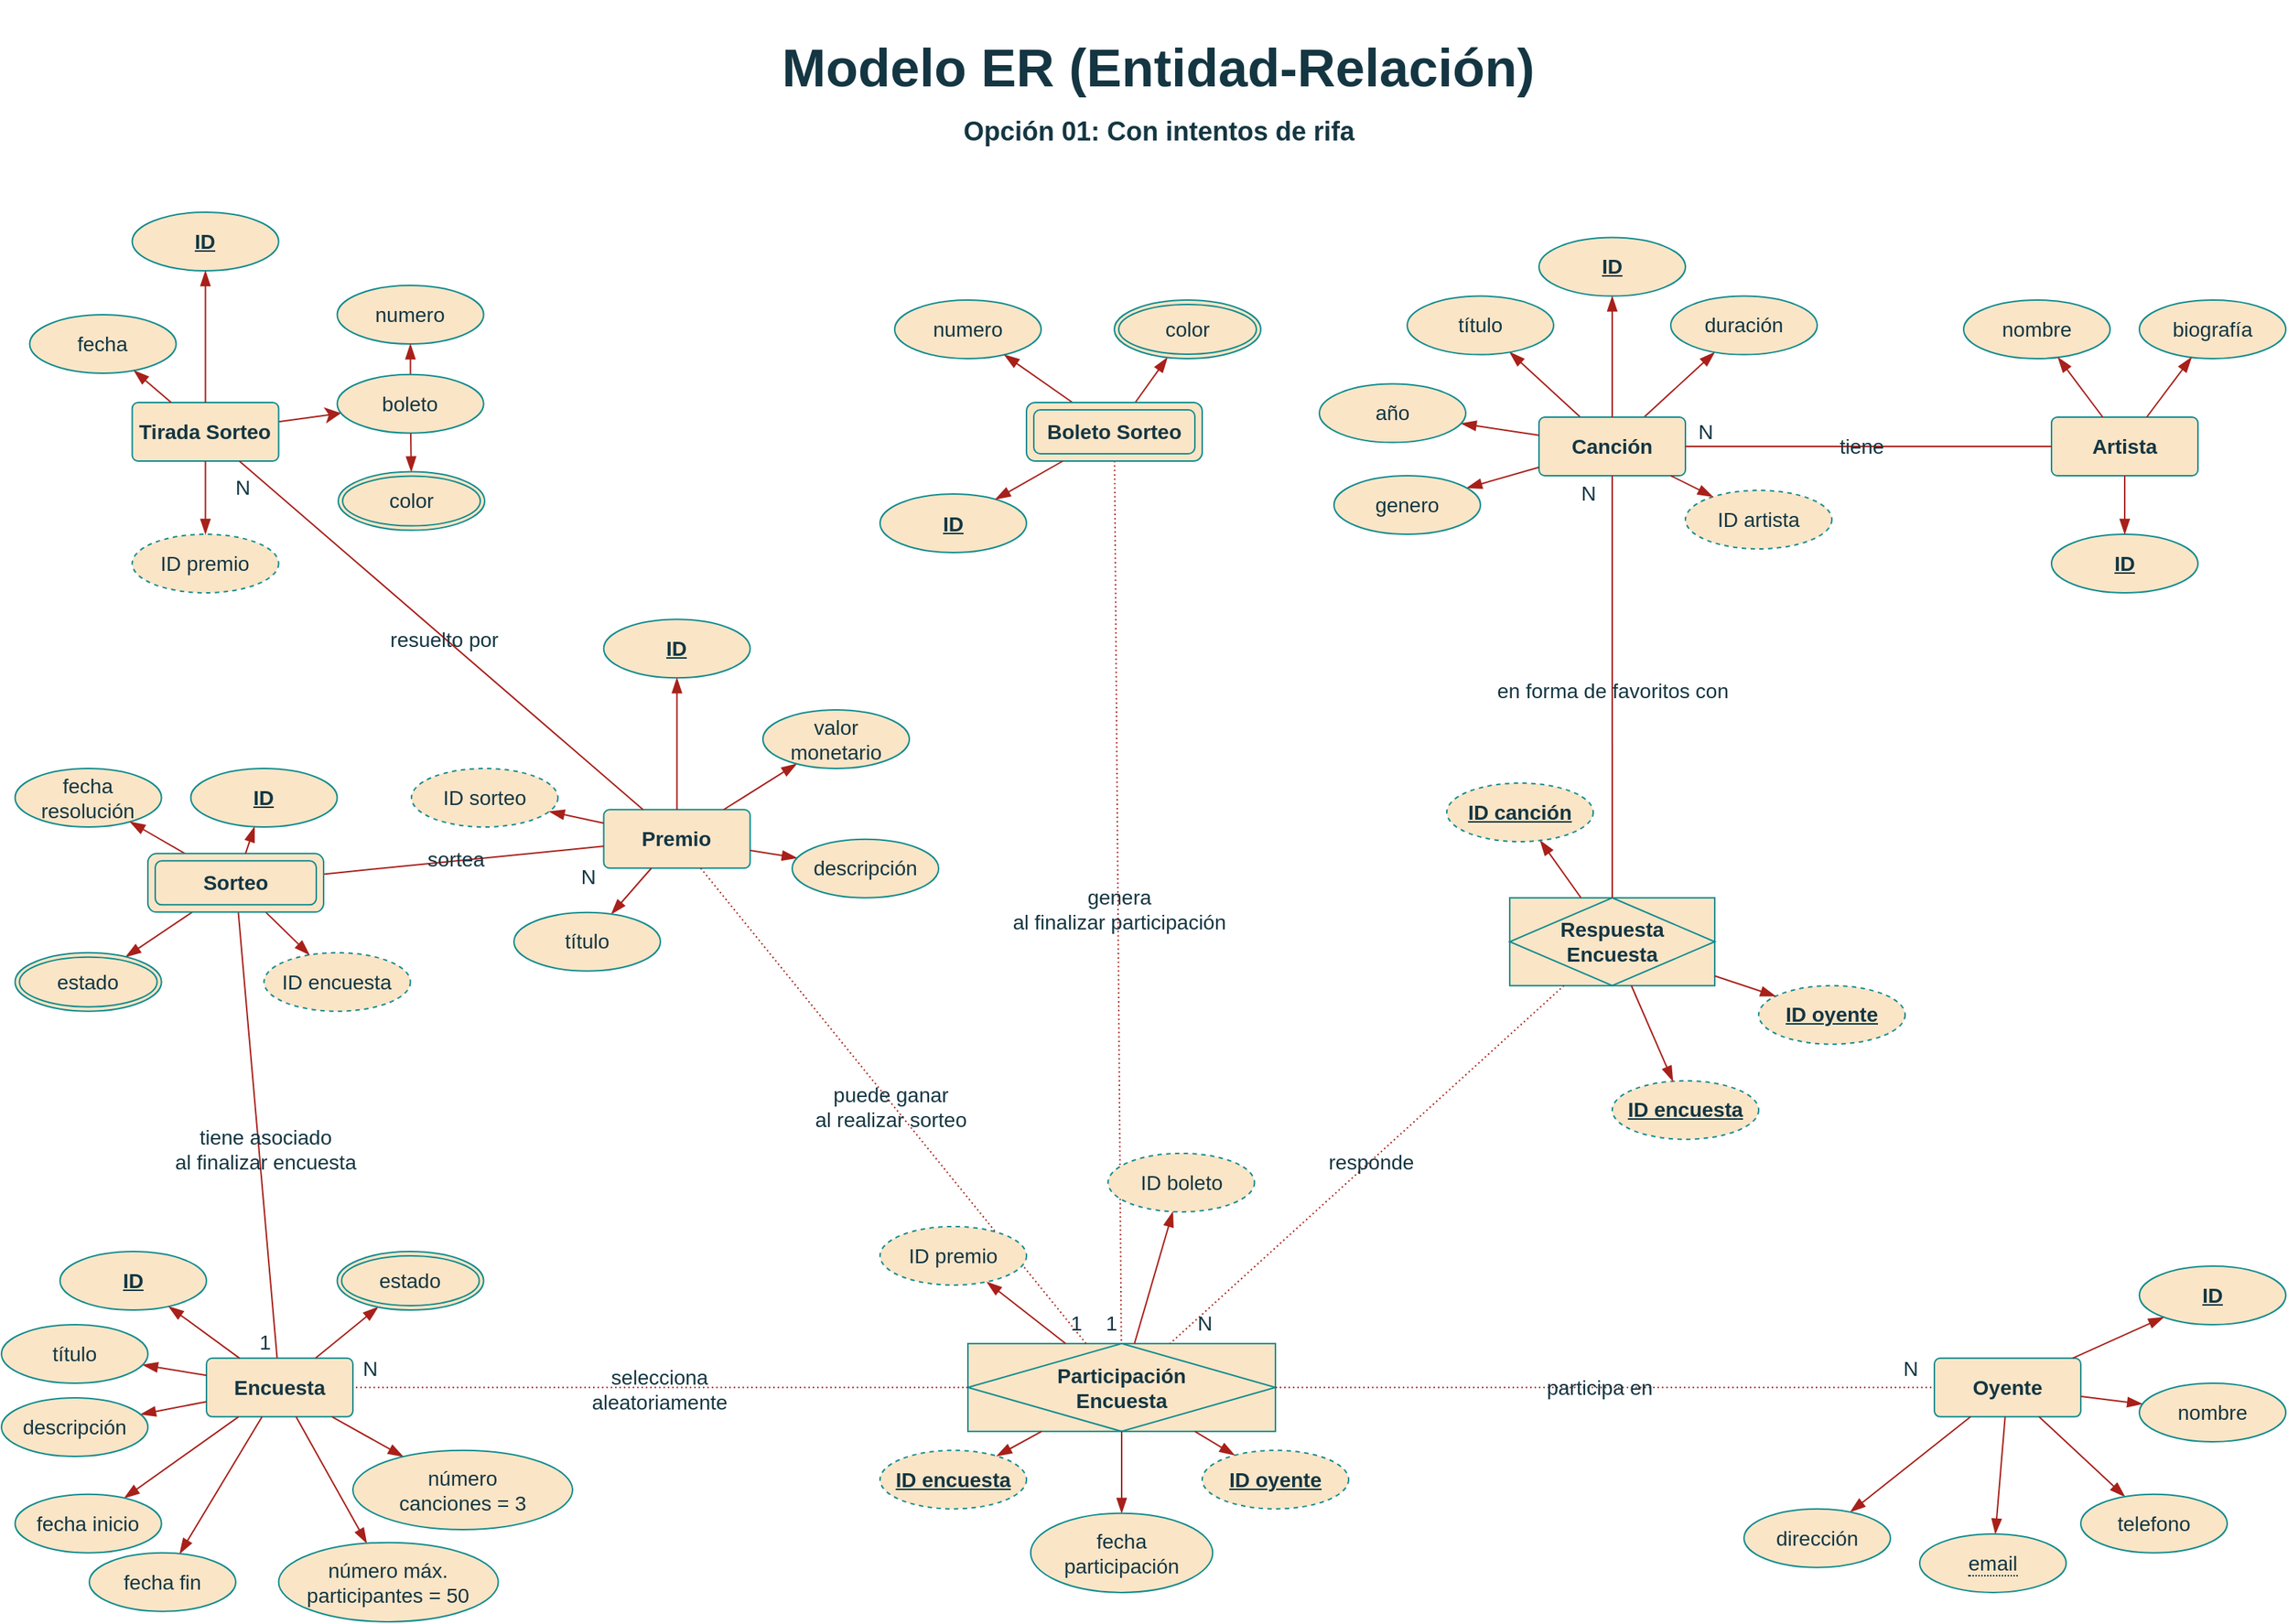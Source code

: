 <mxfile version="21.7.5" type="google" pages="6">
  <diagram id="R2lEEEUBdFMjLlhIrx00" name="Modelo ER - Opción 01">
    <mxGraphModel dx="1404" dy="856" grid="1" gridSize="10" guides="1" tooltips="1" connect="1" arrows="1" fold="1" page="1" pageScale="1" pageWidth="1654" pageHeight="1169" math="0" shadow="0" extFonts="Permanent Marker^https://fonts.googleapis.com/css?family=Permanent+Marker">
      <root>
        <mxCell id="0" />
        <mxCell id="1" parent="0" />
        <mxCell id="hZmeEfugheeVBk-D2U1J-10" style="edgeStyle=none;curved=1;rounded=0;orthogonalLoop=1;jettySize=auto;html=1;fontSize=14;startSize=8;endSize=8;endArrow=blockThin;endFill=1;labelBackgroundColor=none;strokeColor=#A8201A;fontColor=default;" parent="1" source="hZmeEfugheeVBk-D2U1J-1" target="hZmeEfugheeVBk-D2U1J-8" edge="1">
          <mxGeometry relative="1" as="geometry" />
        </mxCell>
        <mxCell id="hZmeEfugheeVBk-D2U1J-12" style="edgeStyle=none;curved=1;rounded=0;orthogonalLoop=1;jettySize=auto;html=1;fontSize=14;startSize=8;endSize=8;endArrow=blockThin;endFill=1;labelBackgroundColor=none;strokeColor=#A8201A;fontColor=default;" parent="1" source="hZmeEfugheeVBk-D2U1J-1" target="hZmeEfugheeVBk-D2U1J-11" edge="1">
          <mxGeometry relative="1" as="geometry" />
        </mxCell>
        <mxCell id="hZmeEfugheeVBk-D2U1J-1" value="Canción" style="rounded=1;arcSize=10;whiteSpace=wrap;html=1;align=center;fontSize=14;fontStyle=1;labelBackgroundColor=none;fillColor=#FAE5C7;strokeColor=#0F8B8D;fontColor=#143642;" parent="1" vertex="1">
          <mxGeometry x="1090" y="300" width="100" height="40" as="geometry" />
        </mxCell>
        <mxCell id="hZmeEfugheeVBk-D2U1J-2" value="Artista" style="rounded=1;arcSize=10;whiteSpace=wrap;html=1;align=center;fontSize=14;fontStyle=1;labelBackgroundColor=none;fillColor=#FAE5C7;strokeColor=#0F8B8D;fontColor=#143642;" parent="1" vertex="1">
          <mxGeometry x="1440" y="300" width="100" height="40" as="geometry" />
        </mxCell>
        <mxCell id="hZmeEfugheeVBk-D2U1J-8" value="título" style="ellipse;whiteSpace=wrap;html=1;align=center;fontSize=14;labelBackgroundColor=none;fillColor=#FAE5C7;strokeColor=#0F8B8D;fontColor=#143642;" parent="1" vertex="1">
          <mxGeometry x="1000" y="217.3" width="100" height="40" as="geometry" />
        </mxCell>
        <mxCell id="hZmeEfugheeVBk-D2U1J-11" value="duración" style="ellipse;whiteSpace=wrap;html=1;align=center;fontSize=14;labelBackgroundColor=none;fillColor=#FAE5C7;strokeColor=#0F8B8D;fontColor=#143642;" parent="1" vertex="1">
          <mxGeometry x="1180" y="217.3" width="100" height="40" as="geometry" />
        </mxCell>
        <mxCell id="hZmeEfugheeVBk-D2U1J-13" value="nombre" style="ellipse;whiteSpace=wrap;html=1;align=center;fontSize=14;labelBackgroundColor=none;fillColor=#FAE5C7;strokeColor=#0F8B8D;fontColor=#143642;" parent="1" vertex="1">
          <mxGeometry x="1380" y="220" width="100" height="40" as="geometry" />
        </mxCell>
        <mxCell id="hZmeEfugheeVBk-D2U1J-14" style="edgeStyle=none;curved=1;rounded=0;orthogonalLoop=1;jettySize=auto;html=1;fontSize=14;startSize=8;endSize=8;endArrow=blockThin;endFill=1;labelBackgroundColor=none;strokeColor=#A8201A;fontColor=default;" parent="1" source="hZmeEfugheeVBk-D2U1J-2" target="hZmeEfugheeVBk-D2U1J-13" edge="1">
          <mxGeometry relative="1" as="geometry">
            <mxPoint x="1195" y="310" as="sourcePoint" />
            <mxPoint x="1182" y="270" as="targetPoint" />
          </mxGeometry>
        </mxCell>
        <mxCell id="hZmeEfugheeVBk-D2U1J-15" value="ID" style="ellipse;whiteSpace=wrap;html=1;align=center;fontStyle=5;fontSize=14;labelBackgroundColor=none;fillColor=#FAE5C7;strokeColor=#0F8B8D;fontColor=#143642;" parent="1" vertex="1">
          <mxGeometry x="1090" y="177.3" width="100" height="40" as="geometry" />
        </mxCell>
        <mxCell id="hZmeEfugheeVBk-D2U1J-16" style="edgeStyle=none;curved=1;rounded=0;orthogonalLoop=1;jettySize=auto;html=1;fontSize=14;startSize=8;endSize=8;endArrow=blockThin;endFill=1;labelBackgroundColor=none;strokeColor=#A8201A;fontColor=default;" parent="1" source="hZmeEfugheeVBk-D2U1J-1" target="hZmeEfugheeVBk-D2U1J-15" edge="1">
          <mxGeometry relative="1" as="geometry">
            <mxPoint x="1100" y="307.3" as="sourcePoint" />
            <mxPoint x="1025" y="291.3" as="targetPoint" />
          </mxGeometry>
        </mxCell>
        <mxCell id="hZmeEfugheeVBk-D2U1J-17" value="ID" style="ellipse;whiteSpace=wrap;html=1;align=center;fontStyle=5;fontSize=14;labelBackgroundColor=none;fillColor=#FAE5C7;strokeColor=#0F8B8D;fontColor=#143642;" parent="1" vertex="1">
          <mxGeometry x="1440" y="380" width="100" height="40" as="geometry" />
        </mxCell>
        <mxCell id="hZmeEfugheeVBk-D2U1J-18" style="edgeStyle=none;curved=1;rounded=0;orthogonalLoop=1;jettySize=auto;html=1;fontSize=14;startSize=8;endSize=8;endArrow=blockThin;endFill=1;labelBackgroundColor=none;strokeColor=#A8201A;fontColor=default;" parent="1" source="hZmeEfugheeVBk-D2U1J-2" target="hZmeEfugheeVBk-D2U1J-17" edge="1">
          <mxGeometry relative="1" as="geometry">
            <mxPoint x="1550" y="392" as="sourcePoint" />
            <mxPoint x="1485" y="354" as="targetPoint" />
          </mxGeometry>
        </mxCell>
        <mxCell id="hZmeEfugheeVBk-D2U1J-20" value="Oyente" style="rounded=1;arcSize=10;whiteSpace=wrap;html=1;align=center;fontSize=14;fontStyle=1;labelBackgroundColor=none;fillColor=#FAE5C7;strokeColor=#0F8B8D;fontColor=#143642;" parent="1" vertex="1">
          <mxGeometry x="1360" y="942.91" width="100" height="40" as="geometry" />
        </mxCell>
        <mxCell id="hZmeEfugheeVBk-D2U1J-32" value="ID" style="ellipse;whiteSpace=wrap;html=1;align=center;fontStyle=5;fontSize=14;labelBackgroundColor=none;fillColor=#FAE5C7;strokeColor=#0F8B8D;fontColor=#143642;" parent="1" vertex="1">
          <mxGeometry x="1500" y="880" width="100" height="40" as="geometry" />
        </mxCell>
        <mxCell id="hZmeEfugheeVBk-D2U1J-33" style="edgeStyle=none;curved=1;rounded=0;orthogonalLoop=1;jettySize=auto;html=1;fontSize=14;startSize=8;endSize=8;endArrow=blockThin;endFill=1;labelBackgroundColor=none;strokeColor=#A8201A;fontColor=default;" parent="1" source="hZmeEfugheeVBk-D2U1J-20" target="hZmeEfugheeVBk-D2U1J-32" edge="1">
          <mxGeometry relative="1" as="geometry">
            <mxPoint x="1590" y="995.88" as="sourcePoint" />
            <mxPoint x="1475" y="989.88" as="targetPoint" />
          </mxGeometry>
        </mxCell>
        <mxCell id="hZmeEfugheeVBk-D2U1J-35" style="edgeStyle=none;curved=1;rounded=0;orthogonalLoop=1;jettySize=auto;html=1;fontSize=14;startSize=8;endSize=8;endArrow=blockThin;endFill=1;labelBackgroundColor=none;strokeColor=#A8201A;fontColor=default;" parent="1" source="hZmeEfugheeVBk-D2U1J-20" target="hZmeEfugheeVBk-D2U1J-36" edge="1">
          <mxGeometry relative="1" as="geometry">
            <mxPoint x="1603" y="1085.88" as="sourcePoint" />
          </mxGeometry>
        </mxCell>
        <mxCell id="hZmeEfugheeVBk-D2U1J-36" value="nombre" style="ellipse;whiteSpace=wrap;html=1;align=center;fontSize=14;labelBackgroundColor=none;fillColor=#FAE5C7;strokeColor=#0F8B8D;fontColor=#143642;" parent="1" vertex="1">
          <mxGeometry x="1500" y="960" width="100" height="40" as="geometry" />
        </mxCell>
        <mxCell id="hZmeEfugheeVBk-D2U1J-42" style="edgeStyle=none;curved=1;rounded=0;orthogonalLoop=1;jettySize=auto;html=1;fontSize=14;startSize=8;endSize=8;endArrow=blockThin;endFill=1;labelBackgroundColor=none;strokeColor=#A8201A;fontColor=default;" parent="1" source="hZmeEfugheeVBk-D2U1J-20" target="hZmeEfugheeVBk-D2U1J-53" edge="1">
          <mxGeometry relative="1" as="geometry">
            <mxPoint x="1375" y="1025.88" as="sourcePoint" />
            <mxPoint x="1403.392" y="976.055" as="targetPoint" />
          </mxGeometry>
        </mxCell>
        <mxCell id="hZmeEfugheeVBk-D2U1J-53" value="&lt;span style=&quot;border-bottom: 1px dotted&quot;&gt;email&lt;/span&gt;" style="ellipse;whiteSpace=wrap;html=1;align=center;strokeColor=#0F8B8D;fontFamily=Helvetica;fontSize=14;fontColor=#143642;fillColor=#FAE5C7;labelBackgroundColor=none;" parent="1" vertex="1">
          <mxGeometry x="1350" y="1062.94" width="100" height="40" as="geometry" />
        </mxCell>
        <mxCell id="hZmeEfugheeVBk-D2U1J-54" style="edgeStyle=none;curved=1;rounded=0;orthogonalLoop=1;jettySize=auto;html=1;fontSize=14;startSize=8;endSize=8;endArrow=blockThin;endFill=1;labelBackgroundColor=none;strokeColor=#A8201A;fontColor=default;" parent="1" source="hZmeEfugheeVBk-D2U1J-20" target="hZmeEfugheeVBk-D2U1J-55" edge="1">
          <mxGeometry relative="1" as="geometry">
            <mxPoint x="1285" y="1045.88" as="sourcePoint" />
          </mxGeometry>
        </mxCell>
        <mxCell id="hZmeEfugheeVBk-D2U1J-55" value="telefono" style="ellipse;whiteSpace=wrap;html=1;align=center;fontSize=14;labelBackgroundColor=none;fillColor=#FAE5C7;strokeColor=#0F8B8D;fontColor=#143642;" parent="1" vertex="1">
          <mxGeometry x="1460" y="1035.88" width="100" height="40" as="geometry" />
        </mxCell>
        <mxCell id="hZmeEfugheeVBk-D2U1J-58" value="&lt;h1 style=&quot;font-size: 36px;&quot;&gt;Modelo ER (Entidad-Relación)&lt;/h1&gt;" style="text;html=1;strokeColor=none;fillColor=none;spacing=5;spacingTop=-20;whiteSpace=wrap;overflow=hidden;rounded=0;fontSize=36;fontFamily=Helvetica;fontColor=#143642;align=center;verticalAlign=middle;labelBackgroundColor=none;" parent="1" vertex="1">
          <mxGeometry x="60" y="30" width="1540" height="60" as="geometry" />
        </mxCell>
        <mxCell id="hZmeEfugheeVBk-D2U1J-59" value="Encuesta" style="rounded=1;arcSize=10;whiteSpace=wrap;html=1;align=center;strokeColor=#0F8B8D;fontFamily=Helvetica;fontSize=14;fontColor=#143642;fillColor=#FAE5C7;fontStyle=1;labelBackgroundColor=none;" parent="1" vertex="1">
          <mxGeometry x="180" y="942.91" width="100" height="40" as="geometry" />
        </mxCell>
        <mxCell id="hZmeEfugheeVBk-D2U1J-65" value="Participación&lt;br&gt;Encuesta" style="shape=associativeEntity;whiteSpace=wrap;html=1;align=center;strokeColor=#0F8B8D;fontFamily=Helvetica;fontSize=14;fontColor=#143642;fillColor=#FAE5C7;fontStyle=1;labelBackgroundColor=none;" parent="1" vertex="1">
          <mxGeometry x="700.01" y="932.91" width="210" height="60" as="geometry" />
        </mxCell>
        <mxCell id="hZmeEfugheeVBk-D2U1J-70" value="" style="endArrow=none;html=1;rounded=0;dashed=1;dashPattern=1 2;fontSize=14;startSize=8;endSize=8;curved=1;labelBackgroundColor=none;strokeColor=#A8201A;fontColor=default;" parent="1" source="hZmeEfugheeVBk-D2U1J-65" target="hZmeEfugheeVBk-D2U1J-59" edge="1">
          <mxGeometry relative="1" as="geometry">
            <mxPoint x="1100" y="624" as="sourcePoint" />
            <mxPoint x="1100" y="837" as="targetPoint" />
          </mxGeometry>
        </mxCell>
        <mxCell id="hZmeEfugheeVBk-D2U1J-71" value="N" style="resizable=0;html=1;whiteSpace=wrap;align=right;verticalAlign=bottom;fontSize=14;labelBackgroundColor=none;fillColor=#FAE5C7;strokeColor=#0F8B8D;fontColor=#143642;" parent="hZmeEfugheeVBk-D2U1J-70" connectable="0" vertex="1">
          <mxGeometry x="1" relative="1" as="geometry">
            <mxPoint x="18" y="-2" as="offset" />
          </mxGeometry>
        </mxCell>
        <mxCell id="hZmeEfugheeVBk-D2U1J-136" value="selecciona&lt;br&gt;aleatoriamente" style="edgeLabel;html=1;align=center;verticalAlign=middle;resizable=0;points=[];fontSize=14;fontFamily=Helvetica;fontColor=#143642;labelBackgroundColor=none;" parent="hZmeEfugheeVBk-D2U1J-70" vertex="1" connectable="0">
          <mxGeometry x="0.008" y="1" relative="1" as="geometry">
            <mxPoint as="offset" />
          </mxGeometry>
        </mxCell>
        <mxCell id="hZmeEfugheeVBk-D2U1J-73" value="" style="endArrow=none;html=1;rounded=0;dashed=1;dashPattern=1 2;fontSize=14;startSize=8;endSize=8;curved=1;labelBackgroundColor=none;strokeColor=#A8201A;fontColor=default;" parent="1" source="hZmeEfugheeVBk-D2U1J-65" target="hZmeEfugheeVBk-D2U1J-20" edge="1">
          <mxGeometry relative="1" as="geometry">
            <mxPoint x="640" y="857" as="sourcePoint" />
            <mxPoint x="490" y="857" as="targetPoint" />
          </mxGeometry>
        </mxCell>
        <mxCell id="hZmeEfugheeVBk-D2U1J-74" value="N" style="resizable=0;html=1;whiteSpace=wrap;align=right;verticalAlign=bottom;fontSize=14;labelBackgroundColor=none;fillColor=#FAE5C7;strokeColor=#0F8B8D;fontColor=#143642;" parent="hZmeEfugheeVBk-D2U1J-73" connectable="0" vertex="1">
          <mxGeometry x="1" relative="1" as="geometry">
            <mxPoint x="-10" y="-2" as="offset" />
          </mxGeometry>
        </mxCell>
        <mxCell id="hZmeEfugheeVBk-D2U1J-135" value="participa en" style="edgeLabel;html=1;align=center;verticalAlign=middle;resizable=0;points=[];fontSize=14;fontFamily=Helvetica;fontColor=#143642;labelBackgroundColor=none;" parent="hZmeEfugheeVBk-D2U1J-73" vertex="1" connectable="0">
          <mxGeometry x="-0.018" relative="1" as="geometry">
            <mxPoint as="offset" />
          </mxGeometry>
        </mxCell>
        <mxCell id="hZmeEfugheeVBk-D2U1J-81" value="ID" style="ellipse;whiteSpace=wrap;html=1;align=center;fontStyle=5;fontSize=14;labelBackgroundColor=none;fillColor=#FAE5C7;strokeColor=#0F8B8D;fontColor=#143642;" parent="1" vertex="1">
          <mxGeometry x="80" y="870" width="100" height="40" as="geometry" />
        </mxCell>
        <mxCell id="hZmeEfugheeVBk-D2U1J-82" style="edgeStyle=none;curved=1;rounded=0;orthogonalLoop=1;jettySize=auto;html=1;fontSize=14;startSize=8;endSize=8;endArrow=blockThin;endFill=1;labelBackgroundColor=none;strokeColor=#A8201A;fontColor=default;" parent="1" source="hZmeEfugheeVBk-D2U1J-59" target="hZmeEfugheeVBk-D2U1J-81" edge="1">
          <mxGeometry relative="1" as="geometry">
            <mxPoint x="359.29" y="811.73" as="sourcePoint" />
            <mxPoint x="404.29" y="865.76" as="targetPoint" />
          </mxGeometry>
        </mxCell>
        <mxCell id="hZmeEfugheeVBk-D2U1J-90" style="edgeStyle=none;curved=1;rounded=0;orthogonalLoop=1;jettySize=auto;html=1;fontSize=14;startSize=8;endSize=8;endArrow=blockThin;endFill=1;labelBackgroundColor=none;strokeColor=#A8201A;fontColor=default;" parent="1" source="hZmeEfugheeVBk-D2U1J-59" target="hZmeEfugheeVBk-D2U1J-91" edge="1">
          <mxGeometry relative="1" as="geometry">
            <mxPoint x="296.29" y="685.76" as="sourcePoint" />
          </mxGeometry>
        </mxCell>
        <mxCell id="hZmeEfugheeVBk-D2U1J-91" value="título" style="ellipse;whiteSpace=wrap;html=1;align=center;fontSize=14;labelBackgroundColor=none;fillColor=#FAE5C7;strokeColor=#0F8B8D;fontColor=#143642;" parent="1" vertex="1">
          <mxGeometry x="40" y="920" width="100" height="40" as="geometry" />
        </mxCell>
        <mxCell id="hZmeEfugheeVBk-D2U1J-94" value="numero" style="ellipse;whiteSpace=wrap;html=1;align=center;fontStyle=0;fontSize=14;labelBackgroundColor=none;fillColor=#FAE5C7;strokeColor=#0F8B8D;fontColor=#143642;" parent="1" vertex="1">
          <mxGeometry x="650" y="220" width="100" height="40" as="geometry" />
        </mxCell>
        <mxCell id="hZmeEfugheeVBk-D2U1J-95" style="edgeStyle=none;curved=1;rounded=0;orthogonalLoop=1;jettySize=auto;html=1;fontSize=14;startSize=8;endSize=8;endArrow=blockThin;endFill=1;labelBackgroundColor=none;strokeColor=#A8201A;fontColor=default;" parent="1" source="hZmeEfugheeVBk-D2U1J-112" target="hZmeEfugheeVBk-D2U1J-94" edge="1">
          <mxGeometry relative="1" as="geometry">
            <mxPoint x="578.658" y="260" as="sourcePoint" />
            <mxPoint x="735" y="160" as="targetPoint" />
          </mxGeometry>
        </mxCell>
        <mxCell id="hZmeEfugheeVBk-D2U1J-97" style="edgeStyle=none;curved=1;rounded=0;orthogonalLoop=1;jettySize=auto;html=1;fontSize=14;startSize=8;endSize=8;endArrow=blockThin;endFill=1;labelBackgroundColor=none;strokeColor=#A8201A;fontColor=default;" parent="1" source="hZmeEfugheeVBk-D2U1J-112" target="hZmeEfugheeVBk-D2U1J-139" edge="1">
          <mxGeometry relative="1" as="geometry">
            <mxPoint x="614.212" y="260" as="sourcePoint" />
            <mxPoint x="717.856" y="239.982" as="targetPoint" />
          </mxGeometry>
        </mxCell>
        <mxCell id="hZmeEfugheeVBk-D2U1J-103" value="" style="endArrow=none;html=1;rounded=0;dashed=1;dashPattern=1 2;strokeColor=#A8201A;fontSize=12;fontColor=default;startSize=8;endSize=8;fillColor=#FAE5C7;curved=1;labelBackgroundColor=none;" parent="1" source="hZmeEfugheeVBk-D2U1J-112" target="hZmeEfugheeVBk-D2U1J-65" edge="1">
          <mxGeometry relative="1" as="geometry">
            <mxPoint x="495.525" y="544" as="sourcePoint" />
            <mxPoint x="570" y="640" as="targetPoint" />
          </mxGeometry>
        </mxCell>
        <mxCell id="hZmeEfugheeVBk-D2U1J-104" value="1" style="resizable=0;html=1;whiteSpace=wrap;align=right;verticalAlign=bottom;strokeColor=#0F8B8D;fontSize=14;fontColor=#143642;fillColor=#FAE5C7;labelBackgroundColor=none;" parent="hZmeEfugheeVBk-D2U1J-103" connectable="0" vertex="1">
          <mxGeometry x="1" relative="1" as="geometry">
            <mxPoint x="-1" y="-3" as="offset" />
          </mxGeometry>
        </mxCell>
        <mxCell id="hZmeEfugheeVBk-D2U1J-105" value="genera&lt;br&gt;al finalizar participación" style="edgeLabel;html=1;align=center;verticalAlign=middle;resizable=0;points=[];fontSize=14;fontColor=#143642;labelBackgroundColor=none;" parent="hZmeEfugheeVBk-D2U1J-103" vertex="1" connectable="0">
          <mxGeometry x="-0.003" relative="1" as="geometry">
            <mxPoint y="5" as="offset" />
          </mxGeometry>
        </mxCell>
        <mxCell id="hZmeEfugheeVBk-D2U1J-112" value="Boleto Sorteo" style="shape=ext;margin=3;double=1;whiteSpace=wrap;html=1;align=center;strokeColor=#0F8B8D;fontSize=14;fontColor=#143642;fillColor=#FAE5C7;fontStyle=1;rounded=1;labelBackgroundColor=none;" parent="1" vertex="1">
          <mxGeometry x="740" y="290" width="120" height="40" as="geometry" />
        </mxCell>
        <mxCell id="hZmeEfugheeVBk-D2U1J-121" value="ID encuesta" style="ellipse;whiteSpace=wrap;html=1;align=center;dashed=1;strokeColor=#0F8B8D;fontFamily=Helvetica;fontSize=14;fontColor=#143642;fillColor=#FAE5C7;fontStyle=5;labelBackgroundColor=none;" parent="1" vertex="1">
          <mxGeometry x="640" y="1005.85" width="100" height="40" as="geometry" />
        </mxCell>
        <mxCell id="hZmeEfugheeVBk-D2U1J-122" style="edgeStyle=none;curved=1;rounded=0;orthogonalLoop=1;jettySize=auto;html=1;fontSize=14;startSize=8;endSize=8;endArrow=blockThin;endFill=1;labelBackgroundColor=none;strokeColor=#A8201A;fontColor=default;" parent="1" source="hZmeEfugheeVBk-D2U1J-65" target="hZmeEfugheeVBk-D2U1J-121" edge="1">
          <mxGeometry relative="1" as="geometry">
            <mxPoint x="378" y="945.82" as="sourcePoint" />
            <mxPoint x="297" y="895.82" as="targetPoint" />
          </mxGeometry>
        </mxCell>
        <mxCell id="hZmeEfugheeVBk-D2U1J-123" value="ID oyente" style="ellipse;whiteSpace=wrap;html=1;align=center;dashed=1;strokeColor=#0F8B8D;fontFamily=Helvetica;fontSize=14;fontColor=#143642;fillColor=#FAE5C7;fontStyle=5;labelBackgroundColor=none;" parent="1" vertex="1">
          <mxGeometry x="860" y="1005.85" width="100" height="40" as="geometry" />
        </mxCell>
        <mxCell id="hZmeEfugheeVBk-D2U1J-124" style="edgeStyle=none;curved=1;rounded=0;orthogonalLoop=1;jettySize=auto;html=1;fontSize=14;startSize=8;endSize=8;endArrow=blockThin;endFill=1;labelBackgroundColor=none;strokeColor=#A8201A;fontColor=default;" parent="1" source="hZmeEfugheeVBk-D2U1J-65" target="hZmeEfugheeVBk-D2U1J-123" edge="1">
          <mxGeometry relative="1" as="geometry">
            <mxPoint x="860" y="1008.82" as="sourcePoint" />
            <mxPoint x="444" y="918.82" as="targetPoint" />
          </mxGeometry>
        </mxCell>
        <mxCell id="hZmeEfugheeVBk-D2U1J-125" value="ID boleto" style="ellipse;whiteSpace=wrap;html=1;align=center;dashed=1;strokeColor=#0F8B8D;fontFamily=Helvetica;fontSize=14;fontColor=#143642;fillColor=#FAE5C7;labelBackgroundColor=none;" parent="1" vertex="1">
          <mxGeometry x="795.71" y="802.94" width="100" height="40" as="geometry" />
        </mxCell>
        <mxCell id="hZmeEfugheeVBk-D2U1J-126" style="edgeStyle=none;curved=1;rounded=0;orthogonalLoop=1;jettySize=auto;html=1;fontSize=14;startSize=8;endSize=8;endArrow=blockThin;endFill=1;labelBackgroundColor=none;strokeColor=#A8201A;fontColor=default;" parent="1" source="hZmeEfugheeVBk-D2U1J-65" target="hZmeEfugheeVBk-D2U1J-125" edge="1">
          <mxGeometry relative="1" as="geometry">
            <mxPoint x="877" y="992.85" as="sourcePoint" />
            <mxPoint x="566" y="925.85" as="targetPoint" />
          </mxGeometry>
        </mxCell>
        <mxCell id="hZmeEfugheeVBk-D2U1J-133" value="ID" style="ellipse;whiteSpace=wrap;html=1;align=center;fontStyle=5;fontSize=14;labelBackgroundColor=none;fillColor=#FAE5C7;strokeColor=#0F8B8D;fontColor=#143642;" parent="1" vertex="1">
          <mxGeometry x="640" y="352.5" width="100" height="40" as="geometry" />
        </mxCell>
        <mxCell id="hZmeEfugheeVBk-D2U1J-134" style="edgeStyle=none;curved=1;rounded=0;orthogonalLoop=1;jettySize=auto;html=1;fontSize=14;startSize=8;endSize=8;endArrow=blockThin;endFill=1;labelBackgroundColor=none;strokeColor=#A8201A;fontColor=default;" parent="1" source="hZmeEfugheeVBk-D2U1J-112" target="hZmeEfugheeVBk-D2U1J-133" edge="1">
          <mxGeometry relative="1" as="geometry">
            <mxPoint x="418" y="757" as="sourcePoint" />
            <mxPoint x="337" y="707" as="targetPoint" />
          </mxGeometry>
        </mxCell>
        <mxCell id="hZmeEfugheeVBk-D2U1J-138" value="Respuesta&lt;br&gt;Encuesta" style="shape=associativeEntity;whiteSpace=wrap;html=1;align=center;strokeColor=#0F8B8D;fontFamily=Helvetica;fontSize=14;fontColor=#143642;fillColor=#FAE5C7;fontStyle=1;labelBackgroundColor=none;" parent="1" vertex="1">
          <mxGeometry x="1070.03" y="628.38" width="140" height="60" as="geometry" />
        </mxCell>
        <mxCell id="hZmeEfugheeVBk-D2U1J-139" value="color" style="ellipse;shape=doubleEllipse;margin=3;whiteSpace=wrap;html=1;align=center;strokeColor=#0F8B8D;fontFamily=Helvetica;fontSize=14;fontColor=#143642;fillColor=#FAE5C7;labelBackgroundColor=none;" parent="1" vertex="1">
          <mxGeometry x="800" y="220" width="100" height="40" as="geometry" />
        </mxCell>
        <mxCell id="hZmeEfugheeVBk-D2U1J-140" value="" style="endArrow=none;html=1;rounded=0;dashed=1;dashPattern=1 2;fontSize=14;startSize=8;endSize=8;curved=1;labelBackgroundColor=none;strokeColor=#A8201A;fontColor=default;" parent="1" source="hZmeEfugheeVBk-D2U1J-138" target="hZmeEfugheeVBk-D2U1J-65" edge="1">
          <mxGeometry relative="1" as="geometry">
            <mxPoint x="680" y="770" as="sourcePoint" />
            <mxPoint x="680" y="750" as="targetPoint" />
          </mxGeometry>
        </mxCell>
        <mxCell id="hZmeEfugheeVBk-D2U1J-141" value="N" style="resizable=0;html=1;whiteSpace=wrap;align=right;verticalAlign=bottom;fontSize=14;labelBackgroundColor=none;fillColor=#FAE5C7;strokeColor=#0F8B8D;fontColor=#143642;" parent="hZmeEfugheeVBk-D2U1J-140" connectable="0" vertex="1">
          <mxGeometry x="1" relative="1" as="geometry">
            <mxPoint x="30" y="-3" as="offset" />
          </mxGeometry>
        </mxCell>
        <mxCell id="hZmeEfugheeVBk-D2U1J-142" value="responde" style="edgeLabel;html=1;align=center;verticalAlign=middle;resizable=0;points=[];fontSize=14;fontFamily=Helvetica;fontColor=#143642;labelBackgroundColor=none;" parent="hZmeEfugheeVBk-D2U1J-140" vertex="1" connectable="0">
          <mxGeometry x="-0.018" relative="1" as="geometry">
            <mxPoint as="offset" />
          </mxGeometry>
        </mxCell>
        <mxCell id="hZmeEfugheeVBk-D2U1J-143" value="" style="endArrow=none;html=1;rounded=0;fontSize=14;startSize=8;endSize=8;curved=1;labelBackgroundColor=none;strokeColor=#A8201A;fontColor=default;" parent="1" source="hZmeEfugheeVBk-D2U1J-138" target="hZmeEfugheeVBk-D2U1J-1" edge="1">
          <mxGeometry relative="1" as="geometry">
            <mxPoint x="835" y="611.3" as="sourcePoint" />
            <mxPoint x="730" y="824.3" as="targetPoint" />
          </mxGeometry>
        </mxCell>
        <mxCell id="hZmeEfugheeVBk-D2U1J-144" value="N" style="resizable=0;html=1;whiteSpace=wrap;align=right;verticalAlign=bottom;fontSize=14;labelBackgroundColor=none;fillColor=#FAE5C7;strokeColor=#0F8B8D;fontColor=#143642;" parent="hZmeEfugheeVBk-D2U1J-143" connectable="0" vertex="1">
          <mxGeometry x="1" relative="1" as="geometry">
            <mxPoint x="-10" y="23" as="offset" />
          </mxGeometry>
        </mxCell>
        <mxCell id="hZmeEfugheeVBk-D2U1J-145" value="en forma de favoritos con" style="edgeLabel;html=1;align=center;verticalAlign=middle;resizable=0;points=[];fontSize=14;fontFamily=Helvetica;fontColor=#143642;labelBackgroundColor=none;" parent="hZmeEfugheeVBk-D2U1J-143" vertex="1" connectable="0">
          <mxGeometry x="-0.018" relative="1" as="geometry">
            <mxPoint as="offset" />
          </mxGeometry>
        </mxCell>
        <mxCell id="hZmeEfugheeVBk-D2U1J-146" style="edgeStyle=none;curved=1;rounded=0;orthogonalLoop=1;jettySize=auto;html=1;fontSize=14;startSize=8;endSize=8;endArrow=blockThin;endFill=1;labelBackgroundColor=none;strokeColor=#A8201A;fontColor=default;" parent="1" source="hZmeEfugheeVBk-D2U1J-59" target="hZmeEfugheeVBk-D2U1J-147" edge="1">
          <mxGeometry relative="1" as="geometry">
            <mxPoint x="298.29" y="982.29" as="sourcePoint" />
          </mxGeometry>
        </mxCell>
        <mxCell id="hZmeEfugheeVBk-D2U1J-147" value="fecha inicio" style="ellipse;whiteSpace=wrap;html=1;align=center;fontSize=14;labelBackgroundColor=none;fillColor=#FAE5C7;strokeColor=#0F8B8D;fontColor=#143642;" parent="1" vertex="1">
          <mxGeometry x="49.29" y="1035.88" width="100" height="40" as="geometry" />
        </mxCell>
        <mxCell id="hZmeEfugheeVBk-D2U1J-160" style="edgeStyle=none;curved=1;rounded=0;orthogonalLoop=1;jettySize=auto;html=1;fontSize=14;startSize=8;endSize=8;endArrow=blockThin;endFill=1;labelBackgroundColor=none;strokeColor=#A8201A;fontColor=default;" parent="1" source="hZmeEfugheeVBk-D2U1J-65" target="hZmeEfugheeVBk-D2U1J-161" edge="1">
          <mxGeometry relative="1" as="geometry">
            <mxPoint x="765" y="1039.35" as="sourcePoint" />
          </mxGeometry>
        </mxCell>
        <mxCell id="hZmeEfugheeVBk-D2U1J-161" value="fecha&lt;br&gt;participación" style="ellipse;whiteSpace=wrap;html=1;align=center;fontSize=14;labelBackgroundColor=none;fillColor=#FAE5C7;strokeColor=#0F8B8D;fontColor=#143642;" parent="1" vertex="1">
          <mxGeometry x="742.86" y="1048.82" width="124.29" height="54.12" as="geometry" />
        </mxCell>
        <mxCell id="hZmeEfugheeVBk-D2U1J-163" value="ID encuesta" style="ellipse;whiteSpace=wrap;html=1;align=center;dashed=1;strokeColor=#0F8B8D;fontFamily=Helvetica;fontSize=14;fontColor=#143642;fillColor=#FAE5C7;fontStyle=5;labelBackgroundColor=none;" parent="1" vertex="1">
          <mxGeometry x="1140.03" y="753.38" width="100" height="40" as="geometry" />
        </mxCell>
        <mxCell id="hZmeEfugheeVBk-D2U1J-164" style="edgeStyle=none;curved=1;rounded=0;orthogonalLoop=1;jettySize=auto;html=1;fontSize=14;startSize=8;endSize=8;endArrow=blockThin;endFill=1;labelBackgroundColor=none;strokeColor=#A8201A;fontColor=default;" parent="1" source="hZmeEfugheeVBk-D2U1J-138" target="hZmeEfugheeVBk-D2U1J-163" edge="1">
          <mxGeometry relative="1" as="geometry">
            <mxPoint x="1102.03" y="708.35" as="sourcePoint" />
            <mxPoint x="702.03" y="618.35" as="targetPoint" />
          </mxGeometry>
        </mxCell>
        <mxCell id="hZmeEfugheeVBk-D2U1J-165" value="ID oyente" style="ellipse;whiteSpace=wrap;html=1;align=center;dashed=1;strokeColor=#0F8B8D;fontFamily=Helvetica;fontSize=14;fontColor=#143642;fillColor=#FAE5C7;fontStyle=5;labelBackgroundColor=none;" parent="1" vertex="1">
          <mxGeometry x="1240.03" y="688.38" width="100" height="40" as="geometry" />
        </mxCell>
        <mxCell id="hZmeEfugheeVBk-D2U1J-166" style="edgeStyle=none;curved=1;rounded=0;orthogonalLoop=1;jettySize=auto;html=1;fontSize=14;startSize=8;endSize=8;endArrow=blockThin;endFill=1;labelBackgroundColor=none;strokeColor=#A8201A;fontColor=default;" parent="1" source="hZmeEfugheeVBk-D2U1J-138" target="hZmeEfugheeVBk-D2U1J-165" edge="1">
          <mxGeometry relative="1" as="geometry">
            <mxPoint x="1226.03" y="708.35" as="sourcePoint" />
            <mxPoint x="849.03" y="641.35" as="targetPoint" />
          </mxGeometry>
        </mxCell>
        <mxCell id="hZmeEfugheeVBk-D2U1J-167" value="ID canción" style="ellipse;whiteSpace=wrap;html=1;align=center;dashed=1;strokeColor=#0F8B8D;fontFamily=Helvetica;fontSize=14;fontColor=#143642;fillColor=#FAE5C7;fontStyle=5;labelBackgroundColor=none;" parent="1" vertex="1">
          <mxGeometry x="1027.03" y="550.0" width="100" height="40" as="geometry" />
        </mxCell>
        <mxCell id="hZmeEfugheeVBk-D2U1J-168" style="edgeStyle=none;curved=1;rounded=0;orthogonalLoop=1;jettySize=auto;html=1;fontSize=14;startSize=8;endSize=8;endArrow=blockThin;endFill=1;labelBackgroundColor=none;strokeColor=#A8201A;fontColor=default;" parent="1" source="hZmeEfugheeVBk-D2U1J-138" target="hZmeEfugheeVBk-D2U1J-167" edge="1">
          <mxGeometry relative="1" as="geometry">
            <mxPoint x="1095.03" y="536.5" as="sourcePoint" />
            <mxPoint x="766.03" y="475.47" as="targetPoint" />
          </mxGeometry>
        </mxCell>
        <mxCell id="hZmeEfugheeVBk-D2U1J-172" style="edgeStyle=none;curved=1;rounded=0;orthogonalLoop=1;jettySize=auto;html=1;fontSize=14;startSize=8;endSize=8;endArrow=blockThin;endFill=1;labelBackgroundColor=none;strokeColor=#A8201A;fontColor=default;" parent="1" source="hZmeEfugheeVBk-D2U1J-1" target="hZmeEfugheeVBk-D2U1J-173" edge="1">
          <mxGeometry relative="1" as="geometry">
            <mxPoint x="1018" y="357.3" as="sourcePoint" />
          </mxGeometry>
        </mxCell>
        <mxCell id="hZmeEfugheeVBk-D2U1J-173" value="año" style="ellipse;whiteSpace=wrap;html=1;align=center;fontSize=14;labelBackgroundColor=none;fillColor=#FAE5C7;strokeColor=#0F8B8D;fontColor=#143642;" parent="1" vertex="1">
          <mxGeometry x="940" y="277.3" width="100" height="40" as="geometry" />
        </mxCell>
        <mxCell id="hZmeEfugheeVBk-D2U1J-174" value="Premio" style="rounded=1;arcSize=10;whiteSpace=wrap;html=1;align=center;fontSize=14;fontStyle=1;labelBackgroundColor=none;fillColor=#FAE5C7;strokeColor=#0F8B8D;fontColor=#143642;" parent="1" vertex="1">
          <mxGeometry x="451.29" y="568.13" width="100" height="40" as="geometry" />
        </mxCell>
        <mxCell id="hZmeEfugheeVBk-D2U1J-178" style="edgeStyle=none;curved=1;rounded=0;orthogonalLoop=1;jettySize=auto;html=1;fontSize=14;startSize=8;endSize=8;endArrow=blockThin;endFill=1;labelBackgroundColor=none;strokeColor=#A8201A;fontColor=default;" parent="1" source="hZmeEfugheeVBk-D2U1J-65" target="hZmeEfugheeVBk-D2U1J-177" edge="1">
          <mxGeometry relative="1" as="geometry">
            <mxPoint x="927" y="1075.83" as="sourcePoint" />
            <mxPoint x="521" y="1008.83" as="targetPoint" />
          </mxGeometry>
        </mxCell>
        <mxCell id="hZmeEfugheeVBk-D2U1J-179" value="ID" style="ellipse;whiteSpace=wrap;html=1;align=center;fontStyle=5;fontSize=14;labelBackgroundColor=none;fillColor=#FAE5C7;strokeColor=#0F8B8D;fontColor=#143642;" parent="1" vertex="1">
          <mxGeometry x="451.29" y="438.13" width="100" height="40" as="geometry" />
        </mxCell>
        <mxCell id="hZmeEfugheeVBk-D2U1J-180" style="edgeStyle=none;curved=1;rounded=0;orthogonalLoop=1;jettySize=auto;html=1;fontSize=14;startSize=8;endSize=8;endArrow=blockThin;endFill=1;labelBackgroundColor=none;strokeColor=#A8201A;fontColor=default;" parent="1" source="hZmeEfugheeVBk-D2U1J-174" target="hZmeEfugheeVBk-D2U1J-179" edge="1">
          <mxGeometry relative="1" as="geometry">
            <mxPoint x="352.58" y="627.091" as="sourcePoint" />
            <mxPoint x="203.58" y="1031.38" as="targetPoint" />
          </mxGeometry>
        </mxCell>
        <mxCell id="hZmeEfugheeVBk-D2U1J-181" style="edgeStyle=none;curved=1;rounded=0;orthogonalLoop=1;jettySize=auto;html=1;fontSize=14;startSize=8;endSize=8;endArrow=blockThin;endFill=1;labelBackgroundColor=none;strokeColor=#A8201A;fontColor=default;" parent="1" source="hZmeEfugheeVBk-D2U1J-174" target="hZmeEfugheeVBk-D2U1J-182" edge="1">
          <mxGeometry relative="1" as="geometry">
            <mxPoint x="532.58" y="834.35" as="sourcePoint" />
          </mxGeometry>
        </mxCell>
        <mxCell id="hZmeEfugheeVBk-D2U1J-182" value="título" style="ellipse;whiteSpace=wrap;html=1;align=center;fontSize=14;labelBackgroundColor=none;fillColor=#FAE5C7;strokeColor=#0F8B8D;fontColor=#143642;" parent="1" vertex="1">
          <mxGeometry x="390.0" y="638.38" width="100" height="40" as="geometry" />
        </mxCell>
        <mxCell id="hZmeEfugheeVBk-D2U1J-183" style="edgeStyle=none;curved=1;rounded=0;orthogonalLoop=1;jettySize=auto;html=1;fontSize=14;startSize=8;endSize=8;endArrow=blockThin;endFill=1;labelBackgroundColor=none;strokeColor=#A8201A;fontColor=default;" parent="1" source="hZmeEfugheeVBk-D2U1J-174" target="hZmeEfugheeVBk-D2U1J-184" edge="1">
          <mxGeometry relative="1" as="geometry">
            <mxPoint x="541.58" y="854.35" as="sourcePoint" />
          </mxGeometry>
        </mxCell>
        <mxCell id="hZmeEfugheeVBk-D2U1J-184" value="descripción" style="ellipse;whiteSpace=wrap;html=1;align=center;fontSize=14;labelBackgroundColor=none;fillColor=#FAE5C7;strokeColor=#0F8B8D;fontColor=#143642;" parent="1" vertex="1">
          <mxGeometry x="580" y="588.38" width="100" height="40" as="geometry" />
        </mxCell>
        <mxCell id="hZmeEfugheeVBk-D2U1J-186" value="" style="endArrow=none;html=1;rounded=0;fontSize=14;startSize=8;endSize=8;curved=1;labelBackgroundColor=none;strokeColor=#A8201A;fontColor=default;" parent="1" source="AHmOjwV4wDXfFKqu8YUj-16" target="hZmeEfugheeVBk-D2U1J-174" edge="1">
          <mxGeometry relative="1" as="geometry">
            <mxPoint x="169.868" y="606" as="sourcePoint" />
            <mxPoint x="90" y="490" as="targetPoint" />
          </mxGeometry>
        </mxCell>
        <mxCell id="hZmeEfugheeVBk-D2U1J-187" value="N" style="resizable=0;html=1;whiteSpace=wrap;align=right;verticalAlign=bottom;fontSize=14;labelBackgroundColor=none;fillColor=#FAE5C7;strokeColor=#0F8B8D;fontColor=#143642;" parent="hZmeEfugheeVBk-D2U1J-186" connectable="0" vertex="1">
          <mxGeometry x="1" relative="1" as="geometry">
            <mxPoint x="-4" y="31" as="offset" />
          </mxGeometry>
        </mxCell>
        <mxCell id="hZmeEfugheeVBk-D2U1J-188" value="sortea" style="edgeLabel;html=1;align=center;verticalAlign=middle;resizable=0;points=[];fontSize=14;fontColor=#143642;labelBackgroundColor=none;" parent="hZmeEfugheeVBk-D2U1J-186" vertex="1" connectable="0">
          <mxGeometry x="-0.033" relative="1" as="geometry">
            <mxPoint x="-3" y="-1" as="offset" />
          </mxGeometry>
        </mxCell>
        <mxCell id="hZmeEfugheeVBk-D2U1J-189" style="edgeStyle=none;curved=1;rounded=0;orthogonalLoop=1;jettySize=auto;html=1;fontSize=14;startSize=8;endSize=8;endArrow=blockThin;endFill=1;labelBackgroundColor=none;strokeColor=#A8201A;fontColor=default;" parent="1" source="hZmeEfugheeVBk-D2U1J-174" target="hZmeEfugheeVBk-D2U1J-190" edge="1">
          <mxGeometry relative="1" as="geometry">
            <mxPoint x="592.58" y="494.38" as="sourcePoint" />
          </mxGeometry>
        </mxCell>
        <mxCell id="hZmeEfugheeVBk-D2U1J-190" value="valor&lt;br&gt;monetario" style="ellipse;whiteSpace=wrap;html=1;align=center;fontSize=14;labelBackgroundColor=none;fillColor=#FAE5C7;strokeColor=#0F8B8D;fontColor=#143642;" parent="1" vertex="1">
          <mxGeometry x="560" y="500" width="100" height="40" as="geometry" />
        </mxCell>
        <mxCell id="hZmeEfugheeVBk-D2U1J-197" value="" style="endArrow=none;html=1;rounded=0;dashed=1;dashPattern=1 2;strokeColor=#A8201A;fontSize=12;fontColor=default;startSize=8;endSize=8;fillColor=#FAE5C7;elbow=vertical;labelBackgroundColor=none;" parent="1" source="hZmeEfugheeVBk-D2U1J-174" target="hZmeEfugheeVBk-D2U1J-65" edge="1">
          <mxGeometry relative="1" as="geometry">
            <mxPoint x="731" y="480" as="sourcePoint" />
            <mxPoint x="748" y="943" as="targetPoint" />
          </mxGeometry>
        </mxCell>
        <mxCell id="hZmeEfugheeVBk-D2U1J-198" value="1" style="resizable=0;html=1;whiteSpace=wrap;align=right;verticalAlign=bottom;strokeColor=#0F8B8D;fontSize=14;fontColor=#143642;fillColor=#FAE5C7;labelBackgroundColor=none;" parent="hZmeEfugheeVBk-D2U1J-197" connectable="0" vertex="1">
          <mxGeometry x="1" relative="1" as="geometry">
            <mxPoint x="-1" y="-3" as="offset" />
          </mxGeometry>
        </mxCell>
        <mxCell id="AHmOjwV4wDXfFKqu8YUj-39" value="puede ganar&lt;br&gt;al realizar sorteo" style="edgeLabel;html=1;align=center;verticalAlign=middle;resizable=0;points=[];fontSize=14;fontFamily=Helvetica;fontColor=#143642;labelBackgroundColor=none;" parent="hZmeEfugheeVBk-D2U1J-197" vertex="1" connectable="0">
          <mxGeometry x="-0.002" y="-1" relative="1" as="geometry">
            <mxPoint x="-1" as="offset" />
          </mxGeometry>
        </mxCell>
        <mxCell id="hZmeEfugheeVBk-D2U1J-201" style="edgeStyle=none;curved=1;rounded=0;orthogonalLoop=1;jettySize=auto;html=1;fontSize=14;startSize=8;endSize=8;endArrow=blockThin;endFill=1;labelBackgroundColor=none;strokeColor=#A8201A;fontColor=default;" parent="1" source="hZmeEfugheeVBk-D2U1J-59" target="hZmeEfugheeVBk-D2U1J-202" edge="1">
          <mxGeometry relative="1" as="geometry">
            <mxPoint x="324.29" y="938.79" as="sourcePoint" />
          </mxGeometry>
        </mxCell>
        <mxCell id="hZmeEfugheeVBk-D2U1J-202" value="número máx.&lt;br&gt;participantes = 50" style="ellipse;whiteSpace=wrap;html=1;align=center;fontSize=14;labelBackgroundColor=none;fillColor=#FAE5C7;strokeColor=#0F8B8D;fontColor=#143642;" parent="1" vertex="1">
          <mxGeometry x="229.29" y="1068.82" width="150" height="54.12" as="geometry" />
        </mxCell>
        <mxCell id="hZmeEfugheeVBk-D2U1J-206" value="" style="endArrow=none;html=1;rounded=0;strokeColor=#A8201A;fontFamily=Helvetica;fontSize=14;fontColor=default;startSize=8;endSize=8;fillColor=#FAE5C7;curved=1;labelBackgroundColor=none;" parent="1" source="hZmeEfugheeVBk-D2U1J-2" target="hZmeEfugheeVBk-D2U1J-1" edge="1">
          <mxGeometry relative="1" as="geometry">
            <mxPoint x="1180" y="340" as="sourcePoint" />
            <mxPoint x="1340" y="340" as="targetPoint" />
          </mxGeometry>
        </mxCell>
        <mxCell id="hZmeEfugheeVBk-D2U1J-207" value="N" style="resizable=0;html=1;whiteSpace=wrap;align=right;verticalAlign=bottom;strokeColor=#0F8B8D;fontFamily=Helvetica;fontSize=14;fontColor=#143642;fillColor=#FAE5C7;labelBackgroundColor=none;" parent="hZmeEfugheeVBk-D2U1J-206" connectable="0" vertex="1">
          <mxGeometry x="1" relative="1" as="geometry">
            <mxPoint x="20" as="offset" />
          </mxGeometry>
        </mxCell>
        <mxCell id="hZmeEfugheeVBk-D2U1J-208" value="tiene" style="edgeLabel;html=1;align=center;verticalAlign=middle;resizable=0;points=[];fontSize=14;fontFamily=Helvetica;fontColor=#143642;labelBackgroundColor=none;" parent="hZmeEfugheeVBk-D2U1J-206" vertex="1" connectable="0">
          <mxGeometry x="-0.169" relative="1" as="geometry">
            <mxPoint x="-26" as="offset" />
          </mxGeometry>
        </mxCell>
        <mxCell id="AHmOjwV4wDXfFKqu8YUj-1" style="edgeStyle=none;curved=1;rounded=0;orthogonalLoop=1;jettySize=auto;html=1;fontSize=14;startSize=8;endSize=8;endArrow=blockThin;endFill=1;labelBackgroundColor=none;strokeColor=#A8201A;fontColor=default;" parent="1" source="hZmeEfugheeVBk-D2U1J-59" target="jw_TQ1NDfnDrbXTZqQKi-8" edge="1">
          <mxGeometry relative="1" as="geometry">
            <mxPoint x="238" y="982.91" as="sourcePoint" />
            <mxPoint x="300.044" y="898.338" as="targetPoint" />
          </mxGeometry>
        </mxCell>
        <mxCell id="AHmOjwV4wDXfFKqu8YUj-4" value="fecha&lt;br&gt;resolución" style="ellipse;whiteSpace=wrap;html=1;align=center;fontSize=14;labelBackgroundColor=none;fillColor=#FAE5C7;strokeColor=#0F8B8D;fontColor=#143642;" parent="1" vertex="1">
          <mxGeometry x="49.29" y="540" width="100" height="40" as="geometry" />
        </mxCell>
        <mxCell id="AHmOjwV4wDXfFKqu8YUj-5" style="edgeStyle=none;curved=1;rounded=0;orthogonalLoop=1;jettySize=auto;html=1;fontSize=14;startSize=8;endSize=8;endArrow=blockThin;endFill=1;labelBackgroundColor=none;strokeColor=#A8201A;fontColor=default;" parent="1" source="AHmOjwV4wDXfFKqu8YUj-16" target="AHmOjwV4wDXfFKqu8YUj-4" edge="1">
          <mxGeometry relative="1" as="geometry">
            <mxPoint x="148.108" y="606" as="sourcePoint" />
            <mxPoint x="116.29" y="582.12" as="targetPoint" />
          </mxGeometry>
        </mxCell>
        <mxCell id="AHmOjwV4wDXfFKqu8YUj-9" value="" style="endArrow=none;html=1;rounded=0;strokeColor=#A8201A;fontFamily=Helvetica;fontSize=14;fontColor=default;startSize=8;endSize=8;fillColor=#FAE5C7;curved=1;labelBackgroundColor=none;" parent="1" source="AHmOjwV4wDXfFKqu8YUj-16" target="hZmeEfugheeVBk-D2U1J-59" edge="1">
          <mxGeometry relative="1" as="geometry">
            <mxPoint x="174.241" y="646" as="sourcePoint" />
            <mxPoint x="940" y="660" as="targetPoint" />
          </mxGeometry>
        </mxCell>
        <mxCell id="AHmOjwV4wDXfFKqu8YUj-10" value="1" style="resizable=0;html=1;whiteSpace=wrap;align=right;verticalAlign=bottom;strokeColor=#0F8B8D;fontFamily=Helvetica;fontSize=14;fontColor=#143642;fillColor=#FAE5C7;labelBackgroundColor=none;" parent="AHmOjwV4wDXfFKqu8YUj-9" connectable="0" vertex="1">
          <mxGeometry x="1" relative="1" as="geometry">
            <mxPoint x="-3" y="-1" as="offset" />
          </mxGeometry>
        </mxCell>
        <mxCell id="AHmOjwV4wDXfFKqu8YUj-13" value="tiene asociado&lt;br&gt;al finalizar encuesta" style="edgeLabel;html=1;align=center;verticalAlign=middle;resizable=0;points=[];fontSize=14;fontFamily=Helvetica;fontColor=#143642;labelBackgroundColor=none;" parent="AHmOjwV4wDXfFKqu8YUj-9" vertex="1" connectable="0">
          <mxGeometry x="-0.241" relative="1" as="geometry">
            <mxPoint x="8" y="46" as="offset" />
          </mxGeometry>
        </mxCell>
        <mxCell id="AHmOjwV4wDXfFKqu8YUj-11" style="edgeStyle=none;curved=1;rounded=0;orthogonalLoop=1;jettySize=auto;html=1;fontSize=14;startSize=8;endSize=8;endArrow=blockThin;endFill=1;labelBackgroundColor=none;strokeColor=#A8201A;fontColor=default;" parent="1" source="AHmOjwV4wDXfFKqu8YUj-16" target="jw_TQ1NDfnDrbXTZqQKi-11" edge="1">
          <mxGeometry relative="1" as="geometry">
            <mxPoint x="145.993" y="646" as="sourcePoint" />
            <mxPoint x="124.88" y="668.698" as="targetPoint" />
          </mxGeometry>
        </mxCell>
        <mxCell id="AHmOjwV4wDXfFKqu8YUj-14" value="ID encuesta" style="ellipse;whiteSpace=wrap;html=1;align=center;dashed=1;strokeColor=#0F8B8D;fontFamily=Helvetica;fontSize=14;fontColor=#143642;fillColor=#FAE5C7;labelBackgroundColor=none;" parent="1" vertex="1">
          <mxGeometry x="219.29" y="665.88" width="100" height="40" as="geometry" />
        </mxCell>
        <mxCell id="AHmOjwV4wDXfFKqu8YUj-15" style="edgeStyle=none;curved=1;rounded=0;orthogonalLoop=1;jettySize=auto;html=1;fontSize=14;startSize=8;endSize=8;endArrow=blockThin;endFill=1;labelBackgroundColor=none;strokeColor=#A8201A;fontColor=default;" parent="1" source="AHmOjwV4wDXfFKqu8YUj-16" target="AHmOjwV4wDXfFKqu8YUj-14" edge="1">
          <mxGeometry relative="1" as="geometry">
            <mxPoint x="202.488" y="646" as="sourcePoint" />
            <mxPoint x="-51" y="545.47" as="targetPoint" />
          </mxGeometry>
        </mxCell>
        <mxCell id="AHmOjwV4wDXfFKqu8YUj-16" value="Sorteo" style="shape=ext;margin=3;double=1;whiteSpace=wrap;html=1;align=center;strokeColor=#0F8B8D;fontSize=14;fontColor=#143642;fillColor=#FAE5C7;fontStyle=1;rounded=1;labelBackgroundColor=none;" parent="1" vertex="1">
          <mxGeometry x="140.0" y="598.18" width="120" height="40" as="geometry" />
        </mxCell>
        <mxCell id="AHmOjwV4wDXfFKqu8YUj-17" value="ID sorteo" style="ellipse;whiteSpace=wrap;html=1;align=center;dashed=1;strokeColor=#0F8B8D;fontFamily=Helvetica;fontSize=14;fontColor=#143642;fillColor=#FAE5C7;labelBackgroundColor=none;" parent="1" vertex="1">
          <mxGeometry x="320" y="540" width="100" height="40" as="geometry" />
        </mxCell>
        <mxCell id="AHmOjwV4wDXfFKqu8YUj-18" style="edgeStyle=none;curved=1;rounded=0;orthogonalLoop=1;jettySize=auto;html=1;fontSize=14;startSize=8;endSize=8;endArrow=blockThin;endFill=1;labelBackgroundColor=none;strokeColor=#A8201A;fontColor=default;" parent="1" source="hZmeEfugheeVBk-D2U1J-174" target="AHmOjwV4wDXfFKqu8YUj-17" edge="1">
          <mxGeometry relative="1" as="geometry">
            <mxPoint x="493.29" y="729.5" as="sourcePoint" />
            <mxPoint x="235.29" y="633.97" as="targetPoint" />
          </mxGeometry>
        </mxCell>
        <mxCell id="AHmOjwV4wDXfFKqu8YUj-38" style="edgeStyle=none;curved=1;rounded=0;orthogonalLoop=1;jettySize=auto;html=1;strokeColor=#A8201A;fontFamily=Helvetica;fontSize=14;fontColor=default;startSize=8;endSize=8;fillColor=#FAE5C7;labelBackgroundColor=none;" parent="1" source="AHmOjwV4wDXfFKqu8YUj-19" target="AHmOjwV4wDXfFKqu8YUj-37" edge="1">
          <mxGeometry relative="1" as="geometry" />
        </mxCell>
        <mxCell id="AHmOjwV4wDXfFKqu8YUj-19" value="Tirada Sorteo" style="rounded=1;arcSize=10;whiteSpace=wrap;html=1;align=center;fontSize=14;fontStyle=1;labelBackgroundColor=none;fillColor=#FAE5C7;strokeColor=#0F8B8D;fontColor=#143642;" parent="1" vertex="1">
          <mxGeometry x="129.29" y="290" width="100" height="40" as="geometry" />
        </mxCell>
        <mxCell id="AHmOjwV4wDXfFKqu8YUj-20" value="ID" style="ellipse;whiteSpace=wrap;html=1;align=center;fontStyle=5;fontSize=14;labelBackgroundColor=none;fillColor=#FAE5C7;strokeColor=#0F8B8D;fontColor=#143642;" parent="1" vertex="1">
          <mxGeometry x="129.29" y="160" width="100" height="40" as="geometry" />
        </mxCell>
        <mxCell id="AHmOjwV4wDXfFKqu8YUj-21" style="edgeStyle=none;curved=1;rounded=0;orthogonalLoop=1;jettySize=auto;html=1;fontSize=14;startSize=8;endSize=8;endArrow=blockThin;endFill=1;labelBackgroundColor=none;strokeColor=#A8201A;fontColor=default;" parent="1" source="AHmOjwV4wDXfFKqu8YUj-19" target="AHmOjwV4wDXfFKqu8YUj-20" edge="1">
          <mxGeometry relative="1" as="geometry">
            <mxPoint x="108.58" y="290" as="sourcePoint" />
            <mxPoint x="33.58" y="274" as="targetPoint" />
          </mxGeometry>
        </mxCell>
        <mxCell id="AHmOjwV4wDXfFKqu8YUj-24" value="" style="endArrow=none;html=1;rounded=0;fontSize=14;startSize=8;endSize=8;curved=1;labelBackgroundColor=none;strokeColor=#A8201A;fontColor=default;" parent="1" source="hZmeEfugheeVBk-D2U1J-174" target="AHmOjwV4wDXfFKqu8YUj-19" edge="1">
          <mxGeometry relative="1" as="geometry">
            <mxPoint x="189" y="611" as="sourcePoint" />
            <mxPoint x="189" y="310" as="targetPoint" />
          </mxGeometry>
        </mxCell>
        <mxCell id="AHmOjwV4wDXfFKqu8YUj-25" value="N" style="resizable=0;html=1;whiteSpace=wrap;align=right;verticalAlign=bottom;fontSize=14;labelBackgroundColor=none;fillColor=#FAE5C7;strokeColor=#0F8B8D;fontColor=#143642;" parent="AHmOjwV4wDXfFKqu8YUj-24" connectable="0" vertex="1">
          <mxGeometry x="1" relative="1" as="geometry">
            <mxPoint x="9" y="29" as="offset" />
          </mxGeometry>
        </mxCell>
        <mxCell id="AHmOjwV4wDXfFKqu8YUj-26" value="resuelto por" style="edgeLabel;html=1;align=center;verticalAlign=middle;resizable=0;points=[];fontSize=14;fontColor=#143642;labelBackgroundColor=none;" parent="AHmOjwV4wDXfFKqu8YUj-24" vertex="1" connectable="0">
          <mxGeometry x="-0.033" relative="1" as="geometry">
            <mxPoint x="-3" y="-1" as="offset" />
          </mxGeometry>
        </mxCell>
        <mxCell id="AHmOjwV4wDXfFKqu8YUj-27" value="fecha" style="ellipse;whiteSpace=wrap;html=1;align=center;fontSize=14;labelBackgroundColor=none;fillColor=#FAE5C7;strokeColor=#0F8B8D;fontColor=#143642;" parent="1" vertex="1">
          <mxGeometry x="59.29" y="230" width="100" height="40" as="geometry" />
        </mxCell>
        <mxCell id="AHmOjwV4wDXfFKqu8YUj-28" style="edgeStyle=none;curved=1;rounded=0;orthogonalLoop=1;jettySize=auto;html=1;fontSize=14;startSize=8;endSize=8;endArrow=blockThin;endFill=1;labelBackgroundColor=none;strokeColor=#A8201A;fontColor=default;" parent="1" source="AHmOjwV4wDXfFKqu8YUj-19" target="AHmOjwV4wDXfFKqu8YUj-27" edge="1">
          <mxGeometry relative="1" as="geometry">
            <mxPoint x="-77.71" y="281" as="sourcePoint" />
            <mxPoint x="-114.42" y="262.12" as="targetPoint" />
          </mxGeometry>
        </mxCell>
        <mxCell id="AHmOjwV4wDXfFKqu8YUj-33" value="numero" style="ellipse;whiteSpace=wrap;html=1;align=center;fontStyle=0;fontSize=14;labelBackgroundColor=none;fillColor=#FAE5C7;strokeColor=#0F8B8D;fontColor=#143642;" parent="1" vertex="1">
          <mxGeometry x="269.29" y="210" width="100" height="40" as="geometry" />
        </mxCell>
        <mxCell id="AHmOjwV4wDXfFKqu8YUj-34" style="edgeStyle=none;curved=1;rounded=0;orthogonalLoop=1;jettySize=auto;html=1;fontSize=14;startSize=8;endSize=8;endArrow=blockThin;endFill=1;labelBackgroundColor=none;strokeColor=#A8201A;fontColor=default;" parent="1" source="AHmOjwV4wDXfFKqu8YUj-37" target="AHmOjwV4wDXfFKqu8YUj-33" edge="1">
          <mxGeometry relative="1" as="geometry">
            <mxPoint x="395.29" y="335.88" as="sourcePoint" />
            <mxPoint x="359.29" y="205.63" as="targetPoint" />
          </mxGeometry>
        </mxCell>
        <mxCell id="AHmOjwV4wDXfFKqu8YUj-35" style="edgeStyle=none;curved=1;rounded=0;orthogonalLoop=1;jettySize=auto;html=1;fontSize=14;startSize=8;endSize=8;endArrow=blockThin;endFill=1;labelBackgroundColor=none;strokeColor=#A8201A;fontColor=default;" parent="1" source="AHmOjwV4wDXfFKqu8YUj-37" target="AHmOjwV4wDXfFKqu8YUj-36" edge="1">
          <mxGeometry relative="1" as="geometry">
            <mxPoint x="438.29" y="336" as="sourcePoint" />
            <mxPoint x="342.146" y="285.612" as="targetPoint" />
          </mxGeometry>
        </mxCell>
        <mxCell id="AHmOjwV4wDXfFKqu8YUj-36" value="color" style="ellipse;shape=doubleEllipse;margin=3;whiteSpace=wrap;html=1;align=center;strokeColor=#0F8B8D;fontFamily=Helvetica;fontSize=14;fontColor=#143642;fillColor=#FAE5C7;labelBackgroundColor=none;" parent="1" vertex="1">
          <mxGeometry x="270" y="337.3" width="100" height="40" as="geometry" />
        </mxCell>
        <mxCell id="AHmOjwV4wDXfFKqu8YUj-37" value="boleto" style="ellipse;whiteSpace=wrap;html=1;align=center;strokeColor=#0F8B8D;fontFamily=Helvetica;fontSize=14;fontColor=#143642;fillColor=#FAE5C7;labelBackgroundColor=none;" parent="1" vertex="1">
          <mxGeometry x="269.29" y="270.88" width="100" height="40" as="geometry" />
        </mxCell>
        <mxCell id="AHmOjwV4wDXfFKqu8YUj-41" value="biografía" style="ellipse;whiteSpace=wrap;html=1;align=center;fontSize=14;labelBackgroundColor=none;fillColor=#FAE5C7;strokeColor=#0F8B8D;fontColor=#143642;" parent="1" vertex="1">
          <mxGeometry x="1500" y="220" width="100" height="40" as="geometry" />
        </mxCell>
        <mxCell id="AHmOjwV4wDXfFKqu8YUj-42" style="edgeStyle=none;curved=1;rounded=0;orthogonalLoop=1;jettySize=auto;html=1;fontSize=14;startSize=8;endSize=8;endArrow=blockThin;endFill=1;labelBackgroundColor=none;strokeColor=#A8201A;fontColor=default;" parent="1" source="hZmeEfugheeVBk-D2U1J-2" target="AHmOjwV4wDXfFKqu8YUj-41" edge="1">
          <mxGeometry relative="1" as="geometry">
            <mxPoint x="1505" y="310" as="sourcePoint" />
            <mxPoint x="1192" y="280" as="targetPoint" />
          </mxGeometry>
        </mxCell>
        <mxCell id="AHmOjwV4wDXfFKqu8YUj-43" value="ID premio" style="ellipse;whiteSpace=wrap;html=1;align=center;dashed=1;strokeColor=#0F8B8D;fontFamily=Helvetica;fontSize=14;fontColor=#143642;fillColor=#FAE5C7;labelBackgroundColor=none;" parent="1" vertex="1">
          <mxGeometry x="129.29" y="380" width="100" height="40" as="geometry" />
        </mxCell>
        <mxCell id="AHmOjwV4wDXfFKqu8YUj-44" style="edgeStyle=none;curved=1;rounded=0;orthogonalLoop=1;jettySize=auto;html=1;fontSize=14;startSize=8;endSize=8;endArrow=blockThin;endFill=1;labelBackgroundColor=none;strokeColor=#A8201A;fontColor=default;" parent="1" source="AHmOjwV4wDXfFKqu8YUj-19" target="AHmOjwV4wDXfFKqu8YUj-43" edge="1">
          <mxGeometry relative="1" as="geometry">
            <mxPoint x="189" y="340" as="sourcePoint" />
            <mxPoint x="-278.71" y="69.59" as="targetPoint" />
          </mxGeometry>
        </mxCell>
        <mxCell id="jw_TQ1NDfnDrbXTZqQKi-1" style="edgeStyle=none;curved=1;rounded=0;orthogonalLoop=1;jettySize=auto;html=1;fontSize=14;startSize=8;endSize=8;endArrow=blockThin;endFill=1;labelBackgroundColor=none;strokeColor=#A8201A;fontColor=default;" parent="1" source="hZmeEfugheeVBk-D2U1J-1" target="jw_TQ1NDfnDrbXTZqQKi-2" edge="1">
          <mxGeometry relative="1" as="geometry">
            <mxPoint x="1090" y="356.326" as="sourcePoint" />
          </mxGeometry>
        </mxCell>
        <mxCell id="jw_TQ1NDfnDrbXTZqQKi-2" value="genero" style="ellipse;whiteSpace=wrap;html=1;align=center;fontSize=14;labelBackgroundColor=none;fillColor=#FAE5C7;strokeColor=#0F8B8D;fontColor=#143642;" parent="1" vertex="1">
          <mxGeometry x="950" y="340" width="100" height="40" as="geometry" />
        </mxCell>
        <mxCell id="jw_TQ1NDfnDrbXTZqQKi-3" value="ID artista" style="ellipse;whiteSpace=wrap;html=1;align=center;dashed=1;strokeColor=#0F8B8D;fontFamily=Helvetica;fontSize=14;fontColor=#143642;fillColor=#FAE5C7;fontStyle=0;labelBackgroundColor=none;" parent="1" vertex="1">
          <mxGeometry x="1190" y="350.0" width="100" height="40" as="geometry" />
        </mxCell>
        <mxCell id="jw_TQ1NDfnDrbXTZqQKi-4" style="edgeStyle=none;curved=1;rounded=0;orthogonalLoop=1;jettySize=auto;html=1;fontSize=14;startSize=8;endSize=8;endArrow=blockThin;endFill=1;labelBackgroundColor=none;strokeColor=#A8201A;fontColor=default;" parent="1" source="hZmeEfugheeVBk-D2U1J-1" target="jw_TQ1NDfnDrbXTZqQKi-3" edge="1">
          <mxGeometry relative="1" as="geometry">
            <mxPoint x="1281.97" y="448" as="sourcePoint" />
            <mxPoint x="929" y="295.47" as="targetPoint" />
          </mxGeometry>
        </mxCell>
        <mxCell id="hZmeEfugheeVBk-D2U1J-177" value="ID premio" style="ellipse;whiteSpace=wrap;html=1;align=center;dashed=1;strokeColor=#0F8B8D;fontFamily=Helvetica;fontSize=14;fontColor=#143642;fillColor=#FAE5C7;labelBackgroundColor=none;" parent="1" vertex="1">
          <mxGeometry x="640" y="852.94" width="100" height="40" as="geometry" />
        </mxCell>
        <mxCell id="jw_TQ1NDfnDrbXTZqQKi-5" style="edgeStyle=none;curved=1;rounded=0;orthogonalLoop=1;jettySize=auto;html=1;fontSize=14;startSize=8;endSize=8;endArrow=blockThin;endFill=1;labelBackgroundColor=none;strokeColor=#A8201A;fontColor=default;" parent="1" source="hZmeEfugheeVBk-D2U1J-59" target="jw_TQ1NDfnDrbXTZqQKi-6" edge="1">
          <mxGeometry relative="1" as="geometry">
            <mxPoint x="219.29" y="1045.85" as="sourcePoint" />
          </mxGeometry>
        </mxCell>
        <mxCell id="jw_TQ1NDfnDrbXTZqQKi-6" value="fecha fin" style="ellipse;whiteSpace=wrap;html=1;align=center;fontSize=14;labelBackgroundColor=none;fillColor=#FAE5C7;strokeColor=#0F8B8D;fontColor=#143642;" parent="1" vertex="1">
          <mxGeometry x="100" y="1075.88" width="100" height="40" as="geometry" />
        </mxCell>
        <mxCell id="jw_TQ1NDfnDrbXTZqQKi-8" value="estado" style="ellipse;shape=doubleEllipse;margin=3;whiteSpace=wrap;html=1;align=center;strokeColor=#0F8B8D;fontFamily=Helvetica;fontSize=14;fontColor=#143642;fillColor=#FAE5C7;labelBackgroundColor=none;" parent="1" vertex="1">
          <mxGeometry x="269.29" y="870" width="100" height="40" as="geometry" />
        </mxCell>
        <mxCell id="jw_TQ1NDfnDrbXTZqQKi-9" style="edgeStyle=none;curved=1;rounded=0;orthogonalLoop=1;jettySize=auto;html=1;fontSize=14;startSize=8;endSize=8;endArrow=blockThin;endFill=1;labelBackgroundColor=none;strokeColor=#A8201A;fontColor=default;" parent="1" source="hZmeEfugheeVBk-D2U1J-59" target="jw_TQ1NDfnDrbXTZqQKi-10" edge="1">
          <mxGeometry relative="1" as="geometry">
            <mxPoint x="410" y="1023" as="sourcePoint" />
          </mxGeometry>
        </mxCell>
        <mxCell id="jw_TQ1NDfnDrbXTZqQKi-10" value="número&lt;br&gt;canciones = 3" style="ellipse;whiteSpace=wrap;html=1;align=center;fontSize=14;labelBackgroundColor=none;fillColor=#FAE5C7;strokeColor=#0F8B8D;fontColor=#143642;" parent="1" vertex="1">
          <mxGeometry x="280" y="1005.85" width="150" height="54.12" as="geometry" />
        </mxCell>
        <mxCell id="jw_TQ1NDfnDrbXTZqQKi-11" value="estado" style="ellipse;shape=doubleEllipse;margin=3;whiteSpace=wrap;html=1;align=center;strokeColor=#0F8B8D;fontFamily=Helvetica;fontSize=14;fontColor=#143642;fillColor=#FAE5C7;labelBackgroundColor=none;" parent="1" vertex="1">
          <mxGeometry x="49.29" y="665.88" width="100" height="40" as="geometry" />
        </mxCell>
        <mxCell id="SpMQFbnqdts6nqDndXNr-1" value="Opción 01: Con intentos de rifa" style="text;html=1;align=center;verticalAlign=middle;resizable=0;points=[];autosize=1;strokeColor=none;fillColor=none;fontSize=18;fontStyle=1;labelBackgroundColor=none;fontColor=#143642;" parent="1" vertex="1">
          <mxGeometry x="685" y="85" width="290" height="40" as="geometry" />
        </mxCell>
        <mxCell id="vxieiLZ8bVhq0Zh37FF9-1" style="edgeStyle=none;curved=1;rounded=0;orthogonalLoop=1;jettySize=auto;html=1;fontSize=14;startSize=8;endSize=8;endArrow=blockThin;endFill=1;labelBackgroundColor=none;strokeColor=#A8201A;fontColor=default;" parent="1" source="hZmeEfugheeVBk-D2U1J-20" target="vxieiLZ8bVhq0Zh37FF9-2" edge="1">
          <mxGeometry relative="1" as="geometry">
            <mxPoint x="1180" y="992.91" as="sourcePoint" />
          </mxGeometry>
        </mxCell>
        <mxCell id="vxieiLZ8bVhq0Zh37FF9-2" value="dirección" style="ellipse;whiteSpace=wrap;html=1;align=center;fontSize=14;labelBackgroundColor=none;fillColor=#FAE5C7;strokeColor=#0F8B8D;fontColor=#143642;" parent="1" vertex="1">
          <mxGeometry x="1230" y="1045.85" width="100" height="40" as="geometry" />
        </mxCell>
        <mxCell id="Dsqa_hZk5SZP5tIvaVWa-1" style="edgeStyle=none;curved=1;rounded=0;orthogonalLoop=1;jettySize=auto;html=1;fontSize=14;startSize=8;endSize=8;endArrow=blockThin;endFill=1;labelBackgroundColor=none;strokeColor=#A8201A;fontColor=default;" parent="1" source="hZmeEfugheeVBk-D2U1J-59" target="Dsqa_hZk5SZP5tIvaVWa-2" edge="1">
          <mxGeometry relative="1" as="geometry">
            <mxPoint x="170" y="978" as="sourcePoint" />
          </mxGeometry>
        </mxCell>
        <mxCell id="Dsqa_hZk5SZP5tIvaVWa-2" value="descripción" style="ellipse;whiteSpace=wrap;html=1;align=center;fontSize=14;labelBackgroundColor=none;fillColor=#FAE5C7;strokeColor=#0F8B8D;fontColor=#143642;" parent="1" vertex="1">
          <mxGeometry x="40" y="970" width="100" height="40" as="geometry" />
        </mxCell>
        <mxCell id="-IzNn6cvOwrAW-UGDb3v-1" value="ID" style="ellipse;whiteSpace=wrap;html=1;align=center;fontStyle=5;fontSize=14;labelBackgroundColor=none;fillColor=#FAE5C7;strokeColor=#0F8B8D;fontColor=#143642;" parent="1" vertex="1">
          <mxGeometry x="169.29" y="540.0" width="100" height="40" as="geometry" />
        </mxCell>
        <mxCell id="-IzNn6cvOwrAW-UGDb3v-2" style="edgeStyle=none;curved=1;rounded=0;orthogonalLoop=1;jettySize=auto;html=1;fontSize=14;startSize=8;endSize=8;endArrow=blockThin;endFill=1;labelBackgroundColor=none;strokeColor=#A8201A;fontColor=default;" parent="1" source="AHmOjwV4wDXfFKqu8YUj-16" target="-IzNn6cvOwrAW-UGDb3v-1" edge="1">
          <mxGeometry relative="1" as="geometry">
            <mxPoint x="204" y="584" as="sourcePoint" />
            <mxPoint x="586.29" y="546.94" as="targetPoint" />
          </mxGeometry>
        </mxCell>
      </root>
    </mxGraphModel>
  </diagram>
  <diagram name="Modelo ER - Opción 02" id="tPGVlEd8-ev4Ed8d-JW0">
    <mxGraphModel dx="1404" dy="856" grid="1" gridSize="10" guides="1" tooltips="1" connect="1" arrows="1" fold="1" page="1" pageScale="1" pageWidth="1654" pageHeight="1169" math="0" shadow="0" extFonts="Permanent Marker^https://fonts.googleapis.com/css?family=Permanent+Marker">
      <root>
        <mxCell id="1XC9lLMUGaTXUp7z-N9V-0" />
        <mxCell id="1XC9lLMUGaTXUp7z-N9V-1" parent="1XC9lLMUGaTXUp7z-N9V-0" />
        <mxCell id="1XC9lLMUGaTXUp7z-N9V-2" style="edgeStyle=none;curved=1;rounded=0;orthogonalLoop=1;jettySize=auto;html=1;fontSize=14;startSize=8;endSize=8;endArrow=blockThin;endFill=1;labelBackgroundColor=none;strokeColor=#A8201A;fontColor=default;" parent="1XC9lLMUGaTXUp7z-N9V-1" source="1XC9lLMUGaTXUp7z-N9V-4" target="1XC9lLMUGaTXUp7z-N9V-6" edge="1">
          <mxGeometry relative="1" as="geometry" />
        </mxCell>
        <mxCell id="1XC9lLMUGaTXUp7z-N9V-3" style="edgeStyle=none;curved=1;rounded=0;orthogonalLoop=1;jettySize=auto;html=1;fontSize=14;startSize=8;endSize=8;endArrow=blockThin;endFill=1;labelBackgroundColor=none;strokeColor=#A8201A;fontColor=default;" parent="1XC9lLMUGaTXUp7z-N9V-1" source="1XC9lLMUGaTXUp7z-N9V-4" target="1XC9lLMUGaTXUp7z-N9V-7" edge="1">
          <mxGeometry relative="1" as="geometry" />
        </mxCell>
        <mxCell id="1XC9lLMUGaTXUp7z-N9V-4" value="Canción" style="rounded=1;arcSize=10;whiteSpace=wrap;html=1;align=center;fontSize=14;fontStyle=1;labelBackgroundColor=none;fillColor=#FAE5C7;strokeColor=#0F8B8D;fontColor=#143642;" parent="1XC9lLMUGaTXUp7z-N9V-1" vertex="1">
          <mxGeometry x="1090" y="300" width="100" height="40" as="geometry" />
        </mxCell>
        <mxCell id="1XC9lLMUGaTXUp7z-N9V-5" value="Artista" style="rounded=1;arcSize=10;whiteSpace=wrap;html=1;align=center;fontSize=14;fontStyle=1;labelBackgroundColor=none;fillColor=#FAE5C7;strokeColor=#0F8B8D;fontColor=#143642;" parent="1XC9lLMUGaTXUp7z-N9V-1" vertex="1">
          <mxGeometry x="1440" y="300" width="100" height="40" as="geometry" />
        </mxCell>
        <mxCell id="1XC9lLMUGaTXUp7z-N9V-6" value="título" style="ellipse;whiteSpace=wrap;html=1;align=center;fontSize=14;labelBackgroundColor=none;fillColor=#FAE5C7;strokeColor=#0F8B8D;fontColor=#143642;" parent="1XC9lLMUGaTXUp7z-N9V-1" vertex="1">
          <mxGeometry x="1000" y="217.3" width="100" height="40" as="geometry" />
        </mxCell>
        <mxCell id="1XC9lLMUGaTXUp7z-N9V-7" value="duración" style="ellipse;whiteSpace=wrap;html=1;align=center;fontSize=14;labelBackgroundColor=none;fillColor=#FAE5C7;strokeColor=#0F8B8D;fontColor=#143642;" parent="1XC9lLMUGaTXUp7z-N9V-1" vertex="1">
          <mxGeometry x="1180" y="217.3" width="100" height="40" as="geometry" />
        </mxCell>
        <mxCell id="1XC9lLMUGaTXUp7z-N9V-8" value="nombre" style="ellipse;whiteSpace=wrap;html=1;align=center;fontSize=14;labelBackgroundColor=none;fillColor=#FAE5C7;strokeColor=#0F8B8D;fontColor=#143642;" parent="1XC9lLMUGaTXUp7z-N9V-1" vertex="1">
          <mxGeometry x="1380" y="220" width="100" height="40" as="geometry" />
        </mxCell>
        <mxCell id="1XC9lLMUGaTXUp7z-N9V-9" style="edgeStyle=none;curved=1;rounded=0;orthogonalLoop=1;jettySize=auto;html=1;fontSize=14;startSize=8;endSize=8;endArrow=blockThin;endFill=1;labelBackgroundColor=none;strokeColor=#A8201A;fontColor=default;" parent="1XC9lLMUGaTXUp7z-N9V-1" source="1XC9lLMUGaTXUp7z-N9V-5" target="1XC9lLMUGaTXUp7z-N9V-8" edge="1">
          <mxGeometry relative="1" as="geometry">
            <mxPoint x="1195" y="310" as="sourcePoint" />
            <mxPoint x="1182" y="270" as="targetPoint" />
          </mxGeometry>
        </mxCell>
        <mxCell id="1XC9lLMUGaTXUp7z-N9V-10" value="ID" style="ellipse;whiteSpace=wrap;html=1;align=center;fontStyle=5;fontSize=14;labelBackgroundColor=none;fillColor=#FAE5C7;strokeColor=#0F8B8D;fontColor=#143642;" parent="1XC9lLMUGaTXUp7z-N9V-1" vertex="1">
          <mxGeometry x="1090" y="177.3" width="100" height="40" as="geometry" />
        </mxCell>
        <mxCell id="1XC9lLMUGaTXUp7z-N9V-11" style="edgeStyle=none;curved=1;rounded=0;orthogonalLoop=1;jettySize=auto;html=1;fontSize=14;startSize=8;endSize=8;endArrow=blockThin;endFill=1;labelBackgroundColor=none;strokeColor=#A8201A;fontColor=default;" parent="1XC9lLMUGaTXUp7z-N9V-1" source="1XC9lLMUGaTXUp7z-N9V-4" target="1XC9lLMUGaTXUp7z-N9V-10" edge="1">
          <mxGeometry relative="1" as="geometry">
            <mxPoint x="1100" y="307.3" as="sourcePoint" />
            <mxPoint x="1025" y="291.3" as="targetPoint" />
          </mxGeometry>
        </mxCell>
        <mxCell id="1XC9lLMUGaTXUp7z-N9V-12" value="ID" style="ellipse;whiteSpace=wrap;html=1;align=center;fontStyle=5;fontSize=14;labelBackgroundColor=none;fillColor=#FAE5C7;strokeColor=#0F8B8D;fontColor=#143642;" parent="1XC9lLMUGaTXUp7z-N9V-1" vertex="1">
          <mxGeometry x="1440" y="380" width="100" height="40" as="geometry" />
        </mxCell>
        <mxCell id="1XC9lLMUGaTXUp7z-N9V-13" style="edgeStyle=none;curved=1;rounded=0;orthogonalLoop=1;jettySize=auto;html=1;fontSize=14;startSize=8;endSize=8;endArrow=blockThin;endFill=1;labelBackgroundColor=none;strokeColor=#A8201A;fontColor=default;" parent="1XC9lLMUGaTXUp7z-N9V-1" source="1XC9lLMUGaTXUp7z-N9V-5" target="1XC9lLMUGaTXUp7z-N9V-12" edge="1">
          <mxGeometry relative="1" as="geometry">
            <mxPoint x="1550" y="392" as="sourcePoint" />
            <mxPoint x="1485" y="354" as="targetPoint" />
          </mxGeometry>
        </mxCell>
        <mxCell id="1XC9lLMUGaTXUp7z-N9V-14" value="Oyente" style="rounded=1;arcSize=10;whiteSpace=wrap;html=1;align=center;fontSize=14;fontStyle=1;labelBackgroundColor=none;fillColor=#FAE5C7;strokeColor=#0F8B8D;fontColor=#143642;" parent="1XC9lLMUGaTXUp7z-N9V-1" vertex="1">
          <mxGeometry x="1360" y="942.91" width="100" height="40" as="geometry" />
        </mxCell>
        <mxCell id="1XC9lLMUGaTXUp7z-N9V-15" value="ID" style="ellipse;whiteSpace=wrap;html=1;align=center;fontStyle=5;fontSize=14;labelBackgroundColor=none;fillColor=#FAE5C7;strokeColor=#0F8B8D;fontColor=#143642;" parent="1XC9lLMUGaTXUp7z-N9V-1" vertex="1">
          <mxGeometry x="1500" y="880" width="100" height="40" as="geometry" />
        </mxCell>
        <mxCell id="1XC9lLMUGaTXUp7z-N9V-16" style="edgeStyle=none;curved=1;rounded=0;orthogonalLoop=1;jettySize=auto;html=1;fontSize=14;startSize=8;endSize=8;endArrow=blockThin;endFill=1;labelBackgroundColor=none;strokeColor=#A8201A;fontColor=default;" parent="1XC9lLMUGaTXUp7z-N9V-1" source="1XC9lLMUGaTXUp7z-N9V-14" target="1XC9lLMUGaTXUp7z-N9V-15" edge="1">
          <mxGeometry relative="1" as="geometry">
            <mxPoint x="1590" y="995.88" as="sourcePoint" />
            <mxPoint x="1475" y="989.88" as="targetPoint" />
          </mxGeometry>
        </mxCell>
        <mxCell id="1XC9lLMUGaTXUp7z-N9V-17" style="edgeStyle=none;curved=1;rounded=0;orthogonalLoop=1;jettySize=auto;html=1;fontSize=14;startSize=8;endSize=8;endArrow=blockThin;endFill=1;labelBackgroundColor=none;strokeColor=#A8201A;fontColor=default;" parent="1XC9lLMUGaTXUp7z-N9V-1" source="1XC9lLMUGaTXUp7z-N9V-14" target="1XC9lLMUGaTXUp7z-N9V-18" edge="1">
          <mxGeometry relative="1" as="geometry">
            <mxPoint x="1603" y="1085.88" as="sourcePoint" />
          </mxGeometry>
        </mxCell>
        <mxCell id="1XC9lLMUGaTXUp7z-N9V-18" value="nombre" style="ellipse;whiteSpace=wrap;html=1;align=center;fontSize=14;labelBackgroundColor=none;fillColor=#FAE5C7;strokeColor=#0F8B8D;fontColor=#143642;" parent="1XC9lLMUGaTXUp7z-N9V-1" vertex="1">
          <mxGeometry x="1500" y="960" width="100" height="40" as="geometry" />
        </mxCell>
        <mxCell id="1XC9lLMUGaTXUp7z-N9V-19" style="edgeStyle=none;curved=1;rounded=0;orthogonalLoop=1;jettySize=auto;html=1;fontSize=14;startSize=8;endSize=8;endArrow=blockThin;endFill=1;labelBackgroundColor=none;strokeColor=#A8201A;fontColor=default;" parent="1XC9lLMUGaTXUp7z-N9V-1" source="1XC9lLMUGaTXUp7z-N9V-14" target="1XC9lLMUGaTXUp7z-N9V-20" edge="1">
          <mxGeometry relative="1" as="geometry">
            <mxPoint x="1375" y="1025.88" as="sourcePoint" />
            <mxPoint x="1403.392" y="976.055" as="targetPoint" />
          </mxGeometry>
        </mxCell>
        <mxCell id="1XC9lLMUGaTXUp7z-N9V-20" value="&lt;span style=&quot;border-bottom: 1px dotted&quot;&gt;email&lt;/span&gt;" style="ellipse;whiteSpace=wrap;html=1;align=center;strokeColor=#0F8B8D;fontFamily=Helvetica;fontSize=14;fontColor=#143642;fillColor=#FAE5C7;labelBackgroundColor=none;" parent="1XC9lLMUGaTXUp7z-N9V-1" vertex="1">
          <mxGeometry x="1350" y="1055.88" width="100" height="40" as="geometry" />
        </mxCell>
        <mxCell id="1XC9lLMUGaTXUp7z-N9V-21" style="edgeStyle=none;curved=1;rounded=0;orthogonalLoop=1;jettySize=auto;html=1;fontSize=14;startSize=8;endSize=8;endArrow=blockThin;endFill=1;labelBackgroundColor=none;strokeColor=#A8201A;fontColor=default;" parent="1XC9lLMUGaTXUp7z-N9V-1" source="1XC9lLMUGaTXUp7z-N9V-14" target="1XC9lLMUGaTXUp7z-N9V-22" edge="1">
          <mxGeometry relative="1" as="geometry">
            <mxPoint x="1285" y="1045.88" as="sourcePoint" />
          </mxGeometry>
        </mxCell>
        <mxCell id="1XC9lLMUGaTXUp7z-N9V-22" value="telefono" style="ellipse;whiteSpace=wrap;html=1;align=center;fontSize=14;labelBackgroundColor=none;fillColor=#FAE5C7;strokeColor=#0F8B8D;fontColor=#143642;" parent="1XC9lLMUGaTXUp7z-N9V-1" vertex="1">
          <mxGeometry x="1460" y="1035.88" width="100" height="40" as="geometry" />
        </mxCell>
        <mxCell id="1XC9lLMUGaTXUp7z-N9V-23" value="&lt;h1 style=&quot;font-size: 36px;&quot;&gt;Modelo ER (Entidad-Relación)&lt;/h1&gt;" style="text;html=1;strokeColor=none;fillColor=none;spacing=5;spacingTop=-20;whiteSpace=wrap;overflow=hidden;rounded=0;fontSize=36;fontFamily=Helvetica;fontColor=#143642;align=center;verticalAlign=middle;labelBackgroundColor=none;" parent="1XC9lLMUGaTXUp7z-N9V-1" vertex="1">
          <mxGeometry x="60" y="30" width="1540" height="60" as="geometry" />
        </mxCell>
        <mxCell id="1XC9lLMUGaTXUp7z-N9V-24" value="Encuesta" style="rounded=1;arcSize=10;whiteSpace=wrap;html=1;align=center;strokeColor=#0F8B8D;fontFamily=Helvetica;fontSize=14;fontColor=#143642;fillColor=#FAE5C7;fontStyle=1;labelBackgroundColor=none;" parent="1XC9lLMUGaTXUp7z-N9V-1" vertex="1">
          <mxGeometry x="170" y="942.91" width="100" height="40" as="geometry" />
        </mxCell>
        <mxCell id="1XC9lLMUGaTXUp7z-N9V-25" value="Participación&lt;br&gt;Encuesta" style="shape=associativeEntity;whiteSpace=wrap;html=1;align=center;strokeColor=#0F8B8D;fontFamily=Helvetica;fontSize=14;fontColor=#143642;fillColor=#FAE5C7;fontStyle=1;labelBackgroundColor=none;" parent="1XC9lLMUGaTXUp7z-N9V-1" vertex="1">
          <mxGeometry x="700.01" y="932.91" width="210" height="60" as="geometry" />
        </mxCell>
        <mxCell id="1XC9lLMUGaTXUp7z-N9V-26" value="" style="endArrow=none;html=1;rounded=0;dashed=1;dashPattern=1 2;fontSize=14;startSize=8;endSize=8;curved=1;labelBackgroundColor=none;strokeColor=#A8201A;fontColor=default;" parent="1XC9lLMUGaTXUp7z-N9V-1" source="1XC9lLMUGaTXUp7z-N9V-25" target="1XC9lLMUGaTXUp7z-N9V-24" edge="1">
          <mxGeometry relative="1" as="geometry">
            <mxPoint x="1100" y="624" as="sourcePoint" />
            <mxPoint x="1100" y="837" as="targetPoint" />
          </mxGeometry>
        </mxCell>
        <mxCell id="1XC9lLMUGaTXUp7z-N9V-27" value="N" style="resizable=0;html=1;whiteSpace=wrap;align=right;verticalAlign=bottom;fontSize=14;labelBackgroundColor=none;fillColor=#FAE5C7;strokeColor=#0F8B8D;fontColor=#143642;" parent="1XC9lLMUGaTXUp7z-N9V-26" connectable="0" vertex="1">
          <mxGeometry x="1" relative="1" as="geometry">
            <mxPoint x="18" y="-2" as="offset" />
          </mxGeometry>
        </mxCell>
        <mxCell id="1XC9lLMUGaTXUp7z-N9V-28" value="selecciona&lt;br&gt;aleatoriamente" style="edgeLabel;html=1;align=center;verticalAlign=middle;resizable=0;points=[];fontSize=14;fontFamily=Helvetica;fontColor=#143642;labelBackgroundColor=none;" parent="1XC9lLMUGaTXUp7z-N9V-26" vertex="1" connectable="0">
          <mxGeometry x="0.008" y="1" relative="1" as="geometry">
            <mxPoint as="offset" />
          </mxGeometry>
        </mxCell>
        <mxCell id="1XC9lLMUGaTXUp7z-N9V-29" value="" style="endArrow=none;html=1;rounded=0;dashed=1;dashPattern=1 2;fontSize=14;startSize=8;endSize=8;curved=1;labelBackgroundColor=none;strokeColor=#A8201A;fontColor=default;" parent="1XC9lLMUGaTXUp7z-N9V-1" source="1XC9lLMUGaTXUp7z-N9V-25" target="1XC9lLMUGaTXUp7z-N9V-14" edge="1">
          <mxGeometry relative="1" as="geometry">
            <mxPoint x="640" y="857" as="sourcePoint" />
            <mxPoint x="490" y="857" as="targetPoint" />
          </mxGeometry>
        </mxCell>
        <mxCell id="1XC9lLMUGaTXUp7z-N9V-30" value="N" style="resizable=0;html=1;whiteSpace=wrap;align=right;verticalAlign=bottom;fontSize=14;labelBackgroundColor=none;fillColor=#FAE5C7;strokeColor=#0F8B8D;fontColor=#143642;" parent="1XC9lLMUGaTXUp7z-N9V-29" connectable="0" vertex="1">
          <mxGeometry x="1" relative="1" as="geometry">
            <mxPoint x="-10" y="-2" as="offset" />
          </mxGeometry>
        </mxCell>
        <mxCell id="1XC9lLMUGaTXUp7z-N9V-31" value="participa en" style="edgeLabel;html=1;align=center;verticalAlign=middle;resizable=0;points=[];fontSize=14;fontFamily=Helvetica;fontColor=#143642;labelBackgroundColor=none;" parent="1XC9lLMUGaTXUp7z-N9V-29" vertex="1" connectable="0">
          <mxGeometry x="-0.018" relative="1" as="geometry">
            <mxPoint as="offset" />
          </mxGeometry>
        </mxCell>
        <mxCell id="1XC9lLMUGaTXUp7z-N9V-32" value="ID" style="ellipse;whiteSpace=wrap;html=1;align=center;fontStyle=5;fontSize=14;labelBackgroundColor=none;fillColor=#FAE5C7;strokeColor=#0F8B8D;fontColor=#143642;" parent="1XC9lLMUGaTXUp7z-N9V-1" vertex="1">
          <mxGeometry x="80" y="860" width="100" height="40" as="geometry" />
        </mxCell>
        <mxCell id="1XC9lLMUGaTXUp7z-N9V-33" style="edgeStyle=none;curved=1;rounded=0;orthogonalLoop=1;jettySize=auto;html=1;fontSize=14;startSize=8;endSize=8;endArrow=blockThin;endFill=1;labelBackgroundColor=none;strokeColor=#A8201A;fontColor=default;" parent="1XC9lLMUGaTXUp7z-N9V-1" source="1XC9lLMUGaTXUp7z-N9V-24" target="1XC9lLMUGaTXUp7z-N9V-32" edge="1">
          <mxGeometry relative="1" as="geometry">
            <mxPoint x="359.29" y="811.73" as="sourcePoint" />
            <mxPoint x="404.29" y="865.76" as="targetPoint" />
          </mxGeometry>
        </mxCell>
        <mxCell id="1XC9lLMUGaTXUp7z-N9V-34" style="edgeStyle=none;curved=1;rounded=0;orthogonalLoop=1;jettySize=auto;html=1;fontSize=14;startSize=8;endSize=8;endArrow=blockThin;endFill=1;labelBackgroundColor=none;strokeColor=#A8201A;fontColor=default;" parent="1XC9lLMUGaTXUp7z-N9V-1" source="1XC9lLMUGaTXUp7z-N9V-24" target="1XC9lLMUGaTXUp7z-N9V-35" edge="1">
          <mxGeometry relative="1" as="geometry">
            <mxPoint x="296.29" y="685.76" as="sourcePoint" />
          </mxGeometry>
        </mxCell>
        <mxCell id="1XC9lLMUGaTXUp7z-N9V-35" value="título" style="ellipse;whiteSpace=wrap;html=1;align=center;fontSize=14;labelBackgroundColor=none;fillColor=#FAE5C7;strokeColor=#0F8B8D;fontColor=#143642;" parent="1XC9lLMUGaTXUp7z-N9V-1" vertex="1">
          <mxGeometry x="40" y="920" width="100" height="40" as="geometry" />
        </mxCell>
        <mxCell id="1XC9lLMUGaTXUp7z-N9V-36" value="numero" style="ellipse;whiteSpace=wrap;html=1;align=center;fontStyle=0;fontSize=14;labelBackgroundColor=none;fillColor=#FAE5C7;strokeColor=#0F8B8D;fontColor=#143642;" parent="1XC9lLMUGaTXUp7z-N9V-1" vertex="1">
          <mxGeometry x="630" y="425.68" width="100" height="40" as="geometry" />
        </mxCell>
        <mxCell id="1XC9lLMUGaTXUp7z-N9V-37" style="edgeStyle=none;curved=1;rounded=0;orthogonalLoop=1;jettySize=auto;html=1;fontSize=14;startSize=8;endSize=8;endArrow=blockThin;endFill=1;labelBackgroundColor=none;strokeColor=#A8201A;fontColor=default;" parent="1XC9lLMUGaTXUp7z-N9V-1" source="Hj8wapKYDXJYa9iohrh6-1" target="1XC9lLMUGaTXUp7z-N9V-36" edge="1">
          <mxGeometry relative="1" as="geometry">
            <mxPoint x="771.575" y="510" as="sourcePoint" />
            <mxPoint x="715" y="365.68" as="targetPoint" />
          </mxGeometry>
        </mxCell>
        <mxCell id="1XC9lLMUGaTXUp7z-N9V-38" style="edgeStyle=none;curved=1;rounded=0;orthogonalLoop=1;jettySize=auto;html=1;fontSize=14;startSize=8;endSize=8;endArrow=blockThin;endFill=1;labelBackgroundColor=none;strokeColor=#A8201A;fontColor=default;" parent="1XC9lLMUGaTXUp7z-N9V-1" source="Hj8wapKYDXJYa9iohrh6-1" target="1XC9lLMUGaTXUp7z-N9V-52" edge="1">
          <mxGeometry relative="1" as="geometry">
            <mxPoint x="807.105" y="510" as="sourcePoint" />
            <mxPoint x="697.856" y="445.662" as="targetPoint" />
          </mxGeometry>
        </mxCell>
        <mxCell id="1XC9lLMUGaTXUp7z-N9V-39" value="" style="endArrow=none;html=1;rounded=0;dashed=1;dashPattern=1 2;strokeColor=#A8201A;fontSize=12;fontColor=default;startSize=8;endSize=8;fillColor=#FAE5C7;curved=1;labelBackgroundColor=none;" parent="1XC9lLMUGaTXUp7z-N9V-1" source="Hj8wapKYDXJYa9iohrh6-1" target="1XC9lLMUGaTXUp7z-N9V-25" edge="1">
          <mxGeometry relative="1" as="geometry">
            <mxPoint x="800.231" y="550" as="sourcePoint" />
            <mxPoint x="570" y="640" as="targetPoint" />
          </mxGeometry>
        </mxCell>
        <mxCell id="1XC9lLMUGaTXUp7z-N9V-40" value="1" style="resizable=0;html=1;whiteSpace=wrap;align=right;verticalAlign=bottom;strokeColor=#0F8B8D;fontSize=14;fontColor=#143642;fillColor=#FAE5C7;labelBackgroundColor=none;" parent="1XC9lLMUGaTXUp7z-N9V-39" connectable="0" vertex="1">
          <mxGeometry x="1" relative="1" as="geometry">
            <mxPoint x="-1" y="-3" as="offset" />
          </mxGeometry>
        </mxCell>
        <mxCell id="1XC9lLMUGaTXUp7z-N9V-41" value="genera&lt;br&gt;al finalizar participación" style="edgeLabel;html=1;align=center;verticalAlign=middle;resizable=0;points=[];fontSize=14;fontColor=#143642;labelBackgroundColor=none;" parent="1XC9lLMUGaTXUp7z-N9V-39" vertex="1" connectable="0">
          <mxGeometry x="-0.003" relative="1" as="geometry">
            <mxPoint y="5" as="offset" />
          </mxGeometry>
        </mxCell>
        <mxCell id="1XC9lLMUGaTXUp7z-N9V-43" value="ID encuesta" style="ellipse;whiteSpace=wrap;html=1;align=center;dashed=1;strokeColor=#0F8B8D;fontFamily=Helvetica;fontSize=14;fontColor=#143642;fillColor=#FAE5C7;fontStyle=5;labelBackgroundColor=none;" parent="1XC9lLMUGaTXUp7z-N9V-1" vertex="1">
          <mxGeometry x="640" y="1005.85" width="100" height="40" as="geometry" />
        </mxCell>
        <mxCell id="1XC9lLMUGaTXUp7z-N9V-44" style="edgeStyle=none;curved=1;rounded=0;orthogonalLoop=1;jettySize=auto;html=1;fontSize=14;startSize=8;endSize=8;endArrow=blockThin;endFill=1;labelBackgroundColor=none;strokeColor=#A8201A;fontColor=default;" parent="1XC9lLMUGaTXUp7z-N9V-1" source="1XC9lLMUGaTXUp7z-N9V-25" target="1XC9lLMUGaTXUp7z-N9V-43" edge="1">
          <mxGeometry relative="1" as="geometry">
            <mxPoint x="378" y="945.82" as="sourcePoint" />
            <mxPoint x="297" y="895.82" as="targetPoint" />
          </mxGeometry>
        </mxCell>
        <mxCell id="1XC9lLMUGaTXUp7z-N9V-45" value="ID oyente" style="ellipse;whiteSpace=wrap;html=1;align=center;dashed=1;strokeColor=#0F8B8D;fontFamily=Helvetica;fontSize=14;fontColor=#143642;fillColor=#FAE5C7;fontStyle=5;labelBackgroundColor=none;" parent="1XC9lLMUGaTXUp7z-N9V-1" vertex="1">
          <mxGeometry x="860" y="1005.85" width="100" height="40" as="geometry" />
        </mxCell>
        <mxCell id="1XC9lLMUGaTXUp7z-N9V-46" style="edgeStyle=none;curved=1;rounded=0;orthogonalLoop=1;jettySize=auto;html=1;fontSize=14;startSize=8;endSize=8;endArrow=blockThin;endFill=1;labelBackgroundColor=none;strokeColor=#A8201A;fontColor=default;" parent="1XC9lLMUGaTXUp7z-N9V-1" source="1XC9lLMUGaTXUp7z-N9V-25" target="1XC9lLMUGaTXUp7z-N9V-45" edge="1">
          <mxGeometry relative="1" as="geometry">
            <mxPoint x="860" y="1008.82" as="sourcePoint" />
            <mxPoint x="444" y="918.82" as="targetPoint" />
          </mxGeometry>
        </mxCell>
        <mxCell id="1XC9lLMUGaTXUp7z-N9V-47" value="ID boleto" style="ellipse;whiteSpace=wrap;html=1;align=center;dashed=1;strokeColor=#0F8B8D;fontFamily=Helvetica;fontSize=14;fontColor=#143642;fillColor=#FAE5C7;labelBackgroundColor=none;" parent="1XC9lLMUGaTXUp7z-N9V-1" vertex="1">
          <mxGeometry x="800" y="802.94" width="100" height="40" as="geometry" />
        </mxCell>
        <mxCell id="1XC9lLMUGaTXUp7z-N9V-48" style="edgeStyle=none;curved=1;rounded=0;orthogonalLoop=1;jettySize=auto;html=1;fontSize=14;startSize=8;endSize=8;endArrow=blockThin;endFill=1;labelBackgroundColor=none;strokeColor=#A8201A;fontColor=default;" parent="1XC9lLMUGaTXUp7z-N9V-1" source="1XC9lLMUGaTXUp7z-N9V-25" target="1XC9lLMUGaTXUp7z-N9V-47" edge="1">
          <mxGeometry relative="1" as="geometry">
            <mxPoint x="877" y="992.85" as="sourcePoint" />
            <mxPoint x="566" y="925.85" as="targetPoint" />
          </mxGeometry>
        </mxCell>
        <mxCell id="1XC9lLMUGaTXUp7z-N9V-49" value="ID" style="ellipse;whiteSpace=wrap;html=1;align=center;fontStyle=5;fontSize=14;labelBackgroundColor=none;fillColor=#FAE5C7;strokeColor=#0F8B8D;fontColor=#143642;" parent="1XC9lLMUGaTXUp7z-N9V-1" vertex="1">
          <mxGeometry x="620" y="558.18" width="100" height="40" as="geometry" />
        </mxCell>
        <mxCell id="1XC9lLMUGaTXUp7z-N9V-50" style="edgeStyle=none;curved=1;rounded=0;orthogonalLoop=1;jettySize=auto;html=1;fontSize=14;startSize=8;endSize=8;endArrow=blockThin;endFill=1;labelBackgroundColor=none;strokeColor=#A8201A;fontColor=default;" parent="1XC9lLMUGaTXUp7z-N9V-1" source="Hj8wapKYDXJYa9iohrh6-1" target="1XC9lLMUGaTXUp7z-N9V-49" edge="1">
          <mxGeometry relative="1" as="geometry">
            <mxPoint x="746.213" y="550" as="sourcePoint" />
            <mxPoint x="317" y="912.68" as="targetPoint" />
          </mxGeometry>
        </mxCell>
        <mxCell id="1XC9lLMUGaTXUp7z-N9V-51" value="Respuesta&lt;br&gt;Encuesta" style="shape=associativeEntity;whiteSpace=wrap;html=1;align=center;strokeColor=#0F8B8D;fontFamily=Helvetica;fontSize=14;fontColor=#143642;fillColor=#FAE5C7;fontStyle=1;labelBackgroundColor=none;" parent="1XC9lLMUGaTXUp7z-N9V-1" vertex="1">
          <mxGeometry x="1070.03" y="628.38" width="140" height="60" as="geometry" />
        </mxCell>
        <mxCell id="1XC9lLMUGaTXUp7z-N9V-52" value="color" style="ellipse;shape=doubleEllipse;margin=3;whiteSpace=wrap;html=1;align=center;strokeColor=#0F8B8D;fontFamily=Helvetica;fontSize=14;fontColor=#143642;fillColor=#FAE5C7;labelBackgroundColor=none;" parent="1XC9lLMUGaTXUp7z-N9V-1" vertex="1">
          <mxGeometry x="780" y="425.68" width="100" height="40" as="geometry" />
        </mxCell>
        <mxCell id="1XC9lLMUGaTXUp7z-N9V-53" value="" style="endArrow=none;html=1;rounded=0;dashed=1;dashPattern=1 2;fontSize=14;startSize=8;endSize=8;curved=1;labelBackgroundColor=none;strokeColor=#A8201A;fontColor=default;" parent="1XC9lLMUGaTXUp7z-N9V-1" source="1XC9lLMUGaTXUp7z-N9V-51" target="1XC9lLMUGaTXUp7z-N9V-25" edge="1">
          <mxGeometry relative="1" as="geometry">
            <mxPoint x="680" y="770" as="sourcePoint" />
            <mxPoint x="680" y="750" as="targetPoint" />
          </mxGeometry>
        </mxCell>
        <mxCell id="1XC9lLMUGaTXUp7z-N9V-54" value="N" style="resizable=0;html=1;whiteSpace=wrap;align=right;verticalAlign=bottom;fontSize=14;labelBackgroundColor=none;fillColor=#FAE5C7;strokeColor=#0F8B8D;fontColor=#143642;" parent="1XC9lLMUGaTXUp7z-N9V-53" connectable="0" vertex="1">
          <mxGeometry x="1" relative="1" as="geometry">
            <mxPoint x="30" y="-3" as="offset" />
          </mxGeometry>
        </mxCell>
        <mxCell id="1XC9lLMUGaTXUp7z-N9V-55" value="responde" style="edgeLabel;html=1;align=center;verticalAlign=middle;resizable=0;points=[];fontSize=14;fontFamily=Helvetica;fontColor=#143642;labelBackgroundColor=none;" parent="1XC9lLMUGaTXUp7z-N9V-53" vertex="1" connectable="0">
          <mxGeometry x="-0.018" relative="1" as="geometry">
            <mxPoint as="offset" />
          </mxGeometry>
        </mxCell>
        <mxCell id="1XC9lLMUGaTXUp7z-N9V-56" value="" style="endArrow=none;html=1;rounded=0;fontSize=14;startSize=8;endSize=8;curved=1;labelBackgroundColor=none;strokeColor=#A8201A;fontColor=default;" parent="1XC9lLMUGaTXUp7z-N9V-1" source="1XC9lLMUGaTXUp7z-N9V-51" target="1XC9lLMUGaTXUp7z-N9V-4" edge="1">
          <mxGeometry relative="1" as="geometry">
            <mxPoint x="835" y="611.3" as="sourcePoint" />
            <mxPoint x="730" y="824.3" as="targetPoint" />
          </mxGeometry>
        </mxCell>
        <mxCell id="1XC9lLMUGaTXUp7z-N9V-57" value="N" style="resizable=0;html=1;whiteSpace=wrap;align=right;verticalAlign=bottom;fontSize=14;labelBackgroundColor=none;fillColor=#FAE5C7;strokeColor=#0F8B8D;fontColor=#143642;" parent="1XC9lLMUGaTXUp7z-N9V-56" connectable="0" vertex="1">
          <mxGeometry x="1" relative="1" as="geometry">
            <mxPoint x="-10" y="23" as="offset" />
          </mxGeometry>
        </mxCell>
        <mxCell id="1XC9lLMUGaTXUp7z-N9V-58" value="en forma de favoritos&amp;nbsp;con" style="edgeLabel;html=1;align=center;verticalAlign=middle;resizable=0;points=[];fontSize=14;fontFamily=Helvetica;fontColor=#143642;labelBackgroundColor=none;" parent="1XC9lLMUGaTXUp7z-N9V-56" vertex="1" connectable="0">
          <mxGeometry x="-0.018" relative="1" as="geometry">
            <mxPoint as="offset" />
          </mxGeometry>
        </mxCell>
        <mxCell id="1XC9lLMUGaTXUp7z-N9V-59" style="edgeStyle=none;curved=1;rounded=0;orthogonalLoop=1;jettySize=auto;html=1;fontSize=14;startSize=8;endSize=8;endArrow=blockThin;endFill=1;labelBackgroundColor=none;strokeColor=#A8201A;fontColor=default;" parent="1XC9lLMUGaTXUp7z-N9V-1" source="1XC9lLMUGaTXUp7z-N9V-24" target="1XC9lLMUGaTXUp7z-N9V-60" edge="1">
          <mxGeometry relative="1" as="geometry">
            <mxPoint x="298.29" y="982.29" as="sourcePoint" />
          </mxGeometry>
        </mxCell>
        <mxCell id="1XC9lLMUGaTXUp7z-N9V-60" value="fecha inicio" style="ellipse;whiteSpace=wrap;html=1;align=center;fontSize=14;labelBackgroundColor=none;fillColor=#FAE5C7;strokeColor=#0F8B8D;fontColor=#143642;" parent="1XC9lLMUGaTXUp7z-N9V-1" vertex="1">
          <mxGeometry x="49.29" y="1035.88" width="100" height="40" as="geometry" />
        </mxCell>
        <mxCell id="1XC9lLMUGaTXUp7z-N9V-61" style="edgeStyle=none;curved=1;rounded=0;orthogonalLoop=1;jettySize=auto;html=1;fontSize=14;startSize=8;endSize=8;endArrow=blockThin;endFill=1;labelBackgroundColor=none;strokeColor=#A8201A;fontColor=default;" parent="1XC9lLMUGaTXUp7z-N9V-1" source="1XC9lLMUGaTXUp7z-N9V-25" target="1XC9lLMUGaTXUp7z-N9V-62" edge="1">
          <mxGeometry relative="1" as="geometry">
            <mxPoint x="765" y="1039.35" as="sourcePoint" />
          </mxGeometry>
        </mxCell>
        <mxCell id="1XC9lLMUGaTXUp7z-N9V-62" value="fecha&lt;br&gt;participación" style="ellipse;whiteSpace=wrap;html=1;align=center;fontSize=14;labelBackgroundColor=none;fillColor=#FAE5C7;strokeColor=#0F8B8D;fontColor=#143642;" parent="1XC9lLMUGaTXUp7z-N9V-1" vertex="1">
          <mxGeometry x="742.86" y="1048.82" width="124.29" height="54.12" as="geometry" />
        </mxCell>
        <mxCell id="1XC9lLMUGaTXUp7z-N9V-63" value="ID encuesta" style="ellipse;whiteSpace=wrap;html=1;align=center;dashed=1;strokeColor=#0F8B8D;fontFamily=Helvetica;fontSize=14;fontColor=#143642;fillColor=#FAE5C7;fontStyle=5;labelBackgroundColor=none;" parent="1XC9lLMUGaTXUp7z-N9V-1" vertex="1">
          <mxGeometry x="1140.03" y="753.38" width="100" height="40" as="geometry" />
        </mxCell>
        <mxCell id="1XC9lLMUGaTXUp7z-N9V-64" style="edgeStyle=none;curved=1;rounded=0;orthogonalLoop=1;jettySize=auto;html=1;fontSize=14;startSize=8;endSize=8;endArrow=blockThin;endFill=1;labelBackgroundColor=none;strokeColor=#A8201A;fontColor=default;" parent="1XC9lLMUGaTXUp7z-N9V-1" source="1XC9lLMUGaTXUp7z-N9V-51" target="1XC9lLMUGaTXUp7z-N9V-63" edge="1">
          <mxGeometry relative="1" as="geometry">
            <mxPoint x="1102.03" y="708.35" as="sourcePoint" />
            <mxPoint x="702.03" y="618.35" as="targetPoint" />
          </mxGeometry>
        </mxCell>
        <mxCell id="1XC9lLMUGaTXUp7z-N9V-65" value="ID oyente" style="ellipse;whiteSpace=wrap;html=1;align=center;dashed=1;strokeColor=#0F8B8D;fontFamily=Helvetica;fontSize=14;fontColor=#143642;fillColor=#FAE5C7;fontStyle=5;labelBackgroundColor=none;" parent="1XC9lLMUGaTXUp7z-N9V-1" vertex="1">
          <mxGeometry x="1240.03" y="688.38" width="100" height="40" as="geometry" />
        </mxCell>
        <mxCell id="1XC9lLMUGaTXUp7z-N9V-66" style="edgeStyle=none;curved=1;rounded=0;orthogonalLoop=1;jettySize=auto;html=1;fontSize=14;startSize=8;endSize=8;endArrow=blockThin;endFill=1;labelBackgroundColor=none;strokeColor=#A8201A;fontColor=default;" parent="1XC9lLMUGaTXUp7z-N9V-1" source="1XC9lLMUGaTXUp7z-N9V-51" target="1XC9lLMUGaTXUp7z-N9V-65" edge="1">
          <mxGeometry relative="1" as="geometry">
            <mxPoint x="1226.03" y="708.35" as="sourcePoint" />
            <mxPoint x="849.03" y="641.35" as="targetPoint" />
          </mxGeometry>
        </mxCell>
        <mxCell id="1XC9lLMUGaTXUp7z-N9V-67" value="ID canción" style="ellipse;whiteSpace=wrap;html=1;align=center;dashed=1;strokeColor=#0F8B8D;fontFamily=Helvetica;fontSize=14;fontColor=#143642;fillColor=#FAE5C7;fontStyle=5;labelBackgroundColor=none;" parent="1XC9lLMUGaTXUp7z-N9V-1" vertex="1">
          <mxGeometry x="1027.03" y="550.0" width="100" height="40" as="geometry" />
        </mxCell>
        <mxCell id="1XC9lLMUGaTXUp7z-N9V-68" style="edgeStyle=none;curved=1;rounded=0;orthogonalLoop=1;jettySize=auto;html=1;fontSize=14;startSize=8;endSize=8;endArrow=blockThin;endFill=1;labelBackgroundColor=none;strokeColor=#A8201A;fontColor=default;" parent="1XC9lLMUGaTXUp7z-N9V-1" source="1XC9lLMUGaTXUp7z-N9V-51" target="1XC9lLMUGaTXUp7z-N9V-67" edge="1">
          <mxGeometry relative="1" as="geometry">
            <mxPoint x="1095.03" y="536.5" as="sourcePoint" />
            <mxPoint x="766.03" y="475.47" as="targetPoint" />
          </mxGeometry>
        </mxCell>
        <mxCell id="1XC9lLMUGaTXUp7z-N9V-69" style="edgeStyle=none;curved=1;rounded=0;orthogonalLoop=1;jettySize=auto;html=1;fontSize=14;startSize=8;endSize=8;endArrow=blockThin;endFill=1;labelBackgroundColor=none;strokeColor=#A8201A;fontColor=default;" parent="1XC9lLMUGaTXUp7z-N9V-1" source="1XC9lLMUGaTXUp7z-N9V-4" target="1XC9lLMUGaTXUp7z-N9V-70" edge="1">
          <mxGeometry relative="1" as="geometry">
            <mxPoint x="1018" y="357.3" as="sourcePoint" />
          </mxGeometry>
        </mxCell>
        <mxCell id="1XC9lLMUGaTXUp7z-N9V-70" value="año" style="ellipse;whiteSpace=wrap;html=1;align=center;fontSize=14;labelBackgroundColor=none;fillColor=#FAE5C7;strokeColor=#0F8B8D;fontColor=#143642;" parent="1XC9lLMUGaTXUp7z-N9V-1" vertex="1">
          <mxGeometry x="940" y="277.3" width="100" height="40" as="geometry" />
        </mxCell>
        <mxCell id="1XC9lLMUGaTXUp7z-N9V-71" value="Premio" style="rounded=1;arcSize=10;whiteSpace=wrap;html=1;align=center;fontSize=14;fontStyle=1;labelBackgroundColor=none;fillColor=#FAE5C7;strokeColor=#0F8B8D;fontColor=#143642;" parent="1XC9lLMUGaTXUp7z-N9V-1" vertex="1">
          <mxGeometry x="170" y="287.07" width="100" height="40" as="geometry" />
        </mxCell>
        <mxCell id="1XC9lLMUGaTXUp7z-N9V-72" style="edgeStyle=none;curved=1;rounded=0;orthogonalLoop=1;jettySize=auto;html=1;fontSize=14;startSize=8;endSize=8;endArrow=blockThin;endFill=1;labelBackgroundColor=none;strokeColor=#A8201A;fontColor=default;" parent="1XC9lLMUGaTXUp7z-N9V-1" source="1XC9lLMUGaTXUp7z-N9V-25" target="1XC9lLMUGaTXUp7z-N9V-126" edge="1">
          <mxGeometry relative="1" as="geometry">
            <mxPoint x="927" y="1075.83" as="sourcePoint" />
            <mxPoint x="521" y="1008.83" as="targetPoint" />
          </mxGeometry>
        </mxCell>
        <mxCell id="1XC9lLMUGaTXUp7z-N9V-73" value="ID" style="ellipse;whiteSpace=wrap;html=1;align=center;fontStyle=5;fontSize=14;labelBackgroundColor=none;fillColor=#FAE5C7;strokeColor=#0F8B8D;fontColor=#143642;" parent="1XC9lLMUGaTXUp7z-N9V-1" vertex="1">
          <mxGeometry x="159.29" y="171.64" width="100" height="40" as="geometry" />
        </mxCell>
        <mxCell id="1XC9lLMUGaTXUp7z-N9V-74" style="edgeStyle=none;curved=1;rounded=0;orthogonalLoop=1;jettySize=auto;html=1;fontSize=14;startSize=8;endSize=8;endArrow=blockThin;endFill=1;labelBackgroundColor=none;strokeColor=#A8201A;fontColor=default;" parent="1XC9lLMUGaTXUp7z-N9V-1" source="1XC9lLMUGaTXUp7z-N9V-71" target="1XC9lLMUGaTXUp7z-N9V-73" edge="1">
          <mxGeometry relative="1" as="geometry">
            <mxPoint x="57.58" y="338.731" as="sourcePoint" />
            <mxPoint x="-91.42" y="743.02" as="targetPoint" />
          </mxGeometry>
        </mxCell>
        <mxCell id="1XC9lLMUGaTXUp7z-N9V-75" style="edgeStyle=none;curved=1;rounded=0;orthogonalLoop=1;jettySize=auto;html=1;fontSize=14;startSize=8;endSize=8;endArrow=blockThin;endFill=1;labelBackgroundColor=none;strokeColor=#A8201A;fontColor=default;" parent="1XC9lLMUGaTXUp7z-N9V-1" source="1XC9lLMUGaTXUp7z-N9V-71" target="1XC9lLMUGaTXUp7z-N9V-76" edge="1">
          <mxGeometry relative="1" as="geometry">
            <mxPoint x="237.58" y="545.99" as="sourcePoint" />
          </mxGeometry>
        </mxCell>
        <mxCell id="1XC9lLMUGaTXUp7z-N9V-76" value="título" style="ellipse;whiteSpace=wrap;html=1;align=center;fontSize=14;labelBackgroundColor=none;fillColor=#FAE5C7;strokeColor=#0F8B8D;fontColor=#143642;" parent="1XC9lLMUGaTXUp7z-N9V-1" vertex="1">
          <mxGeometry x="70.0" y="217.3" width="100" height="40" as="geometry" />
        </mxCell>
        <mxCell id="1XC9lLMUGaTXUp7z-N9V-77" style="edgeStyle=none;curved=1;rounded=0;orthogonalLoop=1;jettySize=auto;html=1;fontSize=14;startSize=8;endSize=8;endArrow=blockThin;endFill=1;labelBackgroundColor=none;strokeColor=#A8201A;fontColor=default;" parent="1XC9lLMUGaTXUp7z-N9V-1" source="1XC9lLMUGaTXUp7z-N9V-71" target="1XC9lLMUGaTXUp7z-N9V-78" edge="1">
          <mxGeometry relative="1" as="geometry">
            <mxPoint x="246.58" y="565.99" as="sourcePoint" />
          </mxGeometry>
        </mxCell>
        <mxCell id="1XC9lLMUGaTXUp7z-N9V-78" value="descripción" style="ellipse;whiteSpace=wrap;html=1;align=center;fontSize=14;labelBackgroundColor=none;fillColor=#FAE5C7;strokeColor=#0F8B8D;fontColor=#143642;" parent="1XC9lLMUGaTXUp7z-N9V-1" vertex="1">
          <mxGeometry x="320" y="287.07" width="100" height="40" as="geometry" />
        </mxCell>
        <mxCell id="1XC9lLMUGaTXUp7z-N9V-79" value="" style="endArrow=none;html=1;rounded=0;fontSize=14;startSize=8;endSize=8;curved=1;labelBackgroundColor=none;strokeColor=#A8201A;fontColor=default;" parent="1XC9lLMUGaTXUp7z-N9V-1" source="Hj8wapKYDXJYa9iohrh6-0" target="1XC9lLMUGaTXUp7z-N9V-71" edge="1">
          <mxGeometry relative="1" as="geometry">
            <mxPoint x="219.336" y="598.18" as="sourcePoint" />
            <mxPoint x="90" y="490" as="targetPoint" />
          </mxGeometry>
        </mxCell>
        <mxCell id="1XC9lLMUGaTXUp7z-N9V-80" value="N" style="resizable=0;html=1;whiteSpace=wrap;align=right;verticalAlign=bottom;fontSize=14;labelBackgroundColor=none;fillColor=#FAE5C7;strokeColor=#0F8B8D;fontColor=#143642;" parent="1XC9lLMUGaTXUp7z-N9V-79" connectable="0" vertex="1">
          <mxGeometry x="1" relative="1" as="geometry">
            <mxPoint x="-4" y="31" as="offset" />
          </mxGeometry>
        </mxCell>
        <mxCell id="1XC9lLMUGaTXUp7z-N9V-81" value="sortea" style="edgeLabel;html=1;align=center;verticalAlign=middle;resizable=0;points=[];fontSize=14;fontColor=#143642;labelBackgroundColor=none;" parent="1XC9lLMUGaTXUp7z-N9V-79" vertex="1" connectable="0">
          <mxGeometry x="-0.033" relative="1" as="geometry">
            <mxPoint x="-3" y="-1" as="offset" />
          </mxGeometry>
        </mxCell>
        <mxCell id="1XC9lLMUGaTXUp7z-N9V-82" style="edgeStyle=none;curved=1;rounded=0;orthogonalLoop=1;jettySize=auto;html=1;fontSize=14;startSize=8;endSize=8;endArrow=blockThin;endFill=1;labelBackgroundColor=none;strokeColor=#A8201A;fontColor=default;" parent="1XC9lLMUGaTXUp7z-N9V-1" source="1XC9lLMUGaTXUp7z-N9V-71" target="1XC9lLMUGaTXUp7z-N9V-83" edge="1">
          <mxGeometry relative="1" as="geometry">
            <mxPoint x="297.58" y="206.02" as="sourcePoint" />
          </mxGeometry>
        </mxCell>
        <mxCell id="1XC9lLMUGaTXUp7z-N9V-83" value="valor&lt;br&gt;monetario" style="ellipse;whiteSpace=wrap;html=1;align=center;fontSize=14;labelBackgroundColor=none;fillColor=#FAE5C7;strokeColor=#0F8B8D;fontColor=#143642;" parent="1XC9lLMUGaTXUp7z-N9V-1" vertex="1">
          <mxGeometry x="265" y="211.64" width="100" height="40" as="geometry" />
        </mxCell>
        <mxCell id="1XC9lLMUGaTXUp7z-N9V-84" value="" style="endArrow=none;html=1;rounded=0;dashed=1;dashPattern=1 2;strokeColor=#A8201A;fontSize=12;fontColor=default;startSize=8;endSize=8;fillColor=#FAE5C7;elbow=vertical;labelBackgroundColor=none;" parent="1XC9lLMUGaTXUp7z-N9V-1" source="1XC9lLMUGaTXUp7z-N9V-71" target="1XC9lLMUGaTXUp7z-N9V-25" edge="1">
          <mxGeometry relative="1" as="geometry">
            <mxPoint x="731" y="480" as="sourcePoint" />
            <mxPoint x="748" y="943" as="targetPoint" />
          </mxGeometry>
        </mxCell>
        <mxCell id="1XC9lLMUGaTXUp7z-N9V-85" value="1" style="resizable=0;html=1;whiteSpace=wrap;align=right;verticalAlign=bottom;strokeColor=#0F8B8D;fontSize=14;fontColor=#143642;fillColor=#FAE5C7;labelBackgroundColor=none;" parent="1XC9lLMUGaTXUp7z-N9V-84" connectable="0" vertex="1">
          <mxGeometry x="1" relative="1" as="geometry">
            <mxPoint x="-1" y="-3" as="offset" />
          </mxGeometry>
        </mxCell>
        <mxCell id="1XC9lLMUGaTXUp7z-N9V-86" value="puede ganar&lt;br&gt;al realizar sorteo" style="edgeLabel;html=1;align=center;verticalAlign=middle;resizable=0;points=[];fontSize=14;fontFamily=Helvetica;fontColor=#143642;labelBackgroundColor=none;" parent="1XC9lLMUGaTXUp7z-N9V-84" vertex="1" connectable="0">
          <mxGeometry x="-0.002" y="-1" relative="1" as="geometry">
            <mxPoint x="-1" as="offset" />
          </mxGeometry>
        </mxCell>
        <mxCell id="1XC9lLMUGaTXUp7z-N9V-87" style="edgeStyle=none;curved=1;rounded=0;orthogonalLoop=1;jettySize=auto;html=1;fontSize=14;startSize=8;endSize=8;endArrow=blockThin;endFill=1;labelBackgroundColor=none;strokeColor=#A8201A;fontColor=default;" parent="1XC9lLMUGaTXUp7z-N9V-1" source="1XC9lLMUGaTXUp7z-N9V-24" target="1XC9lLMUGaTXUp7z-N9V-88" edge="1">
          <mxGeometry relative="1" as="geometry">
            <mxPoint x="324.29" y="938.79" as="sourcePoint" />
          </mxGeometry>
        </mxCell>
        <mxCell id="1XC9lLMUGaTXUp7z-N9V-88" value="número máx.&lt;br&gt;participantes = 50" style="ellipse;whiteSpace=wrap;html=1;align=center;fontSize=14;labelBackgroundColor=none;fillColor=#FAE5C7;strokeColor=#0F8B8D;fontColor=#143642;" parent="1XC9lLMUGaTXUp7z-N9V-1" vertex="1">
          <mxGeometry x="229.29" y="1068.82" width="150" height="54.12" as="geometry" />
        </mxCell>
        <mxCell id="1XC9lLMUGaTXUp7z-N9V-89" value="" style="endArrow=none;html=1;rounded=0;strokeColor=#A8201A;fontFamily=Helvetica;fontSize=14;fontColor=default;startSize=8;endSize=8;fillColor=#FAE5C7;curved=1;labelBackgroundColor=none;" parent="1XC9lLMUGaTXUp7z-N9V-1" source="1XC9lLMUGaTXUp7z-N9V-5" target="1XC9lLMUGaTXUp7z-N9V-4" edge="1">
          <mxGeometry relative="1" as="geometry">
            <mxPoint x="1180" y="340" as="sourcePoint" />
            <mxPoint x="1340" y="340" as="targetPoint" />
          </mxGeometry>
        </mxCell>
        <mxCell id="1XC9lLMUGaTXUp7z-N9V-90" value="N" style="resizable=0;html=1;whiteSpace=wrap;align=right;verticalAlign=bottom;strokeColor=#0F8B8D;fontFamily=Helvetica;fontSize=14;fontColor=#143642;fillColor=#FAE5C7;labelBackgroundColor=none;" parent="1XC9lLMUGaTXUp7z-N9V-89" connectable="0" vertex="1">
          <mxGeometry x="1" relative="1" as="geometry">
            <mxPoint x="20" as="offset" />
          </mxGeometry>
        </mxCell>
        <mxCell id="1XC9lLMUGaTXUp7z-N9V-91" value="tiene" style="edgeLabel;html=1;align=center;verticalAlign=middle;resizable=0;points=[];fontSize=14;fontFamily=Helvetica;fontColor=#143642;labelBackgroundColor=none;" parent="1XC9lLMUGaTXUp7z-N9V-89" vertex="1" connectable="0">
          <mxGeometry x="-0.169" relative="1" as="geometry">
            <mxPoint x="-26" as="offset" />
          </mxGeometry>
        </mxCell>
        <mxCell id="1XC9lLMUGaTXUp7z-N9V-92" style="edgeStyle=none;curved=1;rounded=0;orthogonalLoop=1;jettySize=auto;html=1;fontSize=14;startSize=8;endSize=8;endArrow=blockThin;endFill=1;labelBackgroundColor=none;strokeColor=#A8201A;fontColor=default;" parent="1XC9lLMUGaTXUp7z-N9V-1" source="1XC9lLMUGaTXUp7z-N9V-24" target="1XC9lLMUGaTXUp7z-N9V-129" edge="1">
          <mxGeometry relative="1" as="geometry">
            <mxPoint x="238" y="982.91" as="sourcePoint" />
            <mxPoint x="300.044" y="898.338" as="targetPoint" />
          </mxGeometry>
        </mxCell>
        <mxCell id="1XC9lLMUGaTXUp7z-N9V-93" value="fecha&lt;br&gt;resolución" style="ellipse;whiteSpace=wrap;html=1;align=center;fontSize=14;labelBackgroundColor=none;fillColor=#FAE5C7;strokeColor=#0F8B8D;fontColor=#143642;" parent="1XC9lLMUGaTXUp7z-N9V-1" vertex="1">
          <mxGeometry x="49.29" y="540" width="100" height="40" as="geometry" />
        </mxCell>
        <mxCell id="1XC9lLMUGaTXUp7z-N9V-94" style="edgeStyle=none;curved=1;rounded=0;orthogonalLoop=1;jettySize=auto;html=1;fontSize=14;startSize=8;endSize=8;endArrow=blockThin;endFill=1;labelBackgroundColor=none;strokeColor=#A8201A;fontColor=default;" parent="1XC9lLMUGaTXUp7z-N9V-1" source="Hj8wapKYDXJYa9iohrh6-0" target="1XC9lLMUGaTXUp7z-N9V-93" edge="1">
          <mxGeometry relative="1" as="geometry">
            <mxPoint x="178.43" y="598.18" as="sourcePoint" />
            <mxPoint x="116.29" y="582.12" as="targetPoint" />
          </mxGeometry>
        </mxCell>
        <mxCell id="1XC9lLMUGaTXUp7z-N9V-95" value="" style="endArrow=none;html=1;rounded=0;strokeColor=#A8201A;fontFamily=Helvetica;fontSize=14;fontColor=default;startSize=8;endSize=8;fillColor=#FAE5C7;curved=1;labelBackgroundColor=none;" parent="1XC9lLMUGaTXUp7z-N9V-1" source="Hj8wapKYDXJYa9iohrh6-0" target="1XC9lLMUGaTXUp7z-N9V-24" edge="1">
          <mxGeometry relative="1" as="geometry">
            <mxPoint x="219.331" y="638.18" as="sourcePoint" />
            <mxPoint x="940" y="660" as="targetPoint" />
          </mxGeometry>
        </mxCell>
        <mxCell id="1XC9lLMUGaTXUp7z-N9V-96" value="1" style="resizable=0;html=1;whiteSpace=wrap;align=right;verticalAlign=bottom;strokeColor=#0F8B8D;fontFamily=Helvetica;fontSize=14;fontColor=#143642;fillColor=#FAE5C7;labelBackgroundColor=none;" parent="1XC9lLMUGaTXUp7z-N9V-95" connectable="0" vertex="1">
          <mxGeometry x="1" relative="1" as="geometry">
            <mxPoint y="-1" as="offset" />
          </mxGeometry>
        </mxCell>
        <mxCell id="1XC9lLMUGaTXUp7z-N9V-97" value="tiene asociado&lt;br&gt;al finalizar encuesta" style="edgeLabel;html=1;align=center;verticalAlign=middle;resizable=0;points=[];fontSize=14;fontFamily=Helvetica;fontColor=#143642;labelBackgroundColor=none;" parent="1XC9lLMUGaTXUp7z-N9V-95" vertex="1" connectable="0">
          <mxGeometry x="-0.241" relative="1" as="geometry">
            <mxPoint y="34" as="offset" />
          </mxGeometry>
        </mxCell>
        <mxCell id="1XC9lLMUGaTXUp7z-N9V-98" style="edgeStyle=none;curved=1;rounded=0;orthogonalLoop=1;jettySize=auto;html=1;fontSize=14;startSize=8;endSize=8;endArrow=blockThin;endFill=1;labelBackgroundColor=none;strokeColor=#A8201A;fontColor=default;" parent="1XC9lLMUGaTXUp7z-N9V-1" source="Hj8wapKYDXJYa9iohrh6-0" target="1XC9lLMUGaTXUp7z-N9V-132" edge="1">
          <mxGeometry relative="1" as="geometry">
            <mxPoint x="184.013" y="638.18" as="sourcePoint" />
            <mxPoint x="124.88" y="668.698" as="targetPoint" />
          </mxGeometry>
        </mxCell>
        <mxCell id="1XC9lLMUGaTXUp7z-N9V-99" value="ID encuesta" style="ellipse;whiteSpace=wrap;html=1;align=center;dashed=1;strokeColor=#0F8B8D;fontFamily=Helvetica;fontSize=14;fontColor=#143642;fillColor=#FAE5C7;labelBackgroundColor=none;" parent="1XC9lLMUGaTXUp7z-N9V-1" vertex="1">
          <mxGeometry x="220" y="665.88" width="100" height="40" as="geometry" />
        </mxCell>
        <mxCell id="1XC9lLMUGaTXUp7z-N9V-100" style="edgeStyle=none;curved=1;rounded=0;orthogonalLoop=1;jettySize=auto;html=1;fontSize=14;startSize=8;endSize=8;endArrow=blockThin;endFill=1;labelBackgroundColor=none;strokeColor=#A8201A;fontColor=default;" parent="1XC9lLMUGaTXUp7z-N9V-1" source="Hj8wapKYDXJYa9iohrh6-0" target="1XC9lLMUGaTXUp7z-N9V-99" edge="1">
          <mxGeometry relative="1" as="geometry">
            <mxPoint x="233.971" y="638.18" as="sourcePoint" />
            <mxPoint x="-51" y="545.47" as="targetPoint" />
          </mxGeometry>
        </mxCell>
        <mxCell id="1XC9lLMUGaTXUp7z-N9V-102" value="ID sorteo" style="ellipse;whiteSpace=wrap;html=1;align=center;dashed=1;strokeColor=#0F8B8D;fontFamily=Helvetica;fontSize=14;fontColor=#143642;fillColor=#FAE5C7;labelBackgroundColor=none;" parent="1XC9lLMUGaTXUp7z-N9V-1" vertex="1">
          <mxGeometry x="80.0" y="360" width="100" height="40" as="geometry" />
        </mxCell>
        <mxCell id="1XC9lLMUGaTXUp7z-N9V-103" style="edgeStyle=none;curved=1;rounded=0;orthogonalLoop=1;jettySize=auto;html=1;fontSize=14;startSize=8;endSize=8;endArrow=blockThin;endFill=1;labelBackgroundColor=none;strokeColor=#A8201A;fontColor=default;" parent="1XC9lLMUGaTXUp7z-N9V-1" source="1XC9lLMUGaTXUp7z-N9V-71" target="1XC9lLMUGaTXUp7z-N9V-102" edge="1">
          <mxGeometry relative="1" as="geometry">
            <mxPoint x="198.29" y="441.14" as="sourcePoint" />
            <mxPoint x="-59.71" y="345.61" as="targetPoint" />
          </mxGeometry>
        </mxCell>
        <mxCell id="1XC9lLMUGaTXUp7z-N9V-118" value="biografía" style="ellipse;whiteSpace=wrap;html=1;align=center;fontSize=14;labelBackgroundColor=none;fillColor=#FAE5C7;strokeColor=#0F8B8D;fontColor=#143642;" parent="1XC9lLMUGaTXUp7z-N9V-1" vertex="1">
          <mxGeometry x="1500" y="220" width="100" height="40" as="geometry" />
        </mxCell>
        <mxCell id="1XC9lLMUGaTXUp7z-N9V-119" style="edgeStyle=none;curved=1;rounded=0;orthogonalLoop=1;jettySize=auto;html=1;fontSize=14;startSize=8;endSize=8;endArrow=blockThin;endFill=1;labelBackgroundColor=none;strokeColor=#A8201A;fontColor=default;" parent="1XC9lLMUGaTXUp7z-N9V-1" source="1XC9lLMUGaTXUp7z-N9V-5" target="1XC9lLMUGaTXUp7z-N9V-118" edge="1">
          <mxGeometry relative="1" as="geometry">
            <mxPoint x="1505" y="310" as="sourcePoint" />
            <mxPoint x="1192" y="280" as="targetPoint" />
          </mxGeometry>
        </mxCell>
        <mxCell id="1XC9lLMUGaTXUp7z-N9V-122" style="edgeStyle=none;curved=1;rounded=0;orthogonalLoop=1;jettySize=auto;html=1;fontSize=14;startSize=8;endSize=8;endArrow=blockThin;endFill=1;labelBackgroundColor=none;strokeColor=#A8201A;fontColor=default;" parent="1XC9lLMUGaTXUp7z-N9V-1" source="1XC9lLMUGaTXUp7z-N9V-4" target="1XC9lLMUGaTXUp7z-N9V-123" edge="1">
          <mxGeometry relative="1" as="geometry">
            <mxPoint x="1090" y="356.326" as="sourcePoint" />
          </mxGeometry>
        </mxCell>
        <mxCell id="1XC9lLMUGaTXUp7z-N9V-123" value="genero" style="ellipse;whiteSpace=wrap;html=1;align=center;fontSize=14;labelBackgroundColor=none;fillColor=#FAE5C7;strokeColor=#0F8B8D;fontColor=#143642;" parent="1XC9lLMUGaTXUp7z-N9V-1" vertex="1">
          <mxGeometry x="950" y="340" width="100" height="40" as="geometry" />
        </mxCell>
        <mxCell id="1XC9lLMUGaTXUp7z-N9V-124" value="ID artista" style="ellipse;whiteSpace=wrap;html=1;align=center;dashed=1;strokeColor=#0F8B8D;fontFamily=Helvetica;fontSize=14;fontColor=#143642;fillColor=#FAE5C7;fontStyle=0;labelBackgroundColor=none;" parent="1XC9lLMUGaTXUp7z-N9V-1" vertex="1">
          <mxGeometry x="1190" y="350.0" width="100" height="40" as="geometry" />
        </mxCell>
        <mxCell id="1XC9lLMUGaTXUp7z-N9V-125" style="edgeStyle=none;curved=1;rounded=0;orthogonalLoop=1;jettySize=auto;html=1;fontSize=14;startSize=8;endSize=8;endArrow=blockThin;endFill=1;labelBackgroundColor=none;strokeColor=#A8201A;fontColor=default;" parent="1XC9lLMUGaTXUp7z-N9V-1" source="1XC9lLMUGaTXUp7z-N9V-4" target="1XC9lLMUGaTXUp7z-N9V-124" edge="1">
          <mxGeometry relative="1" as="geometry">
            <mxPoint x="1281.97" y="448" as="sourcePoint" />
            <mxPoint x="929" y="295.47" as="targetPoint" />
          </mxGeometry>
        </mxCell>
        <mxCell id="1XC9lLMUGaTXUp7z-N9V-126" value="ID premio" style="ellipse;whiteSpace=wrap;html=1;align=center;dashed=1;strokeColor=#0F8B8D;fontFamily=Helvetica;fontSize=14;fontColor=#143642;fillColor=#FAE5C7;labelBackgroundColor=none;" parent="1XC9lLMUGaTXUp7z-N9V-1" vertex="1">
          <mxGeometry x="630" y="852.94" width="100" height="40" as="geometry" />
        </mxCell>
        <mxCell id="1XC9lLMUGaTXUp7z-N9V-127" style="edgeStyle=none;curved=1;rounded=0;orthogonalLoop=1;jettySize=auto;html=1;fontSize=14;startSize=8;endSize=8;endArrow=blockThin;endFill=1;labelBackgroundColor=none;strokeColor=#A8201A;fontColor=default;" parent="1XC9lLMUGaTXUp7z-N9V-1" source="1XC9lLMUGaTXUp7z-N9V-24" target="1XC9lLMUGaTXUp7z-N9V-128" edge="1">
          <mxGeometry relative="1" as="geometry">
            <mxPoint x="219.29" y="1045.85" as="sourcePoint" />
          </mxGeometry>
        </mxCell>
        <mxCell id="1XC9lLMUGaTXUp7z-N9V-128" value="fecha fin" style="ellipse;whiteSpace=wrap;html=1;align=center;fontSize=14;labelBackgroundColor=none;fillColor=#FAE5C7;strokeColor=#0F8B8D;fontColor=#143642;" parent="1XC9lLMUGaTXUp7z-N9V-1" vertex="1">
          <mxGeometry x="100" y="1075.88" width="100" height="40" as="geometry" />
        </mxCell>
        <mxCell id="1XC9lLMUGaTXUp7z-N9V-129" value="estado" style="ellipse;shape=doubleEllipse;margin=3;whiteSpace=wrap;html=1;align=center;strokeColor=#0F8B8D;fontFamily=Helvetica;fontSize=14;fontColor=#143642;fillColor=#FAE5C7;labelBackgroundColor=none;" parent="1XC9lLMUGaTXUp7z-N9V-1" vertex="1">
          <mxGeometry x="240.0" y="852.94" width="100" height="40" as="geometry" />
        </mxCell>
        <mxCell id="1XC9lLMUGaTXUp7z-N9V-130" style="edgeStyle=none;curved=1;rounded=0;orthogonalLoop=1;jettySize=auto;html=1;fontSize=14;startSize=8;endSize=8;endArrow=blockThin;endFill=1;labelBackgroundColor=none;strokeColor=#A8201A;fontColor=default;" parent="1XC9lLMUGaTXUp7z-N9V-1" source="1XC9lLMUGaTXUp7z-N9V-24" target="1XC9lLMUGaTXUp7z-N9V-131" edge="1">
          <mxGeometry relative="1" as="geometry">
            <mxPoint x="410" y="1023" as="sourcePoint" />
          </mxGeometry>
        </mxCell>
        <mxCell id="1XC9lLMUGaTXUp7z-N9V-131" value="número&lt;br&gt;canciones = 3" style="ellipse;whiteSpace=wrap;html=1;align=center;fontSize=14;labelBackgroundColor=none;fillColor=#FAE5C7;strokeColor=#0F8B8D;fontColor=#143642;" parent="1XC9lLMUGaTXUp7z-N9V-1" vertex="1">
          <mxGeometry x="280" y="1005.85" width="150" height="54.12" as="geometry" />
        </mxCell>
        <mxCell id="1XC9lLMUGaTXUp7z-N9V-132" value="estado" style="ellipse;shape=doubleEllipse;margin=3;whiteSpace=wrap;html=1;align=center;strokeColor=#0F8B8D;fontFamily=Helvetica;fontSize=14;fontColor=#143642;fillColor=#FAE5C7;labelBackgroundColor=none;" parent="1XC9lLMUGaTXUp7z-N9V-1" vertex="1">
          <mxGeometry x="49.29" y="665.88" width="100" height="40" as="geometry" />
        </mxCell>
        <mxCell id="wzUbc-8HeGmJNqTgrf0m-0" value="Opción 02: Sin intentos de rifa" style="text;html=1;align=center;verticalAlign=middle;resizable=0;points=[];autosize=1;strokeColor=none;fillColor=none;fontSize=18;fontStyle=1;labelBackgroundColor=none;fontColor=#143642;" parent="1XC9lLMUGaTXUp7z-N9V-1" vertex="1">
          <mxGeometry x="690" y="85" width="280" height="40" as="geometry" />
        </mxCell>
        <mxCell id="0eDbYb5Jb7hjDarrfyve-0" style="edgeStyle=none;curved=1;rounded=0;orthogonalLoop=1;jettySize=auto;html=1;fontSize=14;startSize=8;endSize=8;endArrow=blockThin;endFill=1;labelBackgroundColor=none;strokeColor=#A8201A;fontColor=default;" parent="1XC9lLMUGaTXUp7z-N9V-1" source="1XC9lLMUGaTXUp7z-N9V-14" target="0eDbYb5Jb7hjDarrfyve-1" edge="1">
          <mxGeometry relative="1" as="geometry">
            <mxPoint x="1385" y="983" as="sourcePoint" />
          </mxGeometry>
        </mxCell>
        <mxCell id="0eDbYb5Jb7hjDarrfyve-1" value="dirección" style="ellipse;whiteSpace=wrap;html=1;align=center;fontSize=14;labelBackgroundColor=none;fillColor=#FAE5C7;strokeColor=#0F8B8D;fontColor=#143642;" parent="1XC9lLMUGaTXUp7z-N9V-1" vertex="1">
          <mxGeometry x="1230" y="1045.85" width="100" height="40" as="geometry" />
        </mxCell>
        <mxCell id="W_rcapLiUyBbXKoESNXK-0" style="edgeStyle=none;curved=1;rounded=0;orthogonalLoop=1;jettySize=auto;html=1;fontSize=14;startSize=8;endSize=8;endArrow=blockThin;endFill=1;labelBackgroundColor=none;strokeColor=#A8201A;fontColor=default;" parent="1XC9lLMUGaTXUp7z-N9V-1" source="1XC9lLMUGaTXUp7z-N9V-24" target="W_rcapLiUyBbXKoESNXK-1" edge="1">
          <mxGeometry relative="1" as="geometry">
            <mxPoint x="279.29" y="909.93" as="sourcePoint" />
          </mxGeometry>
        </mxCell>
        <mxCell id="W_rcapLiUyBbXKoESNXK-1" value="descripción" style="ellipse;whiteSpace=wrap;html=1;align=center;fontSize=14;labelBackgroundColor=none;fillColor=#FAE5C7;strokeColor=#0F8B8D;fontColor=#143642;" parent="1XC9lLMUGaTXUp7z-N9V-1" vertex="1">
          <mxGeometry x="40" y="970" width="100" height="40" as="geometry" />
        </mxCell>
        <mxCell id="TTDD1b5w8yAZkQERoDiG-0" value="ID" style="ellipse;whiteSpace=wrap;html=1;align=center;fontStyle=5;fontSize=14;labelBackgroundColor=none;fillColor=#FAE5C7;strokeColor=#0F8B8D;fontColor=#143642;" parent="1XC9lLMUGaTXUp7z-N9V-1" vertex="1">
          <mxGeometry x="240" y="540.0" width="100" height="40" as="geometry" />
        </mxCell>
        <mxCell id="TTDD1b5w8yAZkQERoDiG-1" style="edgeStyle=none;curved=1;rounded=0;orthogonalLoop=1;jettySize=auto;html=1;fontSize=14;startSize=8;endSize=8;endArrow=blockThin;endFill=1;labelBackgroundColor=none;strokeColor=#A8201A;fontColor=default;" parent="1XC9lLMUGaTXUp7z-N9V-1" source="Hj8wapKYDXJYa9iohrh6-0" target="TTDD1b5w8yAZkQERoDiG-0" edge="1">
          <mxGeometry relative="1" as="geometry">
            <mxPoint x="243.42" y="598.18" as="sourcePoint" />
            <mxPoint x="626.29" y="560.94" as="targetPoint" />
          </mxGeometry>
        </mxCell>
        <mxCell id="Hj8wapKYDXJYa9iohrh6-0" value="Sorteo" style="rounded=1;arcSize=10;whiteSpace=wrap;html=1;align=center;strokeColor=#0F8B8D;fontFamily=Helvetica;fontSize=14;fontColor=#143642;fillColor=#FAE5C7;fontStyle=1;labelBackgroundColor=none;" parent="1XC9lLMUGaTXUp7z-N9V-1" vertex="1">
          <mxGeometry x="170.0" y="598.18" width="100" height="40" as="geometry" />
        </mxCell>
        <mxCell id="Hj8wapKYDXJYa9iohrh6-1" value="Boleto Sorteo" style="rounded=1;arcSize=10;whiteSpace=wrap;html=1;align=center;fontSize=14;fontStyle=1;labelBackgroundColor=none;fillColor=#FAE5C7;strokeColor=#0F8B8D;fontColor=#143642;" parent="1XC9lLMUGaTXUp7z-N9V-1" vertex="1">
          <mxGeometry x="755.01" y="510" width="100" height="40" as="geometry" />
        </mxCell>
      </root>
    </mxGraphModel>
  </diagram>
  <diagram name="Modelo ER - Opción 03" id="8niixBNpxcVD_7kCfuwz">
    <mxGraphModel dx="1404" dy="856" grid="0" gridSize="10" guides="1" tooltips="1" connect="1" arrows="1" fold="1" page="1" pageScale="1" pageWidth="1654" pageHeight="1169" math="0" shadow="0" extFonts="Permanent Marker^https://fonts.googleapis.com/css?family=Permanent+Marker">
      <root>
        <mxCell id="eQIGjqaGlsQ3D3A20k76-0" />
        <mxCell id="eQIGjqaGlsQ3D3A20k76-1" parent="eQIGjqaGlsQ3D3A20k76-0" />
        <mxCell id="pC1wOBGs31aSMAo4zzlr-2" value="ID premio" style="ellipse;whiteSpace=wrap;html=1;align=center;dashed=1;strokeColor=#0F8B8D;fontFamily=Helvetica;fontSize=14;fontColor=#143642;fillColor=#FAE5C7;fontStyle=5;labelBackgroundColor=none;" parent="eQIGjqaGlsQ3D3A20k76-1" vertex="1">
          <mxGeometry x="120" y="394.32" width="100" height="40" as="geometry" />
        </mxCell>
        <mxCell id="eQIGjqaGlsQ3D3A20k76-122" value="Sorteo" style="rounded=1;arcSize=10;whiteSpace=wrap;html=1;align=center;strokeColor=#0F8B8D;fontFamily=Helvetica;fontSize=14;fontColor=#143642;fillColor=#FAE5C7;fontStyle=1;labelBackgroundColor=none;" parent="eQIGjqaGlsQ3D3A20k76-1" vertex="1">
          <mxGeometry x="170.0" y="598.18" width="100" height="40" as="geometry" />
        </mxCell>
        <mxCell id="QQR9G6LWAkhZcyNdWGFb-0" value="Premio&lt;br&gt;Sorteo" style="shape=associativeEntity;whiteSpace=wrap;html=1;align=center;strokeColor=#0F8B8D;fontFamily=Helvetica;fontSize=14;fontColor=#143642;fillColor=#FAE5C7;fontStyle=1;labelBackgroundColor=none;" parent="eQIGjqaGlsQ3D3A20k76-1" vertex="1">
          <mxGeometry x="245" y="420" width="140" height="60" as="geometry" />
        </mxCell>
        <mxCell id="eQIGjqaGlsQ3D3A20k76-2" style="edgeStyle=none;curved=1;rounded=0;orthogonalLoop=1;jettySize=auto;html=1;fontSize=14;startSize=8;endSize=8;endArrow=blockThin;endFill=1;labelBackgroundColor=none;strokeColor=#A8201A;fontColor=default;" parent="eQIGjqaGlsQ3D3A20k76-1" source="eQIGjqaGlsQ3D3A20k76-4" target="eQIGjqaGlsQ3D3A20k76-6" edge="1">
          <mxGeometry relative="1" as="geometry" />
        </mxCell>
        <mxCell id="eQIGjqaGlsQ3D3A20k76-3" style="edgeStyle=none;curved=1;rounded=0;orthogonalLoop=1;jettySize=auto;html=1;fontSize=14;startSize=8;endSize=8;endArrow=blockThin;endFill=1;labelBackgroundColor=none;strokeColor=#A8201A;fontColor=default;" parent="eQIGjqaGlsQ3D3A20k76-1" source="eQIGjqaGlsQ3D3A20k76-4" target="eQIGjqaGlsQ3D3A20k76-7" edge="1">
          <mxGeometry relative="1" as="geometry" />
        </mxCell>
        <mxCell id="eQIGjqaGlsQ3D3A20k76-4" value="Canción" style="rounded=1;arcSize=10;whiteSpace=wrap;html=1;align=center;fontSize=14;fontStyle=1;labelBackgroundColor=none;fillColor=#FAE5C7;strokeColor=#0F8B8D;fontColor=#143642;" parent="eQIGjqaGlsQ3D3A20k76-1" vertex="1">
          <mxGeometry x="1090" y="300" width="100" height="40" as="geometry" />
        </mxCell>
        <mxCell id="eQIGjqaGlsQ3D3A20k76-5" value="Artista" style="rounded=1;arcSize=10;whiteSpace=wrap;html=1;align=center;fontSize=14;fontStyle=1;labelBackgroundColor=none;fillColor=#FAE5C7;strokeColor=#0F8B8D;fontColor=#143642;" parent="eQIGjqaGlsQ3D3A20k76-1" vertex="1">
          <mxGeometry x="1440" y="300" width="100" height="40" as="geometry" />
        </mxCell>
        <mxCell id="eQIGjqaGlsQ3D3A20k76-6" value="título" style="ellipse;whiteSpace=wrap;html=1;align=center;fontSize=14;labelBackgroundColor=none;fillColor=#FAE5C7;strokeColor=#0F8B8D;fontColor=#143642;" parent="eQIGjqaGlsQ3D3A20k76-1" vertex="1">
          <mxGeometry x="1000" y="217.3" width="100" height="40" as="geometry" />
        </mxCell>
        <mxCell id="eQIGjqaGlsQ3D3A20k76-7" value="duración" style="ellipse;whiteSpace=wrap;html=1;align=center;fontSize=14;labelBackgroundColor=none;fillColor=#FAE5C7;strokeColor=#0F8B8D;fontColor=#143642;" parent="eQIGjqaGlsQ3D3A20k76-1" vertex="1">
          <mxGeometry x="1180" y="217.3" width="100" height="40" as="geometry" />
        </mxCell>
        <mxCell id="eQIGjqaGlsQ3D3A20k76-8" value="nombre" style="ellipse;whiteSpace=wrap;html=1;align=center;fontSize=14;labelBackgroundColor=none;fillColor=#FAE5C7;strokeColor=#0F8B8D;fontColor=#143642;" parent="eQIGjqaGlsQ3D3A20k76-1" vertex="1">
          <mxGeometry x="1380" y="220" width="100" height="40" as="geometry" />
        </mxCell>
        <mxCell id="eQIGjqaGlsQ3D3A20k76-9" style="edgeStyle=none;curved=1;rounded=0;orthogonalLoop=1;jettySize=auto;html=1;fontSize=14;startSize=8;endSize=8;endArrow=blockThin;endFill=1;labelBackgroundColor=none;strokeColor=#A8201A;fontColor=default;" parent="eQIGjqaGlsQ3D3A20k76-1" source="eQIGjqaGlsQ3D3A20k76-5" target="eQIGjqaGlsQ3D3A20k76-8" edge="1">
          <mxGeometry relative="1" as="geometry">
            <mxPoint x="1195" y="310" as="sourcePoint" />
            <mxPoint x="1182" y="270" as="targetPoint" />
          </mxGeometry>
        </mxCell>
        <mxCell id="eQIGjqaGlsQ3D3A20k76-10" value="ID" style="ellipse;whiteSpace=wrap;html=1;align=center;fontStyle=5;fontSize=14;labelBackgroundColor=none;fillColor=#FAE5C7;strokeColor=#0F8B8D;fontColor=#143642;" parent="eQIGjqaGlsQ3D3A20k76-1" vertex="1">
          <mxGeometry x="1090" y="177.3" width="100" height="40" as="geometry" />
        </mxCell>
        <mxCell id="eQIGjqaGlsQ3D3A20k76-11" style="edgeStyle=none;curved=1;rounded=0;orthogonalLoop=1;jettySize=auto;html=1;fontSize=14;startSize=8;endSize=8;endArrow=blockThin;endFill=1;labelBackgroundColor=none;strokeColor=#A8201A;fontColor=default;" parent="eQIGjqaGlsQ3D3A20k76-1" source="eQIGjqaGlsQ3D3A20k76-4" target="eQIGjqaGlsQ3D3A20k76-10" edge="1">
          <mxGeometry relative="1" as="geometry">
            <mxPoint x="1100" y="307.3" as="sourcePoint" />
            <mxPoint x="1025" y="291.3" as="targetPoint" />
          </mxGeometry>
        </mxCell>
        <mxCell id="eQIGjqaGlsQ3D3A20k76-12" value="ID" style="ellipse;whiteSpace=wrap;html=1;align=center;fontStyle=5;fontSize=14;labelBackgroundColor=none;fillColor=#FAE5C7;strokeColor=#0F8B8D;fontColor=#143642;" parent="eQIGjqaGlsQ3D3A20k76-1" vertex="1">
          <mxGeometry x="1440" y="380" width="100" height="40" as="geometry" />
        </mxCell>
        <mxCell id="eQIGjqaGlsQ3D3A20k76-13" style="edgeStyle=none;curved=1;rounded=0;orthogonalLoop=1;jettySize=auto;html=1;fontSize=14;startSize=8;endSize=8;endArrow=blockThin;endFill=1;labelBackgroundColor=none;strokeColor=#A8201A;fontColor=default;" parent="eQIGjqaGlsQ3D3A20k76-1" source="eQIGjqaGlsQ3D3A20k76-5" target="eQIGjqaGlsQ3D3A20k76-12" edge="1">
          <mxGeometry relative="1" as="geometry">
            <mxPoint x="1550" y="392" as="sourcePoint" />
            <mxPoint x="1485" y="354" as="targetPoint" />
          </mxGeometry>
        </mxCell>
        <mxCell id="eQIGjqaGlsQ3D3A20k76-14" value="Oyente" style="rounded=1;arcSize=10;whiteSpace=wrap;html=1;align=center;fontSize=14;fontStyle=1;labelBackgroundColor=none;fillColor=#FAE5C7;strokeColor=#0F8B8D;fontColor=#143642;" parent="eQIGjqaGlsQ3D3A20k76-1" vertex="1">
          <mxGeometry x="1360" y="942.91" width="100" height="40" as="geometry" />
        </mxCell>
        <mxCell id="eQIGjqaGlsQ3D3A20k76-15" value="ID" style="ellipse;whiteSpace=wrap;html=1;align=center;fontStyle=5;fontSize=14;labelBackgroundColor=none;fillColor=#FAE5C7;strokeColor=#0F8B8D;fontColor=#143642;" parent="eQIGjqaGlsQ3D3A20k76-1" vertex="1">
          <mxGeometry x="1500" y="880" width="100" height="40" as="geometry" />
        </mxCell>
        <mxCell id="eQIGjqaGlsQ3D3A20k76-16" style="edgeStyle=none;curved=1;rounded=0;orthogonalLoop=1;jettySize=auto;html=1;fontSize=14;startSize=8;endSize=8;endArrow=blockThin;endFill=1;labelBackgroundColor=none;strokeColor=#A8201A;fontColor=default;" parent="eQIGjqaGlsQ3D3A20k76-1" source="eQIGjqaGlsQ3D3A20k76-14" target="eQIGjqaGlsQ3D3A20k76-15" edge="1">
          <mxGeometry relative="1" as="geometry">
            <mxPoint x="1590" y="995.88" as="sourcePoint" />
            <mxPoint x="1475" y="989.88" as="targetPoint" />
          </mxGeometry>
        </mxCell>
        <mxCell id="eQIGjqaGlsQ3D3A20k76-17" style="edgeStyle=none;curved=1;rounded=0;orthogonalLoop=1;jettySize=auto;html=1;fontSize=14;startSize=8;endSize=8;endArrow=blockThin;endFill=1;labelBackgroundColor=none;strokeColor=#A8201A;fontColor=default;" parent="eQIGjqaGlsQ3D3A20k76-1" source="eQIGjqaGlsQ3D3A20k76-14" target="eQIGjqaGlsQ3D3A20k76-18" edge="1">
          <mxGeometry relative="1" as="geometry">
            <mxPoint x="1603" y="1085.88" as="sourcePoint" />
          </mxGeometry>
        </mxCell>
        <mxCell id="eQIGjqaGlsQ3D3A20k76-18" value="nombre" style="ellipse;whiteSpace=wrap;html=1;align=center;fontSize=14;labelBackgroundColor=none;fillColor=#FAE5C7;strokeColor=#0F8B8D;fontColor=#143642;" parent="eQIGjqaGlsQ3D3A20k76-1" vertex="1">
          <mxGeometry x="1500" y="960" width="100" height="40" as="geometry" />
        </mxCell>
        <mxCell id="eQIGjqaGlsQ3D3A20k76-19" style="edgeStyle=none;curved=1;rounded=0;orthogonalLoop=1;jettySize=auto;html=1;fontSize=14;startSize=8;endSize=8;endArrow=blockThin;endFill=1;labelBackgroundColor=none;strokeColor=#A8201A;fontColor=default;" parent="eQIGjqaGlsQ3D3A20k76-1" source="eQIGjqaGlsQ3D3A20k76-14" target="eQIGjqaGlsQ3D3A20k76-20" edge="1">
          <mxGeometry relative="1" as="geometry">
            <mxPoint x="1375" y="1025.88" as="sourcePoint" />
            <mxPoint x="1403.392" y="976.055" as="targetPoint" />
          </mxGeometry>
        </mxCell>
        <mxCell id="eQIGjqaGlsQ3D3A20k76-20" value="&lt;span style=&quot;border-bottom: 1px dotted&quot;&gt;email&lt;/span&gt;" style="ellipse;whiteSpace=wrap;html=1;align=center;strokeColor=#0F8B8D;fontFamily=Helvetica;fontSize=14;fontColor=#143642;fillColor=#FAE5C7;labelBackgroundColor=none;" parent="eQIGjqaGlsQ3D3A20k76-1" vertex="1">
          <mxGeometry x="1350" y="1055.88" width="100" height="40" as="geometry" />
        </mxCell>
        <mxCell id="eQIGjqaGlsQ3D3A20k76-21" style="edgeStyle=none;curved=1;rounded=0;orthogonalLoop=1;jettySize=auto;html=1;fontSize=14;startSize=8;endSize=8;endArrow=blockThin;endFill=1;labelBackgroundColor=none;strokeColor=#A8201A;fontColor=default;" parent="eQIGjqaGlsQ3D3A20k76-1" source="eQIGjqaGlsQ3D3A20k76-14" target="eQIGjqaGlsQ3D3A20k76-22" edge="1">
          <mxGeometry relative="1" as="geometry">
            <mxPoint x="1285" y="1045.88" as="sourcePoint" />
          </mxGeometry>
        </mxCell>
        <mxCell id="eQIGjqaGlsQ3D3A20k76-22" value="telefono" style="ellipse;whiteSpace=wrap;html=1;align=center;fontSize=14;labelBackgroundColor=none;fillColor=#FAE5C7;strokeColor=#0F8B8D;fontColor=#143642;" parent="eQIGjqaGlsQ3D3A20k76-1" vertex="1">
          <mxGeometry x="1460" y="1035.88" width="100" height="40" as="geometry" />
        </mxCell>
        <mxCell id="eQIGjqaGlsQ3D3A20k76-23" value="&lt;h1 style=&quot;font-size: 36px;&quot;&gt;Modelo ER (Entidad-Relación)&lt;/h1&gt;" style="text;html=1;strokeColor=none;fillColor=none;spacing=5;spacingTop=-20;whiteSpace=wrap;overflow=hidden;rounded=0;fontSize=36;fontFamily=Helvetica;fontColor=#143642;align=center;verticalAlign=middle;labelBackgroundColor=none;" parent="eQIGjqaGlsQ3D3A20k76-1" vertex="1">
          <mxGeometry x="60" y="30" width="1540" height="60" as="geometry" />
        </mxCell>
        <mxCell id="eQIGjqaGlsQ3D3A20k76-24" value="Encuesta" style="rounded=1;arcSize=10;whiteSpace=wrap;html=1;align=center;strokeColor=#0F8B8D;fontFamily=Helvetica;fontSize=14;fontColor=#143642;fillColor=#FAE5C7;fontStyle=1;labelBackgroundColor=none;" parent="eQIGjqaGlsQ3D3A20k76-1" vertex="1">
          <mxGeometry x="170" y="942.91" width="100" height="40" as="geometry" />
        </mxCell>
        <mxCell id="eQIGjqaGlsQ3D3A20k76-25" value="Participación&lt;br&gt;Encuesta" style="shape=associativeEntity;whiteSpace=wrap;html=1;align=center;strokeColor=#0F8B8D;fontFamily=Helvetica;fontSize=14;fontColor=#143642;fillColor=#FAE5C7;fontStyle=1;labelBackgroundColor=none;" parent="eQIGjqaGlsQ3D3A20k76-1" vertex="1">
          <mxGeometry x="700.01" y="932.91" width="210" height="60" as="geometry" />
        </mxCell>
        <mxCell id="eQIGjqaGlsQ3D3A20k76-26" value="" style="endArrow=none;html=1;rounded=0;dashed=1;dashPattern=1 2;fontSize=14;startSize=8;endSize=8;curved=1;labelBackgroundColor=none;strokeColor=#A8201A;fontColor=default;" parent="eQIGjqaGlsQ3D3A20k76-1" source="eQIGjqaGlsQ3D3A20k76-25" target="eQIGjqaGlsQ3D3A20k76-24" edge="1">
          <mxGeometry relative="1" as="geometry">
            <mxPoint x="1100" y="624" as="sourcePoint" />
            <mxPoint x="1100" y="837" as="targetPoint" />
          </mxGeometry>
        </mxCell>
        <mxCell id="eQIGjqaGlsQ3D3A20k76-27" value="N" style="resizable=0;html=1;whiteSpace=wrap;align=right;verticalAlign=bottom;fontSize=14;labelBackgroundColor=none;fillColor=#FAE5C7;strokeColor=#0F8B8D;fontColor=#143642;" parent="eQIGjqaGlsQ3D3A20k76-26" connectable="0" vertex="1">
          <mxGeometry x="1" relative="1" as="geometry">
            <mxPoint x="18" y="-2" as="offset" />
          </mxGeometry>
        </mxCell>
        <mxCell id="eQIGjqaGlsQ3D3A20k76-28" value="selecciona&lt;br&gt;aleatoriamente" style="edgeLabel;html=1;align=center;verticalAlign=middle;resizable=0;points=[];fontSize=14;fontFamily=Helvetica;fontColor=#143642;labelBackgroundColor=none;" parent="eQIGjqaGlsQ3D3A20k76-26" vertex="1" connectable="0">
          <mxGeometry x="0.008" y="1" relative="1" as="geometry">
            <mxPoint as="offset" />
          </mxGeometry>
        </mxCell>
        <mxCell id="eQIGjqaGlsQ3D3A20k76-29" value="" style="endArrow=none;html=1;rounded=0;dashed=1;dashPattern=1 2;fontSize=14;startSize=8;endSize=8;curved=1;labelBackgroundColor=none;strokeColor=#A8201A;fontColor=default;" parent="eQIGjqaGlsQ3D3A20k76-1" source="eQIGjqaGlsQ3D3A20k76-25" target="eQIGjqaGlsQ3D3A20k76-14" edge="1">
          <mxGeometry relative="1" as="geometry">
            <mxPoint x="640" y="857" as="sourcePoint" />
            <mxPoint x="490" y="857" as="targetPoint" />
          </mxGeometry>
        </mxCell>
        <mxCell id="eQIGjqaGlsQ3D3A20k76-30" value="N" style="resizable=0;html=1;whiteSpace=wrap;align=right;verticalAlign=bottom;fontSize=14;labelBackgroundColor=none;fillColor=#FAE5C7;strokeColor=#0F8B8D;fontColor=#143642;" parent="eQIGjqaGlsQ3D3A20k76-29" connectable="0" vertex="1">
          <mxGeometry x="1" relative="1" as="geometry">
            <mxPoint x="-10" y="-2" as="offset" />
          </mxGeometry>
        </mxCell>
        <mxCell id="eQIGjqaGlsQ3D3A20k76-31" value="participa en" style="edgeLabel;html=1;align=center;verticalAlign=middle;resizable=0;points=[];fontSize=14;fontFamily=Helvetica;fontColor=#143642;labelBackgroundColor=none;" parent="eQIGjqaGlsQ3D3A20k76-29" vertex="1" connectable="0">
          <mxGeometry x="-0.018" relative="1" as="geometry">
            <mxPoint as="offset" />
          </mxGeometry>
        </mxCell>
        <mxCell id="eQIGjqaGlsQ3D3A20k76-32" value="ID" style="ellipse;whiteSpace=wrap;html=1;align=center;fontStyle=5;fontSize=14;labelBackgroundColor=none;fillColor=#FAE5C7;strokeColor=#0F8B8D;fontColor=#143642;" parent="eQIGjqaGlsQ3D3A20k76-1" vertex="1">
          <mxGeometry x="80" y="860" width="100" height="40" as="geometry" />
        </mxCell>
        <mxCell id="eQIGjqaGlsQ3D3A20k76-33" style="edgeStyle=none;curved=1;rounded=0;orthogonalLoop=1;jettySize=auto;html=1;fontSize=14;startSize=8;endSize=8;endArrow=blockThin;endFill=1;labelBackgroundColor=none;strokeColor=#A8201A;fontColor=default;" parent="eQIGjqaGlsQ3D3A20k76-1" source="eQIGjqaGlsQ3D3A20k76-24" target="eQIGjqaGlsQ3D3A20k76-32" edge="1">
          <mxGeometry relative="1" as="geometry">
            <mxPoint x="359.29" y="811.73" as="sourcePoint" />
            <mxPoint x="404.29" y="865.76" as="targetPoint" />
          </mxGeometry>
        </mxCell>
        <mxCell id="eQIGjqaGlsQ3D3A20k76-34" style="edgeStyle=none;curved=1;rounded=0;orthogonalLoop=1;jettySize=auto;html=1;fontSize=14;startSize=8;endSize=8;endArrow=blockThin;endFill=1;labelBackgroundColor=none;strokeColor=#A8201A;fontColor=default;" parent="eQIGjqaGlsQ3D3A20k76-1" source="eQIGjqaGlsQ3D3A20k76-24" target="eQIGjqaGlsQ3D3A20k76-35" edge="1">
          <mxGeometry relative="1" as="geometry">
            <mxPoint x="296.29" y="685.76" as="sourcePoint" />
          </mxGeometry>
        </mxCell>
        <mxCell id="eQIGjqaGlsQ3D3A20k76-35" value="título" style="ellipse;whiteSpace=wrap;html=1;align=center;fontSize=14;labelBackgroundColor=none;fillColor=#FAE5C7;strokeColor=#0F8B8D;fontColor=#143642;" parent="eQIGjqaGlsQ3D3A20k76-1" vertex="1">
          <mxGeometry x="40" y="920" width="100" height="40" as="geometry" />
        </mxCell>
        <mxCell id="eQIGjqaGlsQ3D3A20k76-36" value="numero" style="ellipse;whiteSpace=wrap;html=1;align=center;fontStyle=0;fontSize=14;labelBackgroundColor=none;fillColor=#FAE5C7;strokeColor=#0F8B8D;fontColor=#143642;" parent="eQIGjqaGlsQ3D3A20k76-1" vertex="1">
          <mxGeometry x="630" y="350" width="100" height="40" as="geometry" />
        </mxCell>
        <mxCell id="eQIGjqaGlsQ3D3A20k76-37" style="edgeStyle=none;curved=1;rounded=0;orthogonalLoop=1;jettySize=auto;html=1;fontSize=14;startSize=8;endSize=8;endArrow=blockThin;endFill=1;labelBackgroundColor=none;strokeColor=#A8201A;fontColor=default;" parent="eQIGjqaGlsQ3D3A20k76-1" source="eQIGjqaGlsQ3D3A20k76-123" target="eQIGjqaGlsQ3D3A20k76-36" edge="1">
          <mxGeometry relative="1" as="geometry">
            <mxPoint x="771.575" y="434.32" as="sourcePoint" />
            <mxPoint x="715" y="290" as="targetPoint" />
          </mxGeometry>
        </mxCell>
        <mxCell id="eQIGjqaGlsQ3D3A20k76-38" style="edgeStyle=none;curved=1;rounded=0;orthogonalLoop=1;jettySize=auto;html=1;fontSize=14;startSize=8;endSize=8;endArrow=blockThin;endFill=1;labelBackgroundColor=none;strokeColor=#A8201A;fontColor=default;" parent="eQIGjqaGlsQ3D3A20k76-1" source="eQIGjqaGlsQ3D3A20k76-123" target="eQIGjqaGlsQ3D3A20k76-51" edge="1">
          <mxGeometry relative="1" as="geometry">
            <mxPoint x="807.105" y="434.32" as="sourcePoint" />
            <mxPoint x="697.856" y="369.982" as="targetPoint" />
          </mxGeometry>
        </mxCell>
        <mxCell id="eQIGjqaGlsQ3D3A20k76-39" value="" style="endArrow=none;html=1;rounded=0;dashed=1;dashPattern=1 2;strokeColor=#A8201A;fontSize=12;fontColor=default;startSize=8;endSize=8;fillColor=#FAE5C7;curved=1;labelBackgroundColor=none;" parent="eQIGjqaGlsQ3D3A20k76-1" source="eQIGjqaGlsQ3D3A20k76-123" target="eQIGjqaGlsQ3D3A20k76-25" edge="1">
          <mxGeometry relative="1" as="geometry">
            <mxPoint x="800.231" y="550" as="sourcePoint" />
            <mxPoint x="570" y="640" as="targetPoint" />
          </mxGeometry>
        </mxCell>
        <mxCell id="eQIGjqaGlsQ3D3A20k76-40" value="1" style="resizable=0;html=1;whiteSpace=wrap;align=right;verticalAlign=bottom;strokeColor=#0F8B8D;fontSize=14;fontColor=#143642;fillColor=#FAE5C7;labelBackgroundColor=none;" parent="eQIGjqaGlsQ3D3A20k76-39" connectable="0" vertex="1">
          <mxGeometry x="1" relative="1" as="geometry">
            <mxPoint x="-1" y="-3" as="offset" />
          </mxGeometry>
        </mxCell>
        <mxCell id="eQIGjqaGlsQ3D3A20k76-41" value="genera&lt;br&gt;al finalizar participación" style="edgeLabel;html=1;align=center;verticalAlign=middle;resizable=0;points=[];fontSize=14;fontColor=#143642;labelBackgroundColor=none;" parent="eQIGjqaGlsQ3D3A20k76-39" vertex="1" connectable="0">
          <mxGeometry x="-0.003" relative="1" as="geometry">
            <mxPoint y="5" as="offset" />
          </mxGeometry>
        </mxCell>
        <mxCell id="eQIGjqaGlsQ3D3A20k76-42" value="ID encuesta" style="ellipse;whiteSpace=wrap;html=1;align=center;dashed=1;strokeColor=#0F8B8D;fontFamily=Helvetica;fontSize=14;fontColor=#143642;fillColor=#FAE5C7;fontStyle=5;labelBackgroundColor=none;" parent="eQIGjqaGlsQ3D3A20k76-1" vertex="1">
          <mxGeometry x="640" y="1005.85" width="100" height="40" as="geometry" />
        </mxCell>
        <mxCell id="eQIGjqaGlsQ3D3A20k76-43" style="edgeStyle=none;curved=1;rounded=0;orthogonalLoop=1;jettySize=auto;html=1;fontSize=14;startSize=8;endSize=8;endArrow=blockThin;endFill=1;labelBackgroundColor=none;strokeColor=#A8201A;fontColor=default;" parent="eQIGjqaGlsQ3D3A20k76-1" source="eQIGjqaGlsQ3D3A20k76-25" target="eQIGjqaGlsQ3D3A20k76-42" edge="1">
          <mxGeometry relative="1" as="geometry">
            <mxPoint x="378" y="945.82" as="sourcePoint" />
            <mxPoint x="297" y="895.82" as="targetPoint" />
          </mxGeometry>
        </mxCell>
        <mxCell id="eQIGjqaGlsQ3D3A20k76-44" value="ID oyente" style="ellipse;whiteSpace=wrap;html=1;align=center;dashed=1;strokeColor=#0F8B8D;fontFamily=Helvetica;fontSize=14;fontColor=#143642;fillColor=#FAE5C7;fontStyle=5;labelBackgroundColor=none;" parent="eQIGjqaGlsQ3D3A20k76-1" vertex="1">
          <mxGeometry x="860" y="1005.85" width="100" height="40" as="geometry" />
        </mxCell>
        <mxCell id="eQIGjqaGlsQ3D3A20k76-45" style="edgeStyle=none;curved=1;rounded=0;orthogonalLoop=1;jettySize=auto;html=1;fontSize=14;startSize=8;endSize=8;endArrow=blockThin;endFill=1;labelBackgroundColor=none;strokeColor=#A8201A;fontColor=default;" parent="eQIGjqaGlsQ3D3A20k76-1" source="eQIGjqaGlsQ3D3A20k76-25" target="eQIGjqaGlsQ3D3A20k76-44" edge="1">
          <mxGeometry relative="1" as="geometry">
            <mxPoint x="860" y="1008.82" as="sourcePoint" />
            <mxPoint x="444" y="918.82" as="targetPoint" />
          </mxGeometry>
        </mxCell>
        <mxCell id="eQIGjqaGlsQ3D3A20k76-46" value="ID boleto" style="ellipse;whiteSpace=wrap;html=1;align=center;dashed=1;strokeColor=#0F8B8D;fontFamily=Helvetica;fontSize=14;fontColor=#143642;fillColor=#FAE5C7;labelBackgroundColor=none;" parent="eQIGjqaGlsQ3D3A20k76-1" vertex="1">
          <mxGeometry x="800" y="802.94" width="100" height="40" as="geometry" />
        </mxCell>
        <mxCell id="eQIGjqaGlsQ3D3A20k76-47" style="edgeStyle=none;curved=1;rounded=0;orthogonalLoop=1;jettySize=auto;html=1;fontSize=14;startSize=8;endSize=8;endArrow=blockThin;endFill=1;labelBackgroundColor=none;strokeColor=#A8201A;fontColor=default;" parent="eQIGjqaGlsQ3D3A20k76-1" source="eQIGjqaGlsQ3D3A20k76-25" target="eQIGjqaGlsQ3D3A20k76-46" edge="1">
          <mxGeometry relative="1" as="geometry">
            <mxPoint x="877" y="992.85" as="sourcePoint" />
            <mxPoint x="566" y="925.85" as="targetPoint" />
          </mxGeometry>
        </mxCell>
        <mxCell id="eQIGjqaGlsQ3D3A20k76-48" value="ID" style="ellipse;whiteSpace=wrap;html=1;align=center;fontStyle=5;fontSize=14;labelBackgroundColor=none;fillColor=#FAE5C7;strokeColor=#0F8B8D;fontColor=#143642;" parent="eQIGjqaGlsQ3D3A20k76-1" vertex="1">
          <mxGeometry x="620" y="482.5" width="100" height="40" as="geometry" />
        </mxCell>
        <mxCell id="eQIGjqaGlsQ3D3A20k76-49" style="edgeStyle=none;curved=1;rounded=0;orthogonalLoop=1;jettySize=auto;html=1;fontSize=14;startSize=8;endSize=8;endArrow=blockThin;endFill=1;labelBackgroundColor=none;strokeColor=#A8201A;fontColor=default;" parent="eQIGjqaGlsQ3D3A20k76-1" source="eQIGjqaGlsQ3D3A20k76-123" target="eQIGjqaGlsQ3D3A20k76-48" edge="1">
          <mxGeometry relative="1" as="geometry">
            <mxPoint x="746.213" y="474.32" as="sourcePoint" />
            <mxPoint x="317" y="837" as="targetPoint" />
          </mxGeometry>
        </mxCell>
        <mxCell id="eQIGjqaGlsQ3D3A20k76-50" value="Respuesta&lt;br&gt;Encuesta" style="shape=associativeEntity;whiteSpace=wrap;html=1;align=center;strokeColor=#0F8B8D;fontFamily=Helvetica;fontSize=14;fontColor=#143642;fillColor=#FAE5C7;fontStyle=1;labelBackgroundColor=none;" parent="eQIGjqaGlsQ3D3A20k76-1" vertex="1">
          <mxGeometry x="1070.03" y="628.38" width="140" height="60" as="geometry" />
        </mxCell>
        <mxCell id="eQIGjqaGlsQ3D3A20k76-51" value="color" style="ellipse;shape=doubleEllipse;margin=3;whiteSpace=wrap;html=1;align=center;strokeColor=#0F8B8D;fontFamily=Helvetica;fontSize=14;fontColor=#143642;fillColor=#FAE5C7;labelBackgroundColor=none;" parent="eQIGjqaGlsQ3D3A20k76-1" vertex="1">
          <mxGeometry x="780" y="350" width="100" height="40" as="geometry" />
        </mxCell>
        <mxCell id="eQIGjqaGlsQ3D3A20k76-52" value="" style="endArrow=none;html=1;rounded=0;dashed=1;dashPattern=1 2;fontSize=14;startSize=8;endSize=8;curved=1;labelBackgroundColor=none;strokeColor=#A8201A;fontColor=default;" parent="eQIGjqaGlsQ3D3A20k76-1" source="eQIGjqaGlsQ3D3A20k76-50" target="eQIGjqaGlsQ3D3A20k76-25" edge="1">
          <mxGeometry relative="1" as="geometry">
            <mxPoint x="680" y="770" as="sourcePoint" />
            <mxPoint x="680" y="750" as="targetPoint" />
          </mxGeometry>
        </mxCell>
        <mxCell id="eQIGjqaGlsQ3D3A20k76-53" value="N" style="resizable=0;html=1;whiteSpace=wrap;align=right;verticalAlign=bottom;fontSize=14;labelBackgroundColor=none;fillColor=#FAE5C7;strokeColor=#0F8B8D;fontColor=#143642;" parent="eQIGjqaGlsQ3D3A20k76-52" connectable="0" vertex="1">
          <mxGeometry x="1" relative="1" as="geometry">
            <mxPoint x="30" y="-3" as="offset" />
          </mxGeometry>
        </mxCell>
        <mxCell id="eQIGjqaGlsQ3D3A20k76-54" value="responde" style="edgeLabel;html=1;align=center;verticalAlign=middle;resizable=0;points=[];fontSize=14;fontFamily=Helvetica;fontColor=#143642;labelBackgroundColor=none;" parent="eQIGjqaGlsQ3D3A20k76-52" vertex="1" connectable="0">
          <mxGeometry x="-0.018" relative="1" as="geometry">
            <mxPoint as="offset" />
          </mxGeometry>
        </mxCell>
        <mxCell id="eQIGjqaGlsQ3D3A20k76-55" value="" style="endArrow=none;html=1;rounded=0;fontSize=14;startSize=8;endSize=8;curved=1;labelBackgroundColor=none;strokeColor=#A8201A;fontColor=default;" parent="eQIGjqaGlsQ3D3A20k76-1" source="eQIGjqaGlsQ3D3A20k76-50" target="eQIGjqaGlsQ3D3A20k76-4" edge="1">
          <mxGeometry relative="1" as="geometry">
            <mxPoint x="835" y="611.3" as="sourcePoint" />
            <mxPoint x="730" y="824.3" as="targetPoint" />
          </mxGeometry>
        </mxCell>
        <mxCell id="eQIGjqaGlsQ3D3A20k76-56" value="N" style="resizable=0;html=1;whiteSpace=wrap;align=right;verticalAlign=bottom;fontSize=14;labelBackgroundColor=none;fillColor=#FAE5C7;strokeColor=#0F8B8D;fontColor=#143642;" parent="eQIGjqaGlsQ3D3A20k76-55" connectable="0" vertex="1">
          <mxGeometry x="1" relative="1" as="geometry">
            <mxPoint x="-10" y="23" as="offset" />
          </mxGeometry>
        </mxCell>
        <mxCell id="eQIGjqaGlsQ3D3A20k76-57" value="en forma de favoritos&amp;nbsp;con" style="edgeLabel;html=1;align=center;verticalAlign=middle;resizable=0;points=[];fontSize=14;fontFamily=Helvetica;fontColor=#143642;labelBackgroundColor=none;" parent="eQIGjqaGlsQ3D3A20k76-55" vertex="1" connectable="0">
          <mxGeometry x="-0.018" relative="1" as="geometry">
            <mxPoint as="offset" />
          </mxGeometry>
        </mxCell>
        <mxCell id="eQIGjqaGlsQ3D3A20k76-58" style="edgeStyle=none;curved=1;rounded=0;orthogonalLoop=1;jettySize=auto;html=1;fontSize=14;startSize=8;endSize=8;endArrow=blockThin;endFill=1;labelBackgroundColor=none;strokeColor=#A8201A;fontColor=default;" parent="eQIGjqaGlsQ3D3A20k76-1" source="eQIGjqaGlsQ3D3A20k76-24" target="eQIGjqaGlsQ3D3A20k76-59" edge="1">
          <mxGeometry relative="1" as="geometry">
            <mxPoint x="298.29" y="982.29" as="sourcePoint" />
          </mxGeometry>
        </mxCell>
        <mxCell id="eQIGjqaGlsQ3D3A20k76-59" value="fecha inicio" style="ellipse;whiteSpace=wrap;html=1;align=center;fontSize=14;labelBackgroundColor=none;fillColor=#FAE5C7;strokeColor=#0F8B8D;fontColor=#143642;" parent="eQIGjqaGlsQ3D3A20k76-1" vertex="1">
          <mxGeometry x="49.29" y="1035.88" width="100" height="40" as="geometry" />
        </mxCell>
        <mxCell id="eQIGjqaGlsQ3D3A20k76-60" style="edgeStyle=none;curved=1;rounded=0;orthogonalLoop=1;jettySize=auto;html=1;fontSize=14;startSize=8;endSize=8;endArrow=blockThin;endFill=1;labelBackgroundColor=none;strokeColor=#A8201A;fontColor=default;" parent="eQIGjqaGlsQ3D3A20k76-1" source="eQIGjqaGlsQ3D3A20k76-25" target="eQIGjqaGlsQ3D3A20k76-61" edge="1">
          <mxGeometry relative="1" as="geometry">
            <mxPoint x="765" y="1039.35" as="sourcePoint" />
          </mxGeometry>
        </mxCell>
        <mxCell id="eQIGjqaGlsQ3D3A20k76-61" value="fecha&lt;br&gt;participación" style="ellipse;whiteSpace=wrap;html=1;align=center;fontSize=14;labelBackgroundColor=none;fillColor=#FAE5C7;strokeColor=#0F8B8D;fontColor=#143642;" parent="eQIGjqaGlsQ3D3A20k76-1" vertex="1">
          <mxGeometry x="742.86" y="1048.82" width="124.29" height="54.12" as="geometry" />
        </mxCell>
        <mxCell id="eQIGjqaGlsQ3D3A20k76-62" value="ID encuesta" style="ellipse;whiteSpace=wrap;html=1;align=center;dashed=1;strokeColor=#0F8B8D;fontFamily=Helvetica;fontSize=14;fontColor=#143642;fillColor=#FAE5C7;fontStyle=5;labelBackgroundColor=none;" parent="eQIGjqaGlsQ3D3A20k76-1" vertex="1">
          <mxGeometry x="1140.03" y="753.38" width="100" height="40" as="geometry" />
        </mxCell>
        <mxCell id="eQIGjqaGlsQ3D3A20k76-63" style="edgeStyle=none;curved=1;rounded=0;orthogonalLoop=1;jettySize=auto;html=1;fontSize=14;startSize=8;endSize=8;endArrow=blockThin;endFill=1;labelBackgroundColor=none;strokeColor=#A8201A;fontColor=default;" parent="eQIGjqaGlsQ3D3A20k76-1" source="eQIGjqaGlsQ3D3A20k76-50" target="eQIGjqaGlsQ3D3A20k76-62" edge="1">
          <mxGeometry relative="1" as="geometry">
            <mxPoint x="1102.03" y="708.35" as="sourcePoint" />
            <mxPoint x="702.03" y="618.35" as="targetPoint" />
          </mxGeometry>
        </mxCell>
        <mxCell id="eQIGjqaGlsQ3D3A20k76-64" value="ID oyente" style="ellipse;whiteSpace=wrap;html=1;align=center;dashed=1;strokeColor=#0F8B8D;fontFamily=Helvetica;fontSize=14;fontColor=#143642;fillColor=#FAE5C7;fontStyle=5;labelBackgroundColor=none;" parent="eQIGjqaGlsQ3D3A20k76-1" vertex="1">
          <mxGeometry x="1240.03" y="688.38" width="100" height="40" as="geometry" />
        </mxCell>
        <mxCell id="eQIGjqaGlsQ3D3A20k76-65" style="edgeStyle=none;curved=1;rounded=0;orthogonalLoop=1;jettySize=auto;html=1;fontSize=14;startSize=8;endSize=8;endArrow=blockThin;endFill=1;labelBackgroundColor=none;strokeColor=#A8201A;fontColor=default;" parent="eQIGjqaGlsQ3D3A20k76-1" source="eQIGjqaGlsQ3D3A20k76-50" target="eQIGjqaGlsQ3D3A20k76-64" edge="1">
          <mxGeometry relative="1" as="geometry">
            <mxPoint x="1226.03" y="708.35" as="sourcePoint" />
            <mxPoint x="849.03" y="641.35" as="targetPoint" />
          </mxGeometry>
        </mxCell>
        <mxCell id="eQIGjqaGlsQ3D3A20k76-66" value="ID canción" style="ellipse;whiteSpace=wrap;html=1;align=center;dashed=1;strokeColor=#0F8B8D;fontFamily=Helvetica;fontSize=14;fontColor=#143642;fillColor=#FAE5C7;fontStyle=5;labelBackgroundColor=none;" parent="eQIGjqaGlsQ3D3A20k76-1" vertex="1">
          <mxGeometry x="1027.03" y="550.0" width="100" height="40" as="geometry" />
        </mxCell>
        <mxCell id="eQIGjqaGlsQ3D3A20k76-67" style="edgeStyle=none;curved=1;rounded=0;orthogonalLoop=1;jettySize=auto;html=1;fontSize=14;startSize=8;endSize=8;endArrow=blockThin;endFill=1;labelBackgroundColor=none;strokeColor=#A8201A;fontColor=default;" parent="eQIGjqaGlsQ3D3A20k76-1" source="eQIGjqaGlsQ3D3A20k76-50" target="eQIGjqaGlsQ3D3A20k76-66" edge="1">
          <mxGeometry relative="1" as="geometry">
            <mxPoint x="1095.03" y="536.5" as="sourcePoint" />
            <mxPoint x="766.03" y="475.47" as="targetPoint" />
          </mxGeometry>
        </mxCell>
        <mxCell id="eQIGjqaGlsQ3D3A20k76-68" style="edgeStyle=none;curved=1;rounded=0;orthogonalLoop=1;jettySize=auto;html=1;fontSize=14;startSize=8;endSize=8;endArrow=blockThin;endFill=1;labelBackgroundColor=none;strokeColor=#A8201A;fontColor=default;" parent="eQIGjqaGlsQ3D3A20k76-1" source="eQIGjqaGlsQ3D3A20k76-4" target="eQIGjqaGlsQ3D3A20k76-69" edge="1">
          <mxGeometry relative="1" as="geometry">
            <mxPoint x="1018" y="357.3" as="sourcePoint" />
          </mxGeometry>
        </mxCell>
        <mxCell id="eQIGjqaGlsQ3D3A20k76-69" value="año" style="ellipse;whiteSpace=wrap;html=1;align=center;fontSize=14;labelBackgroundColor=none;fillColor=#FAE5C7;strokeColor=#0F8B8D;fontColor=#143642;" parent="eQIGjqaGlsQ3D3A20k76-1" vertex="1">
          <mxGeometry x="940" y="277.3" width="100" height="40" as="geometry" />
        </mxCell>
        <mxCell id="eQIGjqaGlsQ3D3A20k76-70" value="Premio" style="rounded=1;arcSize=10;whiteSpace=wrap;html=1;align=center;fontSize=14;fontStyle=1;labelBackgroundColor=none;fillColor=#FAE5C7;strokeColor=#0F8B8D;fontColor=#143642;" parent="eQIGjqaGlsQ3D3A20k76-1" vertex="1">
          <mxGeometry x="170" y="287.07" width="100" height="40" as="geometry" />
        </mxCell>
        <mxCell id="eQIGjqaGlsQ3D3A20k76-72" value="ID" style="ellipse;whiteSpace=wrap;html=1;align=center;fontStyle=5;fontSize=14;labelBackgroundColor=none;fillColor=#FAE5C7;strokeColor=#0F8B8D;fontColor=#143642;" parent="eQIGjqaGlsQ3D3A20k76-1" vertex="1">
          <mxGeometry x="159.29" y="171.64" width="100" height="40" as="geometry" />
        </mxCell>
        <mxCell id="eQIGjqaGlsQ3D3A20k76-73" style="edgeStyle=none;curved=1;rounded=0;orthogonalLoop=1;jettySize=auto;html=1;fontSize=14;startSize=8;endSize=8;endArrow=blockThin;endFill=1;labelBackgroundColor=none;strokeColor=#A8201A;fontColor=default;" parent="eQIGjqaGlsQ3D3A20k76-1" source="eQIGjqaGlsQ3D3A20k76-70" target="eQIGjqaGlsQ3D3A20k76-72" edge="1">
          <mxGeometry relative="1" as="geometry">
            <mxPoint x="57.58" y="338.731" as="sourcePoint" />
            <mxPoint x="-91.42" y="743.02" as="targetPoint" />
          </mxGeometry>
        </mxCell>
        <mxCell id="eQIGjqaGlsQ3D3A20k76-74" style="edgeStyle=none;curved=1;rounded=0;orthogonalLoop=1;jettySize=auto;html=1;fontSize=14;startSize=8;endSize=8;endArrow=blockThin;endFill=1;labelBackgroundColor=none;strokeColor=#A8201A;fontColor=default;" parent="eQIGjqaGlsQ3D3A20k76-1" source="eQIGjqaGlsQ3D3A20k76-70" target="eQIGjqaGlsQ3D3A20k76-75" edge="1">
          <mxGeometry relative="1" as="geometry">
            <mxPoint x="237.58" y="545.99" as="sourcePoint" />
          </mxGeometry>
        </mxCell>
        <mxCell id="eQIGjqaGlsQ3D3A20k76-75" value="título" style="ellipse;whiteSpace=wrap;html=1;align=center;fontSize=14;labelBackgroundColor=none;fillColor=#FAE5C7;strokeColor=#0F8B8D;fontColor=#143642;" parent="eQIGjqaGlsQ3D3A20k76-1" vertex="1">
          <mxGeometry x="70.0" y="217.3" width="100" height="40" as="geometry" />
        </mxCell>
        <mxCell id="eQIGjqaGlsQ3D3A20k76-76" style="edgeStyle=none;curved=1;rounded=0;orthogonalLoop=1;jettySize=auto;html=1;fontSize=14;startSize=8;endSize=8;endArrow=blockThin;endFill=1;labelBackgroundColor=none;strokeColor=#A8201A;fontColor=default;" parent="eQIGjqaGlsQ3D3A20k76-1" source="eQIGjqaGlsQ3D3A20k76-70" target="eQIGjqaGlsQ3D3A20k76-77" edge="1">
          <mxGeometry relative="1" as="geometry">
            <mxPoint x="246.58" y="565.99" as="sourcePoint" />
          </mxGeometry>
        </mxCell>
        <mxCell id="eQIGjqaGlsQ3D3A20k76-77" value="descripción" style="ellipse;whiteSpace=wrap;html=1;align=center;fontSize=14;labelBackgroundColor=none;fillColor=#FAE5C7;strokeColor=#0F8B8D;fontColor=#143642;" parent="eQIGjqaGlsQ3D3A20k76-1" vertex="1">
          <mxGeometry x="30" y="287.07" width="100" height="40" as="geometry" />
        </mxCell>
        <mxCell id="eQIGjqaGlsQ3D3A20k76-78" value="" style="endArrow=none;html=1;rounded=0;fontSize=14;startSize=8;endSize=8;curved=1;labelBackgroundColor=none;strokeColor=#A8201A;fontColor=default;" parent="eQIGjqaGlsQ3D3A20k76-1" source="QQR9G6LWAkhZcyNdWGFb-0" target="eQIGjqaGlsQ3D3A20k76-122" edge="1">
          <mxGeometry relative="1" as="geometry">
            <mxPoint x="220" y="450" as="sourcePoint" />
            <mxPoint x="90" y="410" as="targetPoint" />
          </mxGeometry>
        </mxCell>
        <mxCell id="eQIGjqaGlsQ3D3A20k76-79" value="N" style="resizable=0;html=1;whiteSpace=wrap;align=right;verticalAlign=bottom;fontSize=14;labelBackgroundColor=none;fillColor=#FAE5C7;strokeColor=#0F8B8D;fontColor=#143642;" parent="eQIGjqaGlsQ3D3A20k76-78" connectable="0" vertex="1">
          <mxGeometry x="1" relative="1" as="geometry">
            <mxPoint x="-1" y="2" as="offset" />
          </mxGeometry>
        </mxCell>
        <mxCell id="eQIGjqaGlsQ3D3A20k76-80" value="sortea" style="edgeLabel;html=1;align=center;verticalAlign=middle;resizable=0;points=[];fontSize=14;fontColor=#143642;labelBackgroundColor=none;" parent="eQIGjqaGlsQ3D3A20k76-78" vertex="1" connectable="0">
          <mxGeometry x="-0.033" relative="1" as="geometry">
            <mxPoint x="-3" y="-1" as="offset" />
          </mxGeometry>
        </mxCell>
        <mxCell id="eQIGjqaGlsQ3D3A20k76-81" style="edgeStyle=none;curved=1;rounded=0;orthogonalLoop=1;jettySize=auto;html=1;fontSize=14;startSize=8;endSize=8;endArrow=blockThin;endFill=1;labelBackgroundColor=none;strokeColor=#A8201A;fontColor=default;" parent="eQIGjqaGlsQ3D3A20k76-1" source="eQIGjqaGlsQ3D3A20k76-70" target="eQIGjqaGlsQ3D3A20k76-82" edge="1">
          <mxGeometry relative="1" as="geometry">
            <mxPoint x="297.58" y="206.02" as="sourcePoint" />
          </mxGeometry>
        </mxCell>
        <mxCell id="eQIGjqaGlsQ3D3A20k76-82" value="valor&lt;br&gt;monetario" style="ellipse;whiteSpace=wrap;html=1;align=center;fontSize=14;labelBackgroundColor=none;fillColor=#FAE5C7;strokeColor=#0F8B8D;fontColor=#143642;" parent="eQIGjqaGlsQ3D3A20k76-1" vertex="1">
          <mxGeometry x="265" y="211.64" width="100" height="40" as="geometry" />
        </mxCell>
        <mxCell id="eQIGjqaGlsQ3D3A20k76-83" value="" style="endArrow=none;html=1;rounded=0;dashed=1;dashPattern=1 2;strokeColor=#A8201A;fontSize=12;fontColor=default;startSize=8;endSize=8;fillColor=#FAE5C7;elbow=vertical;labelBackgroundColor=none;" parent="eQIGjqaGlsQ3D3A20k76-1" source="QQR9G6LWAkhZcyNdWGFb-0" target="eQIGjqaGlsQ3D3A20k76-123" edge="1">
          <mxGeometry relative="1" as="geometry">
            <mxPoint x="731" y="480" as="sourcePoint" />
            <mxPoint x="748" y="943" as="targetPoint" />
          </mxGeometry>
        </mxCell>
        <mxCell id="eQIGjqaGlsQ3D3A20k76-84" value="1" style="resizable=0;html=1;whiteSpace=wrap;align=right;verticalAlign=bottom;strokeColor=#0F8B8D;fontSize=14;fontColor=#143642;fillColor=#FAE5C7;labelBackgroundColor=none;" parent="eQIGjqaGlsQ3D3A20k76-83" connectable="0" vertex="1">
          <mxGeometry x="1" relative="1" as="geometry">
            <mxPoint x="-1" y="-3" as="offset" />
          </mxGeometry>
        </mxCell>
        <mxCell id="eQIGjqaGlsQ3D3A20k76-85" value="puede ganar&lt;br&gt;al realizar sorteo" style="edgeLabel;html=1;align=center;verticalAlign=middle;resizable=0;points=[];fontSize=14;fontFamily=Helvetica;fontColor=#143642;labelBackgroundColor=none;" parent="eQIGjqaGlsQ3D3A20k76-83" vertex="1" connectable="0">
          <mxGeometry x="-0.002" y="-1" relative="1" as="geometry">
            <mxPoint x="-1" as="offset" />
          </mxGeometry>
        </mxCell>
        <mxCell id="eQIGjqaGlsQ3D3A20k76-86" style="edgeStyle=none;curved=1;rounded=0;orthogonalLoop=1;jettySize=auto;html=1;fontSize=14;startSize=8;endSize=8;endArrow=blockThin;endFill=1;labelBackgroundColor=none;strokeColor=#A8201A;fontColor=default;" parent="eQIGjqaGlsQ3D3A20k76-1" source="eQIGjqaGlsQ3D3A20k76-24" target="eQIGjqaGlsQ3D3A20k76-87" edge="1">
          <mxGeometry relative="1" as="geometry">
            <mxPoint x="324.29" y="938.79" as="sourcePoint" />
          </mxGeometry>
        </mxCell>
        <mxCell id="eQIGjqaGlsQ3D3A20k76-87" value="número máx.&lt;br&gt;participantes = 50" style="ellipse;whiteSpace=wrap;html=1;align=center;fontSize=14;labelBackgroundColor=none;fillColor=#FAE5C7;strokeColor=#0F8B8D;fontColor=#143642;" parent="eQIGjqaGlsQ3D3A20k76-1" vertex="1">
          <mxGeometry x="229.29" y="1068.82" width="150" height="54.12" as="geometry" />
        </mxCell>
        <mxCell id="eQIGjqaGlsQ3D3A20k76-88" value="" style="endArrow=none;html=1;rounded=0;strokeColor=#A8201A;fontFamily=Helvetica;fontSize=14;fontColor=default;startSize=8;endSize=8;fillColor=#FAE5C7;curved=1;labelBackgroundColor=none;" parent="eQIGjqaGlsQ3D3A20k76-1" source="eQIGjqaGlsQ3D3A20k76-5" target="eQIGjqaGlsQ3D3A20k76-4" edge="1">
          <mxGeometry relative="1" as="geometry">
            <mxPoint x="1180" y="340" as="sourcePoint" />
            <mxPoint x="1340" y="340" as="targetPoint" />
          </mxGeometry>
        </mxCell>
        <mxCell id="eQIGjqaGlsQ3D3A20k76-89" value="N" style="resizable=0;html=1;whiteSpace=wrap;align=right;verticalAlign=bottom;strokeColor=#0F8B8D;fontFamily=Helvetica;fontSize=14;fontColor=#143642;fillColor=#FAE5C7;labelBackgroundColor=none;" parent="eQIGjqaGlsQ3D3A20k76-88" connectable="0" vertex="1">
          <mxGeometry x="1" relative="1" as="geometry">
            <mxPoint x="20" as="offset" />
          </mxGeometry>
        </mxCell>
        <mxCell id="eQIGjqaGlsQ3D3A20k76-90" value="tiene" style="edgeLabel;html=1;align=center;verticalAlign=middle;resizable=0;points=[];fontSize=14;fontFamily=Helvetica;fontColor=#143642;labelBackgroundColor=none;" parent="eQIGjqaGlsQ3D3A20k76-88" vertex="1" connectable="0">
          <mxGeometry x="-0.169" relative="1" as="geometry">
            <mxPoint x="-26" as="offset" />
          </mxGeometry>
        </mxCell>
        <mxCell id="eQIGjqaGlsQ3D3A20k76-91" style="edgeStyle=none;curved=1;rounded=0;orthogonalLoop=1;jettySize=auto;html=1;fontSize=14;startSize=8;endSize=8;endArrow=blockThin;endFill=1;labelBackgroundColor=none;strokeColor=#A8201A;fontColor=default;" parent="eQIGjqaGlsQ3D3A20k76-1" source="eQIGjqaGlsQ3D3A20k76-24" target="eQIGjqaGlsQ3D3A20k76-111" edge="1">
          <mxGeometry relative="1" as="geometry">
            <mxPoint x="238" y="982.91" as="sourcePoint" />
            <mxPoint x="300.044" y="898.338" as="targetPoint" />
          </mxGeometry>
        </mxCell>
        <mxCell id="eQIGjqaGlsQ3D3A20k76-92" value="fecha&lt;br&gt;resolución" style="ellipse;whiteSpace=wrap;html=1;align=center;fontSize=14;labelBackgroundColor=none;fillColor=#FAE5C7;strokeColor=#0F8B8D;fontColor=#143642;" parent="eQIGjqaGlsQ3D3A20k76-1" vertex="1">
          <mxGeometry x="49.29" y="540" width="100" height="40" as="geometry" />
        </mxCell>
        <mxCell id="eQIGjqaGlsQ3D3A20k76-93" style="edgeStyle=none;curved=1;rounded=0;orthogonalLoop=1;jettySize=auto;html=1;fontSize=14;startSize=8;endSize=8;endArrow=blockThin;endFill=1;labelBackgroundColor=none;strokeColor=#A8201A;fontColor=default;" parent="eQIGjqaGlsQ3D3A20k76-1" source="eQIGjqaGlsQ3D3A20k76-122" target="eQIGjqaGlsQ3D3A20k76-92" edge="1">
          <mxGeometry relative="1" as="geometry">
            <mxPoint x="178.43" y="598.18" as="sourcePoint" />
            <mxPoint x="116.29" y="582.12" as="targetPoint" />
          </mxGeometry>
        </mxCell>
        <mxCell id="eQIGjqaGlsQ3D3A20k76-94" value="" style="endArrow=none;html=1;rounded=0;strokeColor=#A8201A;fontFamily=Helvetica;fontSize=14;fontColor=default;startSize=8;endSize=8;fillColor=#FAE5C7;curved=1;labelBackgroundColor=none;" parent="eQIGjqaGlsQ3D3A20k76-1" source="eQIGjqaGlsQ3D3A20k76-122" target="eQIGjqaGlsQ3D3A20k76-24" edge="1">
          <mxGeometry relative="1" as="geometry">
            <mxPoint x="219.331" y="638.18" as="sourcePoint" />
            <mxPoint x="940" y="660" as="targetPoint" />
          </mxGeometry>
        </mxCell>
        <mxCell id="eQIGjqaGlsQ3D3A20k76-95" value="1" style="resizable=0;html=1;whiteSpace=wrap;align=right;verticalAlign=bottom;strokeColor=#0F8B8D;fontFamily=Helvetica;fontSize=14;fontColor=#143642;fillColor=#FAE5C7;labelBackgroundColor=none;" parent="eQIGjqaGlsQ3D3A20k76-94" connectable="0" vertex="1">
          <mxGeometry x="1" relative="1" as="geometry">
            <mxPoint y="-1" as="offset" />
          </mxGeometry>
        </mxCell>
        <mxCell id="eQIGjqaGlsQ3D3A20k76-96" value="tiene asociado&lt;br&gt;al finalizar encuesta" style="edgeLabel;html=1;align=center;verticalAlign=middle;resizable=0;points=[];fontSize=14;fontFamily=Helvetica;fontColor=#143642;labelBackgroundColor=none;" parent="eQIGjqaGlsQ3D3A20k76-94" vertex="1" connectable="0">
          <mxGeometry x="-0.241" relative="1" as="geometry">
            <mxPoint y="34" as="offset" />
          </mxGeometry>
        </mxCell>
        <mxCell id="eQIGjqaGlsQ3D3A20k76-97" style="edgeStyle=none;curved=1;rounded=0;orthogonalLoop=1;jettySize=auto;html=1;fontSize=14;startSize=8;endSize=8;endArrow=blockThin;endFill=1;labelBackgroundColor=none;strokeColor=#A8201A;fontColor=default;" parent="eQIGjqaGlsQ3D3A20k76-1" source="eQIGjqaGlsQ3D3A20k76-122" target="eQIGjqaGlsQ3D3A20k76-114" edge="1">
          <mxGeometry relative="1" as="geometry">
            <mxPoint x="184.013" y="638.18" as="sourcePoint" />
            <mxPoint x="124.88" y="668.698" as="targetPoint" />
          </mxGeometry>
        </mxCell>
        <mxCell id="eQIGjqaGlsQ3D3A20k76-98" value="ID encuesta" style="ellipse;whiteSpace=wrap;html=1;align=center;dashed=1;strokeColor=#0F8B8D;fontFamily=Helvetica;fontSize=14;fontColor=#143642;fillColor=#FAE5C7;labelBackgroundColor=none;" parent="eQIGjqaGlsQ3D3A20k76-1" vertex="1">
          <mxGeometry x="220" y="665.88" width="100" height="40" as="geometry" />
        </mxCell>
        <mxCell id="eQIGjqaGlsQ3D3A20k76-99" style="edgeStyle=none;curved=1;rounded=0;orthogonalLoop=1;jettySize=auto;html=1;fontSize=14;startSize=8;endSize=8;endArrow=blockThin;endFill=1;labelBackgroundColor=none;strokeColor=#A8201A;fontColor=default;" parent="eQIGjqaGlsQ3D3A20k76-1" source="eQIGjqaGlsQ3D3A20k76-122" target="eQIGjqaGlsQ3D3A20k76-98" edge="1">
          <mxGeometry relative="1" as="geometry">
            <mxPoint x="233.971" y="638.18" as="sourcePoint" />
            <mxPoint x="-51" y="545.47" as="targetPoint" />
          </mxGeometry>
        </mxCell>
        <mxCell id="eQIGjqaGlsQ3D3A20k76-102" value="biografía" style="ellipse;whiteSpace=wrap;html=1;align=center;fontSize=14;labelBackgroundColor=none;fillColor=#FAE5C7;strokeColor=#0F8B8D;fontColor=#143642;" parent="eQIGjqaGlsQ3D3A20k76-1" vertex="1">
          <mxGeometry x="1500" y="220" width="100" height="40" as="geometry" />
        </mxCell>
        <mxCell id="eQIGjqaGlsQ3D3A20k76-103" style="edgeStyle=none;curved=1;rounded=0;orthogonalLoop=1;jettySize=auto;html=1;fontSize=14;startSize=8;endSize=8;endArrow=blockThin;endFill=1;labelBackgroundColor=none;strokeColor=#A8201A;fontColor=default;" parent="eQIGjqaGlsQ3D3A20k76-1" source="eQIGjqaGlsQ3D3A20k76-5" target="eQIGjqaGlsQ3D3A20k76-102" edge="1">
          <mxGeometry relative="1" as="geometry">
            <mxPoint x="1505" y="310" as="sourcePoint" />
            <mxPoint x="1192" y="280" as="targetPoint" />
          </mxGeometry>
        </mxCell>
        <mxCell id="eQIGjqaGlsQ3D3A20k76-104" style="edgeStyle=none;curved=1;rounded=0;orthogonalLoop=1;jettySize=auto;html=1;fontSize=14;startSize=8;endSize=8;endArrow=blockThin;endFill=1;labelBackgroundColor=none;strokeColor=#A8201A;fontColor=default;" parent="eQIGjqaGlsQ3D3A20k76-1" source="eQIGjqaGlsQ3D3A20k76-4" target="eQIGjqaGlsQ3D3A20k76-105" edge="1">
          <mxGeometry relative="1" as="geometry">
            <mxPoint x="1090" y="356.326" as="sourcePoint" />
          </mxGeometry>
        </mxCell>
        <mxCell id="eQIGjqaGlsQ3D3A20k76-105" value="genero" style="ellipse;whiteSpace=wrap;html=1;align=center;fontSize=14;labelBackgroundColor=none;fillColor=#FAE5C7;strokeColor=#0F8B8D;fontColor=#143642;" parent="eQIGjqaGlsQ3D3A20k76-1" vertex="1">
          <mxGeometry x="950" y="340" width="100" height="40" as="geometry" />
        </mxCell>
        <mxCell id="eQIGjqaGlsQ3D3A20k76-106" value="ID artista" style="ellipse;whiteSpace=wrap;html=1;align=center;dashed=1;strokeColor=#0F8B8D;fontFamily=Helvetica;fontSize=14;fontColor=#143642;fillColor=#FAE5C7;fontStyle=0;labelBackgroundColor=none;" parent="eQIGjqaGlsQ3D3A20k76-1" vertex="1">
          <mxGeometry x="1190" y="350.0" width="100" height="40" as="geometry" />
        </mxCell>
        <mxCell id="eQIGjqaGlsQ3D3A20k76-107" style="edgeStyle=none;curved=1;rounded=0;orthogonalLoop=1;jettySize=auto;html=1;fontSize=14;startSize=8;endSize=8;endArrow=blockThin;endFill=1;labelBackgroundColor=none;strokeColor=#A8201A;fontColor=default;" parent="eQIGjqaGlsQ3D3A20k76-1" source="eQIGjqaGlsQ3D3A20k76-4" target="eQIGjqaGlsQ3D3A20k76-106" edge="1">
          <mxGeometry relative="1" as="geometry">
            <mxPoint x="1281.97" y="448" as="sourcePoint" />
            <mxPoint x="929" y="295.47" as="targetPoint" />
          </mxGeometry>
        </mxCell>
        <mxCell id="eQIGjqaGlsQ3D3A20k76-109" style="edgeStyle=none;curved=1;rounded=0;orthogonalLoop=1;jettySize=auto;html=1;fontSize=14;startSize=8;endSize=8;endArrow=blockThin;endFill=1;labelBackgroundColor=none;strokeColor=#A8201A;fontColor=default;" parent="eQIGjqaGlsQ3D3A20k76-1" source="eQIGjqaGlsQ3D3A20k76-24" target="eQIGjqaGlsQ3D3A20k76-110" edge="1">
          <mxGeometry relative="1" as="geometry">
            <mxPoint x="219.29" y="1045.85" as="sourcePoint" />
          </mxGeometry>
        </mxCell>
        <mxCell id="eQIGjqaGlsQ3D3A20k76-110" value="fecha fin" style="ellipse;whiteSpace=wrap;html=1;align=center;fontSize=14;labelBackgroundColor=none;fillColor=#FAE5C7;strokeColor=#0F8B8D;fontColor=#143642;" parent="eQIGjqaGlsQ3D3A20k76-1" vertex="1">
          <mxGeometry x="100" y="1075.88" width="100" height="40" as="geometry" />
        </mxCell>
        <mxCell id="eQIGjqaGlsQ3D3A20k76-111" value="estado" style="ellipse;shape=doubleEllipse;margin=3;whiteSpace=wrap;html=1;align=center;strokeColor=#0F8B8D;fontFamily=Helvetica;fontSize=14;fontColor=#143642;fillColor=#FAE5C7;labelBackgroundColor=none;" parent="eQIGjqaGlsQ3D3A20k76-1" vertex="1">
          <mxGeometry x="240.0" y="852.94" width="100" height="40" as="geometry" />
        </mxCell>
        <mxCell id="eQIGjqaGlsQ3D3A20k76-112" style="edgeStyle=none;curved=1;rounded=0;orthogonalLoop=1;jettySize=auto;html=1;fontSize=14;startSize=8;endSize=8;endArrow=blockThin;endFill=1;labelBackgroundColor=none;strokeColor=#A8201A;fontColor=default;" parent="eQIGjqaGlsQ3D3A20k76-1" source="eQIGjqaGlsQ3D3A20k76-24" target="eQIGjqaGlsQ3D3A20k76-113" edge="1">
          <mxGeometry relative="1" as="geometry">
            <mxPoint x="410" y="1023" as="sourcePoint" />
          </mxGeometry>
        </mxCell>
        <mxCell id="eQIGjqaGlsQ3D3A20k76-113" value="número&lt;br&gt;canciones = 3" style="ellipse;whiteSpace=wrap;html=1;align=center;fontSize=14;labelBackgroundColor=none;fillColor=#FAE5C7;strokeColor=#0F8B8D;fontColor=#143642;" parent="eQIGjqaGlsQ3D3A20k76-1" vertex="1">
          <mxGeometry x="280" y="1005.85" width="150" height="54.12" as="geometry" />
        </mxCell>
        <mxCell id="eQIGjqaGlsQ3D3A20k76-114" value="estado" style="ellipse;shape=doubleEllipse;margin=3;whiteSpace=wrap;html=1;align=center;strokeColor=#0F8B8D;fontFamily=Helvetica;fontSize=14;fontColor=#143642;fillColor=#FAE5C7;labelBackgroundColor=none;" parent="eQIGjqaGlsQ3D3A20k76-1" vertex="1">
          <mxGeometry x="49.29" y="665.88" width="100" height="40" as="geometry" />
        </mxCell>
        <mxCell id="eQIGjqaGlsQ3D3A20k76-115" value="Opción 03: Sin intentos de rifa optimizado para sorteo anónimo" style="text;html=1;align=center;verticalAlign=middle;resizable=0;points=[];autosize=1;strokeColor=none;fillColor=none;fontSize=18;fontStyle=1;labelBackgroundColor=none;fontColor=#143642;" parent="eQIGjqaGlsQ3D3A20k76-1" vertex="1">
          <mxGeometry x="545" y="85" width="570" height="40" as="geometry" />
        </mxCell>
        <mxCell id="eQIGjqaGlsQ3D3A20k76-116" style="edgeStyle=none;curved=1;rounded=0;orthogonalLoop=1;jettySize=auto;html=1;fontSize=14;startSize=8;endSize=8;endArrow=blockThin;endFill=1;labelBackgroundColor=none;strokeColor=#A8201A;fontColor=default;" parent="eQIGjqaGlsQ3D3A20k76-1" source="eQIGjqaGlsQ3D3A20k76-14" target="eQIGjqaGlsQ3D3A20k76-117" edge="1">
          <mxGeometry relative="1" as="geometry">
            <mxPoint x="1385" y="983" as="sourcePoint" />
          </mxGeometry>
        </mxCell>
        <mxCell id="eQIGjqaGlsQ3D3A20k76-117" value="dirección" style="ellipse;whiteSpace=wrap;html=1;align=center;fontSize=14;labelBackgroundColor=none;fillColor=#FAE5C7;strokeColor=#0F8B8D;fontColor=#143642;" parent="eQIGjqaGlsQ3D3A20k76-1" vertex="1">
          <mxGeometry x="1230" y="1045.85" width="100" height="40" as="geometry" />
        </mxCell>
        <mxCell id="eQIGjqaGlsQ3D3A20k76-118" style="edgeStyle=none;curved=1;rounded=0;orthogonalLoop=1;jettySize=auto;html=1;fontSize=14;startSize=8;endSize=8;endArrow=blockThin;endFill=1;labelBackgroundColor=none;strokeColor=#A8201A;fontColor=default;" parent="eQIGjqaGlsQ3D3A20k76-1" source="eQIGjqaGlsQ3D3A20k76-24" target="eQIGjqaGlsQ3D3A20k76-119" edge="1">
          <mxGeometry relative="1" as="geometry">
            <mxPoint x="279.29" y="909.93" as="sourcePoint" />
          </mxGeometry>
        </mxCell>
        <mxCell id="eQIGjqaGlsQ3D3A20k76-119" value="descripción" style="ellipse;whiteSpace=wrap;html=1;align=center;fontSize=14;labelBackgroundColor=none;fillColor=#FAE5C7;strokeColor=#0F8B8D;fontColor=#143642;" parent="eQIGjqaGlsQ3D3A20k76-1" vertex="1">
          <mxGeometry x="40" y="970" width="100" height="40" as="geometry" />
        </mxCell>
        <mxCell id="eQIGjqaGlsQ3D3A20k76-120" value="ID" style="ellipse;whiteSpace=wrap;html=1;align=center;fontStyle=5;fontSize=14;labelBackgroundColor=none;fillColor=#FAE5C7;strokeColor=#0F8B8D;fontColor=#143642;" parent="eQIGjqaGlsQ3D3A20k76-1" vertex="1">
          <mxGeometry x="300" y="598.18" width="100" height="40" as="geometry" />
        </mxCell>
        <mxCell id="eQIGjqaGlsQ3D3A20k76-121" style="edgeStyle=none;curved=1;rounded=0;orthogonalLoop=1;jettySize=auto;html=1;fontSize=14;startSize=8;endSize=8;endArrow=blockThin;endFill=1;labelBackgroundColor=none;strokeColor=#A8201A;fontColor=default;" parent="eQIGjqaGlsQ3D3A20k76-1" source="eQIGjqaGlsQ3D3A20k76-122" target="eQIGjqaGlsQ3D3A20k76-120" edge="1">
          <mxGeometry relative="1" as="geometry">
            <mxPoint x="243.42" y="598.18" as="sourcePoint" />
            <mxPoint x="626.29" y="560.94" as="targetPoint" />
          </mxGeometry>
        </mxCell>
        <mxCell id="eQIGjqaGlsQ3D3A20k76-123" value="Boleto Sorteo" style="rounded=1;arcSize=10;whiteSpace=wrap;html=1;align=center;fontSize=14;fontStyle=1;labelBackgroundColor=none;fillColor=#FAE5C7;strokeColor=#0F8B8D;fontColor=#143642;" parent="eQIGjqaGlsQ3D3A20k76-1" vertex="1">
          <mxGeometry x="755.01" y="434.32" width="100" height="40" as="geometry" />
        </mxCell>
        <mxCell id="QQR9G6LWAkhZcyNdWGFb-1" value="ID boleto&lt;br&gt;ganador" style="ellipse;whiteSpace=wrap;html=1;align=center;dashed=1;strokeColor=#0F8B8D;fontFamily=Helvetica;fontSize=14;fontColor=#143642;fillColor=#FAE5C7;labelBackgroundColor=none;" parent="eQIGjqaGlsQ3D3A20k76-1" vertex="1">
          <mxGeometry x="379.29" y="360" width="100" height="40" as="geometry" />
        </mxCell>
        <mxCell id="QQR9G6LWAkhZcyNdWGFb-2" style="edgeStyle=none;curved=1;rounded=0;orthogonalLoop=1;jettySize=auto;html=1;fontSize=14;startSize=8;endSize=8;endArrow=blockThin;endFill=1;labelBackgroundColor=none;strokeColor=#A8201A;fontColor=default;" parent="eQIGjqaGlsQ3D3A20k76-1" source="QQR9G6LWAkhZcyNdWGFb-0" target="QQR9G6LWAkhZcyNdWGFb-1" edge="1">
          <mxGeometry relative="1" as="geometry">
            <mxPoint x="535" y="638" as="sourcePoint" />
            <mxPoint x="249" y="545.47" as="targetPoint" />
          </mxGeometry>
        </mxCell>
        <mxCell id="QQR9G6LWAkhZcyNdWGFb-3" value="" style="endArrow=none;html=1;rounded=0;fontSize=14;startSize=8;endSize=8;curved=1;labelBackgroundColor=none;strokeColor=#A8201A;fontColor=default;" parent="eQIGjqaGlsQ3D3A20k76-1" source="QQR9G6LWAkhZcyNdWGFb-0" target="eQIGjqaGlsQ3D3A20k76-70" edge="1">
          <mxGeometry relative="1" as="geometry">
            <mxPoint x="308" y="490" as="sourcePoint" />
            <mxPoint x="241" y="608" as="targetPoint" />
          </mxGeometry>
        </mxCell>
        <mxCell id="QQR9G6LWAkhZcyNdWGFb-4" value="N" style="resizable=0;html=1;whiteSpace=wrap;align=right;verticalAlign=bottom;fontSize=14;labelBackgroundColor=none;fillColor=#FAE5C7;strokeColor=#0F8B8D;fontColor=#143642;" parent="QQR9G6LWAkhZcyNdWGFb-3" connectable="0" vertex="1">
          <mxGeometry x="1" relative="1" as="geometry">
            <mxPoint x="-1" y="33" as="offset" />
          </mxGeometry>
        </mxCell>
        <mxCell id="QQR9G6LWAkhZcyNdWGFb-5" value="es sorteado" style="edgeLabel;html=1;align=center;verticalAlign=middle;resizable=0;points=[];fontSize=14;fontColor=#143642;labelBackgroundColor=none;" parent="QQR9G6LWAkhZcyNdWGFb-3" vertex="1" connectable="0">
          <mxGeometry x="-0.033" relative="1" as="geometry">
            <mxPoint x="-3" y="-1" as="offset" />
          </mxGeometry>
        </mxCell>
        <mxCell id="pC1wOBGs31aSMAo4zzlr-3" style="edgeStyle=none;curved=1;rounded=0;orthogonalLoop=1;jettySize=auto;html=1;fontSize=14;startSize=8;endSize=8;endArrow=blockThin;endFill=1;labelBackgroundColor=none;strokeColor=#A8201A;fontColor=default;" parent="eQIGjqaGlsQ3D3A20k76-1" source="QQR9G6LWAkhZcyNdWGFb-0" target="pC1wOBGs31aSMAo4zzlr-2" edge="1">
          <mxGeometry relative="1" as="geometry">
            <mxPoint x="411.97" y="405.07" as="sourcePoint" />
            <mxPoint x="59" y="252.54" as="targetPoint" />
          </mxGeometry>
        </mxCell>
        <mxCell id="pC1wOBGs31aSMAo4zzlr-4" value="ID sorteo" style="ellipse;whiteSpace=wrap;html=1;align=center;dashed=1;strokeColor=#0F8B8D;fontFamily=Helvetica;fontSize=14;fontColor=#143642;fillColor=#FAE5C7;fontStyle=5;labelBackgroundColor=none;" parent="eQIGjqaGlsQ3D3A20k76-1" vertex="1">
          <mxGeometry x="120" y="450.0" width="100" height="40" as="geometry" />
        </mxCell>
        <mxCell id="pC1wOBGs31aSMAo4zzlr-5" style="edgeStyle=none;curved=1;rounded=0;orthogonalLoop=1;jettySize=auto;html=1;fontSize=14;startSize=8;endSize=8;endArrow=blockThin;endFill=1;labelBackgroundColor=none;strokeColor=#A8201A;fontColor=default;" parent="eQIGjqaGlsQ3D3A20k76-1" source="QQR9G6LWAkhZcyNdWGFb-0" target="pC1wOBGs31aSMAo4zzlr-4" edge="1">
          <mxGeometry relative="1" as="geometry">
            <mxPoint x="235" y="482.158" as="sourcePoint" />
            <mxPoint x="59" y="308.22" as="targetPoint" />
          </mxGeometry>
        </mxCell>
      </root>
    </mxGraphModel>
  </diagram>
  <diagram id="yC1dvcdvzjbSkiWJNdDJ" name="Modelo BBDD Relacional">
    <mxGraphModel grid="0" page="1" gridSize="10" guides="1" tooltips="1" connect="1" arrows="1" fold="1" pageScale="1" pageWidth="1654" pageHeight="1169" math="0" shadow="0">
      <root>
        <mxCell id="0" />
        <mxCell id="1" parent="0" />
        <mxCell id="XlGrjGjcEkTpYBwQ0Rjc-2" value="ARTIST" style="shape=table;startSize=30;container=1;collapsible=1;childLayout=tableLayout;fixedRows=1;rowLines=0;fontStyle=1;align=center;resizeLast=1;html=1;strokeColor=#0F8B8D;fontSize=14;fontColor=#143642;fillColor=#FAE5C7;labelBackgroundColor=none;" vertex="1" parent="1">
          <mxGeometry x="1270" y="140" width="300" height="120" as="geometry" />
        </mxCell>
        <mxCell id="XlGrjGjcEkTpYBwQ0Rjc-3" value="" style="shape=tableRow;horizontal=0;startSize=0;swimlaneHead=0;swimlaneBody=0;fillColor=none;collapsible=0;dropTarget=0;points=[[0,0.5],[1,0.5]];portConstraint=eastwest;top=0;left=0;right=0;bottom=1;strokeColor=#0F8B8D;fontSize=14;fontColor=#143642;labelBackgroundColor=none;" vertex="1" parent="XlGrjGjcEkTpYBwQ0Rjc-2">
          <mxGeometry y="30" width="300" height="30" as="geometry" />
        </mxCell>
        <mxCell id="XlGrjGjcEkTpYBwQ0Rjc-4" value="PK" style="shape=partialRectangle;connectable=0;fillColor=none;top=0;left=0;bottom=0;right=0;fontStyle=1;overflow=hidden;whiteSpace=wrap;html=1;strokeColor=#0F8B8D;fontSize=14;fontColor=#143642;labelBackgroundColor=none;" vertex="1" parent="XlGrjGjcEkTpYBwQ0Rjc-3">
          <mxGeometry width="30" height="30" as="geometry">
            <mxRectangle width="30" height="30" as="alternateBounds" />
          </mxGeometry>
        </mxCell>
        <mxCell id="XlGrjGjcEkTpYBwQ0Rjc-5" value="id&amp;nbsp; &amp;nbsp; &amp;nbsp; &amp;nbsp; &amp;nbsp; &amp;nbsp; &amp;nbsp; &amp;nbsp;BIGINT&lt;span style=&quot;&quot;&gt;&amp;nbsp; &amp;nbsp; &amp;nbsp; &amp;nbsp; &amp;nbsp; &amp;nbsp; &amp;nbsp; &amp;nbsp; IDENTITY&lt;/span&gt;" style="shape=partialRectangle;connectable=0;fillColor=none;top=0;left=0;bottom=0;right=0;align=left;spacingLeft=6;fontStyle=5;overflow=hidden;whiteSpace=wrap;html=1;strokeColor=#0F8B8D;fontSize=14;fontColor=#143642;labelBackgroundColor=none;" vertex="1" parent="XlGrjGjcEkTpYBwQ0Rjc-3">
          <mxGeometry x="30" width="270" height="30" as="geometry">
            <mxRectangle width="270" height="30" as="alternateBounds" />
          </mxGeometry>
        </mxCell>
        <mxCell id="XlGrjGjcEkTpYBwQ0Rjc-6" value="" style="shape=tableRow;horizontal=0;startSize=0;swimlaneHead=0;swimlaneBody=0;fillColor=none;collapsible=0;dropTarget=0;points=[[0,0.5],[1,0.5]];portConstraint=eastwest;top=0;left=0;right=0;bottom=0;strokeColor=#0F8B8D;fontSize=14;fontColor=#143642;labelBackgroundColor=none;" vertex="1" parent="XlGrjGjcEkTpYBwQ0Rjc-2">
          <mxGeometry y="60" width="300" height="30" as="geometry" />
        </mxCell>
        <mxCell id="XlGrjGjcEkTpYBwQ0Rjc-7" value="" style="shape=partialRectangle;connectable=0;fillColor=none;top=0;left=0;bottom=0;right=0;editable=1;overflow=hidden;whiteSpace=wrap;html=1;strokeColor=#0F8B8D;fontSize=14;fontColor=#143642;labelBackgroundColor=none;" vertex="1" parent="XlGrjGjcEkTpYBwQ0Rjc-6">
          <mxGeometry width="30" height="30" as="geometry">
            <mxRectangle width="30" height="30" as="alternateBounds" />
          </mxGeometry>
        </mxCell>
        <mxCell id="XlGrjGjcEkTpYBwQ0Rjc-8" value="name&amp;nbsp; &amp;nbsp; &amp;nbsp; &amp;nbsp; &amp;nbsp;VARCHAR(255)&amp;nbsp; &amp;nbsp;NOT NULL" style="shape=partialRectangle;connectable=0;fillColor=none;top=0;left=0;bottom=0;right=0;align=left;spacingLeft=6;overflow=hidden;whiteSpace=wrap;html=1;strokeColor=#0F8B8D;fontSize=14;fontColor=#143642;labelBackgroundColor=none;" vertex="1" parent="XlGrjGjcEkTpYBwQ0Rjc-6">
          <mxGeometry x="30" width="270" height="30" as="geometry">
            <mxRectangle width="270" height="30" as="alternateBounds" />
          </mxGeometry>
        </mxCell>
        <mxCell id="XlGrjGjcEkTpYBwQ0Rjc-9" value="" style="shape=tableRow;horizontal=0;startSize=0;swimlaneHead=0;swimlaneBody=0;fillColor=none;collapsible=0;dropTarget=0;points=[[0,0.5],[1,0.5]];portConstraint=eastwest;top=0;left=0;right=0;bottom=0;strokeColor=#0F8B8D;fontSize=14;fontColor=#143642;labelBackgroundColor=none;" vertex="1" parent="XlGrjGjcEkTpYBwQ0Rjc-2">
          <mxGeometry y="90" width="300" height="30" as="geometry" />
        </mxCell>
        <mxCell id="XlGrjGjcEkTpYBwQ0Rjc-10" value="" style="shape=partialRectangle;connectable=0;fillColor=none;top=0;left=0;bottom=0;right=0;editable=1;overflow=hidden;whiteSpace=wrap;html=1;strokeColor=#0F8B8D;fontSize=14;fontColor=#143642;labelBackgroundColor=none;" vertex="1" parent="XlGrjGjcEkTpYBwQ0Rjc-9">
          <mxGeometry width="30" height="30" as="geometry">
            <mxRectangle width="30" height="30" as="alternateBounds" />
          </mxGeometry>
        </mxCell>
        <mxCell id="XlGrjGjcEkTpYBwQ0Rjc-11" value="biography&amp;nbsp; &amp;nbsp;VARCHAR(2048)" style="shape=partialRectangle;connectable=0;fillColor=none;top=0;left=0;bottom=0;right=0;align=left;spacingLeft=6;overflow=hidden;whiteSpace=wrap;html=1;strokeColor=#0F8B8D;fontSize=14;fontColor=#143642;labelBackgroundColor=none;" vertex="1" parent="XlGrjGjcEkTpYBwQ0Rjc-9">
          <mxGeometry x="30" width="270" height="30" as="geometry">
            <mxRectangle width="270" height="30" as="alternateBounds" />
          </mxGeometry>
        </mxCell>
        <mxCell id="8MosWbRSJFxDMAxpzR6A-1" value="&lt;h1 style=&quot;font-size: 36px;&quot;&gt;Modelo de Base de Datos relacional&lt;/h1&gt;" style="text;html=1;strokeColor=none;fillColor=none;spacing=5;spacingTop=-20;whiteSpace=wrap;overflow=hidden;rounded=0;fontSize=36;fontFamily=Helvetica;fontColor=#143642;align=center;verticalAlign=middle;labelBackgroundColor=none;" vertex="1" parent="1">
          <mxGeometry x="60" y="40" width="1540" height="60" as="geometry" />
        </mxCell>
        <mxCell id="WYEyqa4VO0tZ5weaPpq_-1" value="SONG" style="shape=table;startSize=30;container=1;collapsible=1;childLayout=tableLayout;fixedRows=1;rowLines=0;fontStyle=1;align=center;resizeLast=1;html=1;strokeColor=#0F8B8D;fontSize=14;fontColor=#143642;fillColor=#FAE5C7;labelBackgroundColor=none;" vertex="1" parent="1">
          <mxGeometry x="1228" y="340" width="320" height="210" as="geometry" />
        </mxCell>
        <mxCell id="WYEyqa4VO0tZ5weaPpq_-2" value="" style="shape=tableRow;horizontal=0;startSize=0;swimlaneHead=0;swimlaneBody=0;fillColor=none;collapsible=0;dropTarget=0;points=[[0,0.5],[1,0.5]];portConstraint=eastwest;top=0;left=0;right=0;bottom=1;strokeColor=#0F8B8D;fontSize=14;fontColor=#143642;labelBackgroundColor=none;" vertex="1" parent="WYEyqa4VO0tZ5weaPpq_-1">
          <mxGeometry y="30" width="320" height="30" as="geometry" />
        </mxCell>
        <mxCell id="WYEyqa4VO0tZ5weaPpq_-3" value="PK" style="shape=partialRectangle;connectable=0;fillColor=none;top=0;left=0;bottom=0;right=0;fontStyle=1;overflow=hidden;whiteSpace=wrap;html=1;strokeColor=#0F8B8D;fontSize=14;fontColor=#143642;labelBackgroundColor=none;" vertex="1" parent="WYEyqa4VO0tZ5weaPpq_-2">
          <mxGeometry width="33" height="30" as="geometry">
            <mxRectangle width="33" height="30" as="alternateBounds" />
          </mxGeometry>
        </mxCell>
        <mxCell id="WYEyqa4VO0tZ5weaPpq_-4" value="id&amp;nbsp; &amp;nbsp; &amp;nbsp; &amp;nbsp; &amp;nbsp; &amp;nbsp; &amp;nbsp; &amp;nbsp; &amp;nbsp; &amp;nbsp;BIGINT&lt;span style=&quot;&quot;&gt;&amp;nbsp; &amp;nbsp; &amp;nbsp; &amp;nbsp; &amp;nbsp; &amp;nbsp; &amp;nbsp; &amp;nbsp; IDENTITY&lt;/span&gt;" style="shape=partialRectangle;connectable=0;fillColor=none;top=0;left=0;bottom=0;right=0;align=left;spacingLeft=6;fontStyle=5;overflow=hidden;whiteSpace=wrap;html=1;strokeColor=#0F8B8D;fontSize=14;fontColor=#143642;labelBackgroundColor=none;" vertex="1" parent="WYEyqa4VO0tZ5weaPpq_-2">
          <mxGeometry x="33" width="287" height="30" as="geometry">
            <mxRectangle width="287" height="30" as="alternateBounds" />
          </mxGeometry>
        </mxCell>
        <mxCell id="WYEyqa4VO0tZ5weaPpq_-5" value="" style="shape=tableRow;horizontal=0;startSize=0;swimlaneHead=0;swimlaneBody=0;fillColor=none;collapsible=0;dropTarget=0;points=[[0,0.5],[1,0.5]];portConstraint=eastwest;top=0;left=0;right=0;bottom=0;strokeColor=#0F8B8D;fontSize=14;fontColor=#143642;labelBackgroundColor=none;" vertex="1" parent="WYEyqa4VO0tZ5weaPpq_-1">
          <mxGeometry y="60" width="320" height="30" as="geometry" />
        </mxCell>
        <mxCell id="WYEyqa4VO0tZ5weaPpq_-6" value="" style="shape=partialRectangle;connectable=0;fillColor=none;top=0;left=0;bottom=0;right=0;editable=1;overflow=hidden;whiteSpace=wrap;html=1;strokeColor=#0F8B8D;fontSize=14;fontColor=#143642;labelBackgroundColor=none;" vertex="1" parent="WYEyqa4VO0tZ5weaPpq_-5">
          <mxGeometry width="33" height="30" as="geometry">
            <mxRectangle width="33" height="30" as="alternateBounds" />
          </mxGeometry>
        </mxCell>
        <mxCell id="WYEyqa4VO0tZ5weaPpq_-7" value="title&amp;nbsp; &amp;nbsp; &amp;nbsp; &amp;nbsp; &amp;nbsp; &amp;nbsp; &amp;nbsp; &amp;nbsp; &amp;nbsp;VARCHAR(255)&amp;nbsp; &amp;nbsp;NOT NULL" style="shape=partialRectangle;connectable=0;fillColor=none;top=0;left=0;bottom=0;right=0;align=left;spacingLeft=6;overflow=hidden;whiteSpace=wrap;html=1;strokeColor=#0F8B8D;fontSize=14;fontColor=#143642;labelBackgroundColor=none;" vertex="1" parent="WYEyqa4VO0tZ5weaPpq_-5">
          <mxGeometry x="33" width="287" height="30" as="geometry">
            <mxRectangle width="287" height="30" as="alternateBounds" />
          </mxGeometry>
        </mxCell>
        <mxCell id="WYEyqa4VO0tZ5weaPpq_-8" value="" style="shape=tableRow;horizontal=0;startSize=0;swimlaneHead=0;swimlaneBody=0;fillColor=none;collapsible=0;dropTarget=0;points=[[0,0.5],[1,0.5]];portConstraint=eastwest;top=0;left=0;right=0;bottom=0;strokeColor=#0F8B8D;fontSize=14;fontColor=#143642;labelBackgroundColor=none;" vertex="1" parent="WYEyqa4VO0tZ5weaPpq_-1">
          <mxGeometry y="90" width="320" height="30" as="geometry" />
        </mxCell>
        <mxCell id="WYEyqa4VO0tZ5weaPpq_-9" value="" style="shape=partialRectangle;connectable=0;fillColor=none;top=0;left=0;bottom=0;right=0;editable=1;overflow=hidden;whiteSpace=wrap;html=1;strokeColor=#0F8B8D;fontSize=14;fontColor=#143642;labelBackgroundColor=none;" vertex="1" parent="WYEyqa4VO0tZ5weaPpq_-8">
          <mxGeometry width="33" height="30" as="geometry">
            <mxRectangle width="33" height="30" as="alternateBounds" />
          </mxGeometry>
        </mxCell>
        <mxCell id="WYEyqa4VO0tZ5weaPpq_-10" value="release_year&amp;nbsp; INTEGER" style="shape=partialRectangle;connectable=0;fillColor=none;top=0;left=0;bottom=0;right=0;align=left;spacingLeft=6;overflow=hidden;whiteSpace=wrap;html=1;strokeColor=#0F8B8D;fontSize=14;fontColor=#143642;labelBackgroundColor=none;" vertex="1" parent="WYEyqa4VO0tZ5weaPpq_-8">
          <mxGeometry x="33" width="287" height="30" as="geometry">
            <mxRectangle width="287" height="30" as="alternateBounds" />
          </mxGeometry>
        </mxCell>
        <mxCell id="gj6E8lRtpcyU6SlqpfTz-7" style="shape=tableRow;horizontal=0;startSize=0;swimlaneHead=0;swimlaneBody=0;fillColor=none;collapsible=0;dropTarget=0;points=[[0,0.5],[1,0.5]];portConstraint=eastwest;top=0;left=0;right=0;bottom=0;strokeColor=#0F8B8D;fontSize=14;fontColor=#143642;labelBackgroundColor=none;" vertex="1" parent="WYEyqa4VO0tZ5weaPpq_-1">
          <mxGeometry y="120" width="320" height="30" as="geometry" />
        </mxCell>
        <mxCell id="gj6E8lRtpcyU6SlqpfTz-8" style="shape=partialRectangle;connectable=0;fillColor=none;top=0;left=0;bottom=0;right=0;editable=1;overflow=hidden;whiteSpace=wrap;html=1;strokeColor=#0F8B8D;fontSize=14;fontColor=#143642;labelBackgroundColor=none;" vertex="1" parent="gj6E8lRtpcyU6SlqpfTz-7">
          <mxGeometry width="33" height="30" as="geometry">
            <mxRectangle width="33" height="30" as="alternateBounds" />
          </mxGeometry>
        </mxCell>
        <mxCell id="gj6E8lRtpcyU6SlqpfTz-9" value="duration&amp;nbsp; &amp;nbsp; &amp;nbsp; &amp;nbsp; &amp;nbsp; INTEGER" style="shape=partialRectangle;connectable=0;fillColor=none;top=0;left=0;bottom=0;right=0;align=left;spacingLeft=6;overflow=hidden;whiteSpace=wrap;html=1;strokeColor=#0F8B8D;fontSize=14;fontColor=#143642;labelBackgroundColor=none;" vertex="1" parent="gj6E8lRtpcyU6SlqpfTz-7">
          <mxGeometry x="33" width="287" height="30" as="geometry">
            <mxRectangle width="287" height="30" as="alternateBounds" />
          </mxGeometry>
        </mxCell>
        <mxCell id="gj6E8lRtpcyU6SlqpfTz-4" style="shape=tableRow;horizontal=0;startSize=0;swimlaneHead=0;swimlaneBody=0;fillColor=none;collapsible=0;dropTarget=0;points=[[0,0.5],[1,0.5]];portConstraint=eastwest;top=0;left=0;right=0;bottom=0;strokeColor=#0F8B8D;fontSize=14;fontColor=#143642;labelBackgroundColor=none;" vertex="1" parent="WYEyqa4VO0tZ5weaPpq_-1">
          <mxGeometry y="150" width="320" height="30" as="geometry" />
        </mxCell>
        <mxCell id="gj6E8lRtpcyU6SlqpfTz-5" style="shape=partialRectangle;connectable=0;fillColor=none;top=0;left=0;bottom=0;right=0;editable=1;overflow=hidden;whiteSpace=wrap;html=1;strokeColor=#0F8B8D;fontSize=14;fontColor=#143642;labelBackgroundColor=none;" vertex="1" parent="gj6E8lRtpcyU6SlqpfTz-4">
          <mxGeometry width="33" height="30" as="geometry">
            <mxRectangle width="33" height="30" as="alternateBounds" />
          </mxGeometry>
        </mxCell>
        <mxCell id="gj6E8lRtpcyU6SlqpfTz-6" value="genre&amp;nbsp; &amp;nbsp; &amp;nbsp; &amp;nbsp; &amp;nbsp; &amp;nbsp; &amp;nbsp; VARCHAR(50)" style="shape=partialRectangle;connectable=0;fillColor=none;top=0;left=0;bottom=0;right=0;align=left;spacingLeft=6;overflow=hidden;whiteSpace=wrap;html=1;strokeColor=#0F8B8D;fontSize=14;fontColor=#143642;labelBackgroundColor=none;" vertex="1" parent="gj6E8lRtpcyU6SlqpfTz-4">
          <mxGeometry x="33" width="287" height="30" as="geometry">
            <mxRectangle width="287" height="30" as="alternateBounds" />
          </mxGeometry>
        </mxCell>
        <mxCell id="gj6E8lRtpcyU6SlqpfTz-1" style="shape=tableRow;horizontal=0;startSize=0;swimlaneHead=0;swimlaneBody=0;fillColor=none;collapsible=0;dropTarget=0;points=[[0,0.5],[1,0.5]];portConstraint=eastwest;top=0;left=0;right=0;bottom=0;strokeColor=#0F8B8D;fontSize=14;fontColor=#143642;labelBackgroundColor=none;" vertex="1" parent="WYEyqa4VO0tZ5weaPpq_-1">
          <mxGeometry y="180" width="320" height="30" as="geometry" />
        </mxCell>
        <mxCell id="gj6E8lRtpcyU6SlqpfTz-2" value="FK1" style="shape=partialRectangle;connectable=0;fillColor=none;top=0;left=0;bottom=0;right=0;editable=1;overflow=hidden;whiteSpace=wrap;html=1;strokeColor=#0F8B8D;fontSize=14;fontColor=#143642;labelBackgroundColor=none;" vertex="1" parent="gj6E8lRtpcyU6SlqpfTz-1">
          <mxGeometry width="33" height="30" as="geometry">
            <mxRectangle width="33" height="30" as="alternateBounds" />
          </mxGeometry>
        </mxCell>
        <mxCell id="gj6E8lRtpcyU6SlqpfTz-3" value="artist_id&amp;nbsp; &amp;nbsp; &amp;nbsp; &amp;nbsp; &amp;nbsp; &amp;nbsp;BIGINT&amp;nbsp; &amp;nbsp;NOT NULL" style="shape=partialRectangle;connectable=0;fillColor=none;top=0;left=0;bottom=0;right=0;align=left;spacingLeft=6;overflow=hidden;whiteSpace=wrap;html=1;strokeColor=#0F8B8D;fontSize=14;fontColor=#143642;labelBackgroundColor=none;" vertex="1" parent="gj6E8lRtpcyU6SlqpfTz-1">
          <mxGeometry x="33" width="287" height="30" as="geometry">
            <mxRectangle width="287" height="30" as="alternateBounds" />
          </mxGeometry>
        </mxCell>
        <mxCell id="PuMSpyfbvIgWDSTiNqnR-1" value="" style="fontSize=12;html=1;endArrow=ERoneToMany;startArrow=ERzeroToOne;rounded=0;strokeColor=#A8201A;fontColor=default;startSize=8;endSize=8;fillColor=#FAE5C7;edgeStyle=orthogonalEdgeStyle;labelBackgroundColor=none;dashed=1;" edge="1" parent="1" source="XlGrjGjcEkTpYBwQ0Rjc-3" target="gj6E8lRtpcyU6SlqpfTz-1">
          <mxGeometry width="100" height="100" relative="1" as="geometry">
            <mxPoint x="1170" y="280" as="sourcePoint" />
            <mxPoint x="1270" y="180" as="targetPoint" />
            <Array as="points">
              <mxPoint x="1220" y="185" />
              <mxPoint x="1220" y="300" />
              <mxPoint x="1582" y="300" />
              <mxPoint x="1582" y="535" />
            </Array>
          </mxGeometry>
        </mxCell>
        <mxCell id="DgOvW80P_yVX8INHvvsV-6" value="owns" style="edgeLabel;html=1;align=center;verticalAlign=middle;resizable=0;points=[];fontSize=11;fontFamily=Helvetica;fontColor=default;" connectable="0" vertex="1" parent="PuMSpyfbvIgWDSTiNqnR-1">
          <mxGeometry x="-0.308" y="-1" relative="1" as="geometry">
            <mxPoint x="78" y="-1" as="offset" />
          </mxGeometry>
        </mxCell>
        <mxCell id="w9Hkp6SgD9zdY5Re_QJW-1" value="RADIO_LISTENER" style="shape=table;startSize=30;container=1;collapsible=1;childLayout=tableLayout;fixedRows=1;rowLines=0;fontStyle=1;align=center;resizeLast=1;html=1;strokeColor=#0F8B8D;fontSize=14;fontColor=#143642;fillColor=#FAE5C7;labelBackgroundColor=none;" vertex="1" parent="1">
          <mxGeometry x="1280" y="898" width="290" height="180" as="geometry" />
        </mxCell>
        <mxCell id="w9Hkp6SgD9zdY5Re_QJW-2" value="" style="shape=tableRow;horizontal=0;startSize=0;swimlaneHead=0;swimlaneBody=0;fillColor=none;collapsible=0;dropTarget=0;points=[[0,0.5],[1,0.5]];portConstraint=eastwest;top=0;left=0;right=0;bottom=1;strokeColor=#0F8B8D;fontSize=14;fontColor=#143642;labelBackgroundColor=none;" vertex="1" parent="w9Hkp6SgD9zdY5Re_QJW-1">
          <mxGeometry y="30" width="290" height="30" as="geometry" />
        </mxCell>
        <mxCell id="w9Hkp6SgD9zdY5Re_QJW-3" value="PK" style="shape=partialRectangle;connectable=0;fillColor=none;top=0;left=0;bottom=0;right=0;fontStyle=1;overflow=hidden;whiteSpace=wrap;html=1;strokeColor=#0F8B8D;fontSize=14;fontColor=#143642;labelBackgroundColor=none;" vertex="1" parent="w9Hkp6SgD9zdY5Re_QJW-2">
          <mxGeometry width="33" height="30" as="geometry">
            <mxRectangle width="33" height="30" as="alternateBounds" />
          </mxGeometry>
        </mxCell>
        <mxCell id="w9Hkp6SgD9zdY5Re_QJW-4" value="id&amp;nbsp; &amp;nbsp; &amp;nbsp; &amp;nbsp; &amp;nbsp; &amp;nbsp; BIGINT&lt;span style=&quot;&quot;&gt;&amp;nbsp; &amp;nbsp; &amp;nbsp; &amp;nbsp; &amp;nbsp; &amp;nbsp; &amp;nbsp; &amp;nbsp;IDENTITY&lt;/span&gt;" style="shape=partialRectangle;connectable=0;fillColor=none;top=0;left=0;bottom=0;right=0;align=left;spacingLeft=6;fontStyle=5;overflow=hidden;whiteSpace=wrap;html=1;strokeColor=#0F8B8D;fontSize=14;fontColor=#143642;labelBackgroundColor=none;" vertex="1" parent="w9Hkp6SgD9zdY5Re_QJW-2">
          <mxGeometry x="33" width="257" height="30" as="geometry">
            <mxRectangle width="257" height="30" as="alternateBounds" />
          </mxGeometry>
        </mxCell>
        <mxCell id="w9Hkp6SgD9zdY5Re_QJW-5" value="" style="shape=tableRow;horizontal=0;startSize=0;swimlaneHead=0;swimlaneBody=0;fillColor=none;collapsible=0;dropTarget=0;points=[[0,0.5],[1,0.5]];portConstraint=eastwest;top=0;left=0;right=0;bottom=0;strokeColor=#0F8B8D;fontSize=14;fontColor=#143642;labelBackgroundColor=none;" vertex="1" parent="w9Hkp6SgD9zdY5Re_QJW-1">
          <mxGeometry y="60" width="290" height="30" as="geometry" />
        </mxCell>
        <mxCell id="w9Hkp6SgD9zdY5Re_QJW-6" value="" style="shape=partialRectangle;connectable=0;fillColor=none;top=0;left=0;bottom=0;right=0;editable=1;overflow=hidden;whiteSpace=wrap;html=1;strokeColor=#0F8B8D;fontSize=14;fontColor=#143642;labelBackgroundColor=none;" vertex="1" parent="w9Hkp6SgD9zdY5Re_QJW-5">
          <mxGeometry width="33" height="30" as="geometry">
            <mxRectangle width="33" height="30" as="alternateBounds" />
          </mxGeometry>
        </mxCell>
        <mxCell id="w9Hkp6SgD9zdY5Re_QJW-7" value="name&amp;nbsp; &amp;nbsp; &amp;nbsp; VARCHAR(255)&amp;nbsp; &amp;nbsp;NOT NULL" style="shape=partialRectangle;connectable=0;fillColor=none;top=0;left=0;bottom=0;right=0;align=left;spacingLeft=6;overflow=hidden;whiteSpace=wrap;html=1;strokeColor=#0F8B8D;fontSize=14;fontColor=#143642;labelBackgroundColor=none;" vertex="1" parent="w9Hkp6SgD9zdY5Re_QJW-5">
          <mxGeometry x="33" width="257" height="30" as="geometry">
            <mxRectangle width="257" height="30" as="alternateBounds" />
          </mxGeometry>
        </mxCell>
        <mxCell id="w9Hkp6SgD9zdY5Re_QJW-8" value="" style="shape=tableRow;horizontal=0;startSize=0;swimlaneHead=0;swimlaneBody=0;fillColor=none;collapsible=0;dropTarget=0;points=[[0,0.5],[1,0.5]];portConstraint=eastwest;top=0;left=0;right=0;bottom=0;strokeColor=#0F8B8D;fontSize=14;fontColor=#143642;labelBackgroundColor=none;" vertex="1" parent="w9Hkp6SgD9zdY5Re_QJW-1">
          <mxGeometry y="90" width="290" height="30" as="geometry" />
        </mxCell>
        <mxCell id="w9Hkp6SgD9zdY5Re_QJW-9" value="" style="shape=partialRectangle;connectable=0;fillColor=none;top=0;left=0;bottom=0;right=0;editable=1;overflow=hidden;whiteSpace=wrap;html=1;strokeColor=#0F8B8D;fontSize=14;fontColor=#143642;labelBackgroundColor=none;" vertex="1" parent="w9Hkp6SgD9zdY5Re_QJW-8">
          <mxGeometry width="33" height="30" as="geometry">
            <mxRectangle width="33" height="30" as="alternateBounds" />
          </mxGeometry>
        </mxCell>
        <mxCell id="w9Hkp6SgD9zdY5Re_QJW-10" value="phone&amp;nbsp; &amp;nbsp; &amp;nbsp;VARCHAR(15)&amp;nbsp; &amp;nbsp; &amp;nbsp;NOT NULL" style="shape=partialRectangle;connectable=0;fillColor=none;top=0;left=0;bottom=0;right=0;align=left;spacingLeft=6;overflow=hidden;whiteSpace=wrap;html=1;strokeColor=#0F8B8D;fontSize=14;fontColor=#143642;labelBackgroundColor=none;" vertex="1" parent="w9Hkp6SgD9zdY5Re_QJW-8">
          <mxGeometry x="33" width="257" height="30" as="geometry">
            <mxRectangle width="257" height="30" as="alternateBounds" />
          </mxGeometry>
        </mxCell>
        <mxCell id="JXy2fSvTxMJGbA2COUJw-4" value="" style="shape=tableRow;horizontal=0;startSize=0;swimlaneHead=0;swimlaneBody=0;fillColor=none;collapsible=0;dropTarget=0;points=[[0,0.5],[1,0.5]];portConstraint=eastwest;top=0;left=0;right=0;bottom=0;strokeColor=#0F8B8D;fontSize=14;fontColor=#143642;labelBackgroundColor=none;" vertex="1" parent="w9Hkp6SgD9zdY5Re_QJW-1">
          <mxGeometry y="120" width="290" height="30" as="geometry" />
        </mxCell>
        <mxCell id="JXy2fSvTxMJGbA2COUJw-5" value="" style="shape=partialRectangle;connectable=0;fillColor=none;top=0;left=0;bottom=0;right=0;editable=1;overflow=hidden;whiteSpace=wrap;html=1;strokeColor=#0F8B8D;fontSize=14;fontColor=#143642;labelBackgroundColor=none;" vertex="1" parent="JXy2fSvTxMJGbA2COUJw-4">
          <mxGeometry width="33" height="30" as="geometry">
            <mxRectangle width="33" height="30" as="alternateBounds" />
          </mxGeometry>
        </mxCell>
        <mxCell id="JXy2fSvTxMJGbA2COUJw-6" value="address&amp;nbsp; VARCHAR(500)" style="shape=partialRectangle;connectable=0;fillColor=none;top=0;left=0;bottom=0;right=0;align=left;spacingLeft=6;overflow=hidden;whiteSpace=wrap;html=1;strokeColor=#0F8B8D;fontSize=14;fontColor=#143642;labelBackgroundColor=none;" vertex="1" parent="JXy2fSvTxMJGbA2COUJw-4">
          <mxGeometry x="33" width="257" height="30" as="geometry">
            <mxRectangle width="257" height="30" as="alternateBounds" />
          </mxGeometry>
        </mxCell>
        <mxCell id="w9Hkp6SgD9zdY5Re_QJW-14" style="shape=tableRow;horizontal=0;startSize=0;swimlaneHead=0;swimlaneBody=0;fillColor=none;collapsible=0;dropTarget=0;points=[[0,0.5],[1,0.5]];portConstraint=eastwest;top=0;left=0;right=0;bottom=0;strokeColor=#0F8B8D;fontSize=14;fontColor=#143642;labelBackgroundColor=none;" vertex="1" parent="w9Hkp6SgD9zdY5Re_QJW-1">
          <mxGeometry y="150" width="290" height="30" as="geometry" />
        </mxCell>
        <mxCell id="w9Hkp6SgD9zdY5Re_QJW-15" value="UK1" style="shape=partialRectangle;connectable=0;fillColor=none;top=0;left=0;bottom=0;right=0;editable=1;overflow=hidden;whiteSpace=wrap;html=1;strokeColor=#0F8B8D;fontSize=14;fontColor=#143642;labelBackgroundColor=none;" vertex="1" parent="w9Hkp6SgD9zdY5Re_QJW-14">
          <mxGeometry width="33" height="30" as="geometry">
            <mxRectangle width="33" height="30" as="alternateBounds" />
          </mxGeometry>
        </mxCell>
        <mxCell id="w9Hkp6SgD9zdY5Re_QJW-16" value="email&amp;nbsp; &amp;nbsp; &amp;nbsp; VARCHAR(255)&amp;nbsp; &amp;nbsp;NOT NULL" style="shape=partialRectangle;connectable=0;fillColor=none;top=0;left=0;bottom=0;right=0;align=left;spacingLeft=6;overflow=hidden;whiteSpace=wrap;html=1;strokeColor=#0F8B8D;fontSize=14;fontColor=#143642;labelBackgroundColor=none;" vertex="1" parent="w9Hkp6SgD9zdY5Re_QJW-14">
          <mxGeometry x="33" width="257" height="30" as="geometry">
            <mxRectangle width="257" height="30" as="alternateBounds" />
          </mxGeometry>
        </mxCell>
        <mxCell id="QhlSbHIKHRiebzrEQ-im-1" value="SURVEY" style="shape=table;startSize=30;container=1;collapsible=1;childLayout=tableLayout;fixedRows=1;rowLines=0;fontStyle=1;align=center;resizeLast=1;html=1;strokeColor=#0F8B8D;fontSize=14;fontColor=#143642;fillColor=#FAE5C7;labelBackgroundColor=none;" vertex="1" parent="1">
          <mxGeometry x="110" y="820" width="370" height="270" as="geometry" />
        </mxCell>
        <mxCell id="QhlSbHIKHRiebzrEQ-im-2" value="" style="shape=tableRow;horizontal=0;startSize=0;swimlaneHead=0;swimlaneBody=0;fillColor=none;collapsible=0;dropTarget=0;points=[[0,0.5],[1,0.5]];portConstraint=eastwest;top=0;left=0;right=0;bottom=1;strokeColor=#0F8B8D;fontSize=14;fontColor=#143642;labelBackgroundColor=none;" vertex="1" parent="QhlSbHIKHRiebzrEQ-im-1">
          <mxGeometry y="30" width="370" height="30" as="geometry" />
        </mxCell>
        <mxCell id="QhlSbHIKHRiebzrEQ-im-3" value="PK" style="shape=partialRectangle;connectable=0;fillColor=none;top=0;left=0;bottom=0;right=0;fontStyle=1;overflow=hidden;whiteSpace=wrap;html=1;strokeColor=#0F8B8D;fontSize=14;fontColor=#143642;labelBackgroundColor=none;" vertex="1" parent="QhlSbHIKHRiebzrEQ-im-2">
          <mxGeometry width="33" height="30" as="geometry">
            <mxRectangle width="33" height="30" as="alternateBounds" />
          </mxGeometry>
        </mxCell>
        <mxCell id="QhlSbHIKHRiebzrEQ-im-4" value="id&amp;nbsp; &amp;nbsp; &amp;nbsp; &amp;nbsp; &amp;nbsp; &amp;nbsp; &amp;nbsp; &amp;nbsp; BIGINT&lt;span style=&quot;&quot;&gt;&amp;nbsp; &amp;nbsp; &amp;nbsp; &amp;nbsp; &amp;nbsp; &amp;nbsp; &amp;nbsp; &amp;nbsp; IDENTITY&lt;/span&gt;" style="shape=partialRectangle;connectable=0;fillColor=none;top=0;left=0;bottom=0;right=0;align=left;spacingLeft=6;fontStyle=5;overflow=hidden;whiteSpace=wrap;html=1;strokeColor=#0F8B8D;fontSize=14;fontColor=#143642;labelBackgroundColor=none;" vertex="1" parent="QhlSbHIKHRiebzrEQ-im-2">
          <mxGeometry x="33" width="337" height="30" as="geometry">
            <mxRectangle width="337" height="30" as="alternateBounds" />
          </mxGeometry>
        </mxCell>
        <mxCell id="QhlSbHIKHRiebzrEQ-im-5" value="" style="shape=tableRow;horizontal=0;startSize=0;swimlaneHead=0;swimlaneBody=0;fillColor=none;collapsible=0;dropTarget=0;points=[[0,0.5],[1,0.5]];portConstraint=eastwest;top=0;left=0;right=0;bottom=0;strokeColor=#0F8B8D;fontSize=14;fontColor=#143642;labelBackgroundColor=none;" vertex="1" parent="QhlSbHIKHRiebzrEQ-im-1">
          <mxGeometry y="60" width="370" height="30" as="geometry" />
        </mxCell>
        <mxCell id="QhlSbHIKHRiebzrEQ-im-6" value="" style="shape=partialRectangle;connectable=0;fillColor=none;top=0;left=0;bottom=0;right=0;editable=1;overflow=hidden;whiteSpace=wrap;html=1;strokeColor=#0F8B8D;fontSize=14;fontColor=#143642;labelBackgroundColor=none;" vertex="1" parent="QhlSbHIKHRiebzrEQ-im-5">
          <mxGeometry width="33" height="30" as="geometry">
            <mxRectangle width="33" height="30" as="alternateBounds" />
          </mxGeometry>
        </mxCell>
        <mxCell id="QhlSbHIKHRiebzrEQ-im-7" value="title&amp;nbsp; &amp;nbsp; &amp;nbsp; &amp;nbsp; &amp;nbsp; &amp;nbsp; &amp;nbsp; VARCHAR(255)&amp;nbsp; &amp;nbsp;NOT NULL" style="shape=partialRectangle;connectable=0;fillColor=none;top=0;left=0;bottom=0;right=0;align=left;spacingLeft=6;overflow=hidden;whiteSpace=wrap;html=1;strokeColor=#0F8B8D;fontSize=14;fontColor=#143642;labelBackgroundColor=none;" vertex="1" parent="QhlSbHIKHRiebzrEQ-im-5">
          <mxGeometry x="33" width="337" height="30" as="geometry">
            <mxRectangle width="337" height="30" as="alternateBounds" />
          </mxGeometry>
        </mxCell>
        <mxCell id="JXy2fSvTxMJGbA2COUJw-1" value="" style="shape=tableRow;horizontal=0;startSize=0;swimlaneHead=0;swimlaneBody=0;fillColor=none;collapsible=0;dropTarget=0;points=[[0,0.5],[1,0.5]];portConstraint=eastwest;top=0;left=0;right=0;bottom=0;strokeColor=#0F8B8D;fontSize=14;fontColor=#143642;labelBackgroundColor=none;" vertex="1" parent="QhlSbHIKHRiebzrEQ-im-1">
          <mxGeometry y="90" width="370" height="30" as="geometry" />
        </mxCell>
        <mxCell id="JXy2fSvTxMJGbA2COUJw-2" value="" style="shape=partialRectangle;connectable=0;fillColor=none;top=0;left=0;bottom=0;right=0;editable=1;overflow=hidden;whiteSpace=wrap;html=1;strokeColor=#0F8B8D;fontSize=14;fontColor=#143642;labelBackgroundColor=none;" vertex="1" parent="JXy2fSvTxMJGbA2COUJw-1">
          <mxGeometry width="33" height="30" as="geometry">
            <mxRectangle width="33" height="30" as="alternateBounds" />
          </mxGeometry>
        </mxCell>
        <mxCell id="JXy2fSvTxMJGbA2COUJw-3" value="description&amp;nbsp; VARCHAR(2048)" style="shape=partialRectangle;connectable=0;fillColor=none;top=0;left=0;bottom=0;right=0;align=left;spacingLeft=6;overflow=hidden;whiteSpace=wrap;html=1;strokeColor=#0F8B8D;fontSize=14;fontColor=#143642;labelBackgroundColor=none;" vertex="1" parent="JXy2fSvTxMJGbA2COUJw-1">
          <mxGeometry x="33" width="337" height="30" as="geometry">
            <mxRectangle width="337" height="30" as="alternateBounds" />
          </mxGeometry>
        </mxCell>
        <mxCell id="QhlSbHIKHRiebzrEQ-im-8" value="" style="shape=tableRow;horizontal=0;startSize=0;swimlaneHead=0;swimlaneBody=0;fillColor=none;collapsible=0;dropTarget=0;points=[[0,0.5],[1,0.5]];portConstraint=eastwest;top=0;left=0;right=0;bottom=0;strokeColor=#0F8B8D;fontSize=14;fontColor=#143642;labelBackgroundColor=none;" vertex="1" parent="QhlSbHIKHRiebzrEQ-im-1">
          <mxGeometry y="120" width="370" height="30" as="geometry" />
        </mxCell>
        <mxCell id="QhlSbHIKHRiebzrEQ-im-9" value="" style="shape=partialRectangle;connectable=0;fillColor=none;top=0;left=0;bottom=0;right=0;editable=1;overflow=hidden;whiteSpace=wrap;html=1;strokeColor=#0F8B8D;fontSize=14;fontColor=#143642;labelBackgroundColor=none;" vertex="1" parent="QhlSbHIKHRiebzrEQ-im-8">
          <mxGeometry width="33" height="30" as="geometry">
            <mxRectangle width="33" height="30" as="alternateBounds" />
          </mxGeometry>
        </mxCell>
        <mxCell id="QhlSbHIKHRiebzrEQ-im-10" value="status&amp;nbsp; &amp;nbsp; &amp;nbsp; &amp;nbsp; &amp;nbsp; VARCHAR(50)&amp;nbsp; &amp;nbsp;NOT NULL" style="shape=partialRectangle;connectable=0;fillColor=none;top=0;left=0;bottom=0;right=0;align=left;spacingLeft=6;overflow=hidden;whiteSpace=wrap;html=1;strokeColor=#0F8B8D;fontSize=14;fontColor=#143642;labelBackgroundColor=none;" vertex="1" parent="QhlSbHIKHRiebzrEQ-im-8">
          <mxGeometry x="33" width="337" height="30" as="geometry">
            <mxRectangle width="337" height="30" as="alternateBounds" />
          </mxGeometry>
        </mxCell>
        <mxCell id="OeZ_P5gCyIgyS9cxyAp8-1" value="" style="shape=tableRow;horizontal=0;startSize=0;swimlaneHead=0;swimlaneBody=0;fillColor=none;collapsible=0;dropTarget=0;points=[[0,0.5],[1,0.5]];portConstraint=eastwest;top=0;left=0;right=0;bottom=0;strokeColor=#0F8B8D;fontSize=14;fontColor=#143642;labelBackgroundColor=none;" vertex="1" parent="QhlSbHIKHRiebzrEQ-im-1">
          <mxGeometry y="150" width="370" height="30" as="geometry" />
        </mxCell>
        <mxCell id="OeZ_P5gCyIgyS9cxyAp8-2" value="" style="shape=partialRectangle;connectable=0;fillColor=none;top=0;left=0;bottom=0;right=0;editable=1;overflow=hidden;whiteSpace=wrap;html=1;strokeColor=#0F8B8D;fontSize=14;fontColor=#143642;labelBackgroundColor=none;" vertex="1" parent="OeZ_P5gCyIgyS9cxyAp8-1">
          <mxGeometry width="33" height="30" as="geometry">
            <mxRectangle width="33" height="30" as="alternateBounds" />
          </mxGeometry>
        </mxCell>
        <mxCell id="OeZ_P5gCyIgyS9cxyAp8-3" value="start_date&amp;nbsp; &amp;nbsp; TIMESTAMP&amp;nbsp; &amp;nbsp;NOT NULL" style="shape=partialRectangle;connectable=0;fillColor=none;top=0;left=0;bottom=0;right=0;align=left;spacingLeft=6;overflow=hidden;whiteSpace=wrap;html=1;strokeColor=#0F8B8D;fontSize=14;fontColor=#143642;labelBackgroundColor=none;" vertex="1" parent="OeZ_P5gCyIgyS9cxyAp8-1">
          <mxGeometry x="33" width="337" height="30" as="geometry">
            <mxRectangle width="337" height="30" as="alternateBounds" />
          </mxGeometry>
        </mxCell>
        <mxCell id="OeZ_P5gCyIgyS9cxyAp8-4" value="" style="shape=tableRow;horizontal=0;startSize=0;swimlaneHead=0;swimlaneBody=0;fillColor=none;collapsible=0;dropTarget=0;points=[[0,0.5],[1,0.5]];portConstraint=eastwest;top=0;left=0;right=0;bottom=0;strokeColor=#0F8B8D;fontSize=14;fontColor=#143642;labelBackgroundColor=none;" vertex="1" parent="QhlSbHIKHRiebzrEQ-im-1">
          <mxGeometry y="180" width="370" height="30" as="geometry" />
        </mxCell>
        <mxCell id="OeZ_P5gCyIgyS9cxyAp8-5" value="" style="shape=partialRectangle;connectable=0;fillColor=none;top=0;left=0;bottom=0;right=0;editable=1;overflow=hidden;whiteSpace=wrap;html=1;strokeColor=#0F8B8D;fontSize=14;fontColor=#143642;labelBackgroundColor=none;" vertex="1" parent="OeZ_P5gCyIgyS9cxyAp8-4">
          <mxGeometry width="33" height="30" as="geometry">
            <mxRectangle width="33" height="30" as="alternateBounds" />
          </mxGeometry>
        </mxCell>
        <mxCell id="OeZ_P5gCyIgyS9cxyAp8-6" value="end_date&amp;nbsp; &amp;nbsp; &amp;nbsp;TIMESTAMP&amp;nbsp; &amp;nbsp;NOT NULL" style="shape=partialRectangle;connectable=0;fillColor=none;top=0;left=0;bottom=0;right=0;align=left;spacingLeft=6;overflow=hidden;whiteSpace=wrap;html=1;strokeColor=#0F8B8D;fontSize=14;fontColor=#143642;labelBackgroundColor=none;" vertex="1" parent="OeZ_P5gCyIgyS9cxyAp8-4">
          <mxGeometry x="33" width="337" height="30" as="geometry">
            <mxRectangle width="337" height="30" as="alternateBounds" />
          </mxGeometry>
        </mxCell>
        <mxCell id="T_cTv5K8ahJB_wsyNIXq-1" value="" style="shape=tableRow;horizontal=0;startSize=0;swimlaneHead=0;swimlaneBody=0;fillColor=none;collapsible=0;dropTarget=0;points=[[0,0.5],[1,0.5]];portConstraint=eastwest;top=0;left=0;right=0;bottom=0;strokeColor=#0F8B8D;fontSize=14;fontColor=#143642;labelBackgroundColor=none;" vertex="1" parent="QhlSbHIKHRiebzrEQ-im-1">
          <mxGeometry y="210" width="370" height="30" as="geometry" />
        </mxCell>
        <mxCell id="T_cTv5K8ahJB_wsyNIXq-2" value="" style="shape=partialRectangle;connectable=0;fillColor=none;top=0;left=0;bottom=0;right=0;editable=1;overflow=hidden;whiteSpace=wrap;html=1;strokeColor=#0F8B8D;fontSize=14;fontColor=#143642;labelBackgroundColor=none;" vertex="1" parent="T_cTv5K8ahJB_wsyNIXq-1">
          <mxGeometry width="33" height="30" as="geometry">
            <mxRectangle width="33" height="30" as="alternateBounds" />
          </mxGeometry>
        </mxCell>
        <mxCell id="T_cTv5K8ahJB_wsyNIXq-3" value="num_max_participants&amp;nbsp; &amp;nbsp;INTEGER NOT NULL = 50" style="shape=partialRectangle;connectable=0;fillColor=none;top=0;left=0;bottom=0;right=0;align=left;spacingLeft=6;overflow=hidden;whiteSpace=wrap;html=1;strokeColor=#0F8B8D;fontSize=14;fontColor=#143642;labelBackgroundColor=none;" vertex="1" parent="T_cTv5K8ahJB_wsyNIXq-1">
          <mxGeometry x="33" width="337" height="30" as="geometry">
            <mxRectangle width="337" height="30" as="alternateBounds" />
          </mxGeometry>
        </mxCell>
        <mxCell id="tKRpWCaQlopE8em-xoB9-1" value="" style="shape=tableRow;horizontal=0;startSize=0;swimlaneHead=0;swimlaneBody=0;fillColor=none;collapsible=0;dropTarget=0;points=[[0,0.5],[1,0.5]];portConstraint=eastwest;top=0;left=0;right=0;bottom=0;strokeColor=#0F8B8D;fontSize=14;fontColor=#143642;labelBackgroundColor=none;" vertex="1" parent="QhlSbHIKHRiebzrEQ-im-1">
          <mxGeometry y="240" width="370" height="30" as="geometry" />
        </mxCell>
        <mxCell id="tKRpWCaQlopE8em-xoB9-2" value="" style="shape=partialRectangle;connectable=0;fillColor=none;top=0;left=0;bottom=0;right=0;editable=1;overflow=hidden;whiteSpace=wrap;html=1;strokeColor=#0F8B8D;fontSize=14;fontColor=#143642;labelBackgroundColor=none;" vertex="1" parent="tKRpWCaQlopE8em-xoB9-1">
          <mxGeometry width="33" height="30" as="geometry">
            <mxRectangle width="33" height="30" as="alternateBounds" />
          </mxGeometry>
        </mxCell>
        <mxCell id="tKRpWCaQlopE8em-xoB9-3" value="num_survey_responses&amp;nbsp; &amp;nbsp;INTEGER NOT NULL = 3" style="shape=partialRectangle;connectable=0;fillColor=none;top=0;left=0;bottom=0;right=0;align=left;spacingLeft=6;overflow=hidden;whiteSpace=wrap;html=1;strokeColor=#0F8B8D;fontSize=14;fontColor=#143642;labelBackgroundColor=none;" vertex="1" parent="tKRpWCaQlopE8em-xoB9-1">
          <mxGeometry x="33" width="337" height="30" as="geometry">
            <mxRectangle width="337" height="30" as="alternateBounds" />
          </mxGeometry>
        </mxCell>
        <mxCell id="cPNx1dni4qsQ3_-LgyyU-14" value="SURVEY_PARTICIPATION" style="shape=table;startSize=30;container=1;collapsible=1;childLayout=tableLayout;fixedRows=1;rowLines=0;fontStyle=1;align=center;resizeLast=1;html=1;whiteSpace=wrap;strokeColor=#0F8B8D;fontSize=14;fontColor=#143642;fillColor=#FAE5C7;" vertex="1" parent="1">
          <mxGeometry x="688.5" y="898" width="332.25" height="150" as="geometry" />
        </mxCell>
        <mxCell id="cPNx1dni4qsQ3_-LgyyU-15" value="" style="shape=tableRow;horizontal=0;startSize=0;swimlaneHead=0;swimlaneBody=0;fillColor=none;collapsible=0;dropTarget=0;points=[[0,0.5],[1,0.5]];portConstraint=eastwest;top=0;left=0;right=0;bottom=0;html=1;strokeColor=#0F8B8D;fontSize=14;fontColor=#143642;" vertex="1" parent="cPNx1dni4qsQ3_-LgyyU-14">
          <mxGeometry y="30" width="332.25" height="30" as="geometry" />
        </mxCell>
        <mxCell id="cPNx1dni4qsQ3_-LgyyU-16" value="PK,FK1" style="shape=partialRectangle;connectable=0;fillColor=none;top=0;left=0;bottom=0;right=0;fontStyle=1;overflow=hidden;html=1;whiteSpace=wrap;strokeColor=#0F8B8D;fontSize=14;fontColor=#143642;" vertex="1" parent="cPNx1dni4qsQ3_-LgyyU-15">
          <mxGeometry width="71.25" height="30" as="geometry">
            <mxRectangle width="71.25" height="30" as="alternateBounds" />
          </mxGeometry>
        </mxCell>
        <mxCell id="cPNx1dni4qsQ3_-LgyyU-17" value="survey_id&amp;nbsp; &amp;nbsp; &amp;nbsp; &amp;nbsp; &amp;nbsp; &amp;nbsp;BIGINT&amp;nbsp; &amp;nbsp;NOT NULL" style="shape=partialRectangle;connectable=0;fillColor=none;top=0;left=0;bottom=0;right=0;align=left;spacingLeft=6;fontStyle=5;overflow=hidden;html=1;whiteSpace=wrap;strokeColor=#0F8B8D;fontSize=14;fontColor=#143642;" vertex="1" parent="cPNx1dni4qsQ3_-LgyyU-15">
          <mxGeometry x="71.25" width="261" height="30" as="geometry">
            <mxRectangle width="261" height="30" as="alternateBounds" />
          </mxGeometry>
        </mxCell>
        <mxCell id="cPNx1dni4qsQ3_-LgyyU-18" value="" style="shape=tableRow;horizontal=0;startSize=0;swimlaneHead=0;swimlaneBody=0;fillColor=none;collapsible=0;dropTarget=0;points=[[0,0.5],[1,0.5]];portConstraint=eastwest;top=0;left=0;right=0;bottom=1;html=1;strokeColor=#0F8B8D;fontSize=14;fontColor=#143642;" vertex="1" parent="cPNx1dni4qsQ3_-LgyyU-14">
          <mxGeometry y="60" width="332.25" height="30" as="geometry" />
        </mxCell>
        <mxCell id="cPNx1dni4qsQ3_-LgyyU-19" value="PK,FK2" style="shape=partialRectangle;connectable=0;fillColor=none;top=0;left=0;bottom=0;right=0;fontStyle=1;overflow=hidden;html=1;whiteSpace=wrap;strokeColor=#0F8B8D;fontSize=14;fontColor=#143642;" vertex="1" parent="cPNx1dni4qsQ3_-LgyyU-18">
          <mxGeometry width="71.25" height="30" as="geometry">
            <mxRectangle width="71.25" height="30" as="alternateBounds" />
          </mxGeometry>
        </mxCell>
        <mxCell id="cPNx1dni4qsQ3_-LgyyU-20" value="participant_id&amp;nbsp; &amp;nbsp; BIGINT&amp;nbsp; &amp;nbsp;NOT NULL" style="shape=partialRectangle;connectable=0;fillColor=none;top=0;left=0;bottom=0;right=0;align=left;spacingLeft=6;fontStyle=5;overflow=hidden;html=1;whiteSpace=wrap;strokeColor=#0F8B8D;fontSize=14;fontColor=#143642;" vertex="1" parent="cPNx1dni4qsQ3_-LgyyU-18">
          <mxGeometry x="71.25" width="261" height="30" as="geometry">
            <mxRectangle width="261" height="30" as="alternateBounds" />
          </mxGeometry>
        </mxCell>
        <mxCell id="cPNx1dni4qsQ3_-LgyyU-21" value="" style="shape=tableRow;horizontal=0;startSize=0;swimlaneHead=0;swimlaneBody=0;fillColor=none;collapsible=0;dropTarget=0;points=[[0,0.5],[1,0.5]];portConstraint=eastwest;top=0;left=0;right=0;bottom=0;html=1;strokeColor=#0F8B8D;fontSize=14;fontColor=#143642;" vertex="1" parent="cPNx1dni4qsQ3_-LgyyU-14">
          <mxGeometry y="90" width="332.25" height="30" as="geometry" />
        </mxCell>
        <mxCell id="cPNx1dni4qsQ3_-LgyyU-22" value="" style="shape=partialRectangle;connectable=0;fillColor=none;top=0;left=0;bottom=0;right=0;editable=1;overflow=hidden;html=1;whiteSpace=wrap;strokeColor=#0F8B8D;fontSize=14;fontColor=#143642;" vertex="1" parent="cPNx1dni4qsQ3_-LgyyU-21">
          <mxGeometry width="71.25" height="30" as="geometry">
            <mxRectangle width="71.25" height="30" as="alternateBounds" />
          </mxGeometry>
        </mxCell>
        <mxCell id="cPNx1dni4qsQ3_-LgyyU-23" value="participated_at&amp;nbsp; &amp;nbsp; TIMESTAMP" style="shape=partialRectangle;connectable=0;fillColor=none;top=0;left=0;bottom=0;right=0;align=left;spacingLeft=6;overflow=hidden;html=1;whiteSpace=wrap;strokeColor=#0F8B8D;fontSize=14;fontColor=#143642;" vertex="1" parent="cPNx1dni4qsQ3_-LgyyU-21">
          <mxGeometry x="71.25" width="261" height="30" as="geometry">
            <mxRectangle width="261" height="30" as="alternateBounds" />
          </mxGeometry>
        </mxCell>
        <mxCell id="6CP9YPBpNB_5zJrxVVKb-1" value="" style="shape=tableRow;horizontal=0;startSize=0;swimlaneHead=0;swimlaneBody=0;fillColor=none;collapsible=0;dropTarget=0;points=[[0,0.5],[1,0.5]];portConstraint=eastwest;top=0;left=0;right=0;bottom=0;html=1;strokeColor=#0F8B8D;fontSize=14;fontColor=#143642;" vertex="1" parent="cPNx1dni4qsQ3_-LgyyU-14">
          <mxGeometry y="120" width="332.25" height="30" as="geometry" />
        </mxCell>
        <mxCell id="6CP9YPBpNB_5zJrxVVKb-2" value="FK3,UK1" style="shape=partialRectangle;connectable=0;fillColor=none;top=0;left=0;bottom=0;right=0;editable=1;overflow=hidden;html=1;whiteSpace=wrap;strokeColor=#0F8B8D;fontSize=14;fontColor=#143642;" vertex="1" parent="6CP9YPBpNB_5zJrxVVKb-1">
          <mxGeometry width="71.25" height="30" as="geometry">
            <mxRectangle width="71.25" height="30" as="alternateBounds" />
          </mxGeometry>
        </mxCell>
        <mxCell id="6CP9YPBpNB_5zJrxVVKb-3" value="raffle_ticket_id&amp;nbsp; &amp;nbsp; &amp;nbsp;BIGINT" style="shape=partialRectangle;connectable=0;fillColor=none;top=0;left=0;bottom=0;right=0;align=left;spacingLeft=6;overflow=hidden;html=1;whiteSpace=wrap;strokeColor=#0F8B8D;fontSize=14;fontColor=#143642;" vertex="1" parent="6CP9YPBpNB_5zJrxVVKb-1">
          <mxGeometry x="71.25" width="261" height="30" as="geometry">
            <mxRectangle width="261" height="30" as="alternateBounds" />
          </mxGeometry>
        </mxCell>
        <mxCell id="RU6JtrW_tC-K17Gh2q7i-1" value="" style="fontSize=12;html=1;endArrow=ERoneToMany;startArrow=ERmandOne;rounded=0;strokeColor=#A8201A;fontColor=default;startSize=8;endSize=8;fillColor=#FAE5C7;edgeStyle=orthogonalEdgeStyle;labelBackgroundColor=none;endFill=0;startFill=0;" edge="1" parent="1" source="cPNx1dni4qsQ3_-LgyyU-15" target="QhlSbHIKHRiebzrEQ-im-2">
          <mxGeometry width="100" height="100" relative="1" as="geometry">
            <mxPoint x="520" y="790" as="sourcePoint" />
            <mxPoint x="590" y="755" as="targetPoint" />
          </mxGeometry>
        </mxCell>
        <mxCell id="DgOvW80P_yVX8INHvvsV-8" value="selects participations" style="edgeLabel;html=1;align=center;verticalAlign=middle;resizable=0;points=[];fontSize=11;fontFamily=Helvetica;fontColor=default;" connectable="0" vertex="1" parent="RU6JtrW_tC-K17Gh2q7i-1">
          <mxGeometry x="-0.011" y="1" relative="1" as="geometry">
            <mxPoint as="offset" />
          </mxGeometry>
        </mxCell>
        <mxCell id="RU6JtrW_tC-K17Gh2q7i-2" value="" style="fontSize=12;html=1;endArrow=ERoneToMany;startArrow=ERmandOne;rounded=0;strokeColor=#A8201A;fontColor=default;startSize=8;endSize=8;fillColor=#FAE5C7;labelBackgroundColor=none;endFill=0;startFill=0;edgeStyle=orthogonalEdgeStyle;" edge="1" parent="1" source="cPNx1dni4qsQ3_-LgyyU-18" target="w9Hkp6SgD9zdY5Re_QJW-2">
          <mxGeometry width="100" height="100" relative="1" as="geometry">
            <mxPoint x="470" y="940" as="sourcePoint" />
            <mxPoint x="1080" y="1010" as="targetPoint" />
          </mxGeometry>
        </mxCell>
        <mxCell id="DgOvW80P_yVX8INHvvsV-7" value="participates in" style="edgeLabel;html=1;align=center;verticalAlign=middle;resizable=0;points=[];fontSize=11;fontFamily=Helvetica;fontColor=default;" connectable="0" vertex="1" parent="RU6JtrW_tC-K17Gh2q7i-2">
          <mxGeometry x="0.14" y="-1" relative="1" as="geometry">
            <mxPoint x="-1" y="14" as="offset" />
          </mxGeometry>
        </mxCell>
        <mxCell id="3FqL7bGsI5WhRMPnawnb-1" value="RAFFLE_TICKET" style="shape=table;startSize=30;container=1;collapsible=1;childLayout=tableLayout;fixedRows=1;rowLines=0;fontStyle=1;align=center;resizeLast=1;html=1;strokeColor=#0F8B8D;fontSize=14;fontColor=#143642;fillColor=#FAE5C7;labelBackgroundColor=none;" vertex="1" parent="1">
          <mxGeometry x="780" y="340" width="340" height="120" as="geometry" />
        </mxCell>
        <mxCell id="3FqL7bGsI5WhRMPnawnb-2" value="" style="shape=tableRow;horizontal=0;startSize=0;swimlaneHead=0;swimlaneBody=0;fillColor=none;collapsible=0;dropTarget=0;points=[[0,0.5],[1,0.5]];portConstraint=eastwest;top=0;left=0;right=0;bottom=1;strokeColor=#0F8B8D;fontSize=14;fontColor=#143642;labelBackgroundColor=none;" vertex="1" parent="3FqL7bGsI5WhRMPnawnb-1">
          <mxGeometry y="30" width="340" height="30" as="geometry" />
        </mxCell>
        <mxCell id="3FqL7bGsI5WhRMPnawnb-3" value="PK" style="shape=partialRectangle;connectable=0;fillColor=none;top=0;left=0;bottom=0;right=0;fontStyle=1;overflow=hidden;whiteSpace=wrap;html=1;strokeColor=#0F8B8D;fontSize=14;fontColor=#143642;labelBackgroundColor=none;" vertex="1" parent="3FqL7bGsI5WhRMPnawnb-2">
          <mxGeometry width="70" height="30" as="geometry">
            <mxRectangle width="70" height="30" as="alternateBounds" />
          </mxGeometry>
        </mxCell>
        <mxCell id="3FqL7bGsI5WhRMPnawnb-4" value="id&amp;nbsp; &amp;nbsp; &amp;nbsp; &amp;nbsp; &amp;nbsp; &amp;nbsp; &amp;nbsp; &amp;nbsp; &amp;nbsp; &amp;nbsp; &amp;nbsp;BIGINT&lt;span style=&quot;&quot;&gt;&amp;nbsp; &amp;nbsp; &amp;nbsp; &amp;nbsp; &amp;nbsp; &amp;nbsp;IDENTITY&lt;/span&gt;" style="shape=partialRectangle;connectable=0;fillColor=none;top=0;left=0;bottom=0;right=0;align=left;spacingLeft=6;fontStyle=5;overflow=hidden;whiteSpace=wrap;html=1;strokeColor=#0F8B8D;fontSize=14;fontColor=#143642;labelBackgroundColor=none;" vertex="1" parent="3FqL7bGsI5WhRMPnawnb-2">
          <mxGeometry x="70" width="270" height="30" as="geometry">
            <mxRectangle width="270" height="30" as="alternateBounds" />
          </mxGeometry>
        </mxCell>
        <mxCell id="3FqL7bGsI5WhRMPnawnb-5" value="" style="shape=tableRow;horizontal=0;startSize=0;swimlaneHead=0;swimlaneBody=0;fillColor=none;collapsible=0;dropTarget=0;points=[[0,0.5],[1,0.5]];portConstraint=eastwest;top=0;left=0;right=0;bottom=0;strokeColor=#0F8B8D;fontSize=14;fontColor=#143642;labelBackgroundColor=none;" vertex="1" parent="3FqL7bGsI5WhRMPnawnb-1">
          <mxGeometry y="60" width="340" height="30" as="geometry" />
        </mxCell>
        <mxCell id="3FqL7bGsI5WhRMPnawnb-6" value="UK1" style="shape=partialRectangle;connectable=0;fillColor=none;top=0;left=0;bottom=0;right=0;editable=1;overflow=hidden;whiteSpace=wrap;html=1;strokeColor=#0F8B8D;fontSize=14;fontColor=#143642;labelBackgroundColor=none;" vertex="1" parent="3FqL7bGsI5WhRMPnawnb-5">
          <mxGeometry width="70" height="30" as="geometry">
            <mxRectangle width="70" height="30" as="alternateBounds" />
          </mxGeometry>
        </mxCell>
        <mxCell id="3FqL7bGsI5WhRMPnawnb-7" value="number&amp;nbsp; &amp;nbsp; &amp;nbsp; &amp;nbsp; VARCHAR(40)&amp;nbsp; &amp;nbsp;NOT NULL" style="shape=partialRectangle;connectable=0;fillColor=none;top=0;left=0;bottom=0;right=0;align=left;spacingLeft=6;overflow=hidden;whiteSpace=wrap;html=1;strokeColor=#0F8B8D;fontSize=14;fontColor=#143642;labelBackgroundColor=none;" vertex="1" parent="3FqL7bGsI5WhRMPnawnb-5">
          <mxGeometry x="70" width="270" height="30" as="geometry">
            <mxRectangle width="270" height="30" as="alternateBounds" />
          </mxGeometry>
        </mxCell>
        <mxCell id="3FqL7bGsI5WhRMPnawnb-8" value="" style="shape=tableRow;horizontal=0;startSize=0;swimlaneHead=0;swimlaneBody=0;fillColor=none;collapsible=0;dropTarget=0;points=[[0,0.5],[1,0.5]];portConstraint=eastwest;top=0;left=0;right=0;bottom=0;strokeColor=#0F8B8D;fontSize=14;fontColor=#143642;labelBackgroundColor=none;" vertex="1" parent="3FqL7bGsI5WhRMPnawnb-1">
          <mxGeometry y="90" width="340" height="30" as="geometry" />
        </mxCell>
        <mxCell id="3FqL7bGsI5WhRMPnawnb-9" value="FK1,UK1" style="shape=partialRectangle;connectable=0;fillColor=none;top=0;left=0;bottom=0;right=0;editable=1;overflow=hidden;whiteSpace=wrap;html=1;strokeColor=#0F8B8D;fontSize=14;fontColor=#143642;labelBackgroundColor=none;" vertex="1" parent="3FqL7bGsI5WhRMPnawnb-8">
          <mxGeometry width="70" height="30" as="geometry">
            <mxRectangle width="70" height="30" as="alternateBounds" />
          </mxGeometry>
        </mxCell>
        <mxCell id="3FqL7bGsI5WhRMPnawnb-10" value="color_id&amp;nbsp; &amp;nbsp; &amp;nbsp; &amp;nbsp; BIGINT&amp;nbsp; &amp;nbsp;NOT NULL" style="shape=partialRectangle;connectable=0;fillColor=none;top=0;left=0;bottom=0;right=0;align=left;spacingLeft=6;overflow=hidden;whiteSpace=wrap;html=1;strokeColor=#0F8B8D;fontSize=14;fontColor=#143642;labelBackgroundColor=none;" vertex="1" parent="3FqL7bGsI5WhRMPnawnb-8">
          <mxGeometry x="70" width="270" height="30" as="geometry">
            <mxRectangle width="270" height="30" as="alternateBounds" />
          </mxGeometry>
        </mxCell>
        <mxCell id="Hc6Ty81ACIs3ChMF8iXN-1" value="" style="fontSize=12;html=1;endArrow=ERzeroToOne;startArrow=ERmandOne;rounded=0;strokeColor=#A8201A;fontColor=default;startSize=8;endSize=8;fillColor=#FAE5C7;edgeStyle=orthogonalEdgeStyle;labelBackgroundColor=none;endFill=0;startFill=0;entryX=0;entryY=0.5;entryDx=0;entryDy=0;dashed=1;" edge="1" parent="1" source="3FqL7bGsI5WhRMPnawnb-2" target="6CP9YPBpNB_5zJrxVVKb-1">
          <mxGeometry width="100" height="100" relative="1" as="geometry">
            <mxPoint x="460" y="875" as="sourcePoint" />
            <mxPoint x="699" y="953" as="targetPoint" />
            <Array as="points">
              <mxPoint x="650" y="393" />
              <mxPoint x="650" y="1033" />
            </Array>
          </mxGeometry>
        </mxCell>
        <mxCell id="DgOvW80P_yVX8INHvvsV-3" value="generates after&lt;br&gt;survey responsing" style="edgeLabel;html=1;align=center;verticalAlign=middle;resizable=0;points=[];fontSize=11;fontFamily=Helvetica;fontColor=default;" connectable="0" vertex="1" parent="Hc6Ty81ACIs3ChMF8iXN-1">
          <mxGeometry x="-0.05" y="-1" relative="1" as="geometry">
            <mxPoint as="offset" />
          </mxGeometry>
        </mxCell>
        <mxCell id="xF1-X_ynxN5FoGh2sMFw-1" value="SURVEY_RESPONSING" style="shape=table;startSize=30;container=1;collapsible=1;childLayout=tableLayout;fixedRows=1;rowLines=0;fontStyle=1;align=center;resizeLast=1;html=1;whiteSpace=wrap;strokeColor=#0F8B8D;fontSize=14;fontColor=#143642;fillColor=#FAE5C7;" vertex="1" parent="1">
          <mxGeometry x="820" y="600" width="350" height="150" as="geometry" />
        </mxCell>
        <mxCell id="xF1-X_ynxN5FoGh2sMFw-2" value="" style="shape=tableRow;horizontal=0;startSize=0;swimlaneHead=0;swimlaneBody=0;fillColor=none;collapsible=0;dropTarget=0;points=[[0,0.5],[1,0.5]];portConstraint=eastwest;top=0;left=0;right=0;bottom=0;html=1;strokeColor=#0F8B8D;fontSize=14;fontColor=#143642;" vertex="1" parent="xF1-X_ynxN5FoGh2sMFw-1">
          <mxGeometry y="30" width="350" height="30" as="geometry" />
        </mxCell>
        <mxCell id="xF1-X_ynxN5FoGh2sMFw-3" value="PK,FK1" style="shape=partialRectangle;connectable=0;fillColor=none;top=0;left=0;bottom=0;right=0;fontStyle=1;overflow=hidden;html=1;whiteSpace=wrap;strokeColor=#0F8B8D;fontSize=14;fontColor=#143642;" vertex="1" parent="xF1-X_ynxN5FoGh2sMFw-2">
          <mxGeometry width="60" height="30" as="geometry">
            <mxRectangle width="60" height="30" as="alternateBounds" />
          </mxGeometry>
        </mxCell>
        <mxCell id="xF1-X_ynxN5FoGh2sMFw-4" value="survey_id&amp;nbsp; &amp;nbsp; &amp;nbsp; &amp;nbsp; &amp;nbsp; &amp;nbsp;BIGINT&amp;nbsp; &amp;nbsp;NOT NULL" style="shape=partialRectangle;connectable=0;fillColor=none;top=0;left=0;bottom=0;right=0;align=left;spacingLeft=6;fontStyle=5;overflow=hidden;html=1;whiteSpace=wrap;strokeColor=#0F8B8D;fontSize=14;fontColor=#143642;" vertex="1" parent="xF1-X_ynxN5FoGh2sMFw-2">
          <mxGeometry x="60" width="290" height="30" as="geometry">
            <mxRectangle width="290" height="30" as="alternateBounds" />
          </mxGeometry>
        </mxCell>
        <mxCell id="xF1-X_ynxN5FoGh2sMFw-20" value="" style="shape=tableRow;horizontal=0;startSize=0;swimlaneHead=0;swimlaneBody=0;fillColor=none;collapsible=0;dropTarget=0;points=[[0,0.5],[1,0.5]];portConstraint=eastwest;top=0;left=0;right=0;bottom=0;html=1;strokeColor=#0F8B8D;fontSize=14;fontColor=#143642;" vertex="1" parent="xF1-X_ynxN5FoGh2sMFw-1">
          <mxGeometry y="60" width="350" height="30" as="geometry" />
        </mxCell>
        <mxCell id="xF1-X_ynxN5FoGh2sMFw-21" value="PK,FK1" style="shape=partialRectangle;connectable=0;fillColor=none;top=0;left=0;bottom=0;right=0;fontStyle=1;overflow=hidden;html=1;whiteSpace=wrap;strokeColor=#0F8B8D;fontSize=14;fontColor=#143642;" vertex="1" parent="xF1-X_ynxN5FoGh2sMFw-20">
          <mxGeometry width="60" height="30" as="geometry">
            <mxRectangle width="60" height="30" as="alternateBounds" />
          </mxGeometry>
        </mxCell>
        <mxCell id="xF1-X_ynxN5FoGh2sMFw-22" value="participant_id&amp;nbsp; &amp;nbsp; BIGINT&amp;nbsp; &amp;nbsp;NOT NULL" style="shape=partialRectangle;connectable=0;fillColor=none;top=0;left=0;bottom=0;right=0;align=left;spacingLeft=6;fontStyle=5;overflow=hidden;html=1;whiteSpace=wrap;strokeColor=#0F8B8D;fontSize=14;fontColor=#143642;" vertex="1" parent="xF1-X_ynxN5FoGh2sMFw-20">
          <mxGeometry x="60" width="290" height="30" as="geometry">
            <mxRectangle width="290" height="30" as="alternateBounds" />
          </mxGeometry>
        </mxCell>
        <mxCell id="xF1-X_ynxN5FoGh2sMFw-5" value="" style="shape=tableRow;horizontal=0;startSize=0;swimlaneHead=0;swimlaneBody=0;fillColor=none;collapsible=0;dropTarget=0;points=[[0,0.5],[1,0.5]];portConstraint=eastwest;top=0;left=0;right=0;bottom=1;html=1;strokeColor=#0F8B8D;fontSize=14;fontColor=#143642;" vertex="1" parent="xF1-X_ynxN5FoGh2sMFw-1">
          <mxGeometry y="90" width="350" height="30" as="geometry" />
        </mxCell>
        <mxCell id="xF1-X_ynxN5FoGh2sMFw-6" value="PK,FK3" style="shape=partialRectangle;connectable=0;fillColor=none;top=0;left=0;bottom=0;right=0;fontStyle=1;overflow=hidden;html=1;whiteSpace=wrap;strokeColor=#0F8B8D;fontSize=14;fontColor=#143642;" vertex="1" parent="xF1-X_ynxN5FoGh2sMFw-5">
          <mxGeometry width="60" height="30" as="geometry">
            <mxRectangle width="60" height="30" as="alternateBounds" />
          </mxGeometry>
        </mxCell>
        <mxCell id="xF1-X_ynxN5FoGh2sMFw-7" value="song_id&amp;nbsp; &amp;nbsp; &amp;nbsp; &amp;nbsp; &amp;nbsp; &amp;nbsp; &amp;nbsp; BIGINT&amp;nbsp; &amp;nbsp;NOT NULL" style="shape=partialRectangle;connectable=0;fillColor=none;top=0;left=0;bottom=0;right=0;align=left;spacingLeft=6;fontStyle=5;overflow=hidden;html=1;whiteSpace=wrap;strokeColor=#0F8B8D;fontSize=14;fontColor=#143642;" vertex="1" parent="xF1-X_ynxN5FoGh2sMFw-5">
          <mxGeometry x="60" width="290" height="30" as="geometry">
            <mxRectangle width="290" height="30" as="alternateBounds" />
          </mxGeometry>
        </mxCell>
        <mxCell id="xF1-X_ynxN5FoGh2sMFw-8" value="" style="shape=tableRow;horizontal=0;startSize=0;swimlaneHead=0;swimlaneBody=0;fillColor=none;collapsible=0;dropTarget=0;points=[[0,0.5],[1,0.5]];portConstraint=eastwest;top=0;left=0;right=0;bottom=0;html=1;strokeColor=#0F8B8D;fontSize=14;fontColor=#143642;" vertex="1" parent="xF1-X_ynxN5FoGh2sMFw-1">
          <mxGeometry y="120" width="350" height="30" as="geometry" />
        </mxCell>
        <mxCell id="xF1-X_ynxN5FoGh2sMFw-9" value="" style="shape=partialRectangle;connectable=0;fillColor=none;top=0;left=0;bottom=0;right=0;editable=1;overflow=hidden;html=1;whiteSpace=wrap;strokeColor=#0F8B8D;fontSize=14;fontColor=#143642;" vertex="1" parent="xF1-X_ynxN5FoGh2sMFw-8">
          <mxGeometry width="60" height="30" as="geometry">
            <mxRectangle width="60" height="30" as="alternateBounds" />
          </mxGeometry>
        </mxCell>
        <mxCell id="xF1-X_ynxN5FoGh2sMFw-10" value="" style="shape=partialRectangle;connectable=0;fillColor=none;top=0;left=0;bottom=0;right=0;align=left;spacingLeft=6;overflow=hidden;html=1;whiteSpace=wrap;strokeColor=#0F8B8D;fontSize=14;fontColor=#143642;" vertex="1" parent="xF1-X_ynxN5FoGh2sMFw-8">
          <mxGeometry x="60" width="290" height="30" as="geometry">
            <mxRectangle width="290" height="30" as="alternateBounds" />
          </mxGeometry>
        </mxCell>
        <mxCell id="taUUPvbUEztGIbVDTZEk-1" value="" style="fontSize=12;html=1;endArrow=ERoneToMany;startArrow=ERmandOne;rounded=0;strokeColor=#A8201A;fontColor=default;startSize=8;endSize=8;fillColor=#FAE5C7;edgeStyle=orthogonalEdgeStyle;labelBackgroundColor=none;endFill=0;startFill=0;" edge="1" parent="1" source="xF1-X_ynxN5FoGh2sMFw-2" target="cPNx1dni4qsQ3_-LgyyU-15">
          <mxGeometry width="100" height="100" relative="1" as="geometry">
            <mxPoint x="460" y="875" as="sourcePoint" />
            <mxPoint x="699" y="953" as="targetPoint" />
            <Array as="points">
              <mxPoint x="767" y="658" />
              <mxPoint x="767" y="799" />
              <mxPoint x="1064" y="799" />
              <mxPoint x="1064" y="952" />
            </Array>
          </mxGeometry>
        </mxCell>
        <mxCell id="DgOvW80P_yVX8INHvvsV-4" value="participates with" style="edgeLabel;html=1;align=center;verticalAlign=middle;resizable=0;points=[];fontSize=11;fontFamily=Helvetica;fontColor=default;" connectable="0" vertex="1" parent="taUUPvbUEztGIbVDTZEk-1">
          <mxGeometry x="0.024" relative="1" as="geometry">
            <mxPoint as="offset" />
          </mxGeometry>
        </mxCell>
        <mxCell id="taUUPvbUEztGIbVDTZEk-8" value="" style="fontSize=12;html=1;endArrow=ERoneToMany;startArrow=ERmandOne;rounded=0;strokeColor=#A8201A;fontColor=default;startSize=8;endSize=8;fillColor=#FAE5C7;edgeStyle=orthogonalEdgeStyle;labelBackgroundColor=none;endFill=0;startFill=0;" edge="1" parent="1" source="xF1-X_ynxN5FoGh2sMFw-5" target="WYEyqa4VO0tZ5weaPpq_-2">
          <mxGeometry width="100" height="100" relative="1" as="geometry">
            <mxPoint x="840" y="665" as="sourcePoint" />
            <mxPoint x="1021" y="953" as="targetPoint" />
          </mxGeometry>
        </mxCell>
        <mxCell id="DgOvW80P_yVX8INHvvsV-5" value="responds survey with" style="edgeLabel;html=1;align=center;verticalAlign=middle;resizable=0;points=[];fontSize=11;fontFamily=Helvetica;fontColor=default;" connectable="0" vertex="1" parent="taUUPvbUEztGIbVDTZEk-8">
          <mxGeometry x="-0.077" y="3" relative="1" as="geometry">
            <mxPoint y="14" as="offset" />
          </mxGeometry>
        </mxCell>
        <mxCell id="taUUPvbUEztGIbVDTZEk-9" value="COLOR" style="shape=table;startSize=30;container=1;collapsible=1;childLayout=tableLayout;fixedRows=1;rowLines=0;fontStyle=1;align=center;resizeLast=1;html=1;strokeColor=#0F8B8D;fontSize=14;fontColor=#143642;fillColor=#FAE5C7;labelBackgroundColor=none;" vertex="1" parent="1">
          <mxGeometry x="780" y="140" width="310" height="90" as="geometry" />
        </mxCell>
        <mxCell id="taUUPvbUEztGIbVDTZEk-10" value="" style="shape=tableRow;horizontal=0;startSize=0;swimlaneHead=0;swimlaneBody=0;fillColor=none;collapsible=0;dropTarget=0;points=[[0,0.5],[1,0.5]];portConstraint=eastwest;top=0;left=0;right=0;bottom=1;strokeColor=#0F8B8D;fontSize=14;fontColor=#143642;labelBackgroundColor=none;" vertex="1" parent="taUUPvbUEztGIbVDTZEk-9">
          <mxGeometry y="30" width="310" height="30" as="geometry" />
        </mxCell>
        <mxCell id="taUUPvbUEztGIbVDTZEk-11" value="PK" style="shape=partialRectangle;connectable=0;fillColor=none;top=0;left=0;bottom=0;right=0;fontStyle=1;overflow=hidden;whiteSpace=wrap;html=1;strokeColor=#0F8B8D;fontSize=14;fontColor=#143642;labelBackgroundColor=none;" vertex="1" parent="taUUPvbUEztGIbVDTZEk-10">
          <mxGeometry width="70" height="30" as="geometry">
            <mxRectangle width="70" height="30" as="alternateBounds" />
          </mxGeometry>
        </mxCell>
        <mxCell id="taUUPvbUEztGIbVDTZEk-12" value="id&amp;nbsp; &amp;nbsp; &amp;nbsp; &amp;nbsp; &amp;nbsp; BIGINT&lt;span style=&quot;&quot;&gt;&amp;nbsp; &amp;nbsp; &amp;nbsp; &amp;nbsp; &amp;nbsp; &amp;nbsp; &amp;nbsp; IDENTITY&lt;/span&gt;" style="shape=partialRectangle;connectable=0;fillColor=none;top=0;left=0;bottom=0;right=0;align=left;spacingLeft=6;fontStyle=5;overflow=hidden;whiteSpace=wrap;html=1;strokeColor=#0F8B8D;fontSize=14;fontColor=#143642;labelBackgroundColor=none;" vertex="1" parent="taUUPvbUEztGIbVDTZEk-10">
          <mxGeometry x="70" width="240" height="30" as="geometry">
            <mxRectangle width="240" height="30" as="alternateBounds" />
          </mxGeometry>
        </mxCell>
        <mxCell id="taUUPvbUEztGIbVDTZEk-16" value="" style="shape=tableRow;horizontal=0;startSize=0;swimlaneHead=0;swimlaneBody=0;fillColor=none;collapsible=0;dropTarget=0;points=[[0,0.5],[1,0.5]];portConstraint=eastwest;top=0;left=0;right=0;bottom=0;strokeColor=#0F8B8D;fontSize=14;fontColor=#143642;labelBackgroundColor=none;" vertex="1" parent="taUUPvbUEztGIbVDTZEk-9">
          <mxGeometry y="60" width="310" height="30" as="geometry" />
        </mxCell>
        <mxCell id="taUUPvbUEztGIbVDTZEk-17" value="UK1" style="shape=partialRectangle;connectable=0;fillColor=none;top=0;left=0;bottom=0;right=0;editable=1;overflow=hidden;whiteSpace=wrap;html=1;strokeColor=#0F8B8D;fontSize=14;fontColor=#143642;labelBackgroundColor=none;" vertex="1" parent="taUUPvbUEztGIbVDTZEk-16">
          <mxGeometry width="70" height="30" as="geometry">
            <mxRectangle width="70" height="30" as="alternateBounds" />
          </mxGeometry>
        </mxCell>
        <mxCell id="taUUPvbUEztGIbVDTZEk-18" value="code&amp;nbsp; &amp;nbsp; &amp;nbsp;VARCHAR(25)&amp;nbsp; &amp;nbsp;NOT NULL" style="shape=partialRectangle;connectable=0;fillColor=none;top=0;left=0;bottom=0;right=0;align=left;spacingLeft=6;overflow=hidden;whiteSpace=wrap;html=1;strokeColor=#0F8B8D;fontSize=14;fontColor=#143642;labelBackgroundColor=none;" vertex="1" parent="taUUPvbUEztGIbVDTZEk-16">
          <mxGeometry x="70" width="240" height="30" as="geometry">
            <mxRectangle width="240" height="30" as="alternateBounds" />
          </mxGeometry>
        </mxCell>
        <mxCell id="taUUPvbUEztGIbVDTZEk-19" value="" style="fontSize=12;html=1;endArrow=ERoneToMany;startArrow=ERmandOne;rounded=0;strokeColor=#A8201A;fontColor=default;startSize=8;endSize=8;fillColor=#FAE5C7;edgeStyle=orthogonalEdgeStyle;labelBackgroundColor=none;endFill=0;startFill=0;" edge="1" parent="1" source="3FqL7bGsI5WhRMPnawnb-8" target="taUUPvbUEztGIbVDTZEk-10">
          <mxGeometry width="100" height="100" relative="1" as="geometry">
            <mxPoint x="690" y="240" as="sourcePoint" />
            <mxPoint x="800" y="510" as="targetPoint" />
            <Array as="points">
              <mxPoint x="740" y="445" />
              <mxPoint x="740" y="185" />
            </Array>
          </mxGeometry>
        </mxCell>
        <mxCell id="DgOvW80P_yVX8INHvvsV-2" value="has" style="edgeLabel;html=1;align=center;verticalAlign=middle;resizable=0;points=[];fontSize=11;fontFamily=Helvetica;fontColor=default;" connectable="0" vertex="1" parent="taUUPvbUEztGIbVDTZEk-19">
          <mxGeometry x="0.078" y="1" relative="1" as="geometry">
            <mxPoint as="offset" />
          </mxGeometry>
        </mxCell>
        <mxCell id="KO5RDyDDmeaU7rDomau4-1" value="RAFFLE" style="shape=table;startSize=30;container=1;collapsible=1;childLayout=tableLayout;fixedRows=1;rowLines=0;fontStyle=1;align=center;resizeLast=1;html=1;strokeColor=#0F8B8D;fontSize=14;fontColor=#143642;fillColor=#FAE5C7;labelBackgroundColor=none;" vertex="1" parent="1">
          <mxGeometry x="110" y="570" width="348.75" height="120" as="geometry" />
        </mxCell>
        <mxCell id="KO5RDyDDmeaU7rDomau4-2" value="" style="shape=tableRow;horizontal=0;startSize=0;swimlaneHead=0;swimlaneBody=0;fillColor=none;collapsible=0;dropTarget=0;points=[[0,0.5],[1,0.5]];portConstraint=eastwest;top=0;left=0;right=0;bottom=1;strokeColor=#0F8B8D;fontSize=14;fontColor=#143642;labelBackgroundColor=none;" vertex="1" parent="KO5RDyDDmeaU7rDomau4-1">
          <mxGeometry y="30" width="348.75" height="30" as="geometry" />
        </mxCell>
        <mxCell id="KO5RDyDDmeaU7rDomau4-3" value="PK,FK1" style="shape=partialRectangle;connectable=0;fillColor=none;top=0;left=0;bottom=0;right=0;fontStyle=1;overflow=hidden;whiteSpace=wrap;html=1;strokeColor=#0F8B8D;fontSize=14;fontColor=#143642;labelBackgroundColor=none;" vertex="1" parent="KO5RDyDDmeaU7rDomau4-2">
          <mxGeometry width="65.75" height="30" as="geometry">
            <mxRectangle width="65.75" height="30" as="alternateBounds" />
          </mxGeometry>
        </mxCell>
        <mxCell id="KO5RDyDDmeaU7rDomau4-4" value="id&amp;nbsp; &amp;nbsp; &amp;nbsp; &amp;nbsp; &amp;nbsp; &amp;nbsp; &amp;nbsp; &amp;nbsp; BIGINT" style="shape=partialRectangle;connectable=0;fillColor=none;top=0;left=0;bottom=0;right=0;align=left;spacingLeft=6;fontStyle=5;overflow=hidden;whiteSpace=wrap;html=1;strokeColor=#0F8B8D;fontSize=14;fontColor=#143642;labelBackgroundColor=none;" vertex="1" parent="KO5RDyDDmeaU7rDomau4-2">
          <mxGeometry x="65.75" width="283" height="30" as="geometry">
            <mxRectangle width="283" height="30" as="alternateBounds" />
          </mxGeometry>
        </mxCell>
        <mxCell id="KO5RDyDDmeaU7rDomau4-11" value="" style="shape=tableRow;horizontal=0;startSize=0;swimlaneHead=0;swimlaneBody=0;fillColor=none;collapsible=0;dropTarget=0;points=[[0,0.5],[1,0.5]];portConstraint=eastwest;top=0;left=0;right=0;bottom=0;strokeColor=#0F8B8D;fontSize=14;fontColor=#143642;labelBackgroundColor=none;" vertex="1" parent="KO5RDyDDmeaU7rDomau4-1">
          <mxGeometry y="60" width="348.75" height="30" as="geometry" />
        </mxCell>
        <mxCell id="KO5RDyDDmeaU7rDomau4-12" value="" style="shape=partialRectangle;connectable=0;fillColor=none;top=0;left=0;bottom=0;right=0;editable=1;overflow=hidden;whiteSpace=wrap;html=1;strokeColor=#0F8B8D;fontSize=14;fontColor=#143642;labelBackgroundColor=none;" vertex="1" parent="KO5RDyDDmeaU7rDomau4-11">
          <mxGeometry width="65.75" height="30" as="geometry">
            <mxRectangle width="65.75" height="30" as="alternateBounds" />
          </mxGeometry>
        </mxCell>
        <mxCell id="KO5RDyDDmeaU7rDomau4-13" value="status&amp;nbsp; &amp;nbsp; &amp;nbsp; &amp;nbsp; &amp;nbsp; VARCHAR(50)&amp;nbsp; &amp;nbsp;NOT NULL" style="shape=partialRectangle;connectable=0;fillColor=none;top=0;left=0;bottom=0;right=0;align=left;spacingLeft=6;overflow=hidden;whiteSpace=wrap;html=1;strokeColor=#0F8B8D;fontSize=14;fontColor=#143642;labelBackgroundColor=none;" vertex="1" parent="KO5RDyDDmeaU7rDomau4-11">
          <mxGeometry x="65.75" width="283" height="30" as="geometry">
            <mxRectangle width="283" height="30" as="alternateBounds" />
          </mxGeometry>
        </mxCell>
        <mxCell id="KO5RDyDDmeaU7rDomau4-14" value="" style="shape=tableRow;horizontal=0;startSize=0;swimlaneHead=0;swimlaneBody=0;fillColor=none;collapsible=0;dropTarget=0;points=[[0,0.5],[1,0.5]];portConstraint=eastwest;top=0;left=0;right=0;bottom=0;strokeColor=#0F8B8D;fontSize=14;fontColor=#143642;labelBackgroundColor=none;" vertex="1" parent="KO5RDyDDmeaU7rDomau4-1">
          <mxGeometry y="90" width="348.75" height="30" as="geometry" />
        </mxCell>
        <mxCell id="KO5RDyDDmeaU7rDomau4-15" value="" style="shape=partialRectangle;connectable=0;fillColor=none;top=0;left=0;bottom=0;right=0;editable=1;overflow=hidden;whiteSpace=wrap;html=1;strokeColor=#0F8B8D;fontSize=14;fontColor=#143642;labelBackgroundColor=none;" vertex="1" parent="KO5RDyDDmeaU7rDomau4-14">
          <mxGeometry width="65.75" height="30" as="geometry">
            <mxRectangle width="65.75" height="30" as="alternateBounds" />
          </mxGeometry>
        </mxCell>
        <mxCell id="KO5RDyDDmeaU7rDomau4-16" value="resolution_date&amp;nbsp; &amp;nbsp; &amp;nbsp; TIMESTAMP" style="shape=partialRectangle;connectable=0;fillColor=none;top=0;left=0;bottom=0;right=0;align=left;spacingLeft=6;overflow=hidden;whiteSpace=wrap;html=1;strokeColor=#0F8B8D;fontSize=14;fontColor=#143642;labelBackgroundColor=none;" vertex="1" parent="KO5RDyDDmeaU7rDomau4-14">
          <mxGeometry x="65.75" width="283" height="30" as="geometry">
            <mxRectangle width="283" height="30" as="alternateBounds" />
          </mxGeometry>
        </mxCell>
        <mxCell id="TYZHUSYfCYNJyKcZ54Or-1" value="" style="fontSize=12;html=1;endArrow=ERmandOne;startArrow=ERmandOne;rounded=0;strokeColor=#A8201A;fontColor=default;startSize=8;endSize=8;fillColor=#FAE5C7;edgeStyle=orthogonalEdgeStyle;labelBackgroundColor=none;endFill=0;startFill=0;" edge="1" parent="1" source="KO5RDyDDmeaU7rDomau4-2" target="QhlSbHIKHRiebzrEQ-im-2">
          <mxGeometry width="100" height="100" relative="1" as="geometry">
            <mxPoint x="460" y="875" as="sourcePoint" />
            <mxPoint x="699" y="953" as="targetPoint" />
            <Array as="points">
              <mxPoint x="70" y="624" />
              <mxPoint x="70" y="865" />
            </Array>
          </mxGeometry>
        </mxCell>
        <mxCell id="_KicpMc4u6hm-OhsW5t0-1" value="has associated" style="edgeLabel;html=1;align=center;verticalAlign=middle;resizable=0;points=[];fontSize=11;fontFamily=Helvetica;fontColor=default;" connectable="0" vertex="1" parent="TYZHUSYfCYNJyKcZ54Or-1">
          <mxGeometry x="0.018" relative="1" as="geometry">
            <mxPoint x="15" as="offset" />
          </mxGeometry>
        </mxCell>
        <mxCell id="TYZHUSYfCYNJyKcZ54Or-2" value="PRIZE" style="shape=table;startSize=30;container=1;collapsible=1;childLayout=tableLayout;fixedRows=1;rowLines=0;fontStyle=1;align=center;resizeLast=1;html=1;strokeColor=#0F8B8D;fontSize=14;fontColor=#143642;fillColor=#FAE5C7;labelBackgroundColor=none;" vertex="1" parent="1">
          <mxGeometry x="120" y="140" width="350" height="150" as="geometry" />
        </mxCell>
        <mxCell id="TYZHUSYfCYNJyKcZ54Or-3" value="" style="shape=tableRow;horizontal=0;startSize=0;swimlaneHead=0;swimlaneBody=0;fillColor=none;collapsible=0;dropTarget=0;points=[[0,0.5],[1,0.5]];portConstraint=eastwest;top=0;left=0;right=0;bottom=1;strokeColor=#0F8B8D;fontSize=14;fontColor=#143642;labelBackgroundColor=none;" vertex="1" parent="TYZHUSYfCYNJyKcZ54Or-2">
          <mxGeometry y="30" width="350" height="30" as="geometry" />
        </mxCell>
        <mxCell id="TYZHUSYfCYNJyKcZ54Or-4" value="PK" style="shape=partialRectangle;connectable=0;fillColor=none;top=0;left=0;bottom=0;right=0;fontStyle=1;overflow=hidden;whiteSpace=wrap;html=1;strokeColor=#0F8B8D;fontSize=14;fontColor=#143642;labelBackgroundColor=none;" vertex="1" parent="TYZHUSYfCYNJyKcZ54Or-3">
          <mxGeometry width="33" height="30" as="geometry">
            <mxRectangle width="33" height="30" as="alternateBounds" />
          </mxGeometry>
        </mxCell>
        <mxCell id="TYZHUSYfCYNJyKcZ54Or-5" value="id&amp;nbsp; &amp;nbsp; &amp;nbsp; &amp;nbsp; &amp;nbsp; &amp;nbsp; &amp;nbsp; &amp;nbsp; &amp;nbsp;BIGINT&lt;span style=&quot;&quot;&gt;&amp;nbsp; &amp;nbsp; &amp;nbsp; &amp;nbsp; &amp;nbsp; &amp;nbsp; &amp;nbsp; &amp;nbsp; IDENTITY&lt;/span&gt;" style="shape=partialRectangle;connectable=0;fillColor=none;top=0;left=0;bottom=0;right=0;align=left;spacingLeft=6;fontStyle=5;overflow=hidden;whiteSpace=wrap;html=1;strokeColor=#0F8B8D;fontSize=14;fontColor=#143642;labelBackgroundColor=none;" vertex="1" parent="TYZHUSYfCYNJyKcZ54Or-3">
          <mxGeometry x="33" width="317" height="30" as="geometry">
            <mxRectangle width="317" height="30" as="alternateBounds" />
          </mxGeometry>
        </mxCell>
        <mxCell id="TYZHUSYfCYNJyKcZ54Or-6" value="" style="shape=tableRow;horizontal=0;startSize=0;swimlaneHead=0;swimlaneBody=0;fillColor=none;collapsible=0;dropTarget=0;points=[[0,0.5],[1,0.5]];portConstraint=eastwest;top=0;left=0;right=0;bottom=0;strokeColor=#0F8B8D;fontSize=14;fontColor=#143642;labelBackgroundColor=none;" vertex="1" parent="TYZHUSYfCYNJyKcZ54Or-2">
          <mxGeometry y="60" width="350" height="30" as="geometry" />
        </mxCell>
        <mxCell id="TYZHUSYfCYNJyKcZ54Or-7" value="UK1" style="shape=partialRectangle;connectable=0;fillColor=none;top=0;left=0;bottom=0;right=0;editable=1;overflow=hidden;whiteSpace=wrap;html=1;strokeColor=#0F8B8D;fontSize=14;fontColor=#143642;labelBackgroundColor=none;" vertex="1" parent="TYZHUSYfCYNJyKcZ54Or-6">
          <mxGeometry width="33" height="30" as="geometry">
            <mxRectangle width="33" height="30" as="alternateBounds" />
          </mxGeometry>
        </mxCell>
        <mxCell id="TYZHUSYfCYNJyKcZ54Or-8" value="title&amp;nbsp; &amp;nbsp; &amp;nbsp; &amp;nbsp; &amp;nbsp; &amp;nbsp; &amp;nbsp; &amp;nbsp;VARCHAR(255)&amp;nbsp; &amp;nbsp;NOT NULL" style="shape=partialRectangle;connectable=0;fillColor=none;top=0;left=0;bottom=0;right=0;align=left;spacingLeft=6;overflow=hidden;whiteSpace=wrap;html=1;strokeColor=#0F8B8D;fontSize=14;fontColor=#143642;labelBackgroundColor=none;" vertex="1" parent="TYZHUSYfCYNJyKcZ54Or-6">
          <mxGeometry x="33" width="317" height="30" as="geometry">
            <mxRectangle width="317" height="30" as="alternateBounds" />
          </mxGeometry>
        </mxCell>
        <mxCell id="TYZHUSYfCYNJyKcZ54Or-9" value="" style="shape=tableRow;horizontal=0;startSize=0;swimlaneHead=0;swimlaneBody=0;fillColor=none;collapsible=0;dropTarget=0;points=[[0,0.5],[1,0.5]];portConstraint=eastwest;top=0;left=0;right=0;bottom=0;strokeColor=#0F8B8D;fontSize=14;fontColor=#143642;labelBackgroundColor=none;" vertex="1" parent="TYZHUSYfCYNJyKcZ54Or-2">
          <mxGeometry y="90" width="350" height="30" as="geometry" />
        </mxCell>
        <mxCell id="TYZHUSYfCYNJyKcZ54Or-10" value="" style="shape=partialRectangle;connectable=0;fillColor=none;top=0;left=0;bottom=0;right=0;editable=1;overflow=hidden;whiteSpace=wrap;html=1;strokeColor=#0F8B8D;fontSize=14;fontColor=#143642;labelBackgroundColor=none;" vertex="1" parent="TYZHUSYfCYNJyKcZ54Or-9">
          <mxGeometry width="33" height="30" as="geometry">
            <mxRectangle width="33" height="30" as="alternateBounds" />
          </mxGeometry>
        </mxCell>
        <mxCell id="TYZHUSYfCYNJyKcZ54Or-11" value="description&amp;nbsp; &amp;nbsp;VARCHAR(2048)" style="shape=partialRectangle;connectable=0;fillColor=none;top=0;left=0;bottom=0;right=0;align=left;spacingLeft=6;overflow=hidden;whiteSpace=wrap;html=1;strokeColor=#0F8B8D;fontSize=14;fontColor=#143642;labelBackgroundColor=none;" vertex="1" parent="TYZHUSYfCYNJyKcZ54Or-9">
          <mxGeometry x="33" width="317" height="30" as="geometry">
            <mxRectangle width="317" height="30" as="alternateBounds" />
          </mxGeometry>
        </mxCell>
        <mxCell id="TYZHUSYfCYNJyKcZ54Or-12" value="" style="shape=tableRow;horizontal=0;startSize=0;swimlaneHead=0;swimlaneBody=0;fillColor=none;collapsible=0;dropTarget=0;points=[[0,0.5],[1,0.5]];portConstraint=eastwest;top=0;left=0;right=0;bottom=0;strokeColor=#0F8B8D;fontSize=14;fontColor=#143642;labelBackgroundColor=none;" vertex="1" parent="TYZHUSYfCYNJyKcZ54Or-2">
          <mxGeometry y="120" width="350" height="30" as="geometry" />
        </mxCell>
        <mxCell id="TYZHUSYfCYNJyKcZ54Or-13" value="" style="shape=partialRectangle;connectable=0;fillColor=none;top=0;left=0;bottom=0;right=0;editable=1;overflow=hidden;whiteSpace=wrap;html=1;strokeColor=#0F8B8D;fontSize=14;fontColor=#143642;labelBackgroundColor=none;" vertex="1" parent="TYZHUSYfCYNJyKcZ54Or-12">
          <mxGeometry width="33" height="30" as="geometry">
            <mxRectangle width="33" height="30" as="alternateBounds" />
          </mxGeometry>
        </mxCell>
        <mxCell id="TYZHUSYfCYNJyKcZ54Or-14" value="monetary_value&amp;nbsp; &amp;nbsp; &amp;nbsp;DECIMAL(10,2)&amp;nbsp; &amp;nbsp;NOT NULL" style="shape=partialRectangle;connectable=0;fillColor=none;top=0;left=0;bottom=0;right=0;align=left;spacingLeft=6;overflow=hidden;whiteSpace=wrap;html=1;strokeColor=#0F8B8D;fontSize=14;fontColor=#143642;labelBackgroundColor=none;" vertex="1" parent="TYZHUSYfCYNJyKcZ54Or-12">
          <mxGeometry x="33" width="317" height="30" as="geometry">
            <mxRectangle width="317" height="30" as="alternateBounds" />
          </mxGeometry>
        </mxCell>
        <mxCell id="M6Fu8ktgMQINBHdPSD92-1" value="RAFFLE_PRIZE" style="shape=table;startSize=30;container=1;collapsible=1;childLayout=tableLayout;fixedRows=1;rowLines=0;fontStyle=1;align=center;resizeLast=1;html=1;whiteSpace=wrap;strokeColor=#0F8B8D;fontSize=14;fontColor=#143642;fillColor=#FAE5C7;" vertex="1" parent="1">
          <mxGeometry x="146" y="370" width="291.75" height="120" as="geometry" />
        </mxCell>
        <mxCell id="M6Fu8ktgMQINBHdPSD92-2" value="" style="shape=tableRow;horizontal=0;startSize=0;swimlaneHead=0;swimlaneBody=0;fillColor=none;collapsible=0;dropTarget=0;points=[[0,0.5],[1,0.5]];portConstraint=eastwest;top=0;left=0;right=0;bottom=0;html=1;strokeColor=#0F8B8D;fontSize=14;fontColor=#143642;" vertex="1" parent="M6Fu8ktgMQINBHdPSD92-1">
          <mxGeometry y="30" width="291.75" height="30" as="geometry" />
        </mxCell>
        <mxCell id="M6Fu8ktgMQINBHdPSD92-3" value="PK,FK1" style="shape=partialRectangle;connectable=0;fillColor=none;top=0;left=0;bottom=0;right=0;fontStyle=1;overflow=hidden;html=1;whiteSpace=wrap;strokeColor=#0F8B8D;fontSize=14;fontColor=#143642;" vertex="1" parent="M6Fu8ktgMQINBHdPSD92-2">
          <mxGeometry width="70.75" height="30" as="geometry">
            <mxRectangle width="70.75" height="30" as="alternateBounds" />
          </mxGeometry>
        </mxCell>
        <mxCell id="M6Fu8ktgMQINBHdPSD92-4" value="raffle_id&amp;nbsp; &amp;nbsp; BIGINT&amp;nbsp; &amp;nbsp;NOT NULL" style="shape=partialRectangle;connectable=0;fillColor=none;top=0;left=0;bottom=0;right=0;align=left;spacingLeft=6;fontStyle=5;overflow=hidden;html=1;whiteSpace=wrap;strokeColor=#0F8B8D;fontSize=14;fontColor=#143642;" vertex="1" parent="M6Fu8ktgMQINBHdPSD92-2">
          <mxGeometry x="70.75" width="221" height="30" as="geometry">
            <mxRectangle width="221" height="30" as="alternateBounds" />
          </mxGeometry>
        </mxCell>
        <mxCell id="M6Fu8ktgMQINBHdPSD92-5" value="" style="shape=tableRow;horizontal=0;startSize=0;swimlaneHead=0;swimlaneBody=0;fillColor=none;collapsible=0;dropTarget=0;points=[[0,0.5],[1,0.5]];portConstraint=eastwest;top=0;left=0;right=0;bottom=1;html=1;strokeColor=#0F8B8D;fontSize=14;fontColor=#143642;" vertex="1" parent="M6Fu8ktgMQINBHdPSD92-1">
          <mxGeometry y="60" width="291.75" height="30" as="geometry" />
        </mxCell>
        <mxCell id="M6Fu8ktgMQINBHdPSD92-6" value="PK,FK2" style="shape=partialRectangle;connectable=0;fillColor=none;top=0;left=0;bottom=0;right=0;fontStyle=1;overflow=hidden;html=1;whiteSpace=wrap;strokeColor=#0F8B8D;fontSize=14;fontColor=#143642;" vertex="1" parent="M6Fu8ktgMQINBHdPSD92-5">
          <mxGeometry width="70.75" height="30" as="geometry">
            <mxRectangle width="70.75" height="30" as="alternateBounds" />
          </mxGeometry>
        </mxCell>
        <mxCell id="M6Fu8ktgMQINBHdPSD92-7" value="prize_id&amp;nbsp; &amp;nbsp; BIGINT&amp;nbsp; &amp;nbsp;NOT NULL" style="shape=partialRectangle;connectable=0;fillColor=none;top=0;left=0;bottom=0;right=0;align=left;spacingLeft=6;fontStyle=5;overflow=hidden;html=1;whiteSpace=wrap;strokeColor=#0F8B8D;fontSize=14;fontColor=#143642;" vertex="1" parent="M6Fu8ktgMQINBHdPSD92-5">
          <mxGeometry x="70.75" width="221" height="30" as="geometry">
            <mxRectangle width="221" height="30" as="alternateBounds" />
          </mxGeometry>
        </mxCell>
        <mxCell id="M6Fu8ktgMQINBHdPSD92-8" value="" style="shape=tableRow;horizontal=0;startSize=0;swimlaneHead=0;swimlaneBody=0;fillColor=none;collapsible=0;dropTarget=0;points=[[0,0.5],[1,0.5]];portConstraint=eastwest;top=0;left=0;right=0;bottom=0;html=1;strokeColor=#0F8B8D;fontSize=14;fontColor=#143642;" vertex="1" parent="M6Fu8ktgMQINBHdPSD92-1">
          <mxGeometry y="90" width="291.75" height="30" as="geometry" />
        </mxCell>
        <mxCell id="M6Fu8ktgMQINBHdPSD92-9" value="FK3,UK1" style="shape=partialRectangle;connectable=0;fillColor=none;top=0;left=0;bottom=0;right=0;editable=1;overflow=hidden;html=1;whiteSpace=wrap;strokeColor=#0F8B8D;fontSize=14;fontColor=#143642;" vertex="1" parent="M6Fu8ktgMQINBHdPSD92-8">
          <mxGeometry width="70.75" height="30" as="geometry">
            <mxRectangle width="70.75" height="30" as="alternateBounds" />
          </mxGeometry>
        </mxCell>
        <mxCell id="M6Fu8ktgMQINBHdPSD92-10" value="winner_ticket_id&amp;nbsp; &amp;nbsp; BIGINT" style="shape=partialRectangle;connectable=0;fillColor=none;top=0;left=0;bottom=0;right=0;align=left;spacingLeft=6;overflow=hidden;html=1;whiteSpace=wrap;strokeColor=#0F8B8D;fontSize=14;fontColor=#143642;" vertex="1" parent="M6Fu8ktgMQINBHdPSD92-8">
          <mxGeometry x="70.75" width="221" height="30" as="geometry">
            <mxRectangle width="221" height="30" as="alternateBounds" />
          </mxGeometry>
        </mxCell>
        <mxCell id="M6Fu8ktgMQINBHdPSD92-17" value="" style="fontSize=12;html=1;endArrow=ERoneToMany;startArrow=ERmandOne;rounded=0;strokeColor=#A8201A;fontColor=default;startSize=8;endSize=8;fillColor=#FAE5C7;edgeStyle=orthogonalEdgeStyle;labelBackgroundColor=none;endFill=0;startFill=0;" edge="1" parent="1" source="M6Fu8ktgMQINBHdPSD92-5" target="TYZHUSYfCYNJyKcZ54Or-3">
          <mxGeometry width="100" height="100" relative="1" as="geometry">
            <mxPoint x="480" y="330" as="sourcePoint" />
            <mxPoint x="570" y="330" as="targetPoint" />
            <Array as="points">
              <mxPoint x="510" y="445" />
              <mxPoint x="510" y="185" />
            </Array>
          </mxGeometry>
        </mxCell>
        <mxCell id="olrLieQq4sdpdrCSGYnV-1" value="is raffled as" style="edgeLabel;html=1;align=center;verticalAlign=middle;resizable=0;points=[];fontSize=11;fontFamily=Helvetica;fontColor=default;" connectable="0" vertex="1" parent="M6Fu8ktgMQINBHdPSD92-17">
          <mxGeometry x="0.005" y="1" relative="1" as="geometry">
            <mxPoint as="offset" />
          </mxGeometry>
        </mxCell>
        <mxCell id="Pk7CWtSwgPrDbhyZiQa1-1" value="" style="fontSize=12;html=1;endArrow=ERoneToMany;startArrow=ERmandOne;rounded=0;strokeColor=#A8201A;fontColor=default;startSize=8;endSize=8;fillColor=#FAE5C7;edgeStyle=orthogonalEdgeStyle;labelBackgroundColor=none;endFill=0;startFill=0;" edge="1" parent="1" source="M6Fu8ktgMQINBHdPSD92-2" target="KO5RDyDDmeaU7rDomau4-2">
          <mxGeometry width="100" height="100" relative="1" as="geometry">
            <mxPoint x="480" y="455" as="sourcePoint" />
            <mxPoint x="480" y="195" as="targetPoint" />
            <Array as="points">
              <mxPoint x="70" y="415" />
              <mxPoint x="70" y="610" />
            </Array>
          </mxGeometry>
        </mxCell>
        <mxCell id="olrLieQq4sdpdrCSGYnV-2" value="raffles" style="edgeLabel;html=1;align=center;verticalAlign=middle;resizable=0;points=[];fontSize=11;fontFamily=Helvetica;fontColor=default;" connectable="0" vertex="1" parent="Pk7CWtSwgPrDbhyZiQa1-1">
          <mxGeometry x="0.126" relative="1" as="geometry">
            <mxPoint as="offset" />
          </mxGeometry>
        </mxCell>
        <mxCell id="iNo8ImP9xQ7zU4PuPMmp-1" value="" style="fontSize=12;html=1;endArrow=ERzeroToOne;startArrow=ERmandOne;rounded=0;strokeColor=#A8201A;fontColor=default;startSize=8;endSize=8;fillColor=#FAE5C7;edgeStyle=orthogonalEdgeStyle;labelBackgroundColor=none;endFill=0;startFill=0;dashed=1;" edge="1" parent="1" source="3FqL7bGsI5WhRMPnawnb-2" target="M6Fu8ktgMQINBHdPSD92-8">
          <mxGeometry width="100" height="100" relative="1" as="geometry">
            <mxPoint x="790" y="395" as="sourcePoint" />
            <mxPoint x="699" y="1043" as="targetPoint" />
            <Array as="points">
              <mxPoint x="580" y="378" />
              <mxPoint x="580" y="475" />
            </Array>
          </mxGeometry>
        </mxCell>
        <mxCell id="DgOvW80P_yVX8INHvvsV-1" value="can win a prize" style="edgeLabel;html=1;align=center;verticalAlign=middle;resizable=0;points=[];fontSize=11;fontFamily=Helvetica;fontColor=default;" connectable="0" vertex="1" parent="iNo8ImP9xQ7zU4PuPMmp-1">
          <mxGeometry x="-0.231" y="-1" relative="1" as="geometry">
            <mxPoint as="offset" />
          </mxGeometry>
        </mxCell>
      </root>
    </mxGraphModel>
  </diagram>
  <diagram id="MoDsLiL8KGjYRQN5cROS" name="Modelo de Clases (entidades)">
    <mxGraphModel grid="0" page="1" gridSize="10" guides="1" tooltips="1" connect="1" arrows="1" fold="1" pageScale="1" pageWidth="1654" pageHeight="1169" math="0" shadow="0">
      <root>
        <mxCell id="0" />
        <mxCell id="1" parent="0" />
        <mxCell id="jXSBmdiclnAbZpJKQSV6-1" value="&lt;h1 style=&quot;font-size: 36px;&quot;&gt;Modelo de clases (entidades)&lt;/h1&gt;" style="text;html=1;strokeColor=none;fillColor=none;spacing=5;spacingTop=-20;whiteSpace=wrap;overflow=hidden;rounded=0;fontSize=36;fontFamily=Helvetica;fontColor=#143642;align=center;verticalAlign=middle;labelBackgroundColor=none;" vertex="1" parent="1">
          <mxGeometry x="60" y="30" width="1540" height="60" as="geometry" />
        </mxCell>
        <mxCell id="fhSD_VU5Kxj_HaLJCiO_-1" value="RadioListener" style="swimlane;fontStyle=1;align=center;verticalAlign=middle;childLayout=stackLayout;horizontal=1;startSize=26;horizontalStack=0;resizeParent=1;resizeParentMax=0;resizeLast=0;collapsible=1;marginBottom=0;whiteSpace=wrap;html=1;fontSize=14;strokeColor=#0F8B8D;fontColor=#143642;fillColor=#FAE5C7;labelBackgroundColor=none;" vertex="1" parent="1">
          <mxGeometry x="1330" y="900" width="270" height="210" as="geometry" />
        </mxCell>
        <mxCell id="fhSD_VU5Kxj_HaLJCiO_-2" value="- id: Long" style="text;strokeColor=none;fillColor=none;align=left;verticalAlign=middle;spacingLeft=4;spacingRight=4;overflow=hidden;rotatable=0;points=[[0,0.5],[1,0.5]];portConstraint=eastwest;whiteSpace=wrap;html=1;fontSize=12;fontColor=#143642;labelBackgroundColor=none;" vertex="1" parent="fhSD_VU5Kxj_HaLJCiO_-1">
          <mxGeometry y="26" width="270" height="22" as="geometry" />
        </mxCell>
        <mxCell id="FEsPJVEO6oIUDLJeZ1gG-1" value="- name: String" style="text;strokeColor=none;fillColor=none;align=left;verticalAlign=middle;spacingLeft=4;spacingRight=4;overflow=hidden;rotatable=0;points=[[0,0.5],[1,0.5]];portConstraint=eastwest;whiteSpace=wrap;html=1;fontSize=12;fontColor=#143642;labelBackgroundColor=none;" vertex="1" parent="fhSD_VU5Kxj_HaLJCiO_-1">
          <mxGeometry y="48" width="270" height="22" as="geometry" />
        </mxCell>
        <mxCell id="zCzzt1cMidx7-I7OhwN9-1" value="- phone: String" style="text;strokeColor=none;fillColor=none;align=left;verticalAlign=middle;spacingLeft=4;spacingRight=4;overflow=hidden;rotatable=0;points=[[0,0.5],[1,0.5]];portConstraint=eastwest;whiteSpace=wrap;html=1;fontSize=12;fontColor=#143642;labelBackgroundColor=none;" vertex="1" parent="fhSD_VU5Kxj_HaLJCiO_-1">
          <mxGeometry y="70" width="270" height="22" as="geometry" />
        </mxCell>
        <mxCell id="zCzzt1cMidx7-I7OhwN9-2" value="- email: String" style="text;strokeColor=none;fillColor=none;align=left;verticalAlign=middle;spacingLeft=4;spacingRight=4;overflow=hidden;rotatable=0;points=[[0,0.5],[1,0.5]];portConstraint=eastwest;whiteSpace=wrap;html=1;fontSize=12;fontColor=#143642;labelBackgroundColor=none;" vertex="1" parent="fhSD_VU5Kxj_HaLJCiO_-1">
          <mxGeometry y="92" width="270" height="22" as="geometry" />
        </mxCell>
        <mxCell id="zCzzt1cMidx7-I7OhwN9-6" value="- address: String" style="text;strokeColor=none;fillColor=none;align=left;verticalAlign=middle;spacingLeft=4;spacingRight=4;overflow=hidden;rotatable=0;points=[[0,0.5],[1,0.5]];portConstraint=eastwest;whiteSpace=wrap;html=1;fontSize=12;fontColor=#143642;labelBackgroundColor=none;" vertex="1" parent="fhSD_VU5Kxj_HaLJCiO_-1">
          <mxGeometry y="114" width="270" height="22" as="geometry" />
        </mxCell>
        <mxCell id="10PzLru4Ma8SakVlHue0-2" value="- surveyParticipations: Set&amp;lt;SurveyParticipation&amp;gt;" style="text;strokeColor=none;fillColor=none;align=left;verticalAlign=middle;spacingLeft=4;spacingRight=4;overflow=hidden;rotatable=0;points=[[0,0.5],[1,0.5]];portConstraint=eastwest;whiteSpace=wrap;html=1;fontSize=12;fontColor=#143642;labelBackgroundColor=none;" vertex="1" parent="fhSD_VU5Kxj_HaLJCiO_-1">
          <mxGeometry y="136" width="270" height="22" as="geometry" />
        </mxCell>
        <mxCell id="fhSD_VU5Kxj_HaLJCiO_-3" value="" style="line;strokeWidth=1;fillColor=none;align=left;verticalAlign=top;spacingTop=-1;spacingLeft=3;spacingRight=3;rotatable=0;labelPosition=right;points=[];portConstraint=eastwest;strokeColor=#0F8B8D;fontSize=16;fontColor=#143642;labelBackgroundColor=none;" vertex="1" parent="fhSD_VU5Kxj_HaLJCiO_-1">
          <mxGeometry y="158" width="270" height="8" as="geometry" />
        </mxCell>
        <mxCell id="vzQ-qJ-ox9c-Eutgjd05-25" value="//+ getters/setters()" style="text;strokeColor=none;fillColor=none;align=left;verticalAlign=middle;spacingLeft=4;spacingRight=4;overflow=hidden;rotatable=0;points=[[0,0.5],[1,0.5]];portConstraint=eastwest;whiteSpace=wrap;html=1;fontSize=12;fontColor=#666666;fontStyle=2;labelBackgroundColor=none;" vertex="1" parent="fhSD_VU5Kxj_HaLJCiO_-1">
          <mxGeometry y="166" width="270" height="22" as="geometry" />
        </mxCell>
        <mxCell id="vzQ-qJ-ox9c-Eutgjd05-26" value="//+ hashCode/equals/toString()" style="text;strokeColor=none;fillColor=none;align=left;verticalAlign=middle;spacingLeft=4;spacingRight=4;overflow=hidden;rotatable=0;points=[[0,0.5],[1,0.5]];portConstraint=eastwest;whiteSpace=wrap;html=1;fontSize=12;fontColor=#666666;fontStyle=2;labelBackgroundColor=none;" vertex="1" parent="fhSD_VU5Kxj_HaLJCiO_-1">
          <mxGeometry y="188" width="270" height="22" as="geometry" />
        </mxCell>
        <mxCell id="JfO8CSyw0GReXG9ICZAt-3" value="Artist" style="swimlane;fontStyle=1;align=center;verticalAlign=middle;childLayout=stackLayout;horizontal=1;startSize=26;horizontalStack=0;resizeParent=1;resizeParentMax=0;resizeLast=0;collapsible=1;marginBottom=0;whiteSpace=wrap;html=1;fontSize=14;strokeColor=#0F8B8D;fontColor=#143642;fillColor=#FAE5C7;labelBackgroundColor=none;" vertex="1" parent="1">
          <mxGeometry x="1310" y="110" width="180" height="166" as="geometry" />
        </mxCell>
        <mxCell id="JfO8CSyw0GReXG9ICZAt-4" value="- id: Long" style="text;strokeColor=none;fillColor=none;align=left;verticalAlign=middle;spacingLeft=4;spacingRight=4;overflow=hidden;rotatable=0;points=[[0,0.5],[1,0.5]];portConstraint=eastwest;whiteSpace=wrap;html=1;fontSize=12;fontColor=#143642;labelBackgroundColor=none;" vertex="1" parent="JfO8CSyw0GReXG9ICZAt-3">
          <mxGeometry y="26" width="180" height="22" as="geometry" />
        </mxCell>
        <mxCell id="JfO8CSyw0GReXG9ICZAt-12" value="- name: String" style="text;strokeColor=none;fillColor=none;align=left;verticalAlign=middle;spacingLeft=4;spacingRight=4;overflow=hidden;rotatable=0;points=[[0,0.5],[1,0.5]];portConstraint=eastwest;whiteSpace=wrap;html=1;fontSize=12;fontColor=#143642;labelBackgroundColor=none;" vertex="1" parent="JfO8CSyw0GReXG9ICZAt-3">
          <mxGeometry y="48" width="180" height="22" as="geometry" />
        </mxCell>
        <mxCell id="vvKjAyIOfyV3a72xLhO--1" value="- biography: String" style="text;strokeColor=none;fillColor=none;align=left;verticalAlign=middle;spacingLeft=4;spacingRight=4;overflow=hidden;rotatable=0;points=[[0,0.5],[1,0.5]];portConstraint=eastwest;whiteSpace=wrap;html=1;fontSize=12;fontColor=#143642;labelBackgroundColor=none;" vertex="1" parent="JfO8CSyw0GReXG9ICZAt-3">
          <mxGeometry y="70" width="180" height="22" as="geometry" />
        </mxCell>
        <mxCell id="E3DVPF1z1k9tCzJJCYiI-2" value="- songs: Set&amp;lt;Song&amp;gt;" style="text;strokeColor=none;fillColor=none;align=left;verticalAlign=middle;spacingLeft=4;spacingRight=4;overflow=hidden;rotatable=0;points=[[0,0.5],[1,0.5]];portConstraint=eastwest;whiteSpace=wrap;html=1;fontSize=12;fontColor=#143642;labelBackgroundColor=none;" vertex="1" parent="JfO8CSyw0GReXG9ICZAt-3">
          <mxGeometry y="92" width="180" height="22" as="geometry" />
        </mxCell>
        <mxCell id="JfO8CSyw0GReXG9ICZAt-5" value="" style="line;strokeWidth=1;fillColor=none;align=left;verticalAlign=top;spacingTop=-1;spacingLeft=3;spacingRight=3;rotatable=0;labelPosition=right;points=[];portConstraint=eastwest;strokeColor=#0F8B8D;fontSize=16;fontColor=#143642;labelBackgroundColor=none;" vertex="1" parent="JfO8CSyw0GReXG9ICZAt-3">
          <mxGeometry y="114" width="180" height="8" as="geometry" />
        </mxCell>
        <mxCell id="vzQ-qJ-ox9c-Eutgjd05-11" value="//+ getters/setters()" style="text;strokeColor=none;fillColor=none;align=left;verticalAlign=middle;spacingLeft=4;spacingRight=4;overflow=hidden;rotatable=0;points=[[0,0.5],[1,0.5]];portConstraint=eastwest;whiteSpace=wrap;html=1;fontSize=12;fontColor=#666666;fontStyle=2;labelBackgroundColor=none;" vertex="1" parent="JfO8CSyw0GReXG9ICZAt-3">
          <mxGeometry y="122" width="180" height="22" as="geometry" />
        </mxCell>
        <mxCell id="vzQ-qJ-ox9c-Eutgjd05-12" value="//+ hashCode/equals/toString()" style="text;strokeColor=none;fillColor=none;align=left;verticalAlign=middle;spacingLeft=4;spacingRight=4;overflow=hidden;rotatable=0;points=[[0,0.5],[1,0.5]];portConstraint=eastwest;whiteSpace=wrap;html=1;fontSize=12;fontColor=#666666;fontStyle=2;labelBackgroundColor=none;" vertex="1" parent="JfO8CSyw0GReXG9ICZAt-3">
          <mxGeometry y="144" width="180" height="22" as="geometry" />
        </mxCell>
        <mxCell id="JfO8CSyw0GReXG9ICZAt-14" value="Song" style="swimlane;fontStyle=1;align=center;verticalAlign=middle;childLayout=stackLayout;horizontal=1;startSize=26;horizontalStack=0;resizeParent=1;resizeParentMax=0;resizeLast=0;collapsible=1;marginBottom=0;whiteSpace=wrap;html=1;fontSize=14;strokeColor=#0F8B8D;fontColor=#143642;fillColor=#FAE5C7;labelBackgroundColor=none;" vertex="1" parent="1">
          <mxGeometry x="1203" y="357" width="237" height="232" as="geometry">
            <mxRectangle x="1090" y="198" width="80" height="30" as="alternateBounds" />
          </mxGeometry>
        </mxCell>
        <mxCell id="JfO8CSyw0GReXG9ICZAt-15" value="- id: Long" style="text;strokeColor=none;fillColor=none;align=left;verticalAlign=middle;spacingLeft=4;spacingRight=4;overflow=hidden;rotatable=0;points=[[0,0.5],[1,0.5]];portConstraint=eastwest;whiteSpace=wrap;html=1;fontSize=12;fontColor=#143642;labelBackgroundColor=none;" vertex="1" parent="JfO8CSyw0GReXG9ICZAt-14">
          <mxGeometry y="26" width="237" height="22" as="geometry" />
        </mxCell>
        <mxCell id="JfO8CSyw0GReXG9ICZAt-16" value="- title: String" style="text;strokeColor=none;fillColor=none;align=left;verticalAlign=middle;spacingLeft=4;spacingRight=4;overflow=hidden;rotatable=0;points=[[0,0.5],[1,0.5]];portConstraint=eastwest;whiteSpace=wrap;html=1;fontSize=12;fontColor=#143642;labelBackgroundColor=none;" vertex="1" parent="JfO8CSyw0GReXG9ICZAt-14">
          <mxGeometry y="48" width="237" height="22" as="geometry" />
        </mxCell>
        <mxCell id="JfO8CSyw0GReXG9ICZAt-20" value="- releaseYear: Integer" style="text;strokeColor=none;fillColor=none;align=left;verticalAlign=middle;spacingLeft=4;spacingRight=4;overflow=hidden;rotatable=0;points=[[0,0.5],[1,0.5]];portConstraint=eastwest;whiteSpace=wrap;html=1;fontSize=12;fontColor=#143642;labelBackgroundColor=none;" vertex="1" parent="JfO8CSyw0GReXG9ICZAt-14">
          <mxGeometry y="70" width="237" height="22" as="geometry" />
        </mxCell>
        <mxCell id="JfO8CSyw0GReXG9ICZAt-21" value="- duration: Integer" style="text;strokeColor=none;fillColor=none;align=left;verticalAlign=middle;spacingLeft=4;spacingRight=4;overflow=hidden;rotatable=0;points=[[0,0.5],[1,0.5]];portConstraint=eastwest;whiteSpace=wrap;html=1;fontSize=12;fontColor=#143642;labelBackgroundColor=none;" vertex="1" parent="JfO8CSyw0GReXG9ICZAt-14">
          <mxGeometry y="92" width="237" height="22" as="geometry" />
        </mxCell>
        <mxCell id="JfO8CSyw0GReXG9ICZAt-23" value="- genre: String" style="text;strokeColor=none;fillColor=none;align=left;verticalAlign=middle;spacingLeft=4;spacingRight=4;overflow=hidden;rotatable=0;points=[[0,0.5],[1,0.5]];portConstraint=eastwest;whiteSpace=wrap;html=1;fontSize=12;fontColor=#143642;labelBackgroundColor=none;" vertex="1" parent="JfO8CSyw0GReXG9ICZAt-14">
          <mxGeometry y="114" width="237" height="22" as="geometry" />
        </mxCell>
        <mxCell id="E3DVPF1z1k9tCzJJCYiI-1" value="- artist: Artist" style="text;strokeColor=none;fillColor=none;align=left;verticalAlign=middle;spacingLeft=4;spacingRight=4;overflow=hidden;rotatable=0;points=[[0,0.5],[1,0.5]];portConstraint=eastwest;whiteSpace=wrap;html=1;fontSize=12;fontColor=#143642;labelBackgroundColor=none;" vertex="1" parent="JfO8CSyw0GReXG9ICZAt-14">
          <mxGeometry y="136" width="237" height="22" as="geometry" />
        </mxCell>
        <mxCell id="1Awds690SX1LbXFzpkY0-1" value="- participations: Set&amp;lt;SurveyParticipation&amp;gt;" style="text;strokeColor=none;fillColor=none;align=left;verticalAlign=middle;spacingLeft=4;spacingRight=4;overflow=hidden;rotatable=0;points=[[0,0.5],[1,0.5]];portConstraint=eastwest;whiteSpace=wrap;html=1;fontSize=12;fontColor=#143642;labelBackgroundColor=none;" vertex="1" parent="JfO8CSyw0GReXG9ICZAt-14">
          <mxGeometry y="158" width="237" height="22" as="geometry" />
        </mxCell>
        <mxCell id="JfO8CSyw0GReXG9ICZAt-17" value="" style="line;strokeWidth=1;fillColor=none;align=left;verticalAlign=top;spacingTop=-1;spacingLeft=3;spacingRight=3;rotatable=0;labelPosition=right;points=[];portConstraint=eastwest;strokeColor=#0F8B8D;fontSize=16;fontColor=#143642;labelBackgroundColor=none;" vertex="1" parent="JfO8CSyw0GReXG9ICZAt-14">
          <mxGeometry y="180" width="237" height="8" as="geometry" />
        </mxCell>
        <mxCell id="vzQ-qJ-ox9c-Eutgjd05-9" value="//+ getters/setters()" style="text;strokeColor=none;fillColor=none;align=left;verticalAlign=middle;spacingLeft=4;spacingRight=4;overflow=hidden;rotatable=0;points=[[0,0.5],[1,0.5]];portConstraint=eastwest;whiteSpace=wrap;html=1;fontSize=12;fontColor=#666666;fontStyle=2;labelBackgroundColor=none;" vertex="1" parent="JfO8CSyw0GReXG9ICZAt-14">
          <mxGeometry y="188" width="237" height="22" as="geometry" />
        </mxCell>
        <mxCell id="vzQ-qJ-ox9c-Eutgjd05-10" value="//+ hashCode/equals/toString()" style="text;strokeColor=none;fillColor=none;align=left;verticalAlign=middle;spacingLeft=4;spacingRight=4;overflow=hidden;rotatable=0;points=[[0,0.5],[1,0.5]];portConstraint=eastwest;whiteSpace=wrap;html=1;fontSize=12;fontColor=#666666;fontStyle=2;labelBackgroundColor=none;" vertex="1" parent="JfO8CSyw0GReXG9ICZAt-14">
          <mxGeometry y="210" width="237" height="22" as="geometry" />
        </mxCell>
        <mxCell id="JfO8CSyw0GReXG9ICZAt-24" value="SurveyParticipation" style="swimlane;fontStyle=1;align=center;verticalAlign=middle;childLayout=stackLayout;horizontal=1;startSize=26;horizontalStack=0;resizeParent=1;resizeParentMax=0;resizeLast=0;collapsible=1;marginBottom=0;whiteSpace=wrap;html=1;fontSize=14;strokeColor=#0F8B8D;fontColor=#143642;fillColor=#FAE5C7;labelBackgroundColor=none;" vertex="1" parent="1">
          <mxGeometry x="770" y="850.5" width="260" height="210" as="geometry" />
        </mxCell>
        <mxCell id="JfO8CSyw0GReXG9ICZAt-25" value="- id: SurveyParticipationId" style="text;strokeColor=none;fillColor=none;align=left;verticalAlign=middle;spacingLeft=4;spacingRight=4;overflow=hidden;rotatable=0;points=[[0,0.5],[1,0.5]];portConstraint=eastwest;whiteSpace=wrap;html=1;fontSize=12;fontColor=#143642;labelBackgroundColor=none;" vertex="1" parent="JfO8CSyw0GReXG9ICZAt-24">
          <mxGeometry y="26" width="260" height="22" as="geometry" />
        </mxCell>
        <mxCell id="HM3g6emt823t2ziHxmnx-1" value="- survey: Survey" style="text;strokeColor=none;fillColor=none;align=left;verticalAlign=middle;spacingLeft=4;spacingRight=4;overflow=hidden;rotatable=0;points=[[0,0.5],[1,0.5]];portConstraint=eastwest;whiteSpace=wrap;html=1;fontSize=12;fontColor=#143642;labelBackgroundColor=none;" vertex="1" parent="JfO8CSyw0GReXG9ICZAt-24">
          <mxGeometry y="48" width="260" height="22" as="geometry" />
        </mxCell>
        <mxCell id="HM3g6emt823t2ziHxmnx-2" value="- participant: RadioListener" style="text;strokeColor=none;fillColor=none;align=left;verticalAlign=middle;spacingLeft=4;spacingRight=4;overflow=hidden;rotatable=0;points=[[0,0.5],[1,0.5]];portConstraint=eastwest;whiteSpace=wrap;html=1;fontSize=12;fontColor=#143642;labelBackgroundColor=none;" vertex="1" parent="JfO8CSyw0GReXG9ICZAt-24">
          <mxGeometry y="70" width="260" height="22" as="geometry" />
        </mxCell>
        <mxCell id="jgx5oIiaWD1JVq1YWXOR-1" value="- participatedAt: LocalDateTime" style="text;strokeColor=none;fillColor=none;align=left;verticalAlign=middle;spacingLeft=4;spacingRight=4;overflow=hidden;rotatable=0;points=[[0,0.5],[1,0.5]];portConstraint=eastwest;whiteSpace=wrap;html=1;fontSize=12;fontColor=#143642;labelBackgroundColor=none;" vertex="1" parent="JfO8CSyw0GReXG9ICZAt-24">
          <mxGeometry y="92" width="260" height="22" as="geometry" />
        </mxCell>
        <mxCell id="5-uqZ01p8TdWISFnjeG1-1" value="- raffleTicket: RaffleTicket" style="text;strokeColor=none;fillColor=none;align=left;verticalAlign=middle;spacingLeft=4;spacingRight=4;overflow=hidden;rotatable=0;points=[[0,0.5],[1,0.5]];portConstraint=eastwest;whiteSpace=wrap;html=1;fontSize=12;fontColor=#143642;labelBackgroundColor=none;" vertex="1" parent="JfO8CSyw0GReXG9ICZAt-24">
          <mxGeometry y="114" width="260" height="22" as="geometry" />
        </mxCell>
        <mxCell id="AW1gLVfImN7ZQFHzuMMB-14" value="- responses: Set&amp;lt;Song&amp;gt;" style="text;strokeColor=none;fillColor=none;align=left;verticalAlign=middle;spacingLeft=4;spacingRight=4;overflow=hidden;rotatable=0;points=[[0,0.5],[1,0.5]];portConstraint=eastwest;whiteSpace=wrap;html=1;fontSize=12;fontColor=#143642;labelBackgroundColor=none;" vertex="1" parent="JfO8CSyw0GReXG9ICZAt-24">
          <mxGeometry y="136" width="260" height="22" as="geometry" />
        </mxCell>
        <mxCell id="JfO8CSyw0GReXG9ICZAt-31" value="" style="line;strokeWidth=1;fillColor=none;align=left;verticalAlign=top;spacingTop=-1;spacingLeft=3;spacingRight=3;rotatable=0;labelPosition=right;points=[];portConstraint=eastwest;strokeColor=#0F8B8D;fontSize=16;fontColor=#143642;labelBackgroundColor=none;" vertex="1" parent="JfO8CSyw0GReXG9ICZAt-24">
          <mxGeometry y="158" width="260" height="8" as="geometry" />
        </mxCell>
        <mxCell id="vzQ-qJ-ox9c-Eutgjd05-23" value="//+ getters/setters()" style="text;strokeColor=none;fillColor=none;align=left;verticalAlign=middle;spacingLeft=4;spacingRight=4;overflow=hidden;rotatable=0;points=[[0,0.5],[1,0.5]];portConstraint=eastwest;whiteSpace=wrap;html=1;fontSize=12;fontColor=#666666;fontStyle=2;labelBackgroundColor=none;" vertex="1" parent="JfO8CSyw0GReXG9ICZAt-24">
          <mxGeometry y="166" width="260" height="22" as="geometry" />
        </mxCell>
        <mxCell id="vzQ-qJ-ox9c-Eutgjd05-24" value="//+ hashCode/equals/toString()" style="text;strokeColor=none;fillColor=none;align=left;verticalAlign=middle;spacingLeft=4;spacingRight=4;overflow=hidden;rotatable=0;points=[[0,0.5],[1,0.5]];portConstraint=eastwest;whiteSpace=wrap;html=1;fontSize=12;fontColor=#666666;fontStyle=2;labelBackgroundColor=none;" vertex="1" parent="JfO8CSyw0GReXG9ICZAt-24">
          <mxGeometry y="188" width="260" height="22" as="geometry" />
        </mxCell>
        <mxCell id="JfO8CSyw0GReXG9ICZAt-34" value="Color" style="swimlane;fontStyle=1;align=center;verticalAlign=middle;childLayout=stackLayout;horizontal=1;startSize=26;horizontalStack=0;resizeParent=1;resizeParentMax=0;resizeLast=0;collapsible=1;marginBottom=0;whiteSpace=wrap;html=1;fontSize=14;strokeColor=#0F8B8D;fontColor=#143642;fillColor=#FAE5C7;labelBackgroundColor=none;" vertex="1" parent="1">
          <mxGeometry x="840" y="119" width="190" height="122" as="geometry" />
        </mxCell>
        <mxCell id="JfO8CSyw0GReXG9ICZAt-35" value="- id: Long" style="text;strokeColor=none;fillColor=none;align=left;verticalAlign=middle;spacingLeft=4;spacingRight=4;overflow=hidden;rotatable=0;points=[[0,0.5],[1,0.5]];portConstraint=eastwest;whiteSpace=wrap;html=1;fontSize=12;fontColor=#143642;labelBackgroundColor=none;" vertex="1" parent="JfO8CSyw0GReXG9ICZAt-34">
          <mxGeometry y="26" width="190" height="22" as="geometry" />
        </mxCell>
        <mxCell id="JfO8CSyw0GReXG9ICZAt-36" value="- code: String" style="text;strokeColor=none;fillColor=none;align=left;verticalAlign=middle;spacingLeft=4;spacingRight=4;overflow=hidden;rotatable=0;points=[[0,0.5],[1,0.5]];portConstraint=eastwest;whiteSpace=wrap;html=1;fontSize=12;fontColor=#143642;labelBackgroundColor=none;" vertex="1" parent="JfO8CSyw0GReXG9ICZAt-34">
          <mxGeometry y="48" width="190" height="22" as="geometry" />
        </mxCell>
        <mxCell id="JfO8CSyw0GReXG9ICZAt-38" value="" style="line;strokeWidth=1;fillColor=none;align=left;verticalAlign=top;spacingTop=-1;spacingLeft=3;spacingRight=3;rotatable=0;labelPosition=right;points=[];portConstraint=eastwest;strokeColor=#0F8B8D;fontSize=16;fontColor=#143642;labelBackgroundColor=none;" vertex="1" parent="JfO8CSyw0GReXG9ICZAt-34">
          <mxGeometry y="70" width="190" height="8" as="geometry" />
        </mxCell>
        <mxCell id="vzQ-qJ-ox9c-Eutgjd05-5" value="//+ getters/setters()" style="text;strokeColor=none;fillColor=none;align=left;verticalAlign=middle;spacingLeft=4;spacingRight=4;overflow=hidden;rotatable=0;points=[[0,0.5],[1,0.5]];portConstraint=eastwest;whiteSpace=wrap;html=1;fontSize=12;fontColor=#666666;fontStyle=2;labelBackgroundColor=none;" vertex="1" parent="JfO8CSyw0GReXG9ICZAt-34">
          <mxGeometry y="78" width="190" height="22" as="geometry" />
        </mxCell>
        <mxCell id="vzQ-qJ-ox9c-Eutgjd05-6" value="//+ hashCode/equals/toString()" style="text;strokeColor=none;fillColor=none;align=left;verticalAlign=middle;spacingLeft=4;spacingRight=4;overflow=hidden;rotatable=0;points=[[0,0.5],[1,0.5]];portConstraint=eastwest;whiteSpace=wrap;html=1;fontSize=12;fontColor=#666666;fontStyle=2;labelBackgroundColor=none;" vertex="1" parent="JfO8CSyw0GReXG9ICZAt-34">
          <mxGeometry y="100" width="190" height="22" as="geometry" />
        </mxCell>
        <mxCell id="JfO8CSyw0GReXG9ICZAt-42" value="RaffleTicket" style="swimlane;fontStyle=1;align=center;verticalAlign=middle;childLayout=stackLayout;horizontal=1;startSize=26;horizontalStack=0;resizeParent=1;resizeParentMax=0;resizeLast=0;collapsible=1;marginBottom=0;whiteSpace=wrap;html=1;fontSize=14;strokeColor=#0F8B8D;fontColor=#143642;fillColor=#FAE5C7;labelBackgroundColor=none;" vertex="1" parent="1">
          <mxGeometry x="798" y="320" width="240" height="188" as="geometry" />
        </mxCell>
        <mxCell id="JfO8CSyw0GReXG9ICZAt-43" value="- id: Long" style="text;strokeColor=none;fillColor=none;align=left;verticalAlign=middle;spacingLeft=4;spacingRight=4;overflow=hidden;rotatable=0;points=[[0,0.5],[1,0.5]];portConstraint=eastwest;whiteSpace=wrap;html=1;fontSize=12;fontColor=#143642;labelBackgroundColor=none;" vertex="1" parent="JfO8CSyw0GReXG9ICZAt-42">
          <mxGeometry y="26" width="240" height="22" as="geometry" />
        </mxCell>
        <mxCell id="JfO8CSyw0GReXG9ICZAt-44" value="- number: String" style="text;strokeColor=none;fillColor=none;align=left;verticalAlign=middle;spacingLeft=4;spacingRight=4;overflow=hidden;rotatable=0;points=[[0,0.5],[1,0.5]];portConstraint=eastwest;whiteSpace=wrap;html=1;fontSize=12;fontColor=#143642;labelBackgroundColor=none;" vertex="1" parent="JfO8CSyw0GReXG9ICZAt-42">
          <mxGeometry y="48" width="240" height="22" as="geometry" />
        </mxCell>
        <mxCell id="T9sqlaqsHd8tt2SRPQBk-2" value="- color: Color" style="text;strokeColor=none;fillColor=none;align=left;verticalAlign=middle;spacingLeft=4;spacingRight=4;overflow=hidden;rotatable=0;points=[[0,0.5],[1,0.5]];portConstraint=eastwest;whiteSpace=wrap;html=1;fontSize=12;fontColor=#143642;labelBackgroundColor=none;" vertex="1" parent="JfO8CSyw0GReXG9ICZAt-42">
          <mxGeometry y="70" width="240" height="22" as="geometry" />
        </mxCell>
        <mxCell id="rbg8_YlQ955ezRF0aO4n-2" value="- rafflePrize: RafflePrize" style="text;strokeColor=none;fillColor=none;align=left;verticalAlign=middle;spacingLeft=4;spacingRight=4;overflow=hidden;rotatable=0;points=[[0,0.5],[1,0.5]];portConstraint=eastwest;whiteSpace=wrap;html=1;fontSize=12;fontColor=#143642;labelBackgroundColor=none;" vertex="1" parent="JfO8CSyw0GReXG9ICZAt-42">
          <mxGeometry y="92" width="240" height="22" as="geometry" />
        </mxCell>
        <mxCell id="AW1gLVfImN7ZQFHzuMMB-10" value="- surveyParticipation: SurveyParticipation" style="text;strokeColor=none;fillColor=none;align=left;verticalAlign=middle;spacingLeft=4;spacingRight=4;overflow=hidden;rotatable=0;points=[[0,0.5],[1,0.5]];portConstraint=eastwest;whiteSpace=wrap;html=1;fontSize=12;fontColor=#143642;labelBackgroundColor=none;" vertex="1" parent="JfO8CSyw0GReXG9ICZAt-42">
          <mxGeometry y="114" width="240" height="22" as="geometry" />
        </mxCell>
        <mxCell id="JfO8CSyw0GReXG9ICZAt-45" value="" style="line;strokeWidth=1;fillColor=none;align=left;verticalAlign=top;spacingTop=-1;spacingLeft=3;spacingRight=3;rotatable=0;labelPosition=right;points=[];portConstraint=eastwest;strokeColor=#0F8B8D;fontSize=16;fontColor=#143642;labelBackgroundColor=none;" vertex="1" parent="JfO8CSyw0GReXG9ICZAt-42">
          <mxGeometry y="136" width="240" height="8" as="geometry" />
        </mxCell>
        <mxCell id="vzQ-qJ-ox9c-Eutgjd05-7" value="//+ getters/setters()" style="text;strokeColor=none;fillColor=none;align=left;verticalAlign=middle;spacingLeft=4;spacingRight=4;overflow=hidden;rotatable=0;points=[[0,0.5],[1,0.5]];portConstraint=eastwest;whiteSpace=wrap;html=1;fontSize=12;fontColor=#666666;fontStyle=2;labelBackgroundColor=none;" vertex="1" parent="JfO8CSyw0GReXG9ICZAt-42">
          <mxGeometry y="144" width="240" height="22" as="geometry" />
        </mxCell>
        <mxCell id="vzQ-qJ-ox9c-Eutgjd05-8" value="//+ hashCode/equals/toString()" style="text;strokeColor=none;fillColor=none;align=left;verticalAlign=middle;spacingLeft=4;spacingRight=4;overflow=hidden;rotatable=0;points=[[0,0.5],[1,0.5]];portConstraint=eastwest;whiteSpace=wrap;html=1;fontSize=12;fontColor=#666666;fontStyle=2;labelBackgroundColor=none;" vertex="1" parent="JfO8CSyw0GReXG9ICZAt-42">
          <mxGeometry y="166" width="240" height="22" as="geometry" />
        </mxCell>
        <mxCell id="e7piyykfIiUS3wOREROZ-1" value="Survey" style="swimlane;fontStyle=1;align=center;verticalAlign=middle;childLayout=stackLayout;horizontal=1;startSize=26;horizontalStack=0;resizeParent=1;resizeParentMax=0;resizeLast=0;collapsible=1;marginBottom=0;whiteSpace=wrap;html=1;fontSize=14;strokeColor=#0F8B8D;fontColor=#143642;fillColor=#FAE5C7;labelBackgroundColor=none;" vertex="1" parent="1">
          <mxGeometry x="80" y="817.5" width="270" height="298" as="geometry" />
        </mxCell>
        <mxCell id="e7piyykfIiUS3wOREROZ-2" value="- id: Long" style="text;strokeColor=none;fillColor=none;align=left;verticalAlign=middle;spacingLeft=4;spacingRight=4;overflow=hidden;rotatable=0;points=[[0,0.5],[1,0.5]];portConstraint=eastwest;whiteSpace=wrap;html=1;fontSize=12;fontColor=#143642;labelBackgroundColor=none;" vertex="1" parent="e7piyykfIiUS3wOREROZ-1">
          <mxGeometry y="26" width="270" height="22" as="geometry" />
        </mxCell>
        <mxCell id="e7piyykfIiUS3wOREROZ-3" value="- title: String" style="text;strokeColor=none;fillColor=none;align=left;verticalAlign=middle;spacingLeft=4;spacingRight=4;overflow=hidden;rotatable=0;points=[[0,0.5],[1,0.5]];portConstraint=eastwest;whiteSpace=wrap;html=1;fontSize=12;fontColor=#143642;labelBackgroundColor=none;" vertex="1" parent="e7piyykfIiUS3wOREROZ-1">
          <mxGeometry y="48" width="270" height="22" as="geometry" />
        </mxCell>
        <mxCell id="_NmdUvkZnsF7Wn3_vcn_-1" value="- description: String" style="text;strokeColor=none;fillColor=none;align=left;verticalAlign=middle;spacingLeft=4;spacingRight=4;overflow=hidden;rotatable=0;points=[[0,0.5],[1,0.5]];portConstraint=eastwest;whiteSpace=wrap;html=1;fontSize=12;fontColor=#143642;labelBackgroundColor=none;" vertex="1" parent="e7piyykfIiUS3wOREROZ-1">
          <mxGeometry y="70" width="270" height="22" as="geometry" />
        </mxCell>
        <mxCell id="HIe0vFtkQ-tWqxNyp1HL-1" value="- status: SurveyStatus" style="text;strokeColor=none;fillColor=none;align=left;verticalAlign=middle;spacingLeft=4;spacingRight=4;overflow=hidden;rotatable=0;points=[[0,0.5],[1,0.5]];portConstraint=eastwest;whiteSpace=wrap;html=1;fontSize=12;fontColor=#143642;labelBackgroundColor=none;" vertex="1" parent="e7piyykfIiUS3wOREROZ-1">
          <mxGeometry y="92" width="270" height="22" as="geometry" />
        </mxCell>
        <mxCell id="6CJO2EjMOzdtSiO1fb10-2" value="- startDate: LocalDateTime" style="text;strokeColor=none;fillColor=none;align=left;verticalAlign=middle;spacingLeft=4;spacingRight=4;overflow=hidden;rotatable=0;points=[[0,0.5],[1,0.5]];portConstraint=eastwest;whiteSpace=wrap;html=1;fontSize=12;fontColor=#143642;labelBackgroundColor=none;" vertex="1" parent="e7piyykfIiUS3wOREROZ-1">
          <mxGeometry y="114" width="270" height="22" as="geometry" />
        </mxCell>
        <mxCell id="6CJO2EjMOzdtSiO1fb10-3" value="- endDate: LocalDateTime" style="text;strokeColor=none;fillColor=none;align=left;verticalAlign=middle;spacingLeft=4;spacingRight=4;overflow=hidden;rotatable=0;points=[[0,0.5],[1,0.5]];portConstraint=eastwest;whiteSpace=wrap;html=1;fontSize=12;fontColor=#143642;labelBackgroundColor=none;" vertex="1" parent="e7piyykfIiUS3wOREROZ-1">
          <mxGeometry y="136" width="270" height="22" as="geometry" />
        </mxCell>
        <mxCell id="CW0Gp2vF75XFWxyuHO4D-1" value="- numMaxParticipants: int = 50" style="text;strokeColor=none;fillColor=none;align=left;verticalAlign=middle;spacingLeft=4;spacingRight=4;overflow=hidden;rotatable=0;points=[[0,0.5],[1,0.5]];portConstraint=eastwest;whiteSpace=wrap;html=1;fontSize=12;fontColor=#143642;labelBackgroundColor=none;" vertex="1" parent="e7piyykfIiUS3wOREROZ-1">
          <mxGeometry y="158" width="270" height="22" as="geometry" />
        </mxCell>
        <mxCell id="Ennd19G4bDQRSIrVBv2f-1" value="- numSurveyResponses: int = 3" style="text;strokeColor=none;fillColor=none;align=left;verticalAlign=middle;spacingLeft=4;spacingRight=4;overflow=hidden;rotatable=0;points=[[0,0.5],[1,0.5]];portConstraint=eastwest;whiteSpace=wrap;html=1;fontSize=12;fontColor=#143642;labelBackgroundColor=none;" vertex="1" parent="e7piyykfIiUS3wOREROZ-1">
          <mxGeometry y="180" width="270" height="22" as="geometry" />
        </mxCell>
        <mxCell id="CW0Gp2vF75XFWxyuHO4D-2" value="- raffle: Raffle" style="text;strokeColor=none;fillColor=none;align=left;verticalAlign=middle;spacingLeft=4;spacingRight=4;overflow=hidden;rotatable=0;points=[[0,0.5],[1,0.5]];portConstraint=eastwest;whiteSpace=wrap;html=1;fontSize=12;fontColor=#143642;labelBackgroundColor=none;" vertex="1" parent="e7piyykfIiUS3wOREROZ-1">
          <mxGeometry y="202" width="270" height="22" as="geometry" />
        </mxCell>
        <mxCell id="CutWgDhXg32oqPPtZwa8-1" value="- surveyParticipations: Set&amp;lt;SurveyParticipation&amp;gt;" style="text;strokeColor=none;fillColor=none;align=left;verticalAlign=middle;spacingLeft=4;spacingRight=4;overflow=hidden;rotatable=0;points=[[0,0.5],[1,0.5]];portConstraint=eastwest;whiteSpace=wrap;html=1;fontSize=12;fontColor=#143642;labelBackgroundColor=none;" vertex="1" parent="e7piyykfIiUS3wOREROZ-1">
          <mxGeometry y="224" width="270" height="22" as="geometry" />
        </mxCell>
        <mxCell id="e7piyykfIiUS3wOREROZ-4" value="" style="line;strokeWidth=1;fillColor=none;align=left;verticalAlign=top;spacingTop=-1;spacingLeft=3;spacingRight=3;rotatable=0;labelPosition=right;points=[];portConstraint=eastwest;strokeColor=#0F8B8D;fontSize=16;fontColor=#143642;labelBackgroundColor=none;" vertex="1" parent="e7piyykfIiUS3wOREROZ-1">
          <mxGeometry y="246" width="270" height="8" as="geometry" />
        </mxCell>
        <mxCell id="vzQ-qJ-ox9c-Eutgjd05-19" value="//+ getters/setters()" style="text;strokeColor=none;fillColor=none;align=left;verticalAlign=middle;spacingLeft=4;spacingRight=4;overflow=hidden;rotatable=0;points=[[0,0.5],[1,0.5]];portConstraint=eastwest;whiteSpace=wrap;html=1;fontSize=12;fontColor=#666666;fontStyle=2;labelBackgroundColor=none;" vertex="1" parent="e7piyykfIiUS3wOREROZ-1">
          <mxGeometry y="254" width="270" height="22" as="geometry" />
        </mxCell>
        <mxCell id="vzQ-qJ-ox9c-Eutgjd05-20" value="//+ hashCode/equals/toString()" style="text;strokeColor=none;fillColor=none;align=left;verticalAlign=middle;spacingLeft=4;spacingRight=4;overflow=hidden;rotatable=0;points=[[0,0.5],[1,0.5]];portConstraint=eastwest;whiteSpace=wrap;html=1;fontSize=12;fontColor=#666666;fontStyle=2;labelBackgroundColor=none;" vertex="1" parent="e7piyykfIiUS3wOREROZ-1">
          <mxGeometry y="276" width="270" height="22" as="geometry" />
        </mxCell>
        <mxCell id="zc97p_7Prioowg2L_eff-1" value="&lt;span style=&quot;font-weight: normal; font-size: 10px;&quot;&gt;&amp;lt;&amp;lt;enum&amp;gt;&amp;gt;&lt;br&gt;&lt;/span&gt;SurveyStatus" style="swimlane;fontStyle=1;childLayout=stackLayout;horizontal=1;startSize=39;horizontalStack=0;resizeParent=1;resizeParentMax=0;resizeLast=0;collapsible=1;marginBottom=0;align=center;fontSize=14;labelBackgroundColor=none;fillColor=#FAE5C7;strokeColor=#0F8B8D;fontColor=#143642;html=1;" vertex="1" parent="1">
          <mxGeometry x="420" y="866.5" width="160" height="108" as="geometry" />
        </mxCell>
        <mxCell id="zc97p_7Prioowg2L_eff-2" value="+ PENDING" style="text;strokeColor=none;fillColor=none;spacingLeft=4;spacingRight=4;overflow=hidden;rotatable=0;points=[[0,0.5],[1,0.5]];portConstraint=eastwest;fontSize=12;whiteSpace=wrap;html=1;labelBackgroundColor=none;fontColor=#143642;verticalAlign=middle;" vertex="1" parent="zc97p_7Prioowg2L_eff-1">
          <mxGeometry y="39" width="160" height="23" as="geometry" />
        </mxCell>
        <mxCell id="T9sqlaqsHd8tt2SRPQBk-1" value="+ RUNNING" style="text;strokeColor=none;fillColor=none;spacingLeft=4;spacingRight=4;overflow=hidden;rotatable=0;points=[[0,0.5],[1,0.5]];portConstraint=eastwest;fontSize=12;whiteSpace=wrap;html=1;labelBackgroundColor=none;fontColor=#143642;verticalAlign=middle;" vertex="1" parent="zc97p_7Prioowg2L_eff-1">
          <mxGeometry y="62" width="160" height="23" as="geometry" />
        </mxCell>
        <mxCell id="zc97p_7Prioowg2L_eff-5" value="+ CLOSED" style="text;strokeColor=none;fillColor=none;spacingLeft=4;spacingRight=4;overflow=hidden;rotatable=0;points=[[0,0.5],[1,0.5]];portConstraint=eastwest;fontSize=12;whiteSpace=wrap;html=1;labelBackgroundColor=none;fontColor=#143642;verticalAlign=middle;" vertex="1" parent="zc97p_7Prioowg2L_eff-1">
          <mxGeometry y="85" width="160" height="23" as="geometry" />
        </mxCell>
        <mxCell id="JfO8CSyw0GReXG9ICZAt-56" value="Prize" style="swimlane;fontStyle=1;align=center;verticalAlign=middle;childLayout=stackLayout;horizontal=1;startSize=26;horizontalStack=0;resizeParent=1;resizeParentMax=0;resizeLast=0;collapsible=1;marginBottom=0;whiteSpace=wrap;html=1;fontSize=14;strokeColor=#0F8B8D;fontColor=#143642;fillColor=#FAE5C7;labelBackgroundColor=none;" vertex="1" parent="1">
          <mxGeometry x="60" y="119" width="180" height="164" as="geometry" />
        </mxCell>
        <mxCell id="JfO8CSyw0GReXG9ICZAt-57" value="- id: Long" style="text;strokeColor=none;fillColor=none;align=left;verticalAlign=middle;spacingLeft=4;spacingRight=4;overflow=hidden;rotatable=0;points=[[0,0.5],[1,0.5]];portConstraint=eastwest;whiteSpace=wrap;html=1;fontSize=12;fontColor=#143642;labelBackgroundColor=none;" vertex="1" parent="JfO8CSyw0GReXG9ICZAt-56">
          <mxGeometry y="26" width="180" height="22" as="geometry" />
        </mxCell>
        <mxCell id="JfO8CSyw0GReXG9ICZAt-61" value="- title: String" style="text;strokeColor=none;fillColor=none;align=left;verticalAlign=middle;spacingLeft=4;spacingRight=4;overflow=hidden;rotatable=0;points=[[0,0.5],[1,0.5]];portConstraint=eastwest;whiteSpace=wrap;html=1;fontSize=12;fontColor=#143642;labelBackgroundColor=none;" vertex="1" parent="JfO8CSyw0GReXG9ICZAt-56">
          <mxGeometry y="48" width="180" height="22" as="geometry" />
        </mxCell>
        <mxCell id="JfO8CSyw0GReXG9ICZAt-62" value="- desciption: String" style="text;strokeColor=none;fillColor=none;align=left;verticalAlign=middle;spacingLeft=4;spacingRight=4;overflow=hidden;rotatable=0;points=[[0,0.5],[1,0.5]];portConstraint=eastwest;whiteSpace=wrap;html=1;fontSize=12;fontColor=#143642;labelBackgroundColor=none;" vertex="1" parent="JfO8CSyw0GReXG9ICZAt-56">
          <mxGeometry y="70" width="180" height="22" as="geometry" />
        </mxCell>
        <mxCell id="JfO8CSyw0GReXG9ICZAt-63" value="- monetaryValue: Double" style="text;strokeColor=none;fillColor=none;align=left;verticalAlign=middle;spacingLeft=4;spacingRight=4;overflow=hidden;rotatable=0;points=[[0,0.5],[1,0.5]];portConstraint=eastwest;whiteSpace=wrap;html=1;fontSize=12;fontColor=#143642;labelBackgroundColor=none;" vertex="1" parent="JfO8CSyw0GReXG9ICZAt-56">
          <mxGeometry y="92" width="180" height="20" as="geometry" />
        </mxCell>
        <mxCell id="JfO8CSyw0GReXG9ICZAt-58" value="" style="line;strokeWidth=1;fillColor=none;align=left;verticalAlign=top;spacingTop=-1;spacingLeft=3;spacingRight=3;rotatable=0;labelPosition=right;points=[];portConstraint=eastwest;strokeColor=#0F8B8D;fontSize=16;fontColor=#143642;labelBackgroundColor=none;" vertex="1" parent="JfO8CSyw0GReXG9ICZAt-56">
          <mxGeometry y="112" width="180" height="8" as="geometry" />
        </mxCell>
        <mxCell id="JfO8CSyw0GReXG9ICZAt-59" value="//+ getters/setters()" style="text;strokeColor=none;fillColor=none;align=left;verticalAlign=middle;spacingLeft=4;spacingRight=4;overflow=hidden;rotatable=0;points=[[0,0.5],[1,0.5]];portConstraint=eastwest;whiteSpace=wrap;html=1;fontSize=12;fontColor=#666666;fontStyle=2;labelBackgroundColor=none;" vertex="1" parent="JfO8CSyw0GReXG9ICZAt-56">
          <mxGeometry y="120" width="180" height="22" as="geometry" />
        </mxCell>
        <mxCell id="JfO8CSyw0GReXG9ICZAt-60" value="//+ hashCode/equals/toString()" style="text;strokeColor=none;fillColor=none;align=left;verticalAlign=middle;spacingLeft=4;spacingRight=4;overflow=hidden;rotatable=0;points=[[0,0.5],[1,0.5]];portConstraint=eastwest;whiteSpace=wrap;html=1;fontSize=12;fontColor=#666666;fontStyle=2;labelBackgroundColor=none;" vertex="1" parent="JfO8CSyw0GReXG9ICZAt-56">
          <mxGeometry y="142" width="180" height="22" as="geometry" />
        </mxCell>
        <mxCell id="JfO8CSyw0GReXG9ICZAt-64" value="Raffle" style="swimlane;fontStyle=1;align=center;verticalAlign=middle;childLayout=stackLayout;horizontal=1;startSize=26;horizontalStack=0;resizeParent=1;resizeParentMax=0;resizeLast=0;collapsible=1;marginBottom=0;whiteSpace=wrap;html=1;fontSize=14;strokeColor=#0F8B8D;fontColor=#143642;fillColor=#FAE5C7;labelBackgroundColor=none;" vertex="1" parent="1">
          <mxGeometry x="79" y="480" width="186" height="188" as="geometry" />
        </mxCell>
        <mxCell id="JfO8CSyw0GReXG9ICZAt-65" value="- id: Long" style="text;strokeColor=none;fillColor=none;align=left;verticalAlign=middle;spacingLeft=4;spacingRight=4;overflow=hidden;rotatable=0;points=[[0,0.5],[1,0.5]];portConstraint=eastwest;whiteSpace=wrap;html=1;fontSize=12;fontColor=#143642;labelBackgroundColor=none;" vertex="1" parent="JfO8CSyw0GReXG9ICZAt-64">
          <mxGeometry y="26" width="186" height="22" as="geometry" />
        </mxCell>
        <mxCell id="JfO8CSyw0GReXG9ICZAt-66" value="- status: RaffleStatus" style="text;strokeColor=none;fillColor=none;align=left;verticalAlign=middle;spacingLeft=4;spacingRight=4;overflow=hidden;rotatable=0;points=[[0,0.5],[1,0.5]];portConstraint=eastwest;whiteSpace=wrap;html=1;fontSize=12;fontColor=#143642;labelBackgroundColor=none;" vertex="1" parent="JfO8CSyw0GReXG9ICZAt-64">
          <mxGeometry y="48" width="186" height="22" as="geometry" />
        </mxCell>
        <mxCell id="JfO8CSyw0GReXG9ICZAt-67" value="- resolutionDate: LocalDateTime" style="text;strokeColor=none;fillColor=none;align=left;verticalAlign=middle;spacingLeft=4;spacingRight=4;overflow=hidden;rotatable=0;points=[[0,0.5],[1,0.5]];portConstraint=eastwest;whiteSpace=wrap;html=1;fontSize=12;fontColor=#143642;labelBackgroundColor=none;" vertex="1" parent="JfO8CSyw0GReXG9ICZAt-64">
          <mxGeometry y="70" width="186" height="22" as="geometry" />
        </mxCell>
        <mxCell id="AW1gLVfImN7ZQFHzuMMB-1" value="- survey: Survey" style="text;strokeColor=none;fillColor=none;align=left;verticalAlign=middle;spacingLeft=4;spacingRight=4;overflow=hidden;rotatable=0;points=[[0,0.5],[1,0.5]];portConstraint=eastwest;whiteSpace=wrap;html=1;fontSize=12;fontColor=#143642;labelBackgroundColor=none;" vertex="1" parent="JfO8CSyw0GReXG9ICZAt-64">
          <mxGeometry y="92" width="186" height="22" as="geometry" />
        </mxCell>
        <mxCell id="Ennd19G4bDQRSIrVBv2f-3" value="- rafflePrizes: Set&amp;lt;RafflePrice&amp;gt;" style="text;strokeColor=none;fillColor=none;align=left;verticalAlign=middle;spacingLeft=4;spacingRight=4;overflow=hidden;rotatable=0;points=[[0,0.5],[1,0.5]];portConstraint=eastwest;whiteSpace=wrap;html=1;fontSize=12;fontColor=#143642;labelBackgroundColor=none;" vertex="1" parent="JfO8CSyw0GReXG9ICZAt-64">
          <mxGeometry y="114" width="186" height="22" as="geometry" />
        </mxCell>
        <mxCell id="JfO8CSyw0GReXG9ICZAt-69" value="" style="line;strokeWidth=1;fillColor=none;align=left;verticalAlign=top;spacingTop=-1;spacingLeft=3;spacingRight=3;rotatable=0;labelPosition=right;points=[];portConstraint=eastwest;strokeColor=#0F8B8D;fontSize=16;fontColor=#143642;labelBackgroundColor=none;" vertex="1" parent="JfO8CSyw0GReXG9ICZAt-64">
          <mxGeometry y="136" width="186" height="8" as="geometry" />
        </mxCell>
        <mxCell id="vzQ-qJ-ox9c-Eutgjd05-17" value="//+ getters/setters()" style="text;strokeColor=none;fillColor=none;align=left;verticalAlign=middle;spacingLeft=4;spacingRight=4;overflow=hidden;rotatable=0;points=[[0,0.5],[1,0.5]];portConstraint=eastwest;whiteSpace=wrap;html=1;fontSize=12;fontColor=#666666;fontStyle=2;labelBackgroundColor=none;" vertex="1" parent="JfO8CSyw0GReXG9ICZAt-64">
          <mxGeometry y="144" width="186" height="22" as="geometry" />
        </mxCell>
        <mxCell id="vzQ-qJ-ox9c-Eutgjd05-18" value="//+ hashCode/equals/toString()" style="text;strokeColor=none;fillColor=none;align=left;verticalAlign=middle;spacingLeft=4;spacingRight=4;overflow=hidden;rotatable=0;points=[[0,0.5],[1,0.5]];portConstraint=eastwest;whiteSpace=wrap;html=1;fontSize=12;fontColor=#666666;fontStyle=2;labelBackgroundColor=none;" vertex="1" parent="JfO8CSyw0GReXG9ICZAt-64">
          <mxGeometry y="166" width="186" height="22" as="geometry" />
        </mxCell>
        <mxCell id="JfO8CSyw0GReXG9ICZAt-72" value="RafflePrize" style="swimlane;fontStyle=1;align=center;verticalAlign=middle;childLayout=stackLayout;horizontal=1;startSize=26;horizontalStack=0;resizeParent=1;resizeParentMax=0;resizeLast=0;collapsible=1;marginBottom=0;whiteSpace=wrap;html=1;fontSize=14;strokeColor=#0F8B8D;fontColor=#143642;fillColor=#FAE5C7;labelBackgroundColor=none;" vertex="1" parent="1">
          <mxGeometry x="420" y="380" width="190" height="160" as="geometry" />
        </mxCell>
        <mxCell id="JfO8CSyw0GReXG9ICZAt-73" value="- id: RafflePrizeId" style="text;strokeColor=none;fillColor=none;align=left;verticalAlign=middle;spacingLeft=4;spacingRight=4;overflow=hidden;rotatable=0;points=[[0,0.5],[1,0.5]];portConstraint=eastwest;whiteSpace=wrap;html=1;fontSize=12;fontColor=#143642;labelBackgroundColor=none;" vertex="1" parent="JfO8CSyw0GReXG9ICZAt-72">
          <mxGeometry y="26" width="190" height="22" as="geometry" />
        </mxCell>
        <mxCell id="mCq2-B5eFmt_b4yCKnwB-7" value="- prize: Prize" style="text;strokeColor=none;fillColor=none;align=left;verticalAlign=middle;spacingLeft=4;spacingRight=4;overflow=hidden;rotatable=0;points=[[0,0.5],[1,0.5]];portConstraint=eastwest;whiteSpace=wrap;html=1;fontSize=12;fontColor=#143642;labelBackgroundColor=none;" vertex="1" parent="JfO8CSyw0GReXG9ICZAt-72">
          <mxGeometry y="48" width="190" height="20" as="geometry" />
        </mxCell>
        <mxCell id="B5hAyaTRaEkt-E4q9Qvk-2" value="- raffle: Raffle" style="text;strokeColor=none;fillColor=none;align=left;verticalAlign=middle;spacingLeft=4;spacingRight=4;overflow=hidden;rotatable=0;points=[[0,0.5],[1,0.5]];portConstraint=eastwest;whiteSpace=wrap;html=1;fontSize=12;fontColor=#143642;labelBackgroundColor=none;" vertex="1" parent="JfO8CSyw0GReXG9ICZAt-72">
          <mxGeometry y="68" width="190" height="20" as="geometry" />
        </mxCell>
        <mxCell id="mCq2-B5eFmt_b4yCKnwB-9" value="- winnerRaffleTicket: RaffleTicket" style="text;strokeColor=none;fillColor=none;align=left;verticalAlign=middle;spacingLeft=4;spacingRight=4;overflow=hidden;rotatable=0;points=[[0,0.5],[1,0.5]];portConstraint=eastwest;whiteSpace=wrap;html=1;fontSize=12;fontColor=#143642;labelBackgroundColor=none;" vertex="1" parent="JfO8CSyw0GReXG9ICZAt-72">
          <mxGeometry y="88" width="190" height="20" as="geometry" />
        </mxCell>
        <mxCell id="JfO8CSyw0GReXG9ICZAt-77" value="" style="line;strokeWidth=1;fillColor=none;align=left;verticalAlign=top;spacingTop=-1;spacingLeft=3;spacingRight=3;rotatable=0;labelPosition=right;points=[];portConstraint=eastwest;strokeColor=#0F8B8D;fontSize=16;fontColor=#143642;labelBackgroundColor=none;" vertex="1" parent="JfO8CSyw0GReXG9ICZAt-72">
          <mxGeometry y="108" width="190" height="8" as="geometry" />
        </mxCell>
        <mxCell id="vzQ-qJ-ox9c-Eutgjd05-3" value="//+ getters/setters()" style="text;strokeColor=none;fillColor=none;align=left;verticalAlign=middle;spacingLeft=4;spacingRight=4;overflow=hidden;rotatable=0;points=[[0,0.5],[1,0.5]];portConstraint=eastwest;whiteSpace=wrap;html=1;fontSize=12;fontColor=#666666;fontStyle=2;labelBackgroundColor=none;" vertex="1" parent="JfO8CSyw0GReXG9ICZAt-72">
          <mxGeometry y="116" width="190" height="22" as="geometry" />
        </mxCell>
        <mxCell id="vzQ-qJ-ox9c-Eutgjd05-4" value="//+ hashCode/equals/toString()" style="text;strokeColor=none;fillColor=none;align=left;verticalAlign=middle;spacingLeft=4;spacingRight=4;overflow=hidden;rotatable=0;points=[[0,0.5],[1,0.5]];portConstraint=eastwest;whiteSpace=wrap;html=1;fontSize=12;fontColor=#666666;fontStyle=2;labelBackgroundColor=none;" vertex="1" parent="JfO8CSyw0GReXG9ICZAt-72">
          <mxGeometry y="138" width="190" height="22" as="geometry" />
        </mxCell>
        <mxCell id="Zzv9HJT8FLHWFNmdpFck-6" value="SurveyParticipationId" style="swimlane;fontStyle=1;align=center;verticalAlign=middle;childLayout=stackLayout;horizontal=1;startSize=26;horizontalStack=0;resizeParent=1;resizeParentMax=0;resizeLast=0;collapsible=1;marginBottom=0;whiteSpace=wrap;html=1;fontSize=14;strokeColor=#0F8B8D;fontColor=#143642;fillColor=#FAE5C7;labelBackgroundColor=none;" vertex="1" parent="1">
          <mxGeometry x="818" y="680" width="185" height="122" as="geometry" />
        </mxCell>
        <mxCell id="Zzv9HJT8FLHWFNmdpFck-7" value="- surveyId: Long" style="text;strokeColor=none;fillColor=none;align=left;verticalAlign=middle;spacingLeft=4;spacingRight=4;overflow=hidden;rotatable=0;points=[[0,0.5],[1,0.5]];portConstraint=eastwest;whiteSpace=wrap;html=1;fontSize=12;fontColor=#143642;labelBackgroundColor=none;" vertex="1" parent="Zzv9HJT8FLHWFNmdpFck-6">
          <mxGeometry y="26" width="185" height="22" as="geometry" />
        </mxCell>
        <mxCell id="IDkdz0dw2nt6uRb5Esbk-1" value="- participantId: Long" style="text;strokeColor=none;fillColor=none;align=left;verticalAlign=middle;spacingLeft=4;spacingRight=4;overflow=hidden;rotatable=0;points=[[0,0.5],[1,0.5]];portConstraint=eastwest;whiteSpace=wrap;html=1;fontSize=12;fontColor=#143642;labelBackgroundColor=none;" vertex="1" parent="Zzv9HJT8FLHWFNmdpFck-6">
          <mxGeometry y="48" width="185" height="22" as="geometry" />
        </mxCell>
        <mxCell id="Zzv9HJT8FLHWFNmdpFck-8" value="" style="line;strokeWidth=1;fillColor=none;align=left;verticalAlign=top;spacingTop=-1;spacingLeft=3;spacingRight=3;rotatable=0;labelPosition=right;points=[];portConstraint=eastwest;strokeColor=#0F8B8D;fontSize=16;fontColor=#143642;labelBackgroundColor=none;" vertex="1" parent="Zzv9HJT8FLHWFNmdpFck-6">
          <mxGeometry y="70" width="185" height="8" as="geometry" />
        </mxCell>
        <mxCell id="vzQ-qJ-ox9c-Eutgjd05-21" value="//+ getters/setters()" style="text;strokeColor=none;fillColor=none;align=left;verticalAlign=middle;spacingLeft=4;spacingRight=4;overflow=hidden;rotatable=0;points=[[0,0.5],[1,0.5]];portConstraint=eastwest;whiteSpace=wrap;html=1;fontSize=12;fontColor=#666666;fontStyle=2;labelBackgroundColor=none;" vertex="1" parent="Zzv9HJT8FLHWFNmdpFck-6">
          <mxGeometry y="78" width="185" height="22" as="geometry" />
        </mxCell>
        <mxCell id="vzQ-qJ-ox9c-Eutgjd05-22" value="//+ hashCode/equals/toString()" style="text;strokeColor=none;fillColor=none;align=left;verticalAlign=middle;spacingLeft=4;spacingRight=4;overflow=hidden;rotatable=0;points=[[0,0.5],[1,0.5]];portConstraint=eastwest;whiteSpace=wrap;html=1;fontSize=12;fontColor=#666666;fontStyle=2;labelBackgroundColor=none;" vertex="1" parent="Zzv9HJT8FLHWFNmdpFck-6">
          <mxGeometry y="100" width="185" height="22" as="geometry" />
        </mxCell>
        <mxCell id="mCq2-B5eFmt_b4yCKnwB-1" value="RafflePrizeId" style="swimlane;fontStyle=1;align=center;verticalAlign=middle;childLayout=stackLayout;horizontal=1;startSize=26;horizontalStack=0;resizeParent=1;resizeParentMax=0;resizeLast=0;collapsible=1;marginBottom=0;whiteSpace=wrap;html=1;fontSize=14;strokeColor=#0F8B8D;fontColor=#143642;fillColor=#FAE5C7;labelBackgroundColor=none;" vertex="1" parent="1">
          <mxGeometry x="410" y="119" width="190" height="122" as="geometry" />
        </mxCell>
        <mxCell id="mCq2-B5eFmt_b4yCKnwB-3" value="- raffleId: Long" style="text;strokeColor=none;fillColor=none;align=left;verticalAlign=middle;spacingLeft=4;spacingRight=4;overflow=hidden;rotatable=0;points=[[0,0.5],[1,0.5]];portConstraint=eastwest;whiteSpace=wrap;html=1;fontSize=12;fontColor=#143642;labelBackgroundColor=none;" vertex="1" parent="mCq2-B5eFmt_b4yCKnwB-1">
          <mxGeometry y="26" width="190" height="22" as="geometry" />
        </mxCell>
        <mxCell id="mCq2-B5eFmt_b4yCKnwB-2" value="- prizeId: Long" style="text;strokeColor=none;fillColor=none;align=left;verticalAlign=middle;spacingLeft=4;spacingRight=4;overflow=hidden;rotatable=0;points=[[0,0.5],[1,0.5]];portConstraint=eastwest;whiteSpace=wrap;html=1;fontSize=12;fontColor=#143642;labelBackgroundColor=none;" vertex="1" parent="mCq2-B5eFmt_b4yCKnwB-1">
          <mxGeometry y="48" width="190" height="22" as="geometry" />
        </mxCell>
        <mxCell id="mCq2-B5eFmt_b4yCKnwB-4" value="" style="line;strokeWidth=1;fillColor=none;align=left;verticalAlign=top;spacingTop=-1;spacingLeft=3;spacingRight=3;rotatable=0;labelPosition=right;points=[];portConstraint=eastwest;strokeColor=#0F8B8D;fontSize=16;fontColor=#143642;labelBackgroundColor=none;" vertex="1" parent="mCq2-B5eFmt_b4yCKnwB-1">
          <mxGeometry y="70" width="190" height="8" as="geometry" />
        </mxCell>
        <mxCell id="vzQ-qJ-ox9c-Eutgjd05-1" value="//+ getters/setters()" style="text;strokeColor=none;fillColor=none;align=left;verticalAlign=middle;spacingLeft=4;spacingRight=4;overflow=hidden;rotatable=0;points=[[0,0.5],[1,0.5]];portConstraint=eastwest;whiteSpace=wrap;html=1;fontSize=12;fontColor=#666666;fontStyle=2;labelBackgroundColor=none;" vertex="1" parent="mCq2-B5eFmt_b4yCKnwB-1">
          <mxGeometry y="78" width="190" height="22" as="geometry" />
        </mxCell>
        <mxCell id="vzQ-qJ-ox9c-Eutgjd05-2" value="//+ hashCode/equals/toString()" style="text;strokeColor=none;fillColor=none;align=left;verticalAlign=middle;spacingLeft=4;spacingRight=4;overflow=hidden;rotatable=0;points=[[0,0.5],[1,0.5]];portConstraint=eastwest;whiteSpace=wrap;html=1;fontSize=12;fontColor=#666666;fontStyle=2;labelBackgroundColor=none;" vertex="1" parent="mCq2-B5eFmt_b4yCKnwB-1">
          <mxGeometry y="100" width="190" height="22" as="geometry" />
        </mxCell>
        <mxCell id="AW1gLVfImN7ZQFHzuMMB-17" value="&lt;font style=&quot;font-size: 10px; font-weight: normal;&quot;&gt;&amp;lt;&amp;lt;enum&amp;gt;&amp;gt;&lt;br&gt;&lt;/font&gt;RaffleStatus" style="swimlane;fontStyle=1;childLayout=stackLayout;horizontal=1;startSize=39;horizontalStack=0;resizeParent=1;resizeParentMax=0;resizeLast=0;collapsible=1;marginBottom=0;align=center;fontSize=14;labelBackgroundColor=none;fillColor=#FAE5C7;strokeColor=#0F8B8D;fontColor=#143642;html=1;" vertex="1" parent="1">
          <mxGeometry x="290" y="668" width="160" height="108" as="geometry" />
        </mxCell>
        <mxCell id="AW1gLVfImN7ZQFHzuMMB-18" value="+ PENDING" style="text;strokeColor=none;fillColor=none;spacingLeft=4;spacingRight=4;overflow=hidden;rotatable=0;points=[[0,0.5],[1,0.5]];portConstraint=eastwest;fontSize=12;whiteSpace=wrap;html=1;labelBackgroundColor=none;fontColor=#143642;verticalAlign=middle;" vertex="1" parent="AW1gLVfImN7ZQFHzuMMB-17">
          <mxGeometry y="39" width="160" height="23" as="geometry" />
        </mxCell>
        <mxCell id="AW1gLVfImN7ZQFHzuMMB-19" value="+ RUNNING" style="text;strokeColor=none;fillColor=none;spacingLeft=4;spacingRight=4;overflow=hidden;rotatable=0;points=[[0,0.5],[1,0.5]];portConstraint=eastwest;fontSize=12;whiteSpace=wrap;html=1;labelBackgroundColor=none;fontColor=#143642;verticalAlign=middle;" vertex="1" parent="AW1gLVfImN7ZQFHzuMMB-17">
          <mxGeometry y="62" width="160" height="23" as="geometry" />
        </mxCell>
        <mxCell id="AW1gLVfImN7ZQFHzuMMB-20" value="+ RESOLVED" style="text;strokeColor=none;fillColor=none;spacingLeft=4;spacingRight=4;overflow=hidden;rotatable=0;points=[[0,0.5],[1,0.5]];portConstraint=eastwest;fontSize=12;whiteSpace=wrap;html=1;labelBackgroundColor=none;fontColor=#143642;verticalAlign=middle;" vertex="1" parent="AW1gLVfImN7ZQFHzuMMB-17">
          <mxGeometry y="85" width="160" height="23" as="geometry" />
        </mxCell>
        <mxCell id="Fp79fvz77kQ8tBvocOhh-8" value="1" style="endArrow=open;html=1;endSize=8;startArrow=diamondThin;startSize=14;startFill=0;edgeStyle=orthogonalEdgeStyle;align=left;verticalAlign=bottom;rounded=0;labelBackgroundColor=none;strokeColor=#A8201A;fontFamily=Helvetica;fontSize=11;fontColor=default;shape=connector;" edge="1" parent="1" source="mCq2-B5eFmt_b4yCKnwB-1" target="JfO8CSyw0GReXG9ICZAt-73">
          <mxGeometry x="-0.936" relative="1" as="geometry">
            <mxPoint x="492" y="307" as="sourcePoint" />
            <mxPoint x="652" y="307" as="targetPoint" />
            <Array as="points">
              <mxPoint x="652" y="133" />
              <mxPoint x="652" y="417" />
            </Array>
            <mxPoint as="offset" />
          </mxGeometry>
        </mxCell>
        <mxCell id="Fp79fvz77kQ8tBvocOhh-9" value="0..n" style="endArrow=open;html=1;endSize=8;startArrow=diamondThin;startSize=14;startFill=1;edgeStyle=orthogonalEdgeStyle;align=left;verticalAlign=bottom;rounded=0;labelBackgroundColor=none;strokeColor=#A8201A;fontFamily=Helvetica;fontSize=11;fontColor=default;shape=connector;" edge="1" parent="1" source="Ennd19G4bDQRSIrVBv2f-3" target="B5hAyaTRaEkt-E4q9Qvk-2">
          <mxGeometry x="-0.92" relative="1" as="geometry">
            <mxPoint x="70" y="424" as="sourcePoint" />
            <mxPoint x="230" y="424" as="targetPoint" />
            <Array as="points">
              <mxPoint x="329" y="605" />
              <mxPoint x="329" y="458" />
            </Array>
            <mxPoint as="offset" />
          </mxGeometry>
        </mxCell>
        <mxCell id="zre15dpGW30AE3MD7Efx-1" value="1" style="edgeLabel;html=1;align=right;verticalAlign=top;resizable=0;points=[];fontSize=11;fontFamily=Helvetica;fontColor=default;" connectable="0" vertex="1" parent="Fp79fvz77kQ8tBvocOhh-9">
          <mxGeometry x="0.89" y="-1" relative="1" as="geometry">
            <mxPoint x="6" y="-4" as="offset" />
          </mxGeometry>
        </mxCell>
        <mxCell id="zre15dpGW30AE3MD7Efx-2" value="raffles" style="edgeLabel;html=1;align=center;verticalAlign=middle;resizable=0;points=[];fontSize=11;fontFamily=Helvetica;fontColor=default;" connectable="0" vertex="1" parent="Fp79fvz77kQ8tBvocOhh-9">
          <mxGeometry x="-0.098" relative="1" as="geometry">
            <mxPoint y="-26" as="offset" />
          </mxGeometry>
        </mxCell>
        <mxCell id="Fp79fvz77kQ8tBvocOhh-10" value="1" style="endArrow=open;html=1;endSize=8;startArrow=diamondThin;startSize=14;startFill=0;edgeStyle=orthogonalEdgeStyle;align=left;verticalAlign=bottom;rounded=0;labelBackgroundColor=none;strokeColor=#A8201A;fontFamily=Helvetica;fontSize=11;fontColor=default;shape=connector;" edge="1" parent="1" source="AW1gLVfImN7ZQFHzuMMB-17" target="JfO8CSyw0GReXG9ICZAt-66">
          <mxGeometry x="-0.906" y="-1" relative="1" as="geometry">
            <mxPoint x="70" y="454" as="sourcePoint" />
            <mxPoint x="230" y="454" as="targetPoint" />
            <mxPoint as="offset" />
          </mxGeometry>
        </mxCell>
        <mxCell id="Fp79fvz77kQ8tBvocOhh-11" value="1" style="endArrow=open;html=1;endSize=8;startArrow=diamondThin;startSize=14;startFill=1;edgeStyle=orthogonalEdgeStyle;align=right;verticalAlign=bottom;rounded=0;labelBackgroundColor=none;strokeColor=#A8201A;fontFamily=Helvetica;fontSize=11;fontColor=default;shape=connector;" edge="1" parent="1" source="AW1gLVfImN7ZQFHzuMMB-1" target="CW0Gp2vF75XFWxyuHO4D-2">
          <mxGeometry x="-0.952" relative="1" as="geometry">
            <mxPoint x="80" y="747" as="sourcePoint" />
            <mxPoint x="240" y="747" as="targetPoint" />
            <Array as="points">
              <mxPoint x="54" y="583" />
              <mxPoint x="54" y="1031" />
            </Array>
            <mxPoint as="offset" />
          </mxGeometry>
        </mxCell>
        <mxCell id="Fp79fvz77kQ8tBvocOhh-13" value="1" style="endArrow=open;html=1;endSize=8;startArrow=diamondThin;startSize=14;startFill=0;edgeStyle=orthogonalEdgeStyle;align=left;verticalAlign=bottom;rounded=0;labelBackgroundColor=none;strokeColor=#A8201A;fontFamily=Helvetica;fontSize=11;fontColor=default;shape=connector;" edge="1" parent="1" source="zc97p_7Prioowg2L_eff-1" target="HIe0vFtkQ-tWqxNyp1HL-1">
          <mxGeometry x="-0.558" relative="1" as="geometry">
            <mxPoint x="403" y="881" as="sourcePoint" />
            <mxPoint x="554" y="676.26" as="targetPoint" />
            <mxPoint as="offset" />
            <Array as="points">
              <mxPoint x="385" y="887" />
              <mxPoint x="385" y="919" />
            </Array>
          </mxGeometry>
        </mxCell>
        <mxCell id="Fp79fvz77kQ8tBvocOhh-14" value="1" style="endArrow=open;html=1;endSize=8;startArrow=diamondThin;startSize=14;startFill=1;edgeStyle=orthogonalEdgeStyle;align=left;verticalAlign=bottom;rounded=0;labelBackgroundColor=none;strokeColor=#A8201A;fontFamily=Helvetica;fontSize=11;fontColor=default;shape=connector;" edge="1" parent="1" source="mCq2-B5eFmt_b4yCKnwB-9" target="rbg8_YlQ955ezRF0aO4n-2">
          <mxGeometry x="-0.896" relative="1" as="geometry">
            <mxPoint x="538" y="603" as="sourcePoint" />
            <mxPoint x="698" y="603" as="targetPoint" />
            <Array as="points">
              <mxPoint x="693" y="478" />
              <mxPoint x="693" y="423" />
            </Array>
            <mxPoint as="offset" />
          </mxGeometry>
        </mxCell>
        <mxCell id="q46GzrrymLjNrTdxMCLP-1" value="is won by" style="edgeLabel;html=1;align=center;verticalAlign=middle;resizable=0;points=[];fontSize=11;fontFamily=Helvetica;fontColor=default;" connectable="0" vertex="1" parent="Fp79fvz77kQ8tBvocOhh-14">
          <mxGeometry x="0.002" y="1" relative="1" as="geometry">
            <mxPoint x="5" y="-2" as="offset" />
          </mxGeometry>
        </mxCell>
        <mxCell id="Fp79fvz77kQ8tBvocOhh-18" value="" style="endArrow=open;html=1;endSize=8;startArrow=diamondThin;startSize=14;startFill=0;edgeStyle=orthogonalEdgeStyle;rounded=0;labelBackgroundColor=none;strokeColor=#A8201A;fontFamily=Helvetica;fontSize=11;fontColor=default;shape=connector;" edge="1" parent="1" source="JfO8CSyw0GReXG9ICZAt-56" target="mCq2-B5eFmt_b4yCKnwB-7">
          <mxGeometry relative="1" as="geometry">
            <mxPoint x="367" y="298" as="sourcePoint" />
            <mxPoint x="527" y="298" as="targetPoint" />
            <Array as="points">
              <mxPoint x="329" y="133" />
              <mxPoint x="329" y="438" />
            </Array>
          </mxGeometry>
        </mxCell>
        <mxCell id="Fp79fvz77kQ8tBvocOhh-19" value="0..n" style="edgeLabel;resizable=0;html=1;align=left;verticalAlign=top;fontFamily=Helvetica;fontSize=11;fontColor=default;" connectable="0" vertex="1" parent="Fp79fvz77kQ8tBvocOhh-18">
          <mxGeometry x="-1" relative="1" as="geometry">
            <mxPoint x="12" as="offset" />
          </mxGeometry>
        </mxCell>
        <mxCell id="Fp79fvz77kQ8tBvocOhh-20" value="1" style="edgeLabel;resizable=0;html=1;align=right;verticalAlign=bottom;fontFamily=Helvetica;fontSize=11;fontColor=default;" connectable="0" vertex="1" parent="Fp79fvz77kQ8tBvocOhh-18">
          <mxGeometry x="1" relative="1" as="geometry">
            <mxPoint x="-11" as="offset" />
          </mxGeometry>
        </mxCell>
        <mxCell id="zre15dpGW30AE3MD7Efx-3" value="is raffled as" style="edgeLabel;html=1;align=center;verticalAlign=middle;resizable=0;points=[];fontSize=11;fontFamily=Helvetica;fontColor=default;" connectable="0" vertex="1" parent="Fp79fvz77kQ8tBvocOhh-18">
          <mxGeometry x="-0.005" relative="1" as="geometry">
            <mxPoint as="offset" />
          </mxGeometry>
        </mxCell>
        <mxCell id="g0lBrSrBCgQl79uxcmYI-1" value="" style="endArrow=open;html=1;endSize=8;startArrow=diamondThin;startSize=14;startFill=0;edgeStyle=orthogonalEdgeStyle;rounded=0;labelBackgroundColor=none;strokeColor=#A8201A;fontFamily=Helvetica;fontSize=11;fontColor=default;shape=connector;" edge="1" parent="1" source="JfO8CSyw0GReXG9ICZAt-34" target="T9sqlaqsHd8tt2SRPQBk-2">
          <mxGeometry relative="1" as="geometry">
            <mxPoint x="250" y="143" as="sourcePoint" />
            <mxPoint x="430" y="448" as="targetPoint" />
            <Array as="points">
              <mxPoint x="763" y="143" />
              <mxPoint x="763" y="401" />
            </Array>
          </mxGeometry>
        </mxCell>
        <mxCell id="g0lBrSrBCgQl79uxcmYI-2" value="0..n" style="edgeLabel;resizable=0;html=1;align=right;verticalAlign=top;fontFamily=Helvetica;fontSize=11;fontColor=default;" connectable="0" vertex="1" parent="g0lBrSrBCgQl79uxcmYI-1">
          <mxGeometry x="-1" relative="1" as="geometry">
            <mxPoint x="-9" as="offset" />
          </mxGeometry>
        </mxCell>
        <mxCell id="g0lBrSrBCgQl79uxcmYI-3" value="1" style="edgeLabel;resizable=0;html=1;align=right;verticalAlign=bottom;fontFamily=Helvetica;fontSize=11;fontColor=default;" connectable="0" vertex="1" parent="g0lBrSrBCgQl79uxcmYI-1">
          <mxGeometry x="1" relative="1" as="geometry">
            <mxPoint x="-11" as="offset" />
          </mxGeometry>
        </mxCell>
        <mxCell id="g0lBrSrBCgQl79uxcmYI-4" value="has" style="edgeLabel;html=1;align=center;verticalAlign=middle;resizable=0;points=[];fontSize=11;fontFamily=Helvetica;fontColor=default;" connectable="0" vertex="1" parent="g0lBrSrBCgQl79uxcmYI-1">
          <mxGeometry x="-0.005" relative="1" as="geometry">
            <mxPoint as="offset" />
          </mxGeometry>
        </mxCell>
        <mxCell id="CUyOhzA8st0TN5hIVOX1-1" value="0..n" style="endArrow=open;html=1;endSize=8;startArrow=diamondThin;startSize=14;startFill=1;edgeStyle=orthogonalEdgeStyle;align=left;verticalAlign=bottom;rounded=0;labelBackgroundColor=none;strokeColor=#A8201A;fontFamily=Helvetica;fontSize=11;fontColor=default;shape=connector;" edge="1" parent="1" source="CutWgDhXg32oqPPtZwa8-1" target="HM3g6emt823t2ziHxmnx-1">
          <mxGeometry x="-0.957" relative="1" as="geometry">
            <mxPoint x="526" y="831" as="sourcePoint" />
            <mxPoint x="681" y="684" as="targetPoint" />
            <Array as="points">
              <mxPoint x="631" y="1044" />
              <mxPoint x="631" y="910" />
            </Array>
            <mxPoint as="offset" />
          </mxGeometry>
        </mxCell>
        <mxCell id="CUyOhzA8st0TN5hIVOX1-2" value="1" style="edgeLabel;html=1;align=right;verticalAlign=top;resizable=0;points=[];fontSize=11;fontFamily=Helvetica;fontColor=default;" connectable="0" vertex="1" parent="CUyOhzA8st0TN5hIVOX1-1">
          <mxGeometry x="0.89" y="-1" relative="1" as="geometry">
            <mxPoint x="21" y="-2" as="offset" />
          </mxGeometry>
        </mxCell>
        <mxCell id="CUyOhzA8st0TN5hIVOX1-3" value="selects participations" style="edgeLabel;html=1;align=center;verticalAlign=middle;resizable=0;points=[];fontSize=11;fontFamily=Helvetica;fontColor=default;" connectable="0" vertex="1" parent="CUyOhzA8st0TN5hIVOX1-1">
          <mxGeometry x="-0.098" relative="1" as="geometry">
            <mxPoint x="33" y="-27" as="offset" />
          </mxGeometry>
        </mxCell>
        <mxCell id="enyyGNdmMyxd1zuUTPSw-1" value="1" style="endArrow=open;html=1;endSize=8;startArrow=diamondThin;startSize=14;startFill=1;edgeStyle=orthogonalEdgeStyle;align=right;verticalAlign=bottom;rounded=0;labelBackgroundColor=none;strokeColor=#A8201A;fontFamily=Helvetica;fontSize=11;fontColor=default;shape=connector;" edge="1" parent="1" source="5-uqZ01p8TdWISFnjeG1-1" target="AW1gLVfImN7ZQFHzuMMB-10">
          <mxGeometry x="-0.959" y="-1" relative="1" as="geometry">
            <mxPoint x="563" y="768.5" as="sourcePoint" />
            <mxPoint x="758" y="713.5" as="targetPoint" />
            <Array as="points">
              <mxPoint x="734" y="976" />
              <mxPoint x="734" y="445" />
            </Array>
            <mxPoint as="offset" />
          </mxGeometry>
        </mxCell>
        <mxCell id="enyyGNdmMyxd1zuUTPSw-2" value="generates after&lt;br style=&quot;border-color: var(--border-color);&quot;&gt;survey responsing" style="edgeLabel;html=1;align=center;verticalAlign=middle;resizable=0;points=[];fontSize=11;fontFamily=Helvetica;fontColor=default;" connectable="0" vertex="1" parent="enyyGNdmMyxd1zuUTPSw-1">
          <mxGeometry x="0.002" y="1" relative="1" as="geometry">
            <mxPoint x="5" y="-2" as="offset" />
          </mxGeometry>
        </mxCell>
        <mxCell id="QiaiZwfhWNxn44WQwe8v-1" value="1" style="endArrow=open;html=1;endSize=8;startArrow=diamondThin;startSize=14;startFill=0;edgeStyle=orthogonalEdgeStyle;align=left;verticalAlign=bottom;rounded=0;labelBackgroundColor=none;strokeColor=#A8201A;fontFamily=Helvetica;fontSize=11;fontColor=default;shape=connector;" edge="1" parent="1" source="Zzv9HJT8FLHWFNmdpFck-6" target="JfO8CSyw0GReXG9ICZAt-25">
          <mxGeometry x="-0.918" relative="1" as="geometry">
            <mxPoint x="1198" y="716" as="sourcePoint" />
            <mxPoint x="1208" y="1000" as="targetPoint" />
            <Array as="points">
              <mxPoint x="1067" y="697" />
              <mxPoint x="1067" y="888" />
            </Array>
            <mxPoint as="offset" />
          </mxGeometry>
        </mxCell>
        <mxCell id="QiaiZwfhWNxn44WQwe8v-2" value="0..n" style="endArrow=open;html=1;endSize=8;startArrow=diamondThin;startSize=14;startFill=1;edgeStyle=orthogonalEdgeStyle;align=left;verticalAlign=bottom;rounded=0;labelBackgroundColor=none;strokeColor=#A8201A;fontFamily=Helvetica;fontSize=11;fontColor=default;shape=connector;" edge="1" parent="1" source="E3DVPF1z1k9tCzJJCYiI-2" target="E3DVPF1z1k9tCzJJCYiI-1">
          <mxGeometry x="-0.93" relative="1" as="geometry">
            <mxPoint x="1378" y="467" as="sourcePoint" />
            <mxPoint x="1533" y="320" as="targetPoint" />
            <mxPoint as="offset" />
            <Array as="points">
              <mxPoint x="1531" y="213" />
              <mxPoint x="1531" y="507" />
            </Array>
          </mxGeometry>
        </mxCell>
        <mxCell id="QiaiZwfhWNxn44WQwe8v-3" value="1" style="edgeLabel;html=1;align=left;verticalAlign=top;resizable=0;points=[];fontSize=11;fontFamily=Helvetica;fontColor=default;" connectable="0" vertex="1" parent="QiaiZwfhWNxn44WQwe8v-2">
          <mxGeometry x="0.89" y="-1" relative="1" as="geometry">
            <mxPoint x="3" y="-1" as="offset" />
          </mxGeometry>
        </mxCell>
        <mxCell id="QiaiZwfhWNxn44WQwe8v-4" value="owns" style="edgeLabel;html=1;align=center;verticalAlign=middle;resizable=0;points=[];fontSize=11;fontFamily=Helvetica;fontColor=default;" connectable="0" vertex="1" parent="QiaiZwfhWNxn44WQwe8v-2">
          <mxGeometry x="-0.098" relative="1" as="geometry">
            <mxPoint y="3" as="offset" />
          </mxGeometry>
        </mxCell>
        <mxCell id="EVc6e2pOJ_GrUqnislJl-2" value="0..n" style="endArrow=open;html=1;endSize=8;startArrow=diamondThin;startSize=14;startFill=1;edgeStyle=orthogonalEdgeStyle;align=right;verticalAlign=bottom;rounded=0;labelBackgroundColor=none;strokeColor=#A8201A;fontFamily=Helvetica;fontSize=11;fontColor=default;shape=connector;" edge="1" parent="1" source="10PzLru4Ma8SakVlHue0-2" target="HM3g6emt823t2ziHxmnx-2">
          <mxGeometry x="-0.933" relative="1" as="geometry">
            <mxPoint x="360" y="1054" as="sourcePoint" />
            <mxPoint x="780" y="920" as="targetPoint" />
            <mxPoint as="offset" />
          </mxGeometry>
        </mxCell>
        <mxCell id="EVc6e2pOJ_GrUqnislJl-3" value="1" style="edgeLabel;html=1;align=left;verticalAlign=top;resizable=0;points=[];fontSize=11;fontFamily=Helvetica;fontColor=default;" connectable="0" vertex="1" parent="EVc6e2pOJ_GrUqnislJl-2">
          <mxGeometry x="0.89" y="-1" relative="1" as="geometry">
            <mxPoint x="-12" y="1" as="offset" />
          </mxGeometry>
        </mxCell>
        <mxCell id="EVc6e2pOJ_GrUqnislJl-4" value="participates in" style="edgeLabel;html=1;align=center;verticalAlign=middle;resizable=0;points=[];fontSize=11;fontFamily=Helvetica;fontColor=default;" connectable="0" vertex="1" parent="EVc6e2pOJ_GrUqnislJl-2">
          <mxGeometry x="-0.098" relative="1" as="geometry">
            <mxPoint y="-27" as="offset" />
          </mxGeometry>
        </mxCell>
        <mxCell id="5OZHGy8G7PyP5s1jg3f3-1" value="0..n" style="endArrow=open;html=1;endSize=8;startArrow=diamondThin;startSize=14;startFill=1;edgeStyle=orthogonalEdgeStyle;align=left;verticalAlign=bottom;rounded=0;labelBackgroundColor=none;strokeColor=#A8201A;fontFamily=Helvetica;fontSize=11;fontColor=default;shape=connector;" edge="1" parent="1" source="AW1gLVfImN7ZQFHzuMMB-14" target="1Awds690SX1LbXFzpkY0-1">
          <mxGeometry x="-0.956" y="1" relative="1" as="geometry">
            <mxPoint x="1340" y="1057" as="sourcePoint" />
            <mxPoint x="1130" y="605" as="targetPoint" />
            <mxPoint y="1" as="offset" />
            <Array as="points">
              <mxPoint x="1130" y="998" />
              <mxPoint x="1130" y="526" />
            </Array>
          </mxGeometry>
        </mxCell>
        <mxCell id="5OZHGy8G7PyP5s1jg3f3-2" value="1" style="edgeLabel;html=1;align=right;verticalAlign=top;resizable=0;points=[];fontSize=11;fontFamily=Helvetica;fontColor=default;spacing=2;" connectable="0" vertex="1" parent="5OZHGy8G7PyP5s1jg3f3-1">
          <mxGeometry x="0.89" y="-1" relative="1" as="geometry">
            <mxPoint x="26" y="-1" as="offset" />
          </mxGeometry>
        </mxCell>
        <mxCell id="5OZHGy8G7PyP5s1jg3f3-3" value="participates with" style="edgeLabel;html=1;align=center;verticalAlign=middle;resizable=0;points=[];fontSize=11;fontFamily=Helvetica;fontColor=default;" connectable="0" vertex="1" parent="5OZHGy8G7PyP5s1jg3f3-1">
          <mxGeometry x="-0.098" relative="1" as="geometry">
            <mxPoint x="21" y="-48" as="offset" />
          </mxGeometry>
        </mxCell>
      </root>
    </mxGraphModel>
  </diagram>
  <diagram id="9IJYWrRN1x18eKaRZKh7" name="Modelo de clases (abstracción)">
    <mxGraphModel grid="0" page="1" gridSize="10" guides="1" tooltips="1" connect="1" arrows="1" fold="1" pageScale="1" pageWidth="1654" pageHeight="1169" math="0" shadow="0">
      <root>
        <mxCell id="0" />
        <mxCell id="1" parent="0" />
        <mxCell id="cUJp3f7pqh9unfpnpE8r-17" value="" style="group" connectable="0" vertex="1" parent="1">
          <mxGeometry x="134.89" y="150" width="258.065" height="90" as="geometry" />
        </mxCell>
        <mxCell id="D1BN8JUHHcpOlLxgp3ln-102" value="" style="shape=folder;fontStyle=1;spacingTop=10;tabWidth=210;tabHeight=20;tabPosition=left;html=1;whiteSpace=wrap;strokeColor=#d6b656;fontFamily=Helvetica;fontSize=11;fillColor=#fff2cc;" vertex="1" parent="cUJp3f7pqh9unfpnpE8r-17">
          <mxGeometry width="258.065" height="90" as="geometry" />
        </mxCell>
        <mxCell id="D1BN8JUHHcpOlLxgp3ln-103" value="org.springframework.data.domain" style="text;html=1;align=left;verticalAlign=middle;resizable=0;points=[];autosize=1;strokeColor=none;fillColor=none;fontSize=10;fontFamily=Courier New;fontColor=#143642;spacing=0;" vertex="1" parent="cUJp3f7pqh9unfpnpE8r-17">
          <mxGeometry x="9.032" width="210" height="20" as="geometry" />
        </mxCell>
        <mxCell id="D1BN8JUHHcpOlLxgp3ln-104" value="Sort" style="swimlane;fontStyle=1;align=center;verticalAlign=top;childLayout=stackLayout;horizontal=1;startSize=28;horizontalStack=0;resizeParent=1;resizeParentMax=0;resizeLast=0;collapsible=1;marginBottom=0;whiteSpace=wrap;html=1;strokeColor=#0F8B8D;fontColor=#143642;fillColor=#FAE5C7;" vertex="1" parent="cUJp3f7pqh9unfpnpE8r-17">
          <mxGeometry x="20" y="40" width="70" height="36" as="geometry" />
        </mxCell>
        <mxCell id="D1BN8JUHHcpOlLxgp3ln-105" value="" style="line;strokeWidth=1;fillColor=none;align=left;verticalAlign=middle;spacingTop=-1;spacingLeft=3;spacingRight=3;rotatable=0;labelPosition=right;points=[];portConstraint=eastwest;strokeColor=inherit;fontColor=#143642;" vertex="1" parent="D1BN8JUHHcpOlLxgp3ln-104">
          <mxGeometry y="28" width="70" height="8" as="geometry" />
        </mxCell>
        <mxCell id="cUJp3f7pqh9unfpnpE8r-16" value="" style="group" connectable="0" vertex="1" parent="1">
          <mxGeometry x="1312.89" y="320" width="258.065" height="430" as="geometry" />
        </mxCell>
        <mxCell id="cUJp3f7pqh9unfpnpE8r-10" value="" style="shape=folder;fontStyle=1;spacingTop=10;tabWidth=130;tabHeight=20;tabPosition=left;html=1;whiteSpace=wrap;strokeColor=#d6b656;fontFamily=Helvetica;fontSize=11;fillColor=#fff2cc;" vertex="1" parent="cUJp3f7pqh9unfpnpE8r-16">
          <mxGeometry width="258.065" height="430" as="geometry" />
        </mxCell>
        <mxCell id="cUJp3f7pqh9unfpnpE8r-11" value="audit.jpa" style="text;html=1;align=left;verticalAlign=middle;resizable=0;points=[];autosize=1;strokeColor=none;fillColor=none;fontSize=10;fontFamily=Courier New;fontColor=#143642;spacing=0;" vertex="1" parent="cUJp3f7pqh9unfpnpE8r-16">
          <mxGeometry x="9.032" width="70" height="20" as="geometry" />
        </mxCell>
        <mxCell id="cUJp3f7pqh9unfpnpE8r-5" value="&lt;font style=&quot;font-size: 10px; font-weight: normal;&quot;&gt;@Emmbedable&amp;nbsp;&lt;/font&gt;Audit" style="swimlane;fontStyle=1;align=center;verticalAlign=top;childLayout=stackLayout;horizontal=1;startSize=26;horizontalStack=0;resizeParent=1;resizeParentMax=0;resizeLast=0;collapsible=1;marginBottom=0;whiteSpace=wrap;html=1;strokeColor=#0F8B8D;fontFamily=Helvetica;fontSize=12;fontColor=#143642;fillColor=#FAE5C7;" vertex="1" parent="cUJp3f7pqh9unfpnpE8r-16">
          <mxGeometry x="36.05" y="63" width="185.97" height="182" as="geometry">
            <mxRectangle x="36.05" y="63" width="138" height="26" as="alternateBounds" />
          </mxGeometry>
        </mxCell>
        <mxCell id="cUJp3f7pqh9unfpnpE8r-14" value="- createdOn: LocalDateTime" style="text;strokeColor=none;fillColor=none;align=left;verticalAlign=top;spacingLeft=4;spacingRight=4;overflow=hidden;rotatable=0;points=[[0,0.5],[1,0.5]];portConstraint=eastwest;whiteSpace=wrap;html=1;fontColor=#143642;" vertex="1" parent="cUJp3f7pqh9unfpnpE8r-5">
          <mxGeometry y="26" width="185.97" height="26" as="geometry" />
        </mxCell>
        <mxCell id="cUJp3f7pqh9unfpnpE8r-15" value="- createdBy: String" style="text;strokeColor=none;fillColor=none;align=left;verticalAlign=top;spacingLeft=4;spacingRight=4;overflow=hidden;rotatable=0;points=[[0,0.5],[1,0.5]];portConstraint=eastwest;whiteSpace=wrap;html=1;fontColor=#143642;" vertex="1" parent="cUJp3f7pqh9unfpnpE8r-5">
          <mxGeometry y="52" width="185.97" height="26" as="geometry" />
        </mxCell>
        <mxCell id="cUJp3f7pqh9unfpnpE8r-20" value="- lastModifiedOn: LocalDateTime" style="text;strokeColor=none;fillColor=none;align=left;verticalAlign=top;spacingLeft=4;spacingRight=4;overflow=hidden;rotatable=0;points=[[0,0.5],[1,0.5]];portConstraint=eastwest;whiteSpace=wrap;html=1;fontColor=#143642;" vertex="1" parent="cUJp3f7pqh9unfpnpE8r-5">
          <mxGeometry y="78" width="185.97" height="26" as="geometry" />
        </mxCell>
        <mxCell id="cUJp3f7pqh9unfpnpE8r-21" value="- lastModifiedBy: String" style="text;strokeColor=none;fillColor=none;align=left;verticalAlign=top;spacingLeft=4;spacingRight=4;overflow=hidden;rotatable=0;points=[[0,0.5],[1,0.5]];portConstraint=eastwest;whiteSpace=wrap;html=1;fontColor=#143642;" vertex="1" parent="cUJp3f7pqh9unfpnpE8r-5">
          <mxGeometry y="104" width="185.97" height="26" as="geometry" />
        </mxCell>
        <mxCell id="cUJp3f7pqh9unfpnpE8r-6" value="" style="line;strokeWidth=1;fillColor=none;align=left;verticalAlign=middle;spacingTop=-1;spacingLeft=3;spacingRight=3;rotatable=0;labelPosition=right;points=[];portConstraint=eastwest;strokeColor=inherit;fontFamily=Helvetica;fontSize=10;fontColor=#143642;" vertex="1" parent="cUJp3f7pqh9unfpnpE8r-5">
          <mxGeometry y="130" width="185.97" height="8" as="geometry" />
        </mxCell>
        <mxCell id="cUJp3f7pqh9unfpnpE8r-7" value="//+ getters()" style="text;strokeColor=none;fillColor=none;align=left;verticalAlign=middle;spacingLeft=4;spacingRight=4;overflow=hidden;rotatable=0;points=[[0,0.5],[1,0.5]];portConstraint=eastwest;whiteSpace=wrap;html=1;fontSize=12;fontColor=#666666;fontStyle=2;labelBackgroundColor=none;" vertex="1" parent="cUJp3f7pqh9unfpnpE8r-5">
          <mxGeometry y="138" width="185.97" height="22" as="geometry" />
        </mxCell>
        <mxCell id="cUJp3f7pqh9unfpnpE8r-8" value="//+ toString()" style="text;strokeColor=none;fillColor=none;align=left;verticalAlign=middle;spacingLeft=4;spacingRight=4;overflow=hidden;rotatable=0;points=[[0,0.5],[1,0.5]];portConstraint=eastwest;whiteSpace=wrap;html=1;fontSize=12;fontColor=#666666;fontStyle=2;labelBackgroundColor=none;" vertex="1" parent="cUJp3f7pqh9unfpnpE8r-5">
          <mxGeometry y="160" width="185.97" height="22" as="geometry" />
        </mxCell>
        <mxCell id="cUJp3f7pqh9unfpnpE8r-2" value="&lt;span style=&quot;font-weight: normal; font-size: 10px;&quot;&gt;&lt;i&gt;&amp;lt;&amp;lt;interface&amp;gt;&amp;gt;&lt;br&gt;&lt;/i&gt;&lt;/span&gt;AuditAccessor" style="swimlane;fontStyle=1;align=center;verticalAlign=top;childLayout=stackLayout;horizontal=1;startSize=40;horizontalStack=0;resizeParent=1;resizeParentMax=0;resizeLast=0;collapsible=1;marginBottom=0;whiteSpace=wrap;html=1;strokeColor=#0F8B8D;fontColor=#143642;fillColor=#FAE5C7;" vertex="1" parent="cUJp3f7pqh9unfpnpE8r-16">
          <mxGeometry x="59.03" y="310" width="140" height="74" as="geometry" />
        </mxCell>
        <mxCell id="cUJp3f7pqh9unfpnpE8r-3" value="" style="line;strokeWidth=1;fillColor=none;align=left;verticalAlign=middle;spacingTop=-1;spacingLeft=3;spacingRight=3;rotatable=0;labelPosition=right;points=[];portConstraint=eastwest;strokeColor=inherit;fontColor=#143642;" vertex="1" parent="cUJp3f7pqh9unfpnpE8r-2">
          <mxGeometry y="40" width="140" height="8" as="geometry" />
        </mxCell>
        <mxCell id="cUJp3f7pqh9unfpnpE8r-4" value="+&amp;nbsp;getAudit(): Audit" style="text;strokeColor=none;fillColor=none;align=left;verticalAlign=top;spacingLeft=4;spacingRight=4;overflow=hidden;rotatable=0;points=[[0,0.5],[1,0.5]];portConstraint=eastwest;whiteSpace=wrap;html=1;fontColor=#143642;" vertex="1" parent="cUJp3f7pqh9unfpnpE8r-2">
          <mxGeometry y="48" width="140" height="26" as="geometry" />
        </mxCell>
        <mxCell id="cUJp3f7pqh9unfpnpE8r-22" value="use" style="endArrow=open;endSize=12;dashed=1;html=1;rounded=0;labelBackgroundColor=default;strokeColor=#A8201A;fontFamily=Helvetica;fontSize=10;fontColor=#143642;fillColor=#FAE5C7;shape=connector;edgeStyle=orthogonalEdgeStyle;" edge="1" parent="cUJp3f7pqh9unfpnpE8r-16" source="cUJp3f7pqh9unfpnpE8r-2" target="cUJp3f7pqh9unfpnpE8r-5">
          <mxGeometry width="160" relative="1" as="geometry">
            <mxPoint x="-1048" y="49" as="sourcePoint" />
            <mxPoint x="-1078" y="-112" as="targetPoint" />
          </mxGeometry>
        </mxCell>
        <mxCell id="D1BN8JUHHcpOlLxgp3ln-75" value="" style="group" connectable="0" vertex="1" parent="1">
          <mxGeometry x="864.89" y="840" width="440" height="90" as="geometry" />
        </mxCell>
        <mxCell id="D1BN8JUHHcpOlLxgp3ln-76" value="" style="shape=folder;fontStyle=1;spacingTop=10;tabWidth=120;tabHeight=20;tabPosition=left;html=1;whiteSpace=wrap;strokeColor=#d6b656;fontFamily=Helvetica;fontSize=11;fillColor=#fff2cc;" vertex="1" parent="D1BN8JUHHcpOlLxgp3ln-75">
          <mxGeometry width="440" height="90" as="geometry" />
        </mxCell>
        <mxCell id="D1BN8JUHHcpOlLxgp3ln-77" value="app.persistence" style="text;html=1;align=left;verticalAlign=middle;resizable=0;points=[];autosize=1;strokeColor=none;fillColor=none;fontSize=10;fontFamily=Courier New;fontColor=#143642;spacing=0;" vertex="1" parent="D1BN8JUHHcpOlLxgp3ln-75">
          <mxGeometry x="9.167" width="110" height="20" as="geometry" />
        </mxCell>
        <mxCell id="D1BN8JUHHcpOlLxgp3ln-24" value="" style="group" connectable="0" vertex="1" parent="1">
          <mxGeometry x="767.89" y="150" width="200" height="90" as="geometry" />
        </mxCell>
        <mxCell id="D1BN8JUHHcpOlLxgp3ln-21" value="" style="shape=folder;fontStyle=1;spacingTop=10;tabWidth=80;tabHeight=20;tabPosition=left;html=1;whiteSpace=wrap;strokeColor=#0F8B8D;fontFamily=Helvetica;fontSize=11;fontColor=#143642;fillColor=#FAE5C7;" vertex="1" parent="D1BN8JUHHcpOlLxgp3ln-24">
          <mxGeometry width="200" height="90" as="geometry" />
        </mxCell>
        <mxCell id="D1BN8JUHHcpOlLxgp3ln-23" value="java.io" style="text;html=1;align=left;verticalAlign=middle;resizable=0;points=[];autosize=1;strokeColor=none;fillColor=none;fontSize=10;fontFamily=Courier New;fontColor=#143642;spacing=0;" vertex="1" parent="D1BN8JUHHcpOlLxgp3ln-24">
          <mxGeometry x="7" width="60" height="20" as="geometry" />
        </mxCell>
        <mxCell id="D1BN8JUHHcpOlLxgp3ln-16" value="&lt;span style=&quot;font-weight: normal; font-size: 10px;&quot;&gt;&lt;i&gt;&amp;lt;&amp;lt;interface&amp;gt;&amp;gt;&lt;br&gt;&lt;/i&gt;&lt;/span&gt;Serializable" style="swimlane;fontStyle=1;align=center;verticalAlign=top;childLayout=stackLayout;horizontal=1;startSize=40;horizontalStack=0;resizeParent=1;resizeParentMax=0;resizeLast=0;collapsible=1;marginBottom=0;whiteSpace=wrap;html=1;strokeColor=#0F8B8D;fontColor=#143642;fillColor=#FAE5C7;" vertex="1" parent="D1BN8JUHHcpOlLxgp3ln-24">
          <mxGeometry x="20" y="30" width="160" height="48" as="geometry" />
        </mxCell>
        <mxCell id="D1BN8JUHHcpOlLxgp3ln-17" value="" style="line;strokeWidth=1;fillColor=none;align=left;verticalAlign=middle;spacingTop=-1;spacingLeft=3;spacingRight=3;rotatable=0;labelPosition=right;points=[];portConstraint=eastwest;strokeColor=inherit;fontColor=#143642;" vertex="1" parent="D1BN8JUHHcpOlLxgp3ln-16">
          <mxGeometry y="40" width="160" height="8" as="geometry" />
        </mxCell>
        <mxCell id="UmGagxwlez5h6ai3sY7L-1" value="&lt;h1 style=&quot;font-size: 36px;&quot;&gt;Modelo de clases&lt;/h1&gt;" style="text;html=1;strokeColor=none;fillColor=none;spacing=5;spacingTop=-20;whiteSpace=wrap;overflow=hidden;rounded=0;fontSize=36;fontFamily=Helvetica;fontColor=#143642;align=center;verticalAlign=middle;labelBackgroundColor=none;" vertex="1" parent="1">
          <mxGeometry x="60" y="30" width="1540" height="60" as="geometry" />
        </mxCell>
        <mxCell id="D1BN8JUHHcpOlLxgp3ln-1" value="Detalle de abstracciones" style="text;html=1;align=center;verticalAlign=middle;resizable=0;points=[];autosize=1;strokeColor=none;fillColor=none;fontSize=18;fontStyle=1;labelBackgroundColor=none;fontColor=#143642;" vertex="1" parent="1">
          <mxGeometry x="715" y="85" width="230" height="40" as="geometry" />
        </mxCell>
        <mxCell id="D1BN8JUHHcpOlLxgp3ln-2" value="&lt;span style=&quot;font-weight: normal; font-size: 10px;&quot;&gt;&lt;i&gt;&amp;lt;&amp;lt;interface&amp;gt;&amp;gt;&lt;br&gt;&lt;/i&gt;&lt;/span&gt;Stringer" style="swimlane;fontStyle=1;align=center;verticalAlign=top;childLayout=stackLayout;horizontal=1;startSize=40;horizontalStack=0;resizeParent=1;resizeParentMax=0;resizeLast=0;collapsible=1;marginBottom=0;whiteSpace=wrap;html=1;strokeColor=#0F8B8D;fontColor=#143642;fillColor=#FAE5C7;" vertex="1" parent="1">
          <mxGeometry x="504.89" y="150" width="160" height="74" as="geometry" />
        </mxCell>
        <mxCell id="D1BN8JUHHcpOlLxgp3ln-4" value="" style="line;strokeWidth=1;fillColor=none;align=left;verticalAlign=middle;spacingTop=-1;spacingLeft=3;spacingRight=3;rotatable=0;labelPosition=right;points=[];portConstraint=eastwest;strokeColor=inherit;fontColor=#143642;" vertex="1" parent="D1BN8JUHHcpOlLxgp3ln-2">
          <mxGeometry y="40" width="160" height="8" as="geometry" />
        </mxCell>
        <mxCell id="D1BN8JUHHcpOlLxgp3ln-5" value="+&lt;b style=&quot;border-color: var(--border-color);&quot;&gt;@&lt;/b&gt;&amp;nbsp;toString(): String" style="text;strokeColor=none;fillColor=none;align=left;verticalAlign=top;spacingLeft=4;spacingRight=4;overflow=hidden;rotatable=0;points=[[0,0.5],[1,0.5]];portConstraint=eastwest;whiteSpace=wrap;html=1;fontColor=#143642;" vertex="1" parent="D1BN8JUHHcpOlLxgp3ln-2">
          <mxGeometry y="48" width="160" height="26" as="geometry" />
        </mxCell>
        <mxCell id="D1BN8JUHHcpOlLxgp3ln-6" value="BaseObject&lt;br&gt;&lt;span style=&quot;border-color: var(--border-color); font-size: 10px; font-weight: 400;&quot;&gt;&amp;lt;&amp;lt;abstract&amp;gt;&amp;gt;&lt;br style=&quot;border-color: var(--border-color);&quot;&gt;&lt;/span&gt;" style="swimlane;fontStyle=3;align=center;verticalAlign=top;childLayout=stackLayout;horizontal=1;startSize=40;horizontalStack=0;resizeParent=1;resizeParentMax=0;resizeLast=0;collapsible=1;marginBottom=0;whiteSpace=wrap;html=1;strokeColor=#0F8B8D;fontColor=#143642;fillColor=#FAE5C7;" vertex="1" parent="1">
          <mxGeometry x="787.89" y="358.8" width="160" height="126" as="geometry" />
        </mxCell>
        <mxCell id="D1BN8JUHHcpOlLxgp3ln-7" value="" style="line;strokeWidth=1;fillColor=none;align=left;verticalAlign=middle;spacingTop=-1;spacingLeft=3;spacingRight=3;rotatable=0;labelPosition=right;points=[];portConstraint=eastwest;strokeColor=inherit;fontColor=#143642;" vertex="1" parent="D1BN8JUHHcpOlLxgp3ln-6">
          <mxGeometry y="40" width="160" height="8" as="geometry" />
        </mxCell>
        <mxCell id="D1BN8JUHHcpOlLxgp3ln-8" value="+&lt;b&gt;@&lt;/b&gt; toString(): String" style="text;strokeColor=none;fillColor=none;align=left;verticalAlign=top;spacingLeft=4;spacingRight=4;overflow=hidden;rotatable=0;points=[[0,0.5],[1,0.5]];portConstraint=eastwest;whiteSpace=wrap;html=1;fontColor=#143642;" vertex="1" parent="D1BN8JUHHcpOlLxgp3ln-6">
          <mxGeometry y="48" width="160" height="26" as="geometry" />
        </mxCell>
        <mxCell id="D1BN8JUHHcpOlLxgp3ln-9" value="# defineObjType&lt;span style=&quot;background-color: initial;&quot;&gt;(): String&lt;/span&gt;" style="text;strokeColor=none;fillColor=none;align=left;verticalAlign=top;spacingLeft=4;spacingRight=4;overflow=hidden;rotatable=0;points=[[0,0.5],[1,0.5]];portConstraint=eastwest;whiteSpace=wrap;html=1;fontColor=#143642;" vertex="1" parent="D1BN8JUHHcpOlLxgp3ln-6">
          <mxGeometry y="74" width="160" height="26" as="geometry" />
        </mxCell>
        <mxCell id="D1BN8JUHHcpOlLxgp3ln-10" value="#&amp;nbsp;defineObjAttrs&lt;span style=&quot;background-color: initial;&quot;&gt;(): String&lt;/span&gt;" style="text;strokeColor=none;fillColor=none;align=left;verticalAlign=top;spacingLeft=4;spacingRight=4;overflow=hidden;rotatable=0;points=[[0,0.5],[1,0.5]];portConstraint=eastwest;whiteSpace=wrap;html=1;fontColor=#143642;fontStyle=2" vertex="1" parent="D1BN8JUHHcpOlLxgp3ln-6">
          <mxGeometry y="100" width="160" height="26" as="geometry" />
        </mxCell>
        <mxCell id="D1BN8JUHHcpOlLxgp3ln-11" value="" style="endArrow=block;dashed=1;endFill=0;endSize=12;html=1;rounded=0;strokeColor=#A8201A;fontColor=#143642;fillColor=#FAE5C7;edgeStyle=orthogonalEdgeStyle;" edge="1" parent="1" source="D1BN8JUHHcpOlLxgp3ln-6" target="D1BN8JUHHcpOlLxgp3ln-2">
          <mxGeometry width="160" relative="1" as="geometry">
            <mxPoint x="527.89" y="290" as="sourcePoint" />
            <mxPoint x="664.89" y="201" as="targetPoint" />
            <Array as="points">
              <mxPoint x="877.89" y="290" />
              <mxPoint x="584.89" y="290" />
            </Array>
          </mxGeometry>
        </mxCell>
        <mxCell id="D1BN8JUHHcpOlLxgp3ln-12" value="implements" style="edgeLabel;html=1;align=center;verticalAlign=middle;resizable=0;points=[];fontColor=#143642;fontSize=10;" connectable="0" vertex="1" parent="D1BN8JUHHcpOlLxgp3ln-11">
          <mxGeometry x="-0.123" relative="1" as="geometry">
            <mxPoint x="33" as="offset" />
          </mxGeometry>
        </mxCell>
        <mxCell id="D1BN8JUHHcpOlLxgp3ln-13" value="&lt;span style=&quot;font-weight: normal; font-size: 10px;&quot;&gt;&lt;i&gt;&amp;lt;&amp;lt;interface&amp;gt;&amp;gt;&lt;br&gt;&lt;/i&gt;&lt;/span&gt;ValueObject" style="swimlane;fontStyle=1;align=center;verticalAlign=top;childLayout=stackLayout;horizontal=1;startSize=40;horizontalStack=0;resizeParent=1;resizeParentMax=0;resizeLast=0;collapsible=1;marginBottom=0;whiteSpace=wrap;html=1;strokeColor=#0F8B8D;fontColor=#143642;fillColor=#FAE5C7;" vertex="1" parent="1">
          <mxGeometry x="454.89" y="358.8" width="185" height="126" as="geometry" />
        </mxCell>
        <mxCell id="D1BN8JUHHcpOlLxgp3ln-14" value="" style="line;strokeWidth=1;fillColor=none;align=left;verticalAlign=middle;spacingTop=-1;spacingLeft=3;spacingRight=3;rotatable=0;labelPosition=right;points=[];portConstraint=eastwest;strokeColor=inherit;fontColor=#143642;" vertex="1" parent="D1BN8JUHHcpOlLxgp3ln-13">
          <mxGeometry y="40" width="185" height="8" as="geometry" />
        </mxCell>
        <mxCell id="D1BN8JUHHcpOlLxgp3ln-15" value="+&lt;b style=&quot;border-color: var(--border-color);&quot;&gt;@&lt;/b&gt;&amp;nbsp;equals(Object obj): boolean" style="text;strokeColor=none;fillColor=none;align=left;verticalAlign=top;spacingLeft=4;spacingRight=4;overflow=hidden;rotatable=0;points=[[0,0.5],[1,0.5]];portConstraint=eastwest;whiteSpace=wrap;html=1;fontColor=#143642;" vertex="1" parent="D1BN8JUHHcpOlLxgp3ln-13">
          <mxGeometry y="48" width="185" height="26" as="geometry" />
        </mxCell>
        <mxCell id="D1BN8JUHHcpOlLxgp3ln-25" value="+&lt;b style=&quot;border-color: var(--border-color);&quot;&gt;@&lt;/b&gt;&amp;nbsp;hashCode(): int" style="text;strokeColor=none;fillColor=none;align=left;verticalAlign=top;spacingLeft=4;spacingRight=4;overflow=hidden;rotatable=0;points=[[0,0.5],[1,0.5]];portConstraint=eastwest;whiteSpace=wrap;html=1;fontColor=#143642;" vertex="1" parent="D1BN8JUHHcpOlLxgp3ln-13">
          <mxGeometry y="74" width="185" height="26" as="geometry" />
        </mxCell>
        <mxCell id="D1BN8JUHHcpOlLxgp3ln-26" value="+&lt;b style=&quot;border-color: var(--border-color);&quot;&gt;@&lt;/b&gt;&amp;nbsp;toString(): String" style="text;strokeColor=none;fillColor=none;align=left;verticalAlign=top;spacingLeft=4;spacingRight=4;overflow=hidden;rotatable=0;points=[[0,0.5],[1,0.5]];portConstraint=eastwest;whiteSpace=wrap;html=1;fontColor=#143642;" vertex="1" parent="D1BN8JUHHcpOlLxgp3ln-13">
          <mxGeometry y="100" width="185" height="26" as="geometry" />
        </mxCell>
        <mxCell id="D1BN8JUHHcpOlLxgp3ln-19" value="&lt;font style=&quot;font-size: 10px;&quot;&gt;extends&lt;/font&gt;" style="endArrow=block;endSize=12;endFill=0;html=1;rounded=0;strokeColor=#A8201A;fontColor=#143642;fillColor=#FAE5C7;edgeStyle=orthogonalEdgeStyle;" edge="1" parent="1" source="D1BN8JUHHcpOlLxgp3ln-13" target="D1BN8JUHHcpOlLxgp3ln-16">
          <mxGeometry x="0.261" width="160" relative="1" as="geometry">
            <mxPoint x="777.89" y="260" as="sourcePoint" />
            <mxPoint x="937.89" y="260" as="targetPoint" />
            <Array as="points">
              <mxPoint x="724.89" y="422" />
              <mxPoint x="724.89" y="194" />
            </Array>
            <mxPoint as="offset" />
          </mxGeometry>
        </mxCell>
        <mxCell id="D1BN8JUHHcpOlLxgp3ln-27" value="BaseValueObject&lt;br&gt;&lt;span style=&quot;border-color: var(--border-color); font-size: 10px; font-weight: 400;&quot;&gt;&amp;lt;&amp;lt;abstract&amp;gt;&amp;gt;&lt;br style=&quot;border-color: var(--border-color);&quot;&gt;&lt;/span&gt;" style="swimlane;fontStyle=3;align=center;verticalAlign=top;childLayout=stackLayout;horizontal=1;startSize=40;horizontalStack=0;resizeParent=1;resizeParentMax=0;resizeLast=0;collapsible=1;marginBottom=0;whiteSpace=wrap;html=1;strokeColor=#0F8B8D;fontColor=#143642;fillColor=#FAE5C7;" vertex="1" parent="1">
          <mxGeometry x="664.89" y="558.8" width="160" height="48" as="geometry" />
        </mxCell>
        <mxCell id="D1BN8JUHHcpOlLxgp3ln-28" value="" style="line;strokeWidth=1;fillColor=none;align=left;verticalAlign=middle;spacingTop=-1;spacingLeft=3;spacingRight=3;rotatable=0;labelPosition=right;points=[];portConstraint=eastwest;strokeColor=inherit;fontColor=#143642;" vertex="1" parent="D1BN8JUHHcpOlLxgp3ln-27">
          <mxGeometry y="40" width="160" height="8" as="geometry" />
        </mxCell>
        <mxCell id="D1BN8JUHHcpOlLxgp3ln-32" value="&lt;font style=&quot;font-size: 10px;&quot;&gt;extends&lt;/font&gt;" style="endArrow=block;endSize=12;endFill=0;html=1;rounded=0;strokeColor=#A8201A;fontColor=#143642;fillColor=#FAE5C7;edgeStyle=orthogonalEdgeStyle;" edge="1" parent="1" source="D1BN8JUHHcpOlLxgp3ln-27" target="D1BN8JUHHcpOlLxgp3ln-6">
          <mxGeometry width="160" relative="1" as="geometry">
            <mxPoint x="797.89" y="382.8" as="sourcePoint" />
            <mxPoint x="658.89" y="302.8" as="targetPoint" />
            <Array as="points">
              <mxPoint x="754.89" y="380" />
            </Array>
          </mxGeometry>
        </mxCell>
        <mxCell id="D1BN8JUHHcpOlLxgp3ln-33" value="" style="endArrow=block;dashed=1;endFill=0;endSize=12;html=1;rounded=0;strokeColor=#A8201A;fontColor=#143642;fillColor=#FAE5C7;edgeStyle=orthogonalEdgeStyle;" edge="1" parent="1" source="D1BN8JUHHcpOlLxgp3ln-27" target="D1BN8JUHHcpOlLxgp3ln-13">
          <mxGeometry width="160" relative="1" as="geometry">
            <mxPoint x="594.89" y="368.8" as="sourcePoint" />
            <mxPoint x="594.89" y="302.8" as="targetPoint" />
            <Array as="points">
              <mxPoint x="704.89" y="380" />
            </Array>
          </mxGeometry>
        </mxCell>
        <mxCell id="D1BN8JUHHcpOlLxgp3ln-34" value="implements" style="edgeLabel;html=1;align=center;verticalAlign=middle;resizable=0;points=[];fontColor=#143642;fontSize=10;" connectable="0" vertex="1" parent="D1BN8JUHHcpOlLxgp3ln-33">
          <mxGeometry x="-0.123" relative="1" as="geometry">
            <mxPoint as="offset" />
          </mxGeometry>
        </mxCell>
        <mxCell id="D1BN8JUHHcpOlLxgp3ln-35" value="&lt;span style=&quot;font-weight: normal; font-size: 10px;&quot;&gt;&lt;i&gt;&amp;lt;&amp;lt;interface&amp;gt;&amp;gt;&lt;br&gt;&lt;/i&gt;&lt;/span&gt;Identifiable&amp;lt;&lt;span style=&quot;font-weight: normal;&quot;&gt;ID&lt;/span&gt;&amp;gt;" style="swimlane;fontStyle=1;align=center;verticalAlign=top;childLayout=stackLayout;horizontal=1;startSize=40;horizontalStack=0;resizeParent=1;resizeParentMax=0;resizeLast=0;collapsible=1;marginBottom=0;whiteSpace=wrap;html=1;strokeColor=#0F8B8D;fontColor=#143642;fillColor=#FAE5C7;" vertex="1" parent="1">
          <mxGeometry x="1057.89" y="150" width="160" height="100" as="geometry" />
        </mxCell>
        <mxCell id="D1BN8JUHHcpOlLxgp3ln-36" value="" style="line;strokeWidth=1;fillColor=none;align=left;verticalAlign=middle;spacingTop=-1;spacingLeft=3;spacingRight=3;rotatable=0;labelPosition=right;points=[];portConstraint=eastwest;strokeColor=inherit;fontColor=#143642;" vertex="1" parent="D1BN8JUHHcpOlLxgp3ln-35">
          <mxGeometry y="40" width="160" height="8" as="geometry" />
        </mxCell>
        <mxCell id="D1BN8JUHHcpOlLxgp3ln-37" value="+ getId(): ID" style="text;strokeColor=none;fillColor=none;align=left;verticalAlign=top;spacingLeft=4;spacingRight=4;overflow=hidden;rotatable=0;points=[[0,0.5],[1,0.5]];portConstraint=eastwest;whiteSpace=wrap;html=1;fontColor=#143642;" vertex="1" parent="D1BN8JUHHcpOlLxgp3ln-35">
          <mxGeometry y="48" width="160" height="26" as="geometry" />
        </mxCell>
        <mxCell id="D1BN8JUHHcpOlLxgp3ln-41" value="+&lt;b&gt;!&lt;/b&gt; hasId(): boolean" style="text;strokeColor=none;fillColor=none;align=left;verticalAlign=top;spacingLeft=4;spacingRight=4;overflow=hidden;rotatable=0;points=[[0,0.5],[1,0.5]];portConstraint=eastwest;whiteSpace=wrap;html=1;fontColor=#143642;" vertex="1" parent="D1BN8JUHHcpOlLxgp3ln-35">
          <mxGeometry y="74" width="160" height="26" as="geometry" />
        </mxCell>
        <mxCell id="D1BN8JUHHcpOlLxgp3ln-42" value="use" style="endArrow=open;endSize=12;dashed=1;html=1;rounded=0;labelBackgroundColor=default;strokeColor=#A8201A;fontFamily=Helvetica;fontSize=10;fontColor=#143642;fillColor=#FAE5C7;shape=connector;edgeStyle=orthogonalEdgeStyle;" edge="1" parent="D1BN8JUHHcpOlLxgp3ln-35" source="D1BN8JUHHcpOlLxgp3ln-41" target="D1BN8JUHHcpOlLxgp3ln-37">
          <mxGeometry width="160" relative="1" as="geometry">
            <mxPoint x="-10" y="180" as="sourcePoint" />
            <mxPoint x="170" y="62" as="targetPoint" />
            <Array as="points">
              <mxPoint x="202" y="87" />
              <mxPoint x="202" y="54" />
            </Array>
          </mxGeometry>
        </mxCell>
        <mxCell id="D1BN8JUHHcpOlLxgp3ln-38" value="&lt;span style=&quot;font-weight: normal; font-size: 10px;&quot;&gt;&lt;i&gt;&amp;lt;&amp;lt;interface&amp;gt;&amp;gt;&lt;br&gt;&lt;/i&gt;&lt;/span&gt;Entitier&amp;lt;&lt;span style=&quot;font-weight: normal;&quot;&gt;ID&lt;/span&gt;&amp;gt;" style="swimlane;fontStyle=1;align=center;verticalAlign=top;childLayout=stackLayout;horizontal=1;startSize=40;horizontalStack=0;resizeParent=1;resizeParentMax=0;resizeLast=0;collapsible=1;marginBottom=0;whiteSpace=wrap;html=1;strokeColor=#0F8B8D;fontColor=#143642;fillColor=#FAE5C7;" vertex="1" parent="1">
          <mxGeometry x="1047.89" y="358.8" width="180" height="152" as="geometry">
            <mxRectangle x="983" y="378.8" width="110" height="40" as="alternateBounds" />
          </mxGeometry>
        </mxCell>
        <mxCell id="D1BN8JUHHcpOlLxgp3ln-39" value="" style="line;strokeWidth=1;fillColor=none;align=left;verticalAlign=middle;spacingTop=-1;spacingLeft=3;spacingRight=3;rotatable=0;labelPosition=right;points=[];portConstraint=eastwest;strokeColor=inherit;fontColor=#143642;" vertex="1" parent="D1BN8JUHHcpOlLxgp3ln-38">
          <mxGeometry y="40" width="180" height="8" as="geometry" />
        </mxCell>
        <mxCell id="D1BN8JUHHcpOlLxgp3ln-40" value="+&lt;b&gt;@&lt;/b&gt; getId(): ID" style="text;strokeColor=none;fillColor=none;align=left;verticalAlign=top;spacingLeft=4;spacingRight=4;overflow=hidden;rotatable=0;points=[[0,0.5],[1,0.5]];portConstraint=eastwest;whiteSpace=wrap;html=1;fontColor=#143642;" vertex="1" parent="D1BN8JUHHcpOlLxgp3ln-38">
          <mxGeometry y="48" width="180" height="26" as="geometry" />
        </mxCell>
        <mxCell id="D1BN8JUHHcpOlLxgp3ln-45" value="+&lt;b style=&quot;border-color: var(--border-color);&quot;&gt;@&lt;/b&gt;&amp;nbsp;equals(Object obj): boolean" style="text;strokeColor=none;fillColor=none;align=left;verticalAlign=top;spacingLeft=4;spacingRight=4;overflow=hidden;rotatable=0;points=[[0,0.5],[1,0.5]];portConstraint=eastwest;whiteSpace=wrap;html=1;fontColor=#143642;" vertex="1" parent="D1BN8JUHHcpOlLxgp3ln-38">
          <mxGeometry y="74" width="180" height="26" as="geometry" />
        </mxCell>
        <mxCell id="D1BN8JUHHcpOlLxgp3ln-46" value="+&lt;b style=&quot;border-color: var(--border-color);&quot;&gt;@&lt;/b&gt;&amp;nbsp;hashCode(): int" style="text;strokeColor=none;fillColor=none;align=left;verticalAlign=top;spacingLeft=4;spacingRight=4;overflow=hidden;rotatable=0;points=[[0,0.5],[1,0.5]];portConstraint=eastwest;whiteSpace=wrap;html=1;fontColor=#143642;" vertex="1" parent="D1BN8JUHHcpOlLxgp3ln-38">
          <mxGeometry y="100" width="180" height="26" as="geometry" />
        </mxCell>
        <mxCell id="D1BN8JUHHcpOlLxgp3ln-47" value="+&lt;b style=&quot;border-color: var(--border-color);&quot;&gt;@&lt;/b&gt;&amp;nbsp;toString(): String" style="text;strokeColor=none;fillColor=none;align=left;verticalAlign=top;spacingLeft=4;spacingRight=4;overflow=hidden;rotatable=0;points=[[0,0.5],[1,0.5]];portConstraint=eastwest;whiteSpace=wrap;html=1;fontColor=#143642;" vertex="1" parent="D1BN8JUHHcpOlLxgp3ln-38">
          <mxGeometry y="126" width="180" height="26" as="geometry" />
        </mxCell>
        <mxCell id="D1BN8JUHHcpOlLxgp3ln-43" value="&lt;font style=&quot;font-size: 10px;&quot;&gt;extends&lt;/font&gt;" style="endArrow=block;endSize=12;endFill=0;html=1;rounded=0;strokeColor=#A8201A;fontColor=#143642;fillColor=#FAE5C7;edgeStyle=orthogonalEdgeStyle;" edge="1" parent="1" source="D1BN8JUHHcpOlLxgp3ln-38" target="D1BN8JUHHcpOlLxgp3ln-35">
          <mxGeometry x="0.495" width="160" relative="1" as="geometry">
            <mxPoint x="881.89" y="369" as="sourcePoint" />
            <mxPoint x="878.89" y="228" as="targetPoint" />
            <Array as="points">
              <mxPoint x="1174.89" y="330" />
              <mxPoint x="1174.89" y="330" />
            </Array>
            <mxPoint as="offset" />
          </mxGeometry>
        </mxCell>
        <mxCell id="D1BN8JUHHcpOlLxgp3ln-44" value="&lt;font style=&quot;font-size: 10px;&quot;&gt;extends&lt;/font&gt;" style="endArrow=block;endSize=12;endFill=0;html=1;rounded=0;strokeColor=#A8201A;fontColor=#143642;fillColor=#FAE5C7;edgeStyle=orthogonalEdgeStyle;" edge="1" parent="1" source="D1BN8JUHHcpOlLxgp3ln-38" target="D1BN8JUHHcpOlLxgp3ln-16">
          <mxGeometry width="160" relative="1" as="geometry">
            <mxPoint x="1137.89" y="369" as="sourcePoint" />
            <mxPoint x="1137.89" y="250" as="targetPoint" />
            <Array as="points">
              <mxPoint x="1134.89" y="300" />
              <mxPoint x="1032.89" y="300" />
              <mxPoint x="1032.89" y="194" />
            </Array>
          </mxGeometry>
        </mxCell>
        <mxCell id="D1BN8JUHHcpOlLxgp3ln-48" value="&lt;font style=&quot;font-size: 10px;&quot;&gt;extends&lt;/font&gt;" style="endArrow=block;endSize=12;endFill=0;html=1;rounded=0;strokeColor=#A8201A;fontColor=#143642;fillColor=#FAE5C7;edgeStyle=orthogonalEdgeStyle;" edge="1" parent="1" source="D1BN8JUHHcpOlLxgp3ln-38" target="D1BN8JUHHcpOlLxgp3ln-2">
          <mxGeometry x="0.072" width="160" relative="1" as="geometry">
            <mxPoint x="1058.89" y="369" as="sourcePoint" />
            <mxPoint x="903.89" y="228" as="targetPoint" />
            <Array as="points">
              <mxPoint x="1084.89" y="320" />
              <mxPoint x="634.89" y="320" />
            </Array>
            <mxPoint as="offset" />
          </mxGeometry>
        </mxCell>
        <mxCell id="D1BN8JUHHcpOlLxgp3ln-49" value="BaseEntity&lt;br&gt;&lt;span style=&quot;border-color: var(--border-color); font-size: 10px; font-weight: 400;&quot;&gt;&amp;lt;&amp;lt;abstract&amp;gt;&amp;gt;&lt;br style=&quot;border-color: var(--border-color);&quot;&gt;&lt;/span&gt;" style="swimlane;fontStyle=3;align=center;verticalAlign=top;childLayout=stackLayout;horizontal=1;startSize=40;horizontalStack=0;resizeParent=1;resizeParentMax=0;resizeLast=0;collapsible=1;marginBottom=0;whiteSpace=wrap;html=1;strokeColor=#0F8B8D;fontColor=#143642;fillColor=#FAE5C7;" vertex="1" parent="1">
          <mxGeometry x="857.89" y="640" width="190" height="126" as="geometry" />
        </mxCell>
        <mxCell id="D1BN8JUHHcpOlLxgp3ln-50" value="" style="line;strokeWidth=1;fillColor=none;align=left;verticalAlign=middle;spacingTop=-1;spacingLeft=3;spacingRight=3;rotatable=0;labelPosition=right;points=[];portConstraint=eastwest;strokeColor=inherit;fontColor=#143642;" vertex="1" parent="D1BN8JUHHcpOlLxgp3ln-49">
          <mxGeometry y="40" width="190" height="8" as="geometry" />
        </mxCell>
        <mxCell id="D1BN8JUHHcpOlLxgp3ln-54" value="+&lt;b style=&quot;border-color: var(--border-color);&quot;&gt;@&lt;/b&gt;&amp;nbsp;equals(Object obj): boolean" style="text;strokeColor=none;fillColor=none;align=left;verticalAlign=top;spacingLeft=4;spacingRight=4;overflow=hidden;rotatable=0;points=[[0,0.5],[1,0.5]];portConstraint=eastwest;whiteSpace=wrap;html=1;fontColor=#143642;" vertex="1" parent="D1BN8JUHHcpOlLxgp3ln-49">
          <mxGeometry y="48" width="190" height="26" as="geometry" />
        </mxCell>
        <mxCell id="D1BN8JUHHcpOlLxgp3ln-55" value="+&lt;b style=&quot;border-color: var(--border-color);&quot;&gt;@&lt;/b&gt;&amp;nbsp;hashCode(): int" style="text;strokeColor=none;fillColor=none;align=left;verticalAlign=top;spacingLeft=4;spacingRight=4;overflow=hidden;rotatable=0;points=[[0,0.5],[1,0.5]];portConstraint=eastwest;whiteSpace=wrap;html=1;fontColor=#143642;" vertex="1" parent="D1BN8JUHHcpOlLxgp3ln-49">
          <mxGeometry y="74" width="190" height="26" as="geometry" />
        </mxCell>
        <mxCell id="D1BN8JUHHcpOlLxgp3ln-56" value="#&lt;b&gt;@&lt;/b&gt; defineObjAttrs&lt;span style=&quot;background-color: initial;&quot;&gt;(): String&lt;/span&gt;" style="text;strokeColor=none;fillColor=none;align=left;verticalAlign=top;spacingLeft=4;spacingRight=4;overflow=hidden;rotatable=0;points=[[0,0.5],[1,0.5]];portConstraint=eastwest;whiteSpace=wrap;html=1;fontColor=#143642;fontStyle=0" vertex="1" parent="D1BN8JUHHcpOlLxgp3ln-49">
          <mxGeometry y="100" width="190" height="26" as="geometry" />
        </mxCell>
        <mxCell id="D1BN8JUHHcpOlLxgp3ln-51" value="&lt;font style=&quot;font-size: 10px;&quot;&gt;extends&lt;/font&gt;" style="endArrow=block;endSize=12;endFill=0;html=1;rounded=0;strokeColor=#A8201A;fontColor=#143642;fillColor=#FAE5C7;edgeStyle=orthogonalEdgeStyle;" edge="1" parent="1" source="D1BN8JUHHcpOlLxgp3ln-49" target="D1BN8JUHHcpOlLxgp3ln-27">
          <mxGeometry width="160" relative="1" as="geometry">
            <mxPoint x="724.89" y="569" as="sourcePoint" />
            <mxPoint x="654.89" y="495" as="targetPoint" />
            <Array as="points">
              <mxPoint x="782.89" y="660" />
            </Array>
          </mxGeometry>
        </mxCell>
        <mxCell id="D1BN8JUHHcpOlLxgp3ln-52" value="" style="endArrow=block;dashed=1;endFill=0;endSize=12;html=1;rounded=0;strokeColor=#A8201A;fontColor=#143642;fillColor=#FAE5C7;edgeStyle=orthogonalEdgeStyle;" edge="1" parent="1" source="D1BN8JUHHcpOlLxgp3ln-49" target="D1BN8JUHHcpOlLxgp3ln-38">
          <mxGeometry width="160" relative="1" as="geometry">
            <mxPoint x="767.89" y="569" as="sourcePoint" />
            <mxPoint x="831.89" y="495" as="targetPoint" />
            <Array as="points">
              <mxPoint x="952.89" y="575" />
              <mxPoint x="1012.89" y="575" />
              <mxPoint x="1012.89" y="380" />
            </Array>
          </mxGeometry>
        </mxCell>
        <mxCell id="D1BN8JUHHcpOlLxgp3ln-53" value="implements" style="edgeLabel;html=1;align=center;verticalAlign=middle;resizable=0;points=[];fontColor=#143642;fontSize=10;" connectable="0" vertex="1" parent="D1BN8JUHHcpOlLxgp3ln-52">
          <mxGeometry x="-0.123" relative="1" as="geometry">
            <mxPoint as="offset" />
          </mxGeometry>
        </mxCell>
        <mxCell id="D1BN8JUHHcpOlLxgp3ln-57" value="use" style="endArrow=open;endSize=12;dashed=1;html=1;rounded=0;labelBackgroundColor=default;strokeColor=#A8201A;fontFamily=Helvetica;fontSize=10;fontColor=#143642;fillColor=#FAE5C7;shape=connector;edgeStyle=orthogonalEdgeStyle;" edge="1" parent="1" source="D1BN8JUHHcpOlLxgp3ln-56" target="D1BN8JUHHcpOlLxgp3ln-37">
          <mxGeometry x="-0.742" width="160" relative="1" as="geometry">
            <mxPoint x="1217.89" y="237" as="sourcePoint" />
            <mxPoint x="1217.89" y="210" as="targetPoint" />
            <Array as="points">
              <mxPoint x="1278" y="754" />
              <mxPoint x="1278" y="204" />
            </Array>
            <mxPoint as="offset" />
          </mxGeometry>
        </mxCell>
        <mxCell id="D1BN8JUHHcpOlLxgp3ln-58" value="use" style="endArrow=open;endSize=12;dashed=1;html=1;rounded=0;labelBackgroundColor=default;strokeColor=#A8201A;fontFamily=Helvetica;fontSize=10;fontColor=#143642;fillColor=#FAE5C7;shape=connector;edgeStyle=orthogonalEdgeStyle;" edge="1" parent="1" source="D1BN8JUHHcpOlLxgp3ln-55" target="D1BN8JUHHcpOlLxgp3ln-37">
          <mxGeometry x="-0.709" width="160" relative="1" as="geometry">
            <mxPoint x="1057.89" y="763" as="sourcePoint" />
            <mxPoint x="1217.89" y="211" as="targetPoint" />
            <Array as="points">
              <mxPoint x="1278" y="724" />
              <mxPoint x="1278" y="204" />
            </Array>
            <mxPoint as="offset" />
          </mxGeometry>
        </mxCell>
        <mxCell id="D1BN8JUHHcpOlLxgp3ln-59" value="use" style="endArrow=open;endSize=12;dashed=1;html=1;rounded=0;labelBackgroundColor=default;strokeColor=#A8201A;fontFamily=Helvetica;fontSize=10;fontColor=#143642;fillColor=#FAE5C7;shape=connector;edgeStyle=orthogonalEdgeStyle;" edge="1" parent="1" source="D1BN8JUHHcpOlLxgp3ln-54" target="D1BN8JUHHcpOlLxgp3ln-37">
          <mxGeometry x="-0.7" y="1" width="160" relative="1" as="geometry">
            <mxPoint x="1057.89" y="737" as="sourcePoint" />
            <mxPoint x="1217.89" y="210" as="targetPoint" />
            <Array as="points">
              <mxPoint x="1278" y="701" />
              <mxPoint x="1278" y="204" />
            </Array>
            <mxPoint as="offset" />
          </mxGeometry>
        </mxCell>
        <mxCell id="D1BN8JUHHcpOlLxgp3ln-63" value="&lt;font style=&quot;font-size: 10px; font-weight: normal;&quot;&gt;@Entity&amp;nbsp;&lt;/font&gt;Entity01" style="swimlane;fontStyle=1;align=center;verticalAlign=top;childLayout=stackLayout;horizontal=1;startSize=26;horizontalStack=0;resizeParent=1;resizeParentMax=0;resizeLast=0;collapsible=1;marginBottom=0;whiteSpace=wrap;html=1;strokeColor=#0F8B8D;fontFamily=Helvetica;fontSize=12;fontColor=#143642;fillColor=#FAE5C7;" vertex="1" parent="1">
          <mxGeometry x="887.89" y="880" width="117" height="34" as="geometry" />
        </mxCell>
        <mxCell id="D1BN8JUHHcpOlLxgp3ln-65" value="" style="line;strokeWidth=1;fillColor=none;align=left;verticalAlign=middle;spacingTop=-1;spacingLeft=3;spacingRight=3;rotatable=0;labelPosition=right;points=[];portConstraint=eastwest;strokeColor=inherit;fontFamily=Helvetica;fontSize=10;fontColor=#143642;" vertex="1" parent="D1BN8JUHHcpOlLxgp3ln-63">
          <mxGeometry y="26" width="117" height="8" as="geometry" />
        </mxCell>
        <mxCell id="D1BN8JUHHcpOlLxgp3ln-67" value="&lt;font style=&quot;font-size: 10px; font-weight: normal;&quot;&gt;@Entity&amp;nbsp;&lt;/font&gt;Entity02" style="swimlane;fontStyle=1;align=center;verticalAlign=top;childLayout=stackLayout;horizontal=1;startSize=26;horizontalStack=0;resizeParent=1;resizeParentMax=0;resizeLast=0;collapsible=1;marginBottom=0;whiteSpace=wrap;html=1;strokeColor=#0F8B8D;fontFamily=Helvetica;fontSize=12;fontColor=#143642;fillColor=#FAE5C7;" vertex="1" parent="1">
          <mxGeometry x="1024.89" y="880" width="117" height="34" as="geometry" />
        </mxCell>
        <mxCell id="D1BN8JUHHcpOlLxgp3ln-68" value="" style="line;strokeWidth=1;fillColor=none;align=left;verticalAlign=middle;spacingTop=-1;spacingLeft=3;spacingRight=3;rotatable=0;labelPosition=right;points=[];portConstraint=eastwest;strokeColor=inherit;fontFamily=Helvetica;fontSize=10;fontColor=#143642;" vertex="1" parent="D1BN8JUHHcpOlLxgp3ln-67">
          <mxGeometry y="26" width="117" height="8" as="geometry" />
        </mxCell>
        <mxCell id="D1BN8JUHHcpOlLxgp3ln-69" value="&lt;font style=&quot;font-size: 10px; font-weight: normal;&quot;&gt;@Entity&amp;nbsp;&lt;/font&gt;EntityN" style="swimlane;fontStyle=1;align=center;verticalAlign=top;childLayout=stackLayout;horizontal=1;startSize=26;horizontalStack=0;resizeParent=1;resizeParentMax=0;resizeLast=0;collapsible=1;marginBottom=0;whiteSpace=wrap;html=1;strokeColor=#0F8B8D;fontFamily=Helvetica;fontSize=12;fontColor=#143642;fillColor=#FAE5C7;" vertex="1" parent="1">
          <mxGeometry x="1169.89" y="880" width="117" height="34" as="geometry" />
        </mxCell>
        <mxCell id="D1BN8JUHHcpOlLxgp3ln-70" value="" style="line;strokeWidth=1;fillColor=none;align=left;verticalAlign=middle;spacingTop=-1;spacingLeft=3;spacingRight=3;rotatable=0;labelPosition=right;points=[];portConstraint=eastwest;strokeColor=inherit;fontFamily=Helvetica;fontSize=10;fontColor=#143642;" vertex="1" parent="D1BN8JUHHcpOlLxgp3ln-69">
          <mxGeometry y="26" width="117" height="8" as="geometry" />
        </mxCell>
        <mxCell id="D1BN8JUHHcpOlLxgp3ln-71" value="&lt;font style=&quot;font-size: 10px;&quot;&gt;extends&lt;/font&gt;" style="endArrow=block;endSize=12;endFill=0;html=1;rounded=0;strokeColor=#A8201A;fontColor=#143642;fillColor=#FAE5C7;edgeStyle=orthogonalEdgeStyle;" edge="1" parent="1" source="D1BN8JUHHcpOlLxgp3ln-63" target="D1BN8JUHHcpOlLxgp3ln-49">
          <mxGeometry width="160" relative="1" as="geometry">
            <mxPoint x="867.89" y="660" as="sourcePoint" />
            <mxPoint x="790.89" y="617" as="targetPoint" />
            <Array as="points">
              <mxPoint x="844.89" y="897" />
              <mxPoint x="844.89" y="810" />
              <mxPoint x="952.89" y="810" />
            </Array>
          </mxGeometry>
        </mxCell>
        <mxCell id="D1BN8JUHHcpOlLxgp3ln-72" value="&lt;font style=&quot;font-size: 10px;&quot;&gt;extends&lt;/font&gt;" style="endArrow=block;endSize=12;endFill=0;html=1;rounded=0;strokeColor=#A8201A;fontColor=#143642;fillColor=#FAE5C7;edgeStyle=orthogonalEdgeStyle;" edge="1" parent="1" source="D1BN8JUHHcpOlLxgp3ln-67" target="D1BN8JUHHcpOlLxgp3ln-49">
          <mxGeometry width="160" relative="1" as="geometry">
            <mxPoint x="869.89" y="830" as="sourcePoint" />
            <mxPoint x="912.89" y="776" as="targetPoint" />
            <Array as="points">
              <mxPoint x="1083" y="830" />
              <mxPoint x="953" y="830" />
            </Array>
          </mxGeometry>
        </mxCell>
        <mxCell id="D1BN8JUHHcpOlLxgp3ln-73" value="&lt;font style=&quot;font-size: 10px;&quot;&gt;extends&lt;/font&gt;" style="endArrow=block;endSize=12;endFill=0;html=1;rounded=0;strokeColor=#A8201A;fontColor=#143642;fillColor=#FAE5C7;edgeStyle=orthogonalEdgeStyle;" edge="1" parent="1" source="D1BN8JUHHcpOlLxgp3ln-69" target="D1BN8JUHHcpOlLxgp3ln-49">
          <mxGeometry x="-0.263" width="160" relative="1" as="geometry">
            <mxPoint x="989.89" y="830" as="sourcePoint" />
            <mxPoint x="976.89" y="776" as="targetPoint" />
            <Array as="points">
              <mxPoint x="1228.89" y="810" />
              <mxPoint x="952.89" y="810" />
            </Array>
            <mxPoint as="offset" />
          </mxGeometry>
        </mxCell>
        <mxCell id="D1BN8JUHHcpOlLxgp3ln-74" value="&lt;b&gt;...&lt;/b&gt;" style="text;html=1;align=center;verticalAlign=middle;resizable=0;points=[];autosize=1;strokeColor=none;fillColor=none;fontSize=12;fontFamily=Helvetica;fontColor=#143642;" vertex="1" parent="1">
          <mxGeometry x="1139.89" y="888" width="30" height="30" as="geometry" />
        </mxCell>
        <mxCell id="D1BN8JUHHcpOlLxgp3ln-20" value="&lt;font style=&quot;font-size: 10px;&quot;&gt;extends&lt;/font&gt;" style="endArrow=block;endSize=12;endFill=0;html=1;rounded=0;strokeColor=#A8201A;fontColor=#143642;fillColor=#FAE5C7;edgeStyle=orthogonalEdgeStyle;" edge="1" parent="1" source="D1BN8JUHHcpOlLxgp3ln-13" target="D1BN8JUHHcpOlLxgp3ln-2">
          <mxGeometry width="160" relative="1" as="geometry">
            <mxPoint x="827.89" y="290" as="sourcePoint" />
            <mxPoint x="827.89" y="198" as="targetPoint" />
            <Array as="points">
              <mxPoint x="544.89" y="290" />
              <mxPoint x="544.89" y="290" />
            </Array>
          </mxGeometry>
        </mxCell>
        <mxCell id="D1BN8JUHHcpOlLxgp3ln-78" value="&lt;span style=&quot;font-weight: normal; font-size: 10px;&quot;&gt;&lt;i&gt;&amp;lt;&amp;lt;interface&amp;gt;&amp;gt;&lt;br&gt;&lt;/i&gt;&lt;/span&gt;InputCmd" style="swimlane;fontStyle=1;align=center;verticalAlign=top;childLayout=stackLayout;horizontal=1;startSize=40;horizontalStack=0;resizeParent=1;resizeParentMax=0;resizeLast=0;collapsible=1;marginBottom=0;whiteSpace=wrap;html=1;strokeColor=#0F8B8D;fontColor=#143642;fillColor=#FAE5C7;" vertex="1" parent="1">
          <mxGeometry x="319.89" y="540" width="185" height="100" as="geometry" />
        </mxCell>
        <mxCell id="D1BN8JUHHcpOlLxgp3ln-79" value="" style="line;strokeWidth=1;fillColor=none;align=left;verticalAlign=middle;spacingTop=-1;spacingLeft=3;spacingRight=3;rotatable=0;labelPosition=right;points=[];portConstraint=eastwest;strokeColor=inherit;fontColor=#143642;" vertex="1" parent="D1BN8JUHHcpOlLxgp3ln-78">
          <mxGeometry y="40" width="185" height="8" as="geometry" />
        </mxCell>
        <mxCell id="D1BN8JUHHcpOlLxgp3ln-80" value="+&lt;b style=&quot;border-color: var(--border-color);&quot;&gt;@&lt;/b&gt;&amp;nbsp;equals(Object obj): boolean" style="text;strokeColor=none;fillColor=none;align=left;verticalAlign=top;spacingLeft=4;spacingRight=4;overflow=hidden;rotatable=0;points=[[0,0.5],[1,0.5]];portConstraint=eastwest;whiteSpace=wrap;html=1;fontColor=#143642;" vertex="1" parent="D1BN8JUHHcpOlLxgp3ln-78">
          <mxGeometry y="48" width="185" height="26" as="geometry" />
        </mxCell>
        <mxCell id="D1BN8JUHHcpOlLxgp3ln-81" value="+&lt;b style=&quot;border-color: var(--border-color);&quot;&gt;@&lt;/b&gt;&amp;nbsp;hashCode(): int" style="text;strokeColor=none;fillColor=none;align=left;verticalAlign=top;spacingLeft=4;spacingRight=4;overflow=hidden;rotatable=0;points=[[0,0.5],[1,0.5]];portConstraint=eastwest;whiteSpace=wrap;html=1;fontColor=#143642;" vertex="1" parent="D1BN8JUHHcpOlLxgp3ln-78">
          <mxGeometry y="74" width="185" height="26" as="geometry" />
        </mxCell>
        <mxCell id="D1BN8JUHHcpOlLxgp3ln-83" value="&lt;span style=&quot;font-weight: normal; font-size: 10px;&quot;&gt;&lt;i&gt;&amp;lt;&amp;lt;interface&amp;gt;&amp;gt;&lt;br&gt;&lt;/i&gt;&lt;/span&gt;FindInputCmd" style="swimlane;fontStyle=1;align=center;verticalAlign=top;childLayout=stackLayout;horizontal=1;startSize=40;horizontalStack=0;resizeParent=1;resizeParentMax=0;resizeLast=0;collapsible=1;marginBottom=0;whiteSpace=wrap;html=1;strokeColor=#0F8B8D;fontColor=#143642;fillColor=#FAE5C7;" vertex="1" parent="1">
          <mxGeometry x="144.89" y="674" width="140" height="100" as="geometry" />
        </mxCell>
        <mxCell id="D1BN8JUHHcpOlLxgp3ln-84" value="" style="line;strokeWidth=1;fillColor=none;align=left;verticalAlign=middle;spacingTop=-1;spacingLeft=3;spacingRight=3;rotatable=0;labelPosition=right;points=[];portConstraint=eastwest;strokeColor=inherit;fontColor=#143642;" vertex="1" parent="D1BN8JUHHcpOlLxgp3ln-83">
          <mxGeometry y="40" width="140" height="8" as="geometry" />
        </mxCell>
        <mxCell id="D1BN8JUHHcpOlLxgp3ln-85" value="+&amp;nbsp;getPageNumber(): int" style="text;strokeColor=none;fillColor=none;align=left;verticalAlign=top;spacingLeft=4;spacingRight=4;overflow=hidden;rotatable=0;points=[[0,0.5],[1,0.5]];portConstraint=eastwest;whiteSpace=wrap;html=1;fontColor=#143642;" vertex="1" parent="D1BN8JUHHcpOlLxgp3ln-83">
          <mxGeometry y="48" width="140" height="26" as="geometry" />
        </mxCell>
        <mxCell id="D1BN8JUHHcpOlLxgp3ln-86" value="+&amp;nbsp;getPageSize(): int" style="text;strokeColor=none;fillColor=none;align=left;verticalAlign=top;spacingLeft=4;spacingRight=4;overflow=hidden;rotatable=0;points=[[0,0.5],[1,0.5]];portConstraint=eastwest;whiteSpace=wrap;html=1;fontColor=#143642;" vertex="1" parent="D1BN8JUHHcpOlLxgp3ln-83">
          <mxGeometry y="74" width="140" height="26" as="geometry" />
        </mxCell>
        <mxCell id="D1BN8JUHHcpOlLxgp3ln-87" value="&lt;font style=&quot;font-size: 10px;&quot;&gt;extends&lt;/font&gt;" style="endArrow=block;endSize=12;endFill=0;html=1;rounded=0;strokeColor=#A8201A;fontColor=#143642;fillColor=#FAE5C7;edgeStyle=orthogonalEdgeStyle;" edge="1" parent="1" source="D1BN8JUHHcpOlLxgp3ln-83" target="D1BN8JUHHcpOlLxgp3ln-78">
          <mxGeometry width="160" relative="1" as="geometry">
            <mxPoint x="734.89" y="569" as="sourcePoint" />
            <mxPoint x="594.89" y="495" as="targetPoint" />
            <Array as="points">
              <mxPoint x="224.89" y="570" />
            </Array>
          </mxGeometry>
        </mxCell>
        <mxCell id="D1BN8JUHHcpOlLxgp3ln-88" value="&lt;font style=&quot;font-size: 10px;&quot;&gt;extends&lt;/font&gt;" style="endArrow=block;endSize=12;endFill=0;html=1;rounded=0;strokeColor=#A8201A;fontColor=#143642;fillColor=#FAE5C7;edgeStyle=orthogonalEdgeStyle;" edge="1" parent="1" source="D1BN8JUHHcpOlLxgp3ln-78" target="D1BN8JUHHcpOlLxgp3ln-13">
          <mxGeometry width="160" relative="1" as="geometry">
            <mxPoint x="237.89" y="710" as="sourcePoint" />
            <mxPoint x="422.89" y="669" as="targetPoint" />
            <Array as="points">
              <mxPoint x="404.89" y="380" />
            </Array>
          </mxGeometry>
        </mxCell>
        <mxCell id="D1BN8JUHHcpOlLxgp3ln-94" value="&lt;span style=&quot;font-weight: normal; font-size: 10px;&quot;&gt;&lt;i&gt;&amp;lt;&amp;lt;interface&amp;gt;&amp;gt;&lt;br&gt;&lt;/i&gt;&lt;/span&gt;CreateInputCmd" style="swimlane;fontStyle=1;align=center;verticalAlign=top;childLayout=stackLayout;horizontal=1;startSize=40;horizontalStack=0;resizeParent=1;resizeParentMax=0;resizeLast=0;collapsible=1;marginBottom=0;whiteSpace=wrap;html=1;strokeColor=#0F8B8D;fontColor=#143642;fillColor=#FAE5C7;" vertex="1" parent="1">
          <mxGeometry x="342.39" y="700" width="140" height="48" as="geometry" />
        </mxCell>
        <mxCell id="D1BN8JUHHcpOlLxgp3ln-95" value="" style="line;strokeWidth=1;fillColor=none;align=left;verticalAlign=middle;spacingTop=-1;spacingLeft=3;spacingRight=3;rotatable=0;labelPosition=right;points=[];portConstraint=eastwest;strokeColor=inherit;fontColor=#143642;" vertex="1" parent="D1BN8JUHHcpOlLxgp3ln-94">
          <mxGeometry y="40" width="140" height="8" as="geometry" />
        </mxCell>
        <mxCell id="D1BN8JUHHcpOlLxgp3ln-98" value="&lt;span style=&quot;font-weight: normal; font-size: 10px;&quot;&gt;&lt;i&gt;&amp;lt;&amp;lt;interface&amp;gt;&amp;gt;&lt;br&gt;&lt;/i&gt;&lt;/span&gt;Sortable" style="swimlane;fontStyle=1;align=center;verticalAlign=top;childLayout=stackLayout;horizontal=1;startSize=40;horizontalStack=0;resizeParent=1;resizeParentMax=0;resizeLast=0;collapsible=1;marginBottom=0;whiteSpace=wrap;html=1;strokeColor=#0F8B8D;fontColor=#143642;fillColor=#FAE5C7;" vertex="1" parent="1">
          <mxGeometry x="144.89" y="358.8" width="140" height="74" as="geometry" />
        </mxCell>
        <mxCell id="D1BN8JUHHcpOlLxgp3ln-99" value="" style="line;strokeWidth=1;fillColor=none;align=left;verticalAlign=middle;spacingTop=-1;spacingLeft=3;spacingRight=3;rotatable=0;labelPosition=right;points=[];portConstraint=eastwest;strokeColor=inherit;fontColor=#143642;" vertex="1" parent="D1BN8JUHHcpOlLxgp3ln-98">
          <mxGeometry y="40" width="140" height="8" as="geometry" />
        </mxCell>
        <mxCell id="D1BN8JUHHcpOlLxgp3ln-100" value="+&amp;nbsp;getSort(): Sort" style="text;strokeColor=none;fillColor=none;align=left;verticalAlign=top;spacingLeft=4;spacingRight=4;overflow=hidden;rotatable=0;points=[[0,0.5],[1,0.5]];portConstraint=eastwest;whiteSpace=wrap;html=1;fontColor=#143642;" vertex="1" parent="D1BN8JUHHcpOlLxgp3ln-98">
          <mxGeometry y="48" width="140" height="26" as="geometry" />
        </mxCell>
        <mxCell id="D1BN8JUHHcpOlLxgp3ln-106" value="use" style="endArrow=open;endSize=12;dashed=1;html=1;rounded=0;labelBackgroundColor=default;strokeColor=#A8201A;fontFamily=Helvetica;fontSize=10;fontColor=#143642;fillColor=#FAE5C7;shape=connector;edgeStyle=orthogonalEdgeStyle;" edge="1" parent="1" source="D1BN8JUHHcpOlLxgp3ln-98" target="D1BN8JUHHcpOlLxgp3ln-104">
          <mxGeometry width="160" relative="1" as="geometry">
            <mxPoint x="215.89" y="337" as="sourcePoint" />
            <mxPoint x="214.89" y="310" as="targetPoint" />
            <Array as="points">
              <mxPoint x="255" y="208" />
            </Array>
          </mxGeometry>
        </mxCell>
        <mxCell id="D1BN8JUHHcpOlLxgp3ln-107" value="&lt;font style=&quot;font-size: 10px;&quot;&gt;extends&lt;/font&gt;" style="endArrow=block;endSize=12;endFill=0;html=1;rounded=0;strokeColor=#A8201A;fontColor=#143642;fillColor=#FAE5C7;edgeStyle=orthogonalEdgeStyle;" edge="1" parent="1" source="D1BN8JUHHcpOlLxgp3ln-94" target="D1BN8JUHHcpOlLxgp3ln-78">
          <mxGeometry width="160" relative="1" as="geometry">
            <mxPoint x="234.89" y="710" as="sourcePoint" />
            <mxPoint x="329.89" y="590" as="targetPoint" />
          </mxGeometry>
        </mxCell>
        <mxCell id="D1BN8JUHHcpOlLxgp3ln-108" value="&lt;span style=&quot;font-weight: normal; font-size: 10px;&quot;&gt;&lt;i&gt;&amp;lt;&amp;lt;interface&amp;gt;&amp;gt;&lt;br&gt;&lt;/i&gt;&lt;/span&gt;UpdateInputCmd&amp;lt;&lt;span style=&quot;font-weight: normal;&quot;&gt;ID&lt;/span&gt;&amp;gt;" style="swimlane;fontStyle=1;align=center;verticalAlign=top;childLayout=stackLayout;horizontal=1;startSize=40;horizontalStack=0;resizeParent=1;resizeParentMax=0;resizeLast=0;collapsible=1;marginBottom=0;whiteSpace=wrap;html=1;strokeColor=#0F8B8D;fontColor=#143642;fillColor=#FAE5C7;" vertex="1" parent="1">
          <mxGeometry x="524.89" y="700" width="140" height="48" as="geometry" />
        </mxCell>
        <mxCell id="D1BN8JUHHcpOlLxgp3ln-109" value="" style="line;strokeWidth=1;fillColor=none;align=left;verticalAlign=middle;spacingTop=-1;spacingLeft=3;spacingRight=3;rotatable=0;labelPosition=right;points=[];portConstraint=eastwest;strokeColor=inherit;fontColor=#143642;" vertex="1" parent="D1BN8JUHHcpOlLxgp3ln-108">
          <mxGeometry y="40" width="140" height="8" as="geometry" />
        </mxCell>
        <mxCell id="D1BN8JUHHcpOlLxgp3ln-110" value="&lt;font style=&quot;font-size: 10px;&quot;&gt;extends&lt;/font&gt;" style="endArrow=block;endSize=12;endFill=0;html=1;rounded=0;strokeColor=#A8201A;fontColor=#143642;fillColor=#FAE5C7;edgeStyle=orthogonalEdgeStyle;" edge="1" parent="1" source="D1BN8JUHHcpOlLxgp3ln-108" target="D1BN8JUHHcpOlLxgp3ln-78">
          <mxGeometry width="160" relative="1" as="geometry">
            <mxPoint x="422.89" y="710" as="sourcePoint" />
            <mxPoint x="422.89" y="650" as="targetPoint" />
            <Array as="points">
              <mxPoint x="582.89" y="570" />
            </Array>
          </mxGeometry>
        </mxCell>
        <mxCell id="D1BN8JUHHcpOlLxgp3ln-111" value="&lt;font style=&quot;font-size: 10px;&quot;&gt;extends&lt;/font&gt;" style="endArrow=block;endSize=12;endFill=0;html=1;rounded=0;strokeColor=#A8201A;fontColor=#143642;fillColor=#FAE5C7;edgeStyle=orthogonalEdgeStyle;" edge="1" parent="1" source="D1BN8JUHHcpOlLxgp3ln-108" target="D1BN8JUHHcpOlLxgp3ln-35">
          <mxGeometry width="160" relative="1" as="geometry">
            <mxPoint x="592.89" y="710" as="sourcePoint" />
            <mxPoint x="1042.89" y="250" as="targetPoint" />
            <Array as="points">
              <mxPoint x="612.89" y="530" />
              <mxPoint x="992.89" y="530" />
              <mxPoint x="992.89" y="160" />
            </Array>
          </mxGeometry>
        </mxCell>
        <mxCell id="D1BN8JUHHcpOlLxgp3ln-112" value="BaseFindInputCmd&lt;span style=&quot;border-color: var(--border-color); font-size: 10px; font-weight: 400;&quot;&gt;&lt;br style=&quot;border-color: var(--border-color);&quot;&gt;&lt;/span&gt;" style="swimlane;fontStyle=1;align=center;verticalAlign=top;childLayout=stackLayout;horizontal=1;startSize=24;horizontalStack=0;resizeParent=1;resizeParentMax=0;resizeLast=0;collapsible=1;marginBottom=0;whiteSpace=wrap;html=1;strokeColor=#0F8B8D;fontColor=#143642;fillColor=#FAE5C7;" vertex="1" parent="1">
          <mxGeometry x="122.89" y="821" width="180" height="128" as="geometry" />
        </mxCell>
        <mxCell id="D1BN8JUHHcpOlLxgp3ln-114" value="- pageNumber: int" style="text;strokeColor=none;fillColor=none;align=left;verticalAlign=top;spacingLeft=4;spacingRight=4;overflow=hidden;rotatable=0;points=[[0,0.5],[1,0.5]];portConstraint=eastwest;whiteSpace=wrap;html=1;fontColor=#143642;" vertex="1" parent="D1BN8JUHHcpOlLxgp3ln-112">
          <mxGeometry y="24" width="180" height="26" as="geometry" />
        </mxCell>
        <mxCell id="D1BN8JUHHcpOlLxgp3ln-115" value="- pageSize: int" style="text;strokeColor=none;fillColor=none;align=left;verticalAlign=top;spacingLeft=4;spacingRight=4;overflow=hidden;rotatable=0;points=[[0,0.5],[1,0.5]];portConstraint=eastwest;whiteSpace=wrap;html=1;fontColor=#143642;" vertex="1" parent="D1BN8JUHHcpOlLxgp3ln-112">
          <mxGeometry y="50" width="180" height="26" as="geometry" />
        </mxCell>
        <mxCell id="D1BN8JUHHcpOlLxgp3ln-113" value="" style="line;strokeWidth=1;fillColor=none;align=left;verticalAlign=middle;spacingTop=-1;spacingLeft=3;spacingRight=3;rotatable=0;labelPosition=right;points=[];portConstraint=eastwest;strokeColor=inherit;fontColor=#143642;" vertex="1" parent="D1BN8JUHHcpOlLxgp3ln-112">
          <mxGeometry y="76" width="180" height="8" as="geometry" />
        </mxCell>
        <mxCell id="mgLb66l6igEeetvW5lBO-7" value="//+ getters()" style="text;strokeColor=none;fillColor=none;align=left;verticalAlign=middle;spacingLeft=4;spacingRight=4;overflow=hidden;rotatable=0;points=[[0,0.5],[1,0.5]];portConstraint=eastwest;whiteSpace=wrap;html=1;fontSize=12;fontColor=#666666;fontStyle=2;labelBackgroundColor=none;" vertex="1" parent="D1BN8JUHHcpOlLxgp3ln-112">
          <mxGeometry y="84" width="180" height="22" as="geometry" />
        </mxCell>
        <mxCell id="mgLb66l6igEeetvW5lBO-8" value="//+ hashCode/equals/toString()" style="text;strokeColor=none;fillColor=none;align=left;verticalAlign=middle;spacingLeft=4;spacingRight=4;overflow=hidden;rotatable=0;points=[[0,0.5],[1,0.5]];portConstraint=eastwest;whiteSpace=wrap;html=1;fontSize=12;fontColor=#666666;fontStyle=2;labelBackgroundColor=none;" vertex="1" parent="D1BN8JUHHcpOlLxgp3ln-112">
          <mxGeometry y="106" width="180" height="22" as="geometry" />
        </mxCell>
        <mxCell id="D1BN8JUHHcpOlLxgp3ln-116" value="BaseSortableFindInputCmd&lt;span style=&quot;border-color: var(--border-color); font-size: 10px; font-weight: 400;&quot;&gt;&lt;br style=&quot;border-color: var(--border-color);&quot;&gt;&lt;/span&gt;" style="swimlane;fontStyle=1;align=center;verticalAlign=top;childLayout=stackLayout;horizontal=1;startSize=24;horizontalStack=0;resizeParent=1;resizeParentMax=0;resizeLast=0;collapsible=1;marginBottom=0;whiteSpace=wrap;html=1;strokeColor=#0F8B8D;fontColor=#143642;fillColor=#FAE5C7;" vertex="1" parent="1">
          <mxGeometry x="117.89" y="1000" width="190" height="102" as="geometry">
            <mxRectangle x="230" y="1000" width="200" height="30" as="alternateBounds" />
          </mxGeometry>
        </mxCell>
        <mxCell id="D1BN8JUHHcpOlLxgp3ln-117" value="- sort: Sort" style="text;strokeColor=none;fillColor=none;align=left;verticalAlign=top;spacingLeft=4;spacingRight=4;overflow=hidden;rotatable=0;points=[[0,0.5],[1,0.5]];portConstraint=eastwest;whiteSpace=wrap;html=1;fontColor=#143642;" vertex="1" parent="D1BN8JUHHcpOlLxgp3ln-116">
          <mxGeometry y="24" width="190" height="26" as="geometry" />
        </mxCell>
        <mxCell id="D1BN8JUHHcpOlLxgp3ln-119" value="" style="line;strokeWidth=1;fillColor=none;align=left;verticalAlign=middle;spacingTop=-1;spacingLeft=3;spacingRight=3;rotatable=0;labelPosition=right;points=[];portConstraint=eastwest;strokeColor=inherit;fontColor=#143642;" vertex="1" parent="D1BN8JUHHcpOlLxgp3ln-116">
          <mxGeometry y="50" width="190" height="8" as="geometry" />
        </mxCell>
        <mxCell id="mgLb66l6igEeetvW5lBO-1" value="//+ getters()" style="text;strokeColor=none;fillColor=none;align=left;verticalAlign=middle;spacingLeft=4;spacingRight=4;overflow=hidden;rotatable=0;points=[[0,0.5],[1,0.5]];portConstraint=eastwest;whiteSpace=wrap;html=1;fontSize=12;fontColor=#666666;fontStyle=2;labelBackgroundColor=none;" vertex="1" parent="D1BN8JUHHcpOlLxgp3ln-116">
          <mxGeometry y="58" width="190" height="22" as="geometry" />
        </mxCell>
        <mxCell id="mgLb66l6igEeetvW5lBO-2" value="//+ hashCode/equals/toString()" style="text;strokeColor=none;fillColor=none;align=left;verticalAlign=middle;spacingLeft=4;spacingRight=4;overflow=hidden;rotatable=0;points=[[0,0.5],[1,0.5]];portConstraint=eastwest;whiteSpace=wrap;html=1;fontSize=12;fontColor=#666666;fontStyle=2;labelBackgroundColor=none;" vertex="1" parent="D1BN8JUHHcpOlLxgp3ln-116">
          <mxGeometry y="80" width="190" height="22" as="geometry" />
        </mxCell>
        <mxCell id="D1BN8JUHHcpOlLxgp3ln-120" value="" style="endArrow=block;dashed=1;endFill=0;endSize=12;html=1;rounded=0;strokeColor=#A8201A;fontColor=#143642;fillColor=#FAE5C7;edgeStyle=orthogonalEdgeStyle;" edge="1" parent="1" source="D1BN8JUHHcpOlLxgp3ln-112" target="D1BN8JUHHcpOlLxgp3ln-83">
          <mxGeometry width="160" relative="1" as="geometry">
            <mxPoint x="714.89" y="569" as="sourcePoint" />
            <mxPoint x="649.89" y="390" as="targetPoint" />
          </mxGeometry>
        </mxCell>
        <mxCell id="D1BN8JUHHcpOlLxgp3ln-121" value="implements" style="edgeLabel;html=1;align=center;verticalAlign=middle;resizable=0;points=[];fontColor=#143642;fontSize=10;" connectable="0" vertex="1" parent="D1BN8JUHHcpOlLxgp3ln-120">
          <mxGeometry x="-0.123" relative="1" as="geometry">
            <mxPoint as="offset" />
          </mxGeometry>
        </mxCell>
        <mxCell id="D1BN8JUHHcpOlLxgp3ln-122" value="" style="endArrow=block;dashed=1;endFill=0;endSize=12;html=1;rounded=0;strokeColor=#A8201A;fontColor=#143642;fillColor=#FAE5C7;edgeStyle=orthogonalEdgeStyle;" edge="1" parent="1" source="D1BN8JUHHcpOlLxgp3ln-124" target="D1BN8JUHHcpOlLxgp3ln-108">
          <mxGeometry width="160" relative="1" as="geometry">
            <mxPoint x="594.89" y="826" as="sourcePoint" />
            <mxPoint x="607.89" y="780" as="targetPoint" />
            <Array as="points" />
          </mxGeometry>
        </mxCell>
        <mxCell id="D1BN8JUHHcpOlLxgp3ln-123" value="implements" style="edgeLabel;html=1;align=center;verticalAlign=middle;resizable=0;points=[];fontColor=#143642;fontSize=10;" connectable="0" vertex="1" parent="D1BN8JUHHcpOlLxgp3ln-122">
          <mxGeometry x="-0.123" relative="1" as="geometry">
            <mxPoint as="offset" />
          </mxGeometry>
        </mxCell>
        <mxCell id="D1BN8JUHHcpOlLxgp3ln-124" value="BaseUpdateInputCmd&amp;lt;&lt;span style=&quot;font-weight: normal;&quot;&gt;ID&lt;/span&gt;&amp;gt;&lt;span style=&quot;border-color: var(--border-color); font-size: 10px; font-weight: 400;&quot;&gt;&lt;br style=&quot;border-color: var(--border-color);&quot;&gt;&lt;/span&gt;" style="swimlane;fontStyle=1;align=center;verticalAlign=top;childLayout=stackLayout;horizontal=1;startSize=24;horizontalStack=0;resizeParent=1;resizeParentMax=0;resizeLast=0;collapsible=1;marginBottom=0;whiteSpace=wrap;html=1;strokeColor=#0F8B8D;fontColor=#143642;fillColor=#FAE5C7;" vertex="1" parent="1">
          <mxGeometry x="500.89" y="940" width="188" height="102" as="geometry">
            <mxRectangle x="622" y="850" width="190" height="30" as="alternateBounds" />
          </mxGeometry>
        </mxCell>
        <mxCell id="D1BN8JUHHcpOlLxgp3ln-125" value="- id: ID" style="text;strokeColor=none;fillColor=none;align=left;verticalAlign=top;spacingLeft=4;spacingRight=4;overflow=hidden;rotatable=0;points=[[0,0.5],[1,0.5]];portConstraint=eastwest;whiteSpace=wrap;html=1;fontColor=#143642;" vertex="1" parent="D1BN8JUHHcpOlLxgp3ln-124">
          <mxGeometry y="24" width="188" height="26" as="geometry" />
        </mxCell>
        <mxCell id="D1BN8JUHHcpOlLxgp3ln-127" value="" style="line;strokeWidth=1;fillColor=none;align=left;verticalAlign=middle;spacingTop=-1;spacingLeft=3;spacingRight=3;rotatable=0;labelPosition=right;points=[];portConstraint=eastwest;strokeColor=inherit;fontColor=#143642;" vertex="1" parent="D1BN8JUHHcpOlLxgp3ln-124">
          <mxGeometry y="50" width="188" height="8" as="geometry" />
        </mxCell>
        <mxCell id="mgLb66l6igEeetvW5lBO-10" value="//+ getters()" style="text;strokeColor=none;fillColor=none;align=left;verticalAlign=middle;spacingLeft=4;spacingRight=4;overflow=hidden;rotatable=0;points=[[0,0.5],[1,0.5]];portConstraint=eastwest;whiteSpace=wrap;html=1;fontSize=12;fontColor=#666666;fontStyle=2;labelBackgroundColor=none;" vertex="1" parent="D1BN8JUHHcpOlLxgp3ln-124">
          <mxGeometry y="58" width="188" height="22" as="geometry" />
        </mxCell>
        <mxCell id="mgLb66l6igEeetvW5lBO-11" value="//+ hashCode/equals/toString()" style="text;strokeColor=none;fillColor=none;align=left;verticalAlign=middle;spacingLeft=4;spacingRight=4;overflow=hidden;rotatable=0;points=[[0,0.5],[1,0.5]];portConstraint=eastwest;whiteSpace=wrap;html=1;fontSize=12;fontColor=#666666;fontStyle=2;labelBackgroundColor=none;" vertex="1" parent="D1BN8JUHHcpOlLxgp3ln-124">
          <mxGeometry y="80" width="188" height="22" as="geometry" />
        </mxCell>
        <mxCell id="mgLb66l6igEeetvW5lBO-3" value="" style="endArrow=block;dashed=1;endFill=0;endSize=12;html=1;rounded=0;strokeColor=#A8201A;fontColor=#143642;fillColor=#FAE5C7;edgeStyle=orthogonalEdgeStyle;" edge="1" parent="1" source="D1BN8JUHHcpOlLxgp3ln-116" target="D1BN8JUHHcpOlLxgp3ln-98">
          <mxGeometry width="160" relative="1" as="geometry">
            <mxPoint x="222.89" y="856" as="sourcePoint" />
            <mxPoint x="224.89" y="810" as="targetPoint" />
            <Array as="points">
              <mxPoint x="82.89" y="1010" />
              <mxPoint x="82.89" y="380" />
            </Array>
          </mxGeometry>
        </mxCell>
        <mxCell id="mgLb66l6igEeetvW5lBO-4" value="implements" style="edgeLabel;html=1;align=center;verticalAlign=middle;resizable=0;points=[];fontColor=#143642;fontSize=10;" connectable="0" vertex="1" parent="mgLb66l6igEeetvW5lBO-3">
          <mxGeometry x="-0.123" relative="1" as="geometry">
            <mxPoint as="offset" />
          </mxGeometry>
        </mxCell>
        <mxCell id="mgLb66l6igEeetvW5lBO-5" value="&lt;font style=&quot;font-size: 10px;&quot;&gt;extends&lt;/font&gt;" style="endArrow=block;endSize=12;endFill=0;html=1;rounded=0;strokeColor=#A8201A;fontColor=#143642;fillColor=#FAE5C7;edgeStyle=orthogonalEdgeStyle;" edge="1" parent="1" source="D1BN8JUHHcpOlLxgp3ln-116" target="D1BN8JUHHcpOlLxgp3ln-112">
          <mxGeometry width="160" relative="1" as="geometry">
            <mxPoint x="352.89" y="940" as="sourcePoint" />
            <mxPoint x="352.89" y="880" as="targetPoint" />
          </mxGeometry>
        </mxCell>
        <mxCell id="mgLb66l6igEeetvW5lBO-6" value="&lt;font style=&quot;font-size: 10px;&quot;&gt;extends&lt;/font&gt;" style="endArrow=block;endSize=12;endFill=0;html=1;rounded=0;strokeColor=#A8201A;fontColor=#143642;fillColor=#FAE5C7;edgeStyle=orthogonalEdgeStyle;" edge="1" parent="1" source="D1BN8JUHHcpOlLxgp3ln-112" target="D1BN8JUHHcpOlLxgp3ln-27">
          <mxGeometry width="160" relative="1" as="geometry">
            <mxPoint x="362.89" y="938" as="sourcePoint" />
            <mxPoint x="362.89" y="888" as="targetPoint" />
            <Array as="points">
              <mxPoint x="752.89" y="900" />
            </Array>
          </mxGeometry>
        </mxCell>
        <mxCell id="mgLb66l6igEeetvW5lBO-9" value="&lt;font style=&quot;font-size: 10px;&quot;&gt;extends&lt;/font&gt;" style="endArrow=block;endSize=12;endFill=0;html=1;rounded=0;strokeColor=#A8201A;fontColor=#143642;fillColor=#FAE5C7;edgeStyle=orthogonalEdgeStyle;" edge="1" parent="1" source="D1BN8JUHHcpOlLxgp3ln-124" target="D1BN8JUHHcpOlLxgp3ln-27">
          <mxGeometry width="160" relative="1" as="geometry">
            <mxPoint x="719.89" y="810" as="sourcePoint" />
            <mxPoint x="719.89" y="750" as="targetPoint" />
            <Array as="points">
              <mxPoint x="722.89" y="950" />
            </Array>
          </mxGeometry>
        </mxCell>
        <mxCell id="mgLb66l6igEeetvW5lBO-12" value="" style="group" connectable="0" vertex="1" parent="1">
          <mxGeometry x="862.89" y="960" width="440" height="160" as="geometry" />
        </mxCell>
        <mxCell id="mgLb66l6igEeetvW5lBO-13" value="" style="shape=folder;fontStyle=1;spacingTop=10;tabWidth=120;tabHeight=20;tabPosition=left;html=1;whiteSpace=wrap;strokeColor=#d6b656;fontFamily=Helvetica;fontSize=11;fillColor=#fff2cc;" vertex="1" parent="mgLb66l6igEeetvW5lBO-12">
          <mxGeometry width="440" height="160" as="geometry" />
        </mxCell>
        <mxCell id="mgLb66l6igEeetvW5lBO-14" value="app.domain" style="text;html=1;align=left;verticalAlign=middle;resizable=0;points=[];autosize=1;strokeColor=none;fillColor=none;fontSize=10;fontFamily=Courier New;fontColor=#143642;spacing=0;" vertex="1" parent="mgLb66l6igEeetvW5lBO-12">
          <mxGeometry x="9.167" width="80" height="20" as="geometry" />
        </mxCell>
        <mxCell id="mgLb66l6igEeetvW5lBO-15" value="FindInput01" style="swimlane;fontStyle=1;align=center;verticalAlign=top;childLayout=stackLayout;horizontal=1;startSize=26;horizontalStack=0;resizeParent=1;resizeParentMax=0;resizeLast=0;collapsible=1;marginBottom=0;whiteSpace=wrap;html=1;strokeColor=#0F8B8D;fontFamily=Helvetica;fontSize=12;fontColor=#143642;fillColor=#FAE5C7;" vertex="1" parent="mgLb66l6igEeetvW5lBO-12">
          <mxGeometry x="20" y="31.111" width="117" height="40.222" as="geometry" />
        </mxCell>
        <mxCell id="mgLb66l6igEeetvW5lBO-16" value="" style="line;strokeWidth=1;fillColor=none;align=left;verticalAlign=middle;spacingTop=-1;spacingLeft=3;spacingRight=3;rotatable=0;labelPosition=right;points=[];portConstraint=eastwest;strokeColor=inherit;fontFamily=Helvetica;fontSize=10;fontColor=#143642;" vertex="1" parent="mgLb66l6igEeetvW5lBO-15">
          <mxGeometry y="26" width="117" height="14.222" as="geometry" />
        </mxCell>
        <mxCell id="mgLb66l6igEeetvW5lBO-19" value="CreateInput01" style="swimlane;fontStyle=1;align=center;verticalAlign=top;childLayout=stackLayout;horizontal=1;startSize=26;horizontalStack=0;resizeParent=1;resizeParentMax=0;resizeLast=0;collapsible=1;marginBottom=0;whiteSpace=wrap;html=1;strokeColor=#0F8B8D;fontFamily=Helvetica;fontSize=12;fontColor=#143642;fillColor=#FAE5C7;" vertex="1" parent="mgLb66l6igEeetvW5lBO-12">
          <mxGeometry x="161.5" y="31.111" width="117" height="40.222" as="geometry" />
        </mxCell>
        <mxCell id="mgLb66l6igEeetvW5lBO-20" value="" style="line;strokeWidth=1;fillColor=none;align=left;verticalAlign=middle;spacingTop=-1;spacingLeft=3;spacingRight=3;rotatable=0;labelPosition=right;points=[];portConstraint=eastwest;strokeColor=inherit;fontFamily=Helvetica;fontSize=10;fontColor=#143642;" vertex="1" parent="mgLb66l6igEeetvW5lBO-19">
          <mxGeometry y="26" width="117" height="14.222" as="geometry" />
        </mxCell>
        <mxCell id="mgLb66l6igEeetvW5lBO-21" value="UpdateInput01" style="swimlane;fontStyle=1;align=center;verticalAlign=top;childLayout=stackLayout;horizontal=1;startSize=26;horizontalStack=0;resizeParent=1;resizeParentMax=0;resizeLast=0;collapsible=1;marginBottom=0;whiteSpace=wrap;html=1;strokeColor=#0F8B8D;fontFamily=Helvetica;fontSize=12;fontColor=#143642;fillColor=#FAE5C7;" vertex="1" parent="mgLb66l6igEeetvW5lBO-12">
          <mxGeometry x="300" y="31.111" width="117" height="40.222" as="geometry" />
        </mxCell>
        <mxCell id="mgLb66l6igEeetvW5lBO-22" value="" style="line;strokeWidth=1;fillColor=none;align=left;verticalAlign=middle;spacingTop=-1;spacingLeft=3;spacingRight=3;rotatable=0;labelPosition=right;points=[];portConstraint=eastwest;strokeColor=inherit;fontFamily=Helvetica;fontSize=10;fontColor=#143642;" vertex="1" parent="mgLb66l6igEeetvW5lBO-21">
          <mxGeometry y="26" width="117" height="14.222" as="geometry" />
        </mxCell>
        <mxCell id="mgLb66l6igEeetvW5lBO-23" value="FindInputNN" style="swimlane;fontStyle=1;align=center;verticalAlign=top;childLayout=stackLayout;horizontal=1;startSize=26;horizontalStack=0;resizeParent=1;resizeParentMax=0;resizeLast=0;collapsible=1;marginBottom=0;whiteSpace=wrap;html=1;strokeColor=#0F8B8D;fontFamily=Helvetica;fontSize=12;fontColor=#143642;fillColor=#FAE5C7;" vertex="1" parent="mgLb66l6igEeetvW5lBO-12">
          <mxGeometry x="20" y="100.001" width="117" height="40.222" as="geometry" />
        </mxCell>
        <mxCell id="mgLb66l6igEeetvW5lBO-24" value="" style="line;strokeWidth=1;fillColor=none;align=left;verticalAlign=middle;spacingTop=-1;spacingLeft=3;spacingRight=3;rotatable=0;labelPosition=right;points=[];portConstraint=eastwest;strokeColor=inherit;fontFamily=Helvetica;fontSize=10;fontColor=#143642;" vertex="1" parent="mgLb66l6igEeetvW5lBO-23">
          <mxGeometry y="26" width="117" height="14.222" as="geometry" />
        </mxCell>
        <mxCell id="mgLb66l6igEeetvW5lBO-25" value="CreateInputNN" style="swimlane;fontStyle=1;align=center;verticalAlign=top;childLayout=stackLayout;horizontal=1;startSize=26;horizontalStack=0;resizeParent=1;resizeParentMax=0;resizeLast=0;collapsible=1;marginBottom=0;whiteSpace=wrap;html=1;strokeColor=#0F8B8D;fontFamily=Helvetica;fontSize=12;fontColor=#143642;fillColor=#FAE5C7;" vertex="1" parent="mgLb66l6igEeetvW5lBO-12">
          <mxGeometry x="161.5" y="100.001" width="117" height="40.222" as="geometry" />
        </mxCell>
        <mxCell id="mgLb66l6igEeetvW5lBO-26" value="" style="line;strokeWidth=1;fillColor=none;align=left;verticalAlign=middle;spacingTop=-1;spacingLeft=3;spacingRight=3;rotatable=0;labelPosition=right;points=[];portConstraint=eastwest;strokeColor=inherit;fontFamily=Helvetica;fontSize=10;fontColor=#143642;" vertex="1" parent="mgLb66l6igEeetvW5lBO-25">
          <mxGeometry y="26" width="117" height="14.222" as="geometry" />
        </mxCell>
        <mxCell id="mgLb66l6igEeetvW5lBO-27" value="UpdateInputNN" style="swimlane;fontStyle=1;align=center;verticalAlign=top;childLayout=stackLayout;horizontal=1;startSize=26;horizontalStack=0;resizeParent=1;resizeParentMax=0;resizeLast=0;collapsible=1;marginBottom=0;whiteSpace=wrap;html=1;strokeColor=#0F8B8D;fontFamily=Helvetica;fontSize=12;fontColor=#143642;fillColor=#FAE5C7;" vertex="1" parent="mgLb66l6igEeetvW5lBO-12">
          <mxGeometry x="300" y="100.001" width="117" height="40.222" as="geometry" />
        </mxCell>
        <mxCell id="mgLb66l6igEeetvW5lBO-28" value="" style="line;strokeWidth=1;fillColor=none;align=left;verticalAlign=middle;spacingTop=-1;spacingLeft=3;spacingRight=3;rotatable=0;labelPosition=right;points=[];portConstraint=eastwest;strokeColor=inherit;fontFamily=Helvetica;fontSize=10;fontColor=#143642;" vertex="1" parent="mgLb66l6igEeetvW5lBO-27">
          <mxGeometry y="26" width="117" height="14.222" as="geometry" />
        </mxCell>
        <mxCell id="mgLb66l6igEeetvW5lBO-29" value="&lt;b&gt;...&lt;/b&gt;" style="text;html=1;align=center;verticalAlign=middle;resizable=0;points=[];autosize=1;strokeColor=none;fillColor=none;fontSize=12;fontFamily=Helvetica;fontColor=#143642;" vertex="1" parent="mgLb66l6igEeetvW5lBO-12">
          <mxGeometry x="63.5" y="70.33" width="30" height="30" as="geometry" />
        </mxCell>
        <mxCell id="mgLb66l6igEeetvW5lBO-30" value="&lt;b&gt;...&lt;/b&gt;" style="text;html=1;align=center;verticalAlign=middle;resizable=0;points=[];autosize=1;strokeColor=none;fillColor=none;fontSize=12;fontFamily=Helvetica;fontColor=#143642;" vertex="1" parent="1">
          <mxGeometry x="1066.39" y="1030.33" width="30" height="30" as="geometry" />
        </mxCell>
        <mxCell id="mgLb66l6igEeetvW5lBO-31" value="&lt;b&gt;...&lt;/b&gt;" style="text;html=1;align=center;verticalAlign=middle;resizable=0;points=[];autosize=1;strokeColor=none;fillColor=none;fontSize=12;fontFamily=Helvetica;fontColor=#143642;" vertex="1" parent="1">
          <mxGeometry x="1206.39" y="1030.33" width="30" height="30" as="geometry" />
        </mxCell>
        <mxCell id="mgLb66l6igEeetvW5lBO-32" value="&lt;font style=&quot;font-size: 10px;&quot;&gt;extends&lt;/font&gt;" style="endArrow=block;endSize=12;endFill=0;html=1;rounded=0;strokeColor=#A8201A;fontColor=#143642;fillColor=#FAE5C7;edgeStyle=orthogonalEdgeStyle;" edge="1" parent="1" source="mgLb66l6igEeetvW5lBO-21" target="D1BN8JUHHcpOlLxgp3ln-124">
          <mxGeometry width="160" relative="1" as="geometry">
            <mxPoint x="698.89" y="979" as="sourcePoint" />
            <mxPoint x="732.89" y="617" as="targetPoint" />
            <Array as="points">
              <mxPoint x="1221.89" y="940" />
              <mxPoint x="822.89" y="940" />
              <mxPoint x="822.89" y="980" />
            </Array>
          </mxGeometry>
        </mxCell>
        <mxCell id="mgLb66l6igEeetvW5lBO-33" value="&lt;font style=&quot;font-size: 10px;&quot;&gt;extends&lt;/font&gt;" style="endArrow=block;endSize=12;endFill=0;html=1;rounded=0;strokeColor=#A8201A;fontColor=#143642;fillColor=#FAE5C7;edgeStyle=orthogonalEdgeStyle;" edge="1" parent="1" source="mgLb66l6igEeetvW5lBO-27" target="D1BN8JUHHcpOlLxgp3ln-124">
          <mxGeometry width="160" relative="1" as="geometry">
            <mxPoint x="1231.89" y="1001" as="sourcePoint" />
            <mxPoint x="698.89" y="990" as="targetPoint" />
            <Array as="points">
              <mxPoint x="1332.89" y="1080" />
              <mxPoint x="1332.89" y="950" />
              <mxPoint x="832.89" y="950" />
              <mxPoint x="832.89" y="1000" />
            </Array>
          </mxGeometry>
        </mxCell>
        <mxCell id="cUJp3f7pqh9unfpnpE8r-1" value="&lt;font style=&quot;font-size: 10px;&quot;&gt;extends&lt;/font&gt;" style="endArrow=block;endSize=12;endFill=0;html=1;rounded=0;strokeColor=#A8201A;fontColor=#143642;fillColor=#FAE5C7;edgeStyle=orthogonalEdgeStyle;" edge="1" parent="1" source="mgLb66l6igEeetvW5lBO-15" target="D1BN8JUHHcpOlLxgp3ln-116">
          <mxGeometry x="-0.538" width="160" relative="1" as="geometry">
            <mxPoint x="892.89" y="1090" as="sourcePoint" />
            <mxPoint x="317.89" y="1090" as="targetPoint" />
            <Array as="points">
              <mxPoint x="772.89" y="1011" />
              <mxPoint x="772.89" y="1080" />
            </Array>
            <mxPoint as="offset" />
          </mxGeometry>
        </mxCell>
        <mxCell id="mgLb66l6igEeetvW5lBO-34" value="&lt;font style=&quot;font-size: 10px;&quot;&gt;extends&lt;/font&gt;" style="endArrow=block;endSize=12;endFill=0;html=1;rounded=0;strokeColor=#A8201A;fontColor=#143642;fillColor=#FAE5C7;edgeStyle=orthogonalEdgeStyle;" edge="1" parent="1" source="mgLb66l6igEeetvW5lBO-23" target="D1BN8JUHHcpOlLxgp3ln-116">
          <mxGeometry width="160" relative="1" as="geometry">
            <mxPoint x="1231.89" y="1001" as="sourcePoint" />
            <mxPoint x="698.89" y="990" as="targetPoint" />
            <Array as="points">
              <mxPoint x="442.89" y="1080" />
              <mxPoint x="442.89" y="1080" />
            </Array>
          </mxGeometry>
        </mxCell>
        <mxCell id="cUJp3f7pqh9unfpnpE8r-18" value="" style="endArrow=block;dashed=1;endFill=0;endSize=12;html=1;rounded=0;strokeColor=#A8201A;fontColor=#143642;fillColor=#FAE5C7;edgeStyle=orthogonalEdgeStyle;" edge="1" parent="1" source="D1BN8JUHHcpOlLxgp3ln-69" target="cUJp3f7pqh9unfpnpE8r-2">
          <mxGeometry width="160" relative="1" as="geometry">
            <mxPoint x="1441.33" y="949" as="sourcePoint" />
            <mxPoint x="1441.33" y="757" as="targetPoint" />
            <Array as="points" />
          </mxGeometry>
        </mxCell>
        <mxCell id="cUJp3f7pqh9unfpnpE8r-19" value="implements" style="edgeLabel;html=1;align=center;verticalAlign=middle;resizable=0;points=[];fontColor=#143642;fontSize=10;" connectable="0" vertex="1" parent="cUJp3f7pqh9unfpnpE8r-18">
          <mxGeometry x="-0.123" relative="1" as="geometry">
            <mxPoint as="offset" />
          </mxGeometry>
        </mxCell>
        <mxCell id="cUJp3f7pqh9unfpnpE8r-23" value="&lt;font style=&quot;font-size: 10px;&quot;&gt;extends&lt;/font&gt;" style="endArrow=block;endSize=12;endFill=0;html=1;rounded=0;strokeColor=#A8201A;fontColor=#143642;fillColor=#FAE5C7;edgeStyle=orthogonalEdgeStyle;" edge="1" parent="1" source="cUJp3f7pqh9unfpnpE8r-5" target="D1BN8JUHHcpOlLxgp3ln-27">
          <mxGeometry width="160" relative="1" as="geometry">
            <mxPoint x="867.89" y="670" as="sourcePoint" />
            <mxPoint x="792.89" y="617" as="targetPoint" />
            <Array as="points">
              <mxPoint x="1253" y="390" />
              <mxPoint x="1253" y="590" />
            </Array>
          </mxGeometry>
        </mxCell>
        <mxCell id="e5FeNv8xDy9j0UQ6eq3w-1" value="1" style="endArrow=open;html=1;endSize=7;startArrow=diamondThin;startSize=14;startFill=1;edgeStyle=orthogonalEdgeStyle;align=left;verticalAlign=middle;rounded=0;labelBackgroundColor=none;strokeColor=#A8201A;fontFamily=Helvetica;fontSize=11;fontColor=default;shape=connector;" edge="1" parent="1" source="cUJp3f7pqh9unfpnpE8r-5" target="D1BN8JUHHcpOlLxgp3ln-69">
          <mxGeometry x="-0.957" y="13" relative="1" as="geometry">
            <mxPoint x="648" y="702" as="sourcePoint" />
            <mxPoint x="808" y="702" as="targetPoint" />
            <Array as="points">
              <mxPoint x="1322" y="404" />
              <mxPoint x="1322" y="811" />
              <mxPoint x="1275" y="811" />
            </Array>
            <mxPoint as="offset" />
          </mxGeometry>
        </mxCell>
      </root>
    </mxGraphModel>
  </diagram>
</mxfile>
